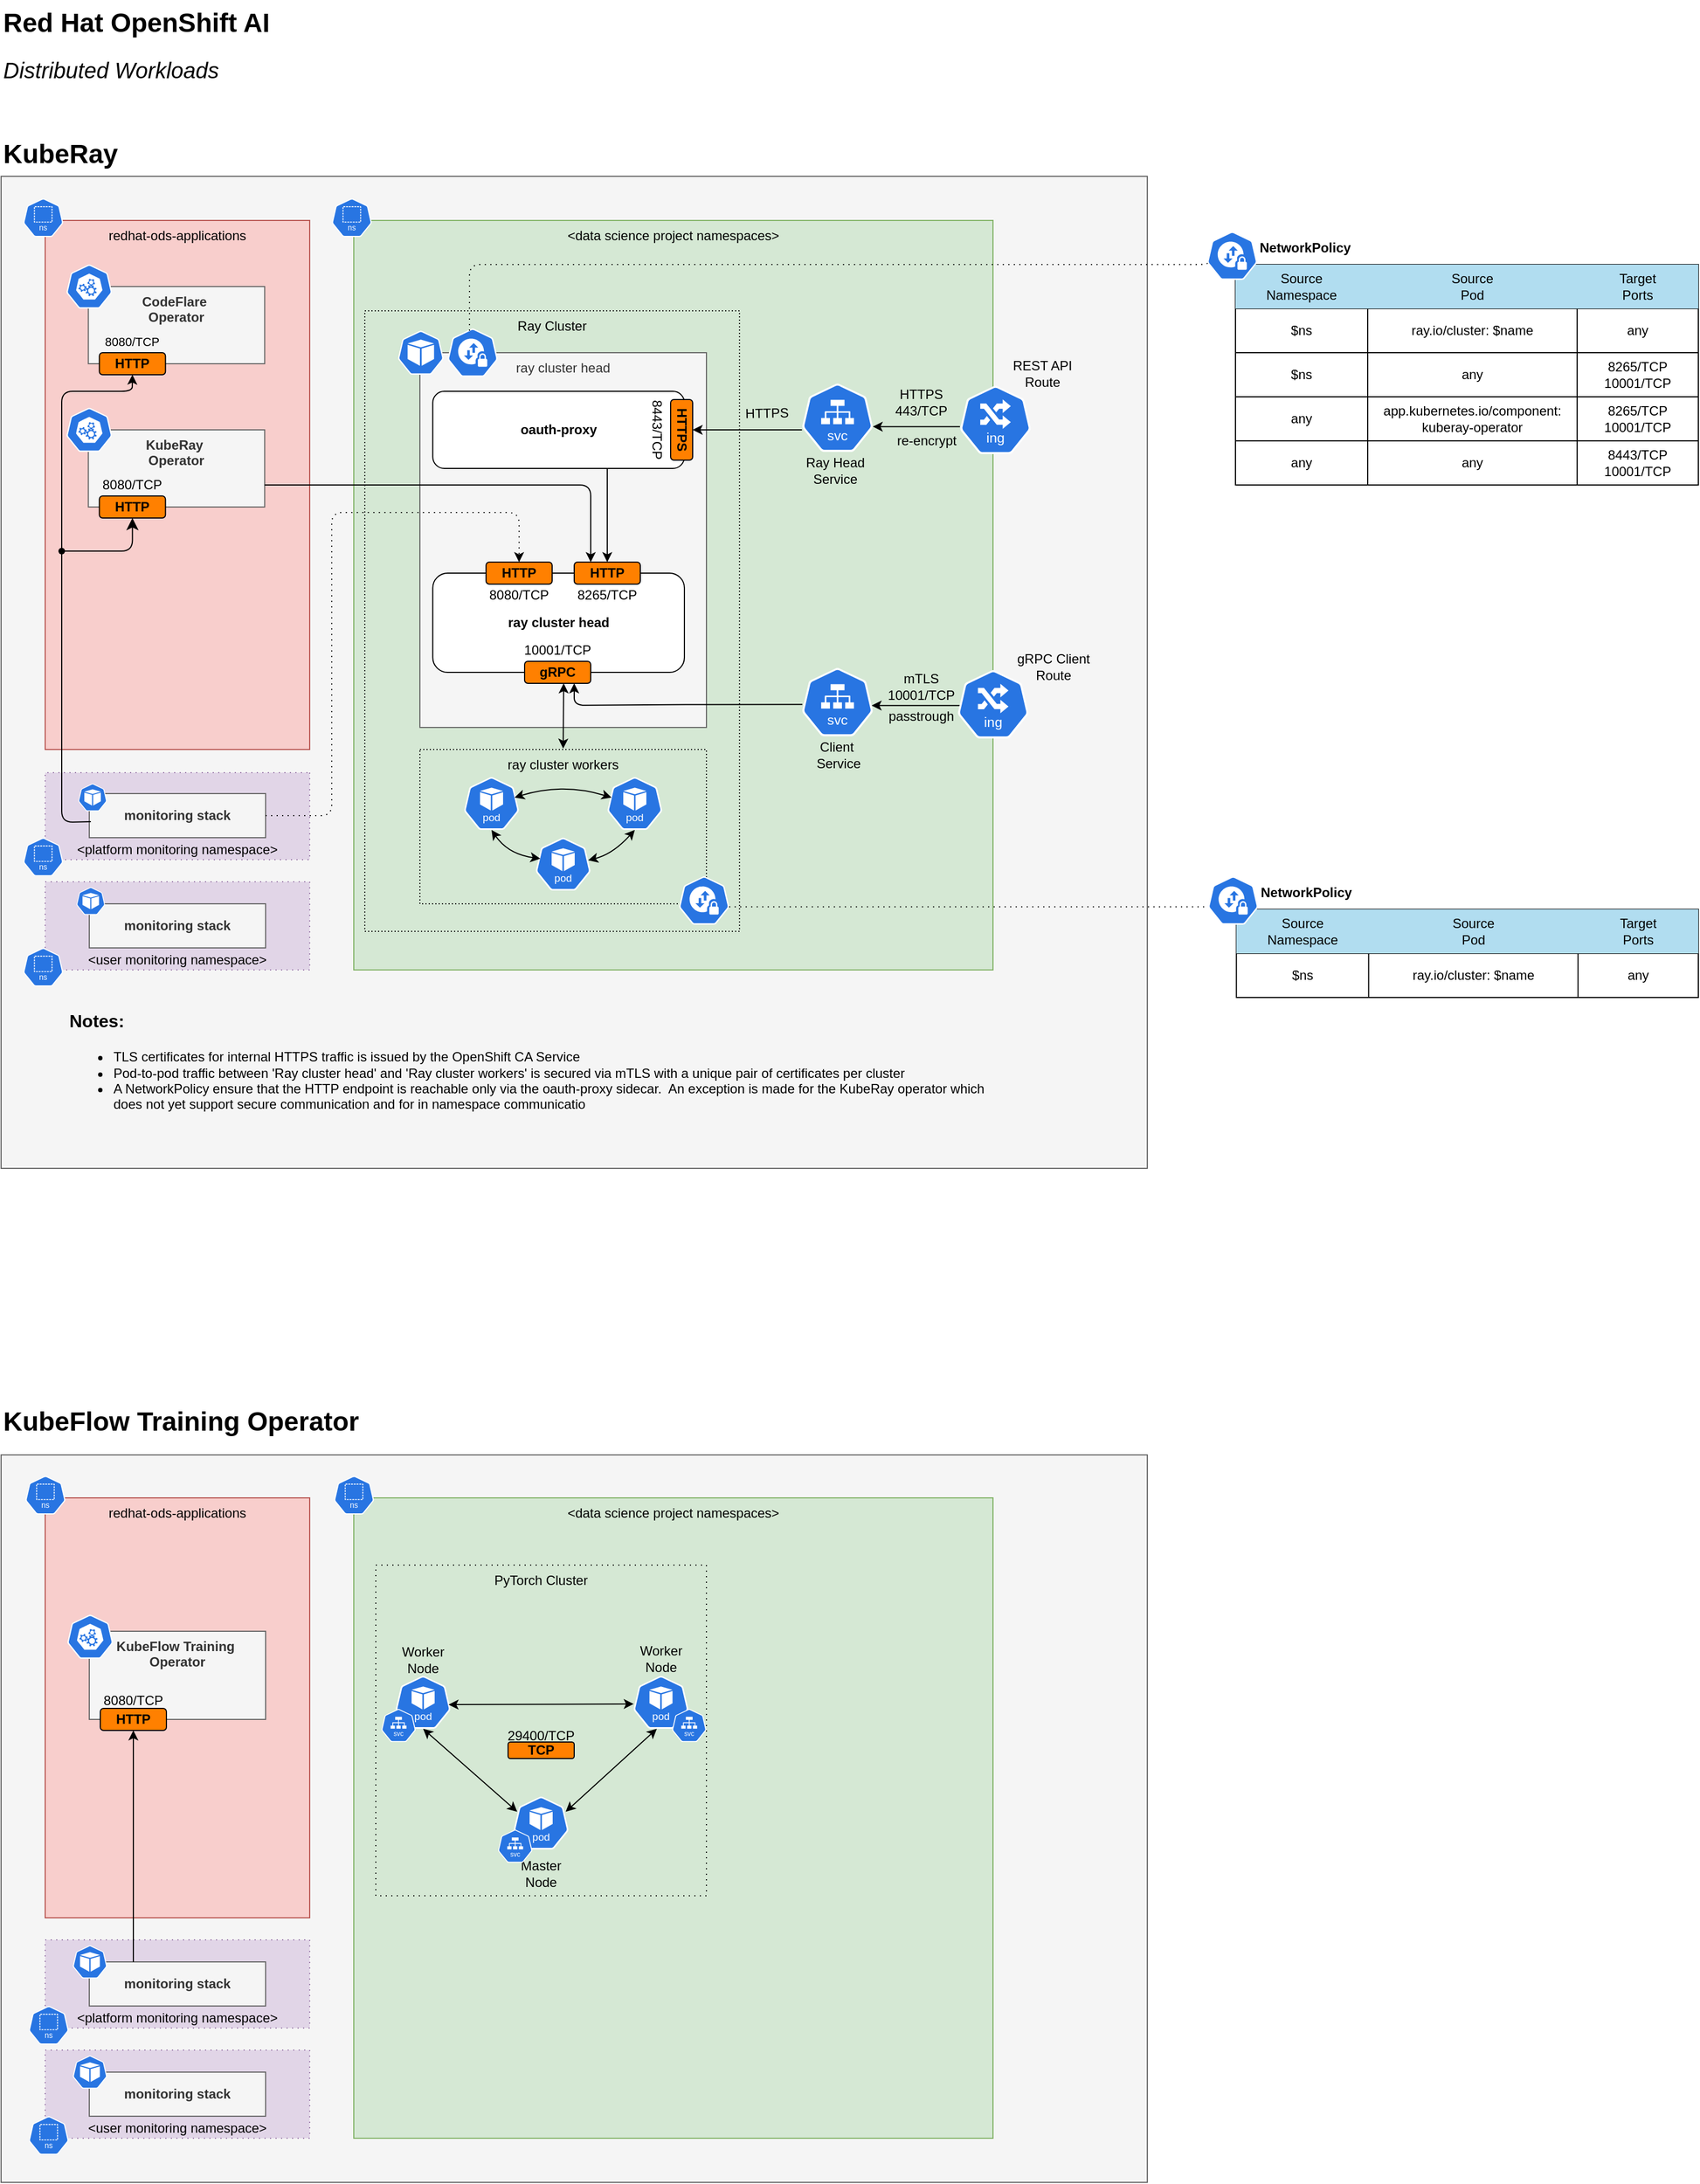 <mxfile version="26.1.1" pages="7">
  <diagram name="Distributed Workloads" id="VgraZoPwVH56O-BBGjWW">
    <mxGraphModel dx="1783" dy="1182" grid="1" gridSize="5" guides="1" tooltips="1" connect="1" arrows="1" fold="1" page="0" pageScale="1" pageWidth="827" pageHeight="1169" math="0" shadow="0">
      <root>
        <mxCell id="0" />
        <mxCell id="1" parent="0" visible="0" />
        <mxCell id="jS_I2wIxu3t7jiE5Ws6p-1" parent="0" />
        <mxCell id="jS_I2wIxu3t7jiE5Ws6p-2" value="" style="rounded=0;whiteSpace=wrap;html=1;fillColor=#f5f5f5;fontColor=#333333;strokeColor=#666666;container=0;" parent="jS_I2wIxu3t7jiE5Ws6p-1" vertex="1">
          <mxGeometry x="40" y="200" width="1040" height="900" as="geometry" />
        </mxCell>
        <mxCell id="jS_I2wIxu3t7jiE5Ws6p-3" value="&lt;h1 style=&quot;margin-top: 0px;&quot;&gt;&lt;span style=&quot;background-color: initial;&quot;&gt;Red Hat OpenShift AI&amp;nbsp;&lt;/span&gt;&lt;/h1&gt;&lt;div&gt;&lt;span style=&quot;background-color: initial;&quot;&gt;&lt;font style=&quot;font-size: 20px;&quot;&gt;&lt;i&gt;Distributed Workloads&lt;/i&gt;&lt;/font&gt;&lt;/span&gt;&lt;/div&gt;" style="text;html=1;whiteSpace=wrap;overflow=hidden;rounded=0;container=0;" parent="jS_I2wIxu3t7jiE5Ws6p-1" vertex="1">
          <mxGeometry x="40" y="40" width="910" height="80" as="geometry" />
        </mxCell>
        <mxCell id="jS_I2wIxu3t7jiE5Ws6p-4" value="&lt;font style=&quot;font-size: 24px;&quot;&gt;&lt;b&gt;KubeRay&lt;/b&gt;&lt;/font&gt;" style="text;html=1;align=left;verticalAlign=middle;whiteSpace=wrap;rounded=0;" parent="jS_I2wIxu3t7jiE5Ws6p-1" vertex="1">
          <mxGeometry x="40" y="160" width="80" height="40" as="geometry" />
        </mxCell>
        <mxCell id="jS_I2wIxu3t7jiE5Ws6p-5" value="" style="rounded=0;whiteSpace=wrap;html=1;fillColor=#f5f5f5;fontColor=#333333;strokeColor=#666666;container=0;" parent="jS_I2wIxu3t7jiE5Ws6p-1" vertex="1">
          <mxGeometry x="40" y="1360" width="1040" height="660" as="geometry" />
        </mxCell>
        <mxCell id="jS_I2wIxu3t7jiE5Ws6p-6" value="&lt;b&gt;HTTP&lt;/b&gt;" style="rounded=1;whiteSpace=wrap;html=1;rotation=0;fillColor=#FF8000;strokeColor=#000000;direction=west;" parent="jS_I2wIxu3t7jiE5Ws6p-1" vertex="1">
          <mxGeometry x="485" y="555" width="60" height="20" as="geometry" />
        </mxCell>
        <mxCell id="jS_I2wIxu3t7jiE5Ws6p-141" value="&lt;font style=&quot;font-size: 24px;&quot;&gt;&lt;b&gt;KubeFlow Training Operator&lt;/b&gt;&lt;/font&gt;" style="text;html=1;align=left;verticalAlign=middle;whiteSpace=wrap;rounded=0;" parent="jS_I2wIxu3t7jiE5Ws6p-1" vertex="1">
          <mxGeometry x="40" y="1310" width="520" height="40" as="geometry" />
        </mxCell>
        <object label="Groups" id="jS_I2wIxu3t7jiE5Ws6p-7">
          <mxCell parent="0" />
        </object>
        <mxCell id="jS_I2wIxu3t7jiE5Ws6p-8" value="redhat-ods-applications" style="rounded=0;whiteSpace=wrap;html=1;fillColor=#f8cecc;strokeColor=#b85450;verticalAlign=top;" parent="jS_I2wIxu3t7jiE5Ws6p-7" vertex="1">
          <mxGeometry x="80" y="240" width="240" height="480" as="geometry" />
        </mxCell>
        <mxCell id="jS_I2wIxu3t7jiE5Ws6p-9" value="" style="aspect=fixed;html=1;dashed=0;whitespace=wrap;verticalLabelPosition=bottom;verticalAlign=top;fillColor=#2875E2;strokeColor=#ffffff;points=[[0.005,0.63,0],[0.1,0.2,0],[0.9,0.2,0],[0.5,0,0],[0.995,0.63,0],[0.72,0.99,0],[0.5,1,0],[0.28,0.99,0]];shape=mxgraph.kubernetes.icon2;kubernetesLabel=1;prIcon=ns;" parent="jS_I2wIxu3t7jiE5Ws6p-7" vertex="1">
          <mxGeometry x="60" y="220" width="36.46" height="35" as="geometry" />
        </mxCell>
        <mxCell id="jS_I2wIxu3t7jiE5Ws6p-10" value="&amp;lt;platform monitoring namespace&amp;gt;" style="rounded=0;whiteSpace=wrap;html=1;fillColor=#e1d5e7;strokeColor=#9673a6;verticalAlign=bottom;direction=south;dashed=1;dashPattern=1 4;" parent="jS_I2wIxu3t7jiE5Ws6p-7" vertex="1">
          <mxGeometry x="80" y="741" width="240" height="79" as="geometry" />
        </mxCell>
        <mxCell id="jS_I2wIxu3t7jiE5Ws6p-11" value="&lt;span style=&quot;text-wrap: nowrap;&quot;&gt;&amp;lt;data science project namespaces&amp;gt;&lt;/span&gt;" style="rounded=0;whiteSpace=wrap;html=1;fillColor=#d5e8d4;strokeColor=#82b366;verticalAlign=top;" parent="jS_I2wIxu3t7jiE5Ws6p-7" vertex="1">
          <mxGeometry x="360" y="240" width="580" height="680" as="geometry" />
        </mxCell>
        <mxCell id="jS_I2wIxu3t7jiE5Ws6p-12" value="" style="aspect=fixed;html=1;dashed=0;whitespace=wrap;verticalLabelPosition=bottom;verticalAlign=top;fillColor=#2875E2;strokeColor=#ffffff;points=[[0.005,0.63,0],[0.1,0.2,0],[0.9,0.2,0],[0.5,0,0],[0.995,0.63,0],[0.72,0.99,0],[0.5,1,0],[0.28,0.99,0]];shape=mxgraph.kubernetes.icon2;kubernetesLabel=1;prIcon=ns;" parent="jS_I2wIxu3t7jiE5Ws6p-7" vertex="1">
          <mxGeometry x="60" y="800" width="36.46" height="35" as="geometry" />
        </mxCell>
        <mxCell id="jS_I2wIxu3t7jiE5Ws6p-13" value="" style="aspect=fixed;html=1;dashed=0;whitespace=wrap;verticalLabelPosition=bottom;verticalAlign=top;fillColor=#2875E2;strokeColor=#ffffff;points=[[0.005,0.63,0],[0.1,0.2,0],[0.9,0.2,0],[0.5,0,0],[0.995,0.63,0],[0.72,0.99,0],[0.5,1,0],[0.28,0.99,0]];shape=mxgraph.kubernetes.icon2;kubernetesLabel=1;prIcon=ns;" parent="jS_I2wIxu3t7jiE5Ws6p-7" vertex="1">
          <mxGeometry x="340" y="220" width="36.46" height="35" as="geometry" />
        </mxCell>
        <mxCell id="jS_I2wIxu3t7jiE5Ws6p-14" value="redhat-ods-applications" style="rounded=0;whiteSpace=wrap;html=1;fillColor=#f8cecc;strokeColor=#b85450;verticalAlign=top;" parent="jS_I2wIxu3t7jiE5Ws6p-7" vertex="1">
          <mxGeometry x="80" y="1399" width="240" height="381" as="geometry" />
        </mxCell>
        <mxCell id="jS_I2wIxu3t7jiE5Ws6p-15" value="" style="aspect=fixed;html=1;dashed=0;whitespace=wrap;verticalLabelPosition=bottom;verticalAlign=top;fillColor=#2875E2;strokeColor=#ffffff;points=[[0.005,0.63,0],[0.1,0.2,0],[0.9,0.2,0],[0.5,0,0],[0.995,0.63,0],[0.72,0.99,0],[0.5,1,0],[0.28,0.99,0]];shape=mxgraph.kubernetes.icon2;kubernetesLabel=1;prIcon=ns;" parent="jS_I2wIxu3t7jiE5Ws6p-7" vertex="1">
          <mxGeometry x="62" y="1379" width="36.46" height="35" as="geometry" />
        </mxCell>
        <mxCell id="jS_I2wIxu3t7jiE5Ws6p-16" value="&lt;span style=&quot;text-wrap: nowrap;&quot;&gt;&amp;lt;data science project namespaces&amp;gt;&lt;/span&gt;" style="rounded=0;whiteSpace=wrap;html=1;fillColor=#d5e8d4;strokeColor=#82b366;verticalAlign=top;" parent="jS_I2wIxu3t7jiE5Ws6p-7" vertex="1">
          <mxGeometry x="360" y="1399" width="580" height="581" as="geometry" />
        </mxCell>
        <mxCell id="jS_I2wIxu3t7jiE5Ws6p-17" value="" style="aspect=fixed;html=1;dashed=0;whitespace=wrap;verticalLabelPosition=bottom;verticalAlign=top;fillColor=#2875E2;strokeColor=#ffffff;points=[[0.005,0.63,0],[0.1,0.2,0],[0.9,0.2,0],[0.5,0,0],[0.995,0.63,0],[0.72,0.99,0],[0.5,1,0],[0.28,0.99,0]];shape=mxgraph.kubernetes.icon2;kubernetesLabel=1;prIcon=ns;" parent="jS_I2wIxu3t7jiE5Ws6p-7" vertex="1">
          <mxGeometry x="342" y="1379" width="36.46" height="35" as="geometry" />
        </mxCell>
        <mxCell id="jS_I2wIxu3t7jiE5Ws6p-18" value="&amp;lt;platform monitoring namespace&amp;gt;" style="rounded=0;whiteSpace=wrap;html=1;fillColor=#e1d5e7;strokeColor=#9673a6;verticalAlign=bottom;direction=south;dashed=1;dashPattern=1 4;" parent="jS_I2wIxu3t7jiE5Ws6p-7" vertex="1">
          <mxGeometry x="80" y="1800" width="240" height="80" as="geometry" />
        </mxCell>
        <mxCell id="jS_I2wIxu3t7jiE5Ws6p-19" value="" style="aspect=fixed;html=1;dashed=0;whitespace=wrap;verticalLabelPosition=bottom;verticalAlign=top;fillColor=#2875E2;strokeColor=#ffffff;points=[[0.005,0.63,0],[0.1,0.2,0],[0.9,0.2,0],[0.5,0,0],[0.995,0.63,0],[0.72,0.99,0],[0.5,1,0],[0.28,0.99,0]];shape=mxgraph.kubernetes.icon2;kubernetesLabel=1;prIcon=ns;" parent="jS_I2wIxu3t7jiE5Ws6p-7" vertex="1">
          <mxGeometry x="65" y="1860" width="36.46" height="35" as="geometry" />
        </mxCell>
        <mxCell id="nUQ8NRPIMO4TA7TGJHU4-1" value="&amp;lt;user monitoring namespace&amp;gt;" style="rounded=0;whiteSpace=wrap;html=1;fillColor=#e1d5e7;strokeColor=#9673a6;verticalAlign=bottom;direction=south;dashed=1;dashPattern=1 4;" parent="jS_I2wIxu3t7jiE5Ws6p-7" vertex="1">
          <mxGeometry x="80" y="840" width="240" height="80" as="geometry" />
        </mxCell>
        <mxCell id="nUQ8NRPIMO4TA7TGJHU4-2" value="" style="aspect=fixed;html=1;dashed=0;whitespace=wrap;verticalLabelPosition=bottom;verticalAlign=top;fillColor=#2875E2;strokeColor=#ffffff;points=[[0.005,0.63,0],[0.1,0.2,0],[0.9,0.2,0],[0.5,0,0],[0.995,0.63,0],[0.72,0.99,0],[0.5,1,0],[0.28,0.99,0]];shape=mxgraph.kubernetes.icon2;kubernetesLabel=1;prIcon=ns;" parent="jS_I2wIxu3t7jiE5Ws6p-7" vertex="1">
          <mxGeometry x="60" y="900" width="36.46" height="35" as="geometry" />
        </mxCell>
        <mxCell id="nUQ8NRPIMO4TA7TGJHU4-18" value="&amp;lt;user monitoring namespace&amp;gt;" style="rounded=0;whiteSpace=wrap;html=1;fillColor=#e1d5e7;strokeColor=#9673a6;verticalAlign=bottom;direction=south;dashed=1;dashPattern=1 4;" parent="jS_I2wIxu3t7jiE5Ws6p-7" vertex="1">
          <mxGeometry x="80" y="1900" width="240" height="80" as="geometry" />
        </mxCell>
        <mxCell id="nUQ8NRPIMO4TA7TGJHU4-19" value="" style="aspect=fixed;html=1;dashed=0;whitespace=wrap;verticalLabelPosition=bottom;verticalAlign=top;fillColor=#2875E2;strokeColor=#ffffff;points=[[0.005,0.63,0],[0.1,0.2,0],[0.9,0.2,0],[0.5,0,0],[0.995,0.63,0],[0.72,0.99,0],[0.5,1,0],[0.28,0.99,0]];shape=mxgraph.kubernetes.icon2;kubernetesLabel=1;prIcon=ns;" parent="jS_I2wIxu3t7jiE5Ws6p-7" vertex="1">
          <mxGeometry x="65" y="1960" width="36.46" height="35" as="geometry" />
        </mxCell>
        <object label="Components" id="jS_I2wIxu3t7jiE5Ws6p-20">
          <mxCell parent="0" />
        </object>
        <mxCell id="jS_I2wIxu3t7jiE5Ws6p-96" value="PyTorch Cluster" style="rounded=0;whiteSpace=wrap;html=1;fillColor=none;dashed=1;dashPattern=1 4;verticalAlign=top;" parent="jS_I2wIxu3t7jiE5Ws6p-20" vertex="1">
          <mxGeometry x="380" y="1460" width="300" height="300" as="geometry" />
        </mxCell>
        <mxCell id="jS_I2wIxu3t7jiE5Ws6p-21" value="Ray Cluster" style="rounded=0;whiteSpace=wrap;html=1;fillColor=none;dashed=1;dashPattern=1 2;verticalAlign=top;glass=0;shadow=0;" parent="jS_I2wIxu3t7jiE5Ws6p-20" vertex="1">
          <mxGeometry x="370" y="322" width="340" height="563" as="geometry" />
        </mxCell>
        <mxCell id="jS_I2wIxu3t7jiE5Ws6p-22" value="ray cluster workers" style="rounded=0;whiteSpace=wrap;html=1;fillColor=none;dashed=1;dashPattern=1 2;verticalAlign=top;" parent="jS_I2wIxu3t7jiE5Ws6p-20" vertex="1">
          <mxGeometry x="420" y="720" width="260" height="140" as="geometry" />
        </mxCell>
        <mxCell id="jS_I2wIxu3t7jiE5Ws6p-23" value="ray cluster head" style="rounded=0;whiteSpace=wrap;html=1;fillColor=#f5f5f5;fontColor=#333333;strokeColor=#666666;verticalAlign=top;" parent="jS_I2wIxu3t7jiE5Ws6p-20" vertex="1">
          <mxGeometry x="420" y="360" width="260" height="340" as="geometry" />
        </mxCell>
        <mxCell id="jS_I2wIxu3t7jiE5Ws6p-24" value="" style="aspect=fixed;html=1;dashed=0;whitespace=wrap;verticalLabelPosition=bottom;verticalAlign=top;fillColor=#2875E2;strokeColor=#ffffff;points=[[0.005,0.63,0],[0.1,0.2,0],[0.9,0.2,0],[0.5,0,0],[0.995,0.63,0],[0.72,0.99,0],[0.5,1,0],[0.28,0.99,0]];shape=mxgraph.kubernetes.icon2;prIcon=pod;" parent="jS_I2wIxu3t7jiE5Ws6p-20" vertex="1">
          <mxGeometry x="400" y="340" width="41.67" height="40" as="geometry" />
        </mxCell>
        <mxCell id="jS_I2wIxu3t7jiE5Ws6p-25" value="" style="group;" parent="jS_I2wIxu3t7jiE5Ws6p-20" connectable="0" vertex="1">
          <mxGeometry x="99.16" y="410" width="180" height="90" as="geometry" />
        </mxCell>
        <mxCell id="jS_I2wIxu3t7jiE5Ws6p-26" value="&lt;b&gt;KubeRay&amp;nbsp;&lt;/b&gt;&lt;div&gt;&lt;b&gt;Operator&lt;/b&gt;&lt;/div&gt;" style="rounded=0;whiteSpace=wrap;html=1;fillColor=#f5f5f5;fontColor=#333333;strokeColor=#666666;verticalAlign=top;" parent="jS_I2wIxu3t7jiE5Ws6p-25" vertex="1">
          <mxGeometry x="20" y="20" width="160" height="70" as="geometry" />
        </mxCell>
        <mxCell id="jS_I2wIxu3t7jiE5Ws6p-27" value="" style="aspect=fixed;html=1;dashed=0;whitespace=wrap;verticalLabelPosition=bottom;verticalAlign=top;fillColor=#2875E2;strokeColor=#ffffff;points=[[0.005,0.63,0],[0.1,0.2,0],[0.9,0.2,0],[0.5,0,0],[0.995,0.63,0],[0.72,0.99,0],[0.5,1,0],[0.28,0.99,0]];shape=mxgraph.kubernetes.icon2;prIcon=control_plane;container=0;" parent="jS_I2wIxu3t7jiE5Ws6p-25" vertex="1">
          <mxGeometry width="41.66" height="40" as="geometry" />
        </mxCell>
        <mxCell id="jS_I2wIxu3t7jiE5Ws6p-28" value="&lt;b&gt;HTTP&lt;/b&gt;" style="rounded=1;whiteSpace=wrap;html=1;rotation=0;fillColor=#FF8000;strokeColor=#000000;direction=west;" parent="jS_I2wIxu3t7jiE5Ws6p-25" vertex="1">
          <mxGeometry x="30" y="80" width="60" height="20" as="geometry" />
        </mxCell>
        <mxCell id="jS_I2wIxu3t7jiE5Ws6p-29" value="8080/TCP" style="text;html=1;align=center;verticalAlign=middle;whiteSpace=wrap;rounded=0;" parent="jS_I2wIxu3t7jiE5Ws6p-25" vertex="1">
          <mxGeometry x="30" y="60" width="60" height="20" as="geometry" />
        </mxCell>
        <mxCell id="jS_I2wIxu3t7jiE5Ws6p-30" value="" style="group;" parent="jS_I2wIxu3t7jiE5Ws6p-20" connectable="0" vertex="1">
          <mxGeometry x="101.67" y="720" width="178.33" height="80" as="geometry" />
        </mxCell>
        <mxCell id="jS_I2wIxu3t7jiE5Ws6p-31" value="&lt;b&gt;monitoring stack&lt;/b&gt;" style="rounded=0;whiteSpace=wrap;html=1;fillColor=#f5f5f5;fontColor=#333333;strokeColor=#666666;" parent="jS_I2wIxu3t7jiE5Ws6p-30" vertex="1">
          <mxGeometry x="18.33" y="40" width="160" height="40" as="geometry" />
        </mxCell>
        <mxCell id="jS_I2wIxu3t7jiE5Ws6p-32" value="" style="aspect=fixed;html=1;dashed=0;whitespace=wrap;verticalLabelPosition=bottom;verticalAlign=top;fillColor=#2875E2;strokeColor=#ffffff;points=[[0.005,0.63,0],[0.1,0.2,0],[0.9,0.2,0],[0.5,0,0],[0.995,0.63,0],[0.72,0.99,0],[0.5,1,0],[0.28,0.99,0]];shape=mxgraph.kubernetes.icon2;prIcon=pod;container=0;" parent="jS_I2wIxu3t7jiE5Ws6p-30" vertex="1">
          <mxGeometry x="8.33" y="31" width="26.04" height="25" as="geometry" />
        </mxCell>
        <mxCell id="jS_I2wIxu3t7jiE5Ws6p-33" value="&lt;b&gt;oauth-proxy&lt;/b&gt;" style="shape=label;whiteSpace=wrap;html=1;backgroundOutline=1;rounded=1;" parent="jS_I2wIxu3t7jiE5Ws6p-20" vertex="1">
          <mxGeometry x="431.67" y="395" width="228.33" height="70" as="geometry" />
        </mxCell>
        <mxCell id="jS_I2wIxu3t7jiE5Ws6p-34" value="&lt;b&gt;ray cluster head&lt;/b&gt;" style="shape=label;whiteSpace=wrap;html=1;backgroundOutline=1;rounded=1;" parent="jS_I2wIxu3t7jiE5Ws6p-20" vertex="1">
          <mxGeometry x="431.67" y="560" width="228.33" height="90" as="geometry" />
        </mxCell>
        <mxCell id="jS_I2wIxu3t7jiE5Ws6p-35" value="&lt;b&gt;HTTP&lt;/b&gt;" style="rounded=1;whiteSpace=wrap;html=1;rotation=0;fillColor=#FF8000;strokeColor=#000000;direction=west;" parent="jS_I2wIxu3t7jiE5Ws6p-20" vertex="1">
          <mxGeometry x="480" y="550" width="60" height="20" as="geometry" />
        </mxCell>
        <mxCell id="jS_I2wIxu3t7jiE5Ws6p-36" value="" style="edgeStyle=orthogonalEdgeStyle;rounded=1;orthogonalLoop=1;jettySize=auto;html=1;entryX=0.5;entryY=1;entryDx=0;entryDy=0;curved=0;exitX=1;exitY=0.5;exitDx=0;exitDy=0;dashed=1;dashPattern=1 4;" parent="jS_I2wIxu3t7jiE5Ws6p-20" source="jS_I2wIxu3t7jiE5Ws6p-31" target="jS_I2wIxu3t7jiE5Ws6p-35" edge="1">
          <mxGeometry relative="1" as="geometry">
            <mxPoint x="480" y="510" as="targetPoint" />
            <Array as="points">
              <mxPoint x="340" y="780" />
              <mxPoint x="340" y="505" />
              <mxPoint x="510" y="505" />
            </Array>
          </mxGeometry>
        </mxCell>
        <mxCell id="jS_I2wIxu3t7jiE5Ws6p-37" value="&lt;b&gt;HTTP&lt;/b&gt;" style="rounded=1;whiteSpace=wrap;html=1;rotation=0;fillColor=#FF8000;strokeColor=#000000;direction=west;" parent="jS_I2wIxu3t7jiE5Ws6p-20" vertex="1">
          <mxGeometry x="560" y="550" width="60" height="20" as="geometry" />
        </mxCell>
        <mxCell id="jS_I2wIxu3t7jiE5Ws6p-38" value="&lt;b&gt;gRPC&lt;/b&gt;" style="rounded=1;whiteSpace=wrap;html=1;rotation=0;fillColor=#FF8000;strokeColor=#000000;direction=west;" parent="jS_I2wIxu3t7jiE5Ws6p-20" vertex="1">
          <mxGeometry x="515" y="640" width="60" height="20" as="geometry" />
        </mxCell>
        <mxCell id="jS_I2wIxu3t7jiE5Ws6p-39" value="&lt;b&gt;HTTPS&lt;/b&gt;" style="rounded=1;whiteSpace=wrap;html=1;rotation=90;fillColor=#FF8000;strokeColor=#000000;direction=west;" parent="jS_I2wIxu3t7jiE5Ws6p-20" vertex="1">
          <mxGeometry x="630" y="420" width="55" height="20" as="geometry" />
        </mxCell>
        <mxCell id="jS_I2wIxu3t7jiE5Ws6p-40" value="" style="edgeStyle=orthogonalEdgeStyle;rounded=1;orthogonalLoop=1;jettySize=auto;html=1;entryX=0.25;entryY=0;entryDx=0;entryDy=0;exitX=0.005;exitY=0.535;exitDx=0;exitDy=0;exitPerimeter=0;curved=0;" parent="jS_I2wIxu3t7jiE5Ws6p-20" source="jS_I2wIxu3t7jiE5Ws6p-45" target="jS_I2wIxu3t7jiE5Ws6p-38" edge="1">
          <mxGeometry relative="1" as="geometry">
            <mxPoint x="770" y="680" as="sourcePoint" />
          </mxGeometry>
        </mxCell>
        <mxCell id="jS_I2wIxu3t7jiE5Ws6p-41" value="" style="edgeStyle=orthogonalEdgeStyle;rounded=0;orthogonalLoop=1;jettySize=auto;html=1;entryX=0.979;entryY=0.55;entryDx=0;entryDy=0;entryPerimeter=0;exitX=0.038;exitY=0.518;exitDx=0;exitDy=0;exitPerimeter=0;" parent="jS_I2wIxu3t7jiE5Ws6p-20" source="jS_I2wIxu3t7jiE5Ws6p-48" target="jS_I2wIxu3t7jiE5Ws6p-45" edge="1">
          <mxGeometry relative="1" as="geometry">
            <mxPoint x="910" y="680" as="sourcePoint" />
            <mxPoint x="832.5" y="680" as="targetPoint" />
          </mxGeometry>
        </mxCell>
        <mxCell id="jS_I2wIxu3t7jiE5Ws6p-42" value="Ray Head&lt;br&gt;Service" style="text;html=1;align=center;verticalAlign=middle;whiteSpace=wrap;rounded=0;" parent="jS_I2wIxu3t7jiE5Ws6p-20" vertex="1">
          <mxGeometry x="766.66" y="452" width="60" height="30" as="geometry" />
        </mxCell>
        <mxCell id="jS_I2wIxu3t7jiE5Ws6p-43" value="" style="edgeStyle=orthogonalEdgeStyle;rounded=0;orthogonalLoop=1;jettySize=auto;html=1;" parent="jS_I2wIxu3t7jiE5Ws6p-20" source="jS_I2wIxu3t7jiE5Ws6p-44" target="jS_I2wIxu3t7jiE5Ws6p-39" edge="1">
          <mxGeometry relative="1" as="geometry">
            <Array as="points">
              <mxPoint x="750" y="430" />
              <mxPoint x="750" y="430" />
            </Array>
          </mxGeometry>
        </mxCell>
        <mxCell id="jS_I2wIxu3t7jiE5Ws6p-44" value="" style="aspect=fixed;html=1;dashed=0;whitespace=wrap;verticalLabelPosition=bottom;verticalAlign=top;fillColor=#2875E2;strokeColor=#ffffff;points=[[0.005,0.63,0],[0.1,0.2,0],[0.9,0.2,0],[0.5,0,0],[0.995,0.63,0],[0.72,0.99,0],[0.5,1,0],[0.28,0.99,0]];shape=mxgraph.kubernetes.icon2;kubernetesLabel=1;prIcon=svc;" parent="jS_I2wIxu3t7jiE5Ws6p-20" vertex="1">
          <mxGeometry x="766.66" y="388" width="64.59" height="62" as="geometry" />
        </mxCell>
        <mxCell id="jS_I2wIxu3t7jiE5Ws6p-45" value="" style="aspect=fixed;html=1;dashed=0;whitespace=wrap;verticalLabelPosition=bottom;verticalAlign=top;fillColor=#2875E2;strokeColor=#ffffff;points=[[0.005,0.63,0],[0.1,0.2,0],[0.9,0.2,0],[0.5,0,0],[0.995,0.63,0],[0.72,0.99,0],[0.5,1,0],[0.28,0.99,0]];shape=mxgraph.kubernetes.icon2;kubernetesLabel=1;prIcon=svc;" parent="jS_I2wIxu3t7jiE5Ws6p-20" vertex="1">
          <mxGeometry x="766.66" y="646" width="64.59" height="62" as="geometry" />
        </mxCell>
        <mxCell id="jS_I2wIxu3t7jiE5Ws6p-46" value="" style="edgeStyle=orthogonalEdgeStyle;rounded=0;orthogonalLoop=1;jettySize=auto;html=1;entryX=0.995;entryY=0.63;entryDx=0;entryDy=0;entryPerimeter=0;" parent="jS_I2wIxu3t7jiE5Ws6p-20" source="jS_I2wIxu3t7jiE5Ws6p-47" target="jS_I2wIxu3t7jiE5Ws6p-44" edge="1">
          <mxGeometry relative="1" as="geometry">
            <Array as="points">
              <mxPoint x="872" y="428" />
            </Array>
          </mxGeometry>
        </mxCell>
        <mxCell id="jS_I2wIxu3t7jiE5Ws6p-47" value="" style="aspect=fixed;html=1;dashed=0;whitespace=wrap;verticalLabelPosition=bottom;verticalAlign=top;fillColor=#2875E2;strokeColor=#ffffff;points=[[0.005,0.63,0],[0.1,0.2,0],[0.9,0.2,0],[0.5,0,0],[0.995,0.63,0],[0.72,0.99,0],[0.5,1,0],[0.28,0.99,0]];shape=mxgraph.kubernetes.icon2;kubernetesLabel=1;prIcon=ing;" parent="jS_I2wIxu3t7jiE5Ws6p-20" vertex="1">
          <mxGeometry x="910" y="390" width="64.59" height="62" as="geometry" />
        </mxCell>
        <mxCell id="jS_I2wIxu3t7jiE5Ws6p-48" value="" style="aspect=fixed;html=1;dashed=0;whitespace=wrap;verticalLabelPosition=bottom;verticalAlign=top;fillColor=#2875E2;strokeColor=#ffffff;points=[[0.005,0.63,0],[0.1,0.2,0],[0.9,0.2,0],[0.5,0,0],[0.995,0.63,0],[0.72,0.99,0],[0.5,1,0],[0.28,0.99,0]];shape=mxgraph.kubernetes.icon2;kubernetesLabel=1;prIcon=ing;" parent="jS_I2wIxu3t7jiE5Ws6p-20" vertex="1">
          <mxGeometry x="907.91" y="648" width="64.59" height="62" as="geometry" />
        </mxCell>
        <mxCell id="jS_I2wIxu3t7jiE5Ws6p-49" value="Client&amp;nbsp;&lt;br&gt;Service" style="text;html=1;align=center;verticalAlign=middle;whiteSpace=wrap;rounded=0;" parent="jS_I2wIxu3t7jiE5Ws6p-20" vertex="1">
          <mxGeometry x="770" y="710" width="60" height="30" as="geometry" />
        </mxCell>
        <mxCell id="jS_I2wIxu3t7jiE5Ws6p-50" value="REST API&lt;div&gt;Route&lt;/div&gt;" style="text;html=1;align=center;verticalAlign=middle;whiteSpace=wrap;rounded=0;" parent="jS_I2wIxu3t7jiE5Ws6p-20" vertex="1">
          <mxGeometry x="950" y="364" width="70" height="30" as="geometry" />
        </mxCell>
        <mxCell id="jS_I2wIxu3t7jiE5Ws6p-51" value="gRPC Client&lt;br&gt;Route" style="text;html=1;align=center;verticalAlign=middle;whiteSpace=wrap;rounded=0;" parent="jS_I2wIxu3t7jiE5Ws6p-20" vertex="1">
          <mxGeometry x="960" y="630" width="70" height="30" as="geometry" />
        </mxCell>
        <mxCell id="jS_I2wIxu3t7jiE5Ws6p-52" value="HTTPS&lt;br&gt;443/TCP" style="text;html=1;align=center;verticalAlign=middle;whiteSpace=wrap;rounded=0;" parent="jS_I2wIxu3t7jiE5Ws6p-20" vertex="1">
          <mxGeometry x="845.41" y="390" width="60" height="30" as="geometry" />
        </mxCell>
        <mxCell id="jS_I2wIxu3t7jiE5Ws6p-53" value="re-encrypt" style="text;html=1;align=center;verticalAlign=middle;whiteSpace=wrap;rounded=0;fontSize=12;" parent="jS_I2wIxu3t7jiE5Ws6p-20" vertex="1">
          <mxGeometry x="850" y="430" width="60" height="20" as="geometry" />
        </mxCell>
        <mxCell id="jS_I2wIxu3t7jiE5Ws6p-54" value="mTLS&lt;br&gt;10001/TCP" style="text;html=1;align=center;verticalAlign=middle;whiteSpace=wrap;rounded=0;" parent="jS_I2wIxu3t7jiE5Ws6p-20" vertex="1">
          <mxGeometry x="845.41" y="648" width="60" height="30" as="geometry" />
        </mxCell>
        <mxCell id="jS_I2wIxu3t7jiE5Ws6p-55" value="passtrough" style="text;html=1;align=center;verticalAlign=middle;whiteSpace=wrap;rounded=0;fontSize=12;" parent="jS_I2wIxu3t7jiE5Ws6p-20" vertex="1">
          <mxGeometry x="845.41" y="680" width="60" height="20" as="geometry" />
        </mxCell>
        <mxCell id="jS_I2wIxu3t7jiE5Ws6p-56" value="10001/TCP" style="text;html=1;align=center;verticalAlign=middle;whiteSpace=wrap;rounded=0;" parent="jS_I2wIxu3t7jiE5Ws6p-20" vertex="1">
          <mxGeometry x="515" y="620" width="60" height="20" as="geometry" />
        </mxCell>
        <mxCell id="jS_I2wIxu3t7jiE5Ws6p-57" style="edgeStyle=orthogonalEdgeStyle;rounded=0;orthogonalLoop=1;jettySize=auto;html=1;exitX=0.5;exitY=1;exitDx=0;exitDy=0;" parent="jS_I2wIxu3t7jiE5Ws6p-20" source="jS_I2wIxu3t7jiE5Ws6p-56" target="jS_I2wIxu3t7jiE5Ws6p-56" edge="1">
          <mxGeometry relative="1" as="geometry" />
        </mxCell>
        <mxCell id="jS_I2wIxu3t7jiE5Ws6p-58" value="8080/TCP" style="text;html=1;align=center;verticalAlign=middle;whiteSpace=wrap;rounded=0;" parent="jS_I2wIxu3t7jiE5Ws6p-20" vertex="1">
          <mxGeometry x="480" y="570" width="60" height="20" as="geometry" />
        </mxCell>
        <mxCell id="jS_I2wIxu3t7jiE5Ws6p-59" value="8265/TCP" style="text;html=1;align=center;verticalAlign=middle;whiteSpace=wrap;rounded=0;" parent="jS_I2wIxu3t7jiE5Ws6p-20" vertex="1">
          <mxGeometry x="560" y="570" width="60" height="20" as="geometry" />
        </mxCell>
        <mxCell id="jS_I2wIxu3t7jiE5Ws6p-60" value="HTTPS" style="text;html=1;align=center;verticalAlign=middle;whiteSpace=wrap;rounded=0;rotation=-1;" parent="jS_I2wIxu3t7jiE5Ws6p-20" vertex="1">
          <mxGeometry x="705" y="405" width="60" height="20" as="geometry" />
        </mxCell>
        <mxCell id="jS_I2wIxu3t7jiE5Ws6p-61" value="" style="aspect=fixed;html=1;dashed=0;whitespace=wrap;verticalLabelPosition=bottom;verticalAlign=top;fillColor=#2875E2;strokeColor=#ffffff;points=[[0.005,0.63,0],[0.1,0.2,0],[0.9,0.2,0],[0.5,0,0],[0.995,0.63,0],[0.72,0.99,0],[0.5,1,0],[0.28,0.99,0]];shape=mxgraph.kubernetes.icon2;prIcon=netpol;" parent="jS_I2wIxu3t7jiE5Ws6p-20" vertex="1">
          <mxGeometry x="445" y="338" width="45.83" height="44" as="geometry" />
        </mxCell>
        <mxCell id="jS_I2wIxu3t7jiE5Ws6p-62" value="" style="edgeStyle=orthogonalEdgeStyle;rounded=1;orthogonalLoop=1;jettySize=auto;html=1;entryX=0.75;entryY=1;entryDx=0;entryDy=0;curved=0;" parent="jS_I2wIxu3t7jiE5Ws6p-20" source="jS_I2wIxu3t7jiE5Ws6p-26" target="jS_I2wIxu3t7jiE5Ws6p-37" edge="1">
          <mxGeometry relative="1" as="geometry">
            <Array as="points">
              <mxPoint x="260" y="480" />
              <mxPoint x="575" y="480" />
            </Array>
          </mxGeometry>
        </mxCell>
        <mxCell id="jS_I2wIxu3t7jiE5Ws6p-68" value="" style="aspect=fixed;html=1;dashed=0;whitespace=wrap;verticalLabelPosition=bottom;verticalAlign=top;fillColor=#2875E2;strokeColor=#ffffff;points=[[0.005,0.63,0],[0.1,0.2,0],[0.9,0.2,0],[0.5,0,0],[0.995,0.63,0],[0.72,0.99,0],[0.5,1,0],[0.28,0.99,0]];shape=mxgraph.kubernetes.icon2;prIcon=netpol;" parent="jS_I2wIxu3t7jiE5Ws6p-20" vertex="1">
          <mxGeometry x="655" y="835" width="45.83" height="44" as="geometry" />
        </mxCell>
        <mxCell id="jS_I2wIxu3t7jiE5Ws6p-69" value="" style="aspect=fixed;html=1;dashed=0;whitespace=wrap;verticalLabelPosition=bottom;verticalAlign=top;fillColor=#2875E2;strokeColor=#ffffff;points=[[0.005,0.63,0],[0.1,0.2,0],[0.9,0.2,0],[0.5,0,0],[0.995,0.63,0],[0.72,0.99,0],[0.5,1,0],[0.28,0.99,0]];shape=mxgraph.kubernetes.icon2;kubernetesLabel=1;prIcon=pod;" parent="jS_I2wIxu3t7jiE5Ws6p-20" vertex="1">
          <mxGeometry x="460" y="745" width="50" height="48" as="geometry" />
        </mxCell>
        <mxCell id="jS_I2wIxu3t7jiE5Ws6p-70" value="" style="aspect=fixed;html=1;dashed=0;whitespace=wrap;verticalLabelPosition=bottom;verticalAlign=top;fillColor=#2875E2;strokeColor=#ffffff;points=[[0.005,0.63,0],[0.1,0.2,0],[0.9,0.2,0],[0.5,0,0],[0.995,0.63,0],[0.72,0.99,0],[0.5,1,0],[0.28,0.99,0]];shape=mxgraph.kubernetes.icon2;kubernetesLabel=1;prIcon=pod;" parent="jS_I2wIxu3t7jiE5Ws6p-20" vertex="1">
          <mxGeometry x="525" y="800" width="50" height="48" as="geometry" />
        </mxCell>
        <mxCell id="jS_I2wIxu3t7jiE5Ws6p-71" value="" style="html=1;dashed=0;whitespace=wrap;verticalLabelPosition=bottom;verticalAlign=top;fillColor=#2875E2;strokeColor=#ffffff;points=[[0.005,0.63,0],[0.1,0.2,0],[0.9,0.2,0],[0.5,0,0],[0.995,0.63,0],[0.72,0.99,0],[0.5,1,0],[0.28,0.99,0]];shape=mxgraph.kubernetes.icon2;kubernetesLabel=1;prIcon=pod;" parent="jS_I2wIxu3t7jiE5Ws6p-20" vertex="1">
          <mxGeometry x="590" y="745" width="50" height="48" as="geometry" />
        </mxCell>
        <mxCell id="jS_I2wIxu3t7jiE5Ws6p-72" value="" style="endArrow=classic;startArrow=classic;html=1;rounded=0;entryX=0.5;entryY=1;entryDx=0;entryDy=0;entryPerimeter=0;exitX=0.085;exitY=0.396;exitDx=0;exitDy=0;exitPerimeter=0;curved=1;" parent="jS_I2wIxu3t7jiE5Ws6p-20" source="jS_I2wIxu3t7jiE5Ws6p-70" target="jS_I2wIxu3t7jiE5Ws6p-69" edge="1">
          <mxGeometry width="50" height="50" relative="1" as="geometry">
            <mxPoint x="220" y="980" as="sourcePoint" />
            <mxPoint x="270" y="930" as="targetPoint" />
            <Array as="points">
              <mxPoint x="500" y="815" />
            </Array>
          </mxGeometry>
        </mxCell>
        <mxCell id="jS_I2wIxu3t7jiE5Ws6p-73" value="" style="endArrow=classic;startArrow=classic;html=1;rounded=0;entryX=0.5;entryY=1;entryDx=0;entryDy=0;entryPerimeter=0;exitX=0.953;exitY=0.427;exitDx=0;exitDy=0;exitPerimeter=0;curved=1;" parent="jS_I2wIxu3t7jiE5Ws6p-20" source="jS_I2wIxu3t7jiE5Ws6p-70" target="jS_I2wIxu3t7jiE5Ws6p-71" edge="1">
          <mxGeometry width="50" height="50" relative="1" as="geometry">
            <mxPoint x="520" y="965" as="sourcePoint" />
            <mxPoint x="570" y="915" as="targetPoint" />
            <Array as="points">
              <mxPoint x="595" y="815" />
            </Array>
          </mxGeometry>
        </mxCell>
        <mxCell id="jS_I2wIxu3t7jiE5Ws6p-74" value="" style="endArrow=classic;startArrow=classic;html=1;rounded=0;entryX=0.078;entryY=0.388;entryDx=0;entryDy=0;entryPerimeter=0;curved=1;exitX=0.918;exitY=0.387;exitDx=0;exitDy=0;exitPerimeter=0;" parent="jS_I2wIxu3t7jiE5Ws6p-20" source="jS_I2wIxu3t7jiE5Ws6p-69" target="jS_I2wIxu3t7jiE5Ws6p-71" edge="1">
          <mxGeometry width="50" height="50" relative="1" as="geometry">
            <mxPoint x="510" y="760" as="sourcePoint" />
            <mxPoint x="550" y="905" as="targetPoint" />
            <Array as="points">
              <mxPoint x="550" y="750" />
            </Array>
          </mxGeometry>
        </mxCell>
        <mxCell id="jS_I2wIxu3t7jiE5Ws6p-75" value="" style="endArrow=classic;startArrow=classic;html=1;rounded=0;entryX=0.5;entryY=0;entryDx=0;entryDy=0;exitX=0.479;exitY=-0.006;exitDx=0;exitDy=0;exitPerimeter=0;" parent="jS_I2wIxu3t7jiE5Ws6p-20" edge="1">
          <mxGeometry width="50" height="50" relative="1" as="geometry">
            <mxPoint x="550" y="719.16" as="sourcePoint" />
            <mxPoint x="550.46" y="660" as="targetPoint" />
          </mxGeometry>
        </mxCell>
        <mxCell id="jS_I2wIxu3t7jiE5Ws6p-76" value="" style="aspect=fixed;html=1;dashed=0;whitespace=wrap;verticalLabelPosition=bottom;verticalAlign=top;fillColor=#2875E2;strokeColor=#ffffff;points=[[0.005,0.63,0],[0.1,0.2,0],[0.9,0.2,0],[0.5,0,0],[0.995,0.63,0],[0.72,0.99,0],[0.5,1,0],[0.28,0.99,0]];shape=mxgraph.kubernetes.icon2;kubernetesLabel=1;prIcon=pod;" parent="jS_I2wIxu3t7jiE5Ws6p-20" vertex="1">
          <mxGeometry x="397.92" y="1560.5" width="50" height="48" as="geometry" />
        </mxCell>
        <mxCell id="jS_I2wIxu3t7jiE5Ws6p-77" value="" style="aspect=fixed;html=1;dashed=0;whitespace=wrap;verticalLabelPosition=bottom;verticalAlign=top;fillColor=#2875E2;strokeColor=#ffffff;points=[[0.005,0.63,0],[0.1,0.2,0],[0.9,0.2,0],[0.5,0,0],[0.995,0.63,0],[0.72,0.99,0],[0.5,1,0],[0.28,0.99,0]];shape=mxgraph.kubernetes.icon2;kubernetesLabel=1;prIcon=pod;" parent="jS_I2wIxu3t7jiE5Ws6p-20" vertex="1">
          <mxGeometry x="505" y="1670" width="50" height="48" as="geometry" />
        </mxCell>
        <mxCell id="jS_I2wIxu3t7jiE5Ws6p-78" value="" style="html=1;dashed=0;whitespace=wrap;verticalLabelPosition=bottom;verticalAlign=top;fillColor=#2875E2;strokeColor=#ffffff;points=[[0.005,0.63,0],[0.1,0.2,0],[0.9,0.2,0],[0.5,0,0],[0.995,0.63,0],[0.72,0.99,0],[0.5,1,0],[0.28,0.99,0]];shape=mxgraph.kubernetes.icon2;kubernetesLabel=1;prIcon=pod;" parent="jS_I2wIxu3t7jiE5Ws6p-20" vertex="1">
          <mxGeometry x="613.75" y="1560.5" width="50" height="48" as="geometry" />
        </mxCell>
        <mxCell id="jS_I2wIxu3t7jiE5Ws6p-82" value="" style="group;" parent="jS_I2wIxu3t7jiE5Ws6p-20" connectable="0" vertex="1">
          <mxGeometry x="100.0" y="1810" width="180" height="80" as="geometry" />
        </mxCell>
        <mxCell id="jS_I2wIxu3t7jiE5Ws6p-83" value="&lt;b&gt;monitoring stack&lt;/b&gt;" style="rounded=0;whiteSpace=wrap;html=1;fillColor=#f5f5f5;fontColor=#333333;strokeColor=#666666;" parent="jS_I2wIxu3t7jiE5Ws6p-82" vertex="1">
          <mxGeometry x="20" y="10" width="160" height="40" as="geometry" />
        </mxCell>
        <mxCell id="jS_I2wIxu3t7jiE5Ws6p-84" value="" style="aspect=fixed;html=1;dashed=0;whitespace=wrap;verticalLabelPosition=bottom;verticalAlign=top;fillColor=#2875E2;strokeColor=#ffffff;points=[[0.005,0.63,0],[0.1,0.2,0],[0.9,0.2,0],[0.5,0,0],[0.995,0.63,0],[0.72,0.99,0],[0.5,1,0],[0.28,0.99,0]];shape=mxgraph.kubernetes.icon2;prIcon=pod;container=0;" parent="jS_I2wIxu3t7jiE5Ws6p-82" vertex="1">
          <mxGeometry x="5" y="-5" width="31.25" height="30" as="geometry" />
        </mxCell>
        <mxCell id="jS_I2wIxu3t7jiE5Ws6p-85" value="" style="group;" parent="jS_I2wIxu3t7jiE5Ws6p-20" connectable="0" vertex="1">
          <mxGeometry x="99.16" y="280" width="180" height="90" as="geometry" />
        </mxCell>
        <mxCell id="jS_I2wIxu3t7jiE5Ws6p-86" value="" style="group;" parent="jS_I2wIxu3t7jiE5Ws6p-85" connectable="0" vertex="1">
          <mxGeometry x="20" y="20" width="160" height="80" as="geometry" />
        </mxCell>
        <mxCell id="jS_I2wIxu3t7jiE5Ws6p-87" value="&lt;b&gt;CodeFlare&amp;nbsp;&lt;/b&gt;&lt;div&gt;&lt;b&gt;Operator&lt;/b&gt;&lt;/div&gt;" style="rounded=0;whiteSpace=wrap;html=1;fillColor=#f5f5f5;fontColor=#333333;strokeColor=#666666;verticalAlign=top;" parent="jS_I2wIxu3t7jiE5Ws6p-86" vertex="1">
          <mxGeometry width="160" height="70" as="geometry" />
        </mxCell>
        <mxCell id="jS_I2wIxu3t7jiE5Ws6p-88" value="&lt;b&gt;HTTP&lt;/b&gt;" style="rounded=1;whiteSpace=wrap;html=1;rotation=0;fillColor=#FF8000;strokeColor=#000000;direction=west;" parent="jS_I2wIxu3t7jiE5Ws6p-86" vertex="1">
          <mxGeometry x="10" y="60" width="60" height="20" as="geometry" />
        </mxCell>
        <mxCell id="jS_I2wIxu3t7jiE5Ws6p-89" value="8080/TCP" style="text;html=1;align=center;verticalAlign=middle;whiteSpace=wrap;rounded=0;fontSize=11;" parent="jS_I2wIxu3t7jiE5Ws6p-86" vertex="1">
          <mxGeometry x="10" y="40" width="60" height="20" as="geometry" />
        </mxCell>
        <mxCell id="jS_I2wIxu3t7jiE5Ws6p-90" value="" style="aspect=fixed;html=1;dashed=0;whitespace=wrap;verticalLabelPosition=bottom;verticalAlign=top;fillColor=#2875E2;strokeColor=#ffffff;points=[[0.005,0.63,0],[0.1,0.2,0],[0.9,0.2,0],[0.5,0,0],[0.995,0.63,0],[0.72,0.99,0],[0.5,1,0],[0.28,0.99,0]];shape=mxgraph.kubernetes.icon2;prIcon=control_plane;container=0;" parent="jS_I2wIxu3t7jiE5Ws6p-85" vertex="1">
          <mxGeometry width="41.66" height="40" as="geometry" />
        </mxCell>
        <mxCell id="jS_I2wIxu3t7jiE5Ws6p-91" value="" style="endArrow=classic;html=1;rounded=1;entryX=0.5;entryY=0;entryDx=0;entryDy=0;exitX=0.009;exitY=0.639;exitDx=0;exitDy=0;exitPerimeter=0;endFill=1;curved=0;" parent="jS_I2wIxu3t7jiE5Ws6p-20" source="jS_I2wIxu3t7jiE5Ws6p-31" target="jS_I2wIxu3t7jiE5Ws6p-88" edge="1">
          <mxGeometry width="50" height="50" relative="1" as="geometry">
            <mxPoint x="-45" y="555" as="sourcePoint" />
            <mxPoint x="5" y="505" as="targetPoint" />
            <Array as="points">
              <mxPoint x="95" y="786" />
              <mxPoint x="95" y="525" />
              <mxPoint x="95" y="395" />
              <mxPoint x="159" y="395" />
            </Array>
          </mxGeometry>
        </mxCell>
        <mxCell id="jS_I2wIxu3t7jiE5Ws6p-92" value="" style="endArrow=classic;html=1;rounded=0;entryX=0.5;entryY=1;entryDx=0;entryDy=0;" parent="jS_I2wIxu3t7jiE5Ws6p-20" target="jS_I2wIxu3t7jiE5Ws6p-37" edge="1">
          <mxGeometry width="50" height="50" relative="1" as="geometry">
            <mxPoint x="590" y="465" as="sourcePoint" />
            <mxPoint x="835" y="530" as="targetPoint" />
          </mxGeometry>
        </mxCell>
        <mxCell id="jS_I2wIxu3t7jiE5Ws6p-93" value="Worker&lt;br&gt;Node" style="text;html=1;align=center;verticalAlign=middle;whiteSpace=wrap;rounded=0;" parent="jS_I2wIxu3t7jiE5Ws6p-20" vertex="1">
          <mxGeometry x="608.75" y="1530" width="60" height="30" as="geometry" />
        </mxCell>
        <mxCell id="jS_I2wIxu3t7jiE5Ws6p-94" value="Master&lt;br&gt;Node" style="text;html=1;align=center;verticalAlign=middle;whiteSpace=wrap;rounded=0;" parent="jS_I2wIxu3t7jiE5Ws6p-20" vertex="1">
          <mxGeometry x="500" y="1725" width="60" height="30" as="geometry" />
        </mxCell>
        <mxCell id="jS_I2wIxu3t7jiE5Ws6p-95" value="Worker&lt;br&gt;Node" style="text;html=1;align=center;verticalAlign=middle;whiteSpace=wrap;rounded=0;" parent="jS_I2wIxu3t7jiE5Ws6p-20" vertex="1">
          <mxGeometry x="392.92" y="1530.5" width="60" height="30" as="geometry" />
        </mxCell>
        <mxCell id="jS_I2wIxu3t7jiE5Ws6p-109" value="" style="edgeStyle=segmentEdgeStyle;endArrow=classic;html=1;curved=0;rounded=1;endSize=8;startSize=8;entryX=0.5;entryY=0;entryDx=0;entryDy=0;" parent="jS_I2wIxu3t7jiE5Ws6p-20" source="jS_I2wIxu3t7jiE5Ws6p-110" target="jS_I2wIxu3t7jiE5Ws6p-28" edge="1">
          <mxGeometry width="50" height="50" relative="1" as="geometry">
            <mxPoint x="-40" y="620" as="sourcePoint" />
            <mxPoint x="10" y="570" as="targetPoint" />
          </mxGeometry>
        </mxCell>
        <mxCell id="jS_I2wIxu3t7jiE5Ws6p-110" value="" style="shape=waypoint;sketch=0;fillStyle=solid;size=6;pointerEvents=1;points=[];fillColor=none;resizable=0;rotatable=0;perimeter=centerPerimeter;snapToPoint=1;" parent="jS_I2wIxu3t7jiE5Ws6p-20" vertex="1">
          <mxGeometry x="85" y="530" width="20" height="20" as="geometry" />
        </mxCell>
        <mxCell id="nUQ8NRPIMO4TA7TGJHU4-5" value="" style="group;" parent="jS_I2wIxu3t7jiE5Ws6p-20" connectable="0" vertex="1">
          <mxGeometry x="100.0" y="840" width="180" height="80" as="geometry" />
        </mxCell>
        <mxCell id="nUQ8NRPIMO4TA7TGJHU4-6" value="&lt;b&gt;monitoring stack&lt;/b&gt;" style="rounded=0;whiteSpace=wrap;html=1;fillColor=#f5f5f5;fontColor=#333333;strokeColor=#666666;" parent="nUQ8NRPIMO4TA7TGJHU4-5" vertex="1">
          <mxGeometry x="20" y="20" width="160" height="40" as="geometry" />
        </mxCell>
        <mxCell id="nUQ8NRPIMO4TA7TGJHU4-7" value="" style="aspect=fixed;html=1;dashed=0;whitespace=wrap;verticalLabelPosition=bottom;verticalAlign=top;fillColor=#2875E2;strokeColor=#ffffff;points=[[0.005,0.63,0],[0.1,0.2,0],[0.9,0.2,0],[0.5,0,0],[0.995,0.63,0],[0.72,0.99,0],[0.5,1,0],[0.28,0.99,0]];shape=mxgraph.kubernetes.icon2;prIcon=pod;container=0;" parent="nUQ8NRPIMO4TA7TGJHU4-5" vertex="1">
          <mxGeometry x="8.33" y="5" width="26.04" height="25" as="geometry" />
        </mxCell>
        <mxCell id="nUQ8NRPIMO4TA7TGJHU4-13" value="" style="group;" parent="jS_I2wIxu3t7jiE5Ws6p-20" connectable="0" vertex="1">
          <mxGeometry x="100" y="1505" width="180" height="95" as="geometry" />
        </mxCell>
        <mxCell id="nUQ8NRPIMO4TA7TGJHU4-14" value="&lt;b&gt;KubeFlow Training&amp;nbsp;&lt;/b&gt;&lt;div&gt;&lt;b&gt;Operator&lt;/b&gt;&lt;/div&gt;" style="rounded=0;whiteSpace=wrap;html=1;fillColor=#f5f5f5;fontColor=#333333;strokeColor=#666666;verticalAlign=top;" parent="nUQ8NRPIMO4TA7TGJHU4-13" vertex="1">
          <mxGeometry x="20" y="15" width="160" height="80" as="geometry" />
        </mxCell>
        <mxCell id="nUQ8NRPIMO4TA7TGJHU4-15" value="" style="aspect=fixed;html=1;dashed=0;whitespace=wrap;verticalLabelPosition=bottom;verticalAlign=top;fillColor=#2875E2;strokeColor=#ffffff;points=[[0.005,0.63,0],[0.1,0.2,0],[0.9,0.2,0],[0.5,0,0],[0.995,0.63,0],[0.72,0.99,0],[0.5,1,0],[0.28,0.99,0]];shape=mxgraph.kubernetes.icon2;prIcon=control_plane;container=0;" parent="nUQ8NRPIMO4TA7TGJHU4-13" vertex="1">
          <mxGeometry width="41.66" height="40" as="geometry" />
        </mxCell>
        <mxCell id="nUQ8NRPIMO4TA7TGJHU4-16" value="&lt;b&gt;HTTP&lt;/b&gt;" style="rounded=1;whiteSpace=wrap;html=1;rotation=0;fillColor=#FF8000;strokeColor=#000000;direction=west;" parent="nUQ8NRPIMO4TA7TGJHU4-13" vertex="1">
          <mxGeometry x="30" y="85" width="60" height="20" as="geometry" />
        </mxCell>
        <mxCell id="nUQ8NRPIMO4TA7TGJHU4-17" value="8080/TCP" style="text;html=1;align=center;verticalAlign=middle;whiteSpace=wrap;rounded=0;" parent="nUQ8NRPIMO4TA7TGJHU4-13" vertex="1">
          <mxGeometry x="30" y="70" width="60" height="15" as="geometry" />
        </mxCell>
        <mxCell id="nUQ8NRPIMO4TA7TGJHU4-20" value="" style="group;" parent="jS_I2wIxu3t7jiE5Ws6p-20" connectable="0" vertex="1">
          <mxGeometry x="100.0" y="1910" width="180" height="80" as="geometry" />
        </mxCell>
        <mxCell id="nUQ8NRPIMO4TA7TGJHU4-21" value="&lt;b&gt;monitoring stack&lt;/b&gt;" style="rounded=0;whiteSpace=wrap;html=1;fillColor=#f5f5f5;fontColor=#333333;strokeColor=#666666;" parent="nUQ8NRPIMO4TA7TGJHU4-20" vertex="1">
          <mxGeometry x="20" y="10" width="160" height="40" as="geometry" />
        </mxCell>
        <mxCell id="nUQ8NRPIMO4TA7TGJHU4-22" value="" style="aspect=fixed;html=1;dashed=0;whitespace=wrap;verticalLabelPosition=bottom;verticalAlign=top;fillColor=#2875E2;strokeColor=#ffffff;points=[[0.005,0.63,0],[0.1,0.2,0],[0.9,0.2,0],[0.5,0,0],[0.995,0.63,0],[0.72,0.99,0],[0.5,1,0],[0.28,0.99,0]];shape=mxgraph.kubernetes.icon2;prIcon=pod;container=0;" parent="nUQ8NRPIMO4TA7TGJHU4-20" vertex="1">
          <mxGeometry x="5" y="-5" width="31.25" height="30" as="geometry" />
        </mxCell>
        <mxCell id="DwhlHr-aLiZ1MgmAQffx-1" value="8443/TCP" style="text;html=1;align=center;verticalAlign=middle;whiteSpace=wrap;rounded=0;rotation=90;" parent="jS_I2wIxu3t7jiE5Ws6p-20" vertex="1">
          <mxGeometry x="605" y="420" width="60" height="20" as="geometry" />
        </mxCell>
        <mxCell id="X_rD2mHLMKO0T-pk9R3N-2" value="" style="aspect=fixed;html=1;dashed=0;whitespace=wrap;verticalLabelPosition=bottom;verticalAlign=top;fillColor=#2875E2;strokeColor=#ffffff;points=[[0.005,0.63,0],[0.1,0.2,0],[0.9,0.2,0],[0.5,0,0],[0.995,0.63,0],[0.72,0.99,0],[0.5,1,0],[0.28,0.99,0]];shape=mxgraph.kubernetes.icon2;kubernetesLabel=1;prIcon=svc;" parent="jS_I2wIxu3t7jiE5Ws6p-20" vertex="1">
          <mxGeometry x="385" y="1590.5" width="31.25" height="30" as="geometry" />
        </mxCell>
        <mxCell id="X_rD2mHLMKO0T-pk9R3N-3" value="" style="aspect=fixed;html=1;dashed=0;whitespace=wrap;verticalLabelPosition=bottom;verticalAlign=top;fillColor=#2875E2;strokeColor=#ffffff;points=[[0.005,0.63,0],[0.1,0.2,0],[0.9,0.2,0],[0.5,0,0],[0.995,0.63,0],[0.72,0.99,0],[0.5,1,0],[0.28,0.99,0]];shape=mxgraph.kubernetes.icon2;kubernetesLabel=1;prIcon=svc;" parent="jS_I2wIxu3t7jiE5Ws6p-20" vertex="1">
          <mxGeometry x="490.83" y="1700" width="31.25" height="30" as="geometry" />
        </mxCell>
        <mxCell id="X_rD2mHLMKO0T-pk9R3N-4" value="" style="aspect=fixed;html=1;dashed=0;whitespace=wrap;verticalLabelPosition=bottom;verticalAlign=top;fillColor=#2875E2;strokeColor=#ffffff;points=[[0.005,0.63,0],[0.1,0.2,0],[0.9,0.2,0],[0.5,0,0],[0.995,0.63,0],[0.72,0.99,0],[0.5,1,0],[0.28,0.99,0]];shape=mxgraph.kubernetes.icon2;kubernetesLabel=1;prIcon=svc;" parent="jS_I2wIxu3t7jiE5Ws6p-20" vertex="1">
          <mxGeometry x="648.75" y="1590.5" width="31.25" height="30" as="geometry" />
        </mxCell>
        <mxCell id="9rSaFVUTSRdDCYw7FtG1-2" value="&lt;b&gt;TCP&lt;/b&gt;" style="rounded=1;whiteSpace=wrap;html=1;rotation=0;fillColor=#FF8000;strokeColor=#000000;direction=west;" parent="jS_I2wIxu3t7jiE5Ws6p-20" vertex="1">
          <mxGeometry x="500" y="1620.5" width="60" height="15" as="geometry" />
        </mxCell>
        <mxCell id="9rSaFVUTSRdDCYw7FtG1-4" value="29400/TCP" style="text;html=1;align=center;verticalAlign=middle;whiteSpace=wrap;rounded=0;" parent="jS_I2wIxu3t7jiE5Ws6p-20" vertex="1">
          <mxGeometry x="500" y="1605" width="60" height="20" as="geometry" />
        </mxCell>
        <mxCell id="9rSaFVUTSRdDCYw7FtG1-5" value="" style="endArrow=classic;startArrow=classic;html=1;rounded=0;entryX=0.5;entryY=1;entryDx=0;entryDy=0;entryPerimeter=0;exitX=0.066;exitY=0.286;exitDx=0;exitDy=0;exitPerimeter=0;" parent="jS_I2wIxu3t7jiE5Ws6p-20" source="jS_I2wIxu3t7jiE5Ws6p-77" target="jS_I2wIxu3t7jiE5Ws6p-76" edge="1">
          <mxGeometry width="50" height="50" relative="1" as="geometry">
            <mxPoint x="255" y="1730" as="sourcePoint" />
            <mxPoint x="305" y="1680" as="targetPoint" />
          </mxGeometry>
        </mxCell>
        <mxCell id="9rSaFVUTSRdDCYw7FtG1-6" value="" style="endArrow=classic;startArrow=classic;html=1;rounded=0;exitX=0.946;exitY=0.286;exitDx=0;exitDy=0;exitPerimeter=0;" parent="jS_I2wIxu3t7jiE5Ws6p-20" source="jS_I2wIxu3t7jiE5Ws6p-77" edge="1">
          <mxGeometry width="50" height="50" relative="1" as="geometry">
            <mxPoint x="585" y="1658.5" as="sourcePoint" />
            <mxPoint x="635" y="1608.5" as="targetPoint" />
          </mxGeometry>
        </mxCell>
        <mxCell id="9rSaFVUTSRdDCYw7FtG1-7" value="" style="endArrow=classic;startArrow=classic;html=1;rounded=0;exitX=0.962;exitY=0.543;exitDx=0;exitDy=0;exitPerimeter=0;entryX=0.005;entryY=0.531;entryDx=0;entryDy=0;entryPerimeter=0;" parent="jS_I2wIxu3t7jiE5Ws6p-20" source="jS_I2wIxu3t7jiE5Ws6p-76" target="jS_I2wIxu3t7jiE5Ws6p-78" edge="1">
          <mxGeometry width="50" height="50" relative="1" as="geometry">
            <mxPoint x="505" y="1845" as="sourcePoint" />
            <mxPoint x="555" y="1795" as="targetPoint" />
          </mxGeometry>
        </mxCell>
        <mxCell id="9rSaFVUTSRdDCYw7FtG1-8" value="" style="endArrow=classic;html=1;rounded=0;entryX=0.5;entryY=0;entryDx=0;entryDy=0;exitX=0.25;exitY=0;exitDx=0;exitDy=0;" parent="jS_I2wIxu3t7jiE5Ws6p-20" source="jS_I2wIxu3t7jiE5Ws6p-83" target="nUQ8NRPIMO4TA7TGJHU4-16" edge="1">
          <mxGeometry width="50" height="50" relative="1" as="geometry">
            <mxPoint y="1720" as="sourcePoint" />
            <mxPoint x="50" y="1670" as="targetPoint" />
          </mxGeometry>
        </mxCell>
        <mxCell id="jS_I2wIxu3t7jiE5Ws6p-111" value="Notes" parent="0" />
        <mxCell id="jS_I2wIxu3t7jiE5Ws6p-112" value="&lt;h1 style=&quot;margin-top: 0px; font-size: 16px;&quot;&gt;&lt;font style=&quot;font-size: 16px;&quot;&gt;Notes:&lt;/font&gt;&lt;/h1&gt;&lt;p style=&quot;font-size: 16px;&quot;&gt;&lt;/p&gt;&lt;ul&gt;&lt;li&gt;TLS certificates for internal HTTPS traffic is issued by the OpenShift CA Service&lt;/li&gt;&lt;li&gt;Pod-to-pod traffic between &#39;Ray cluster head&#39; and &#39;Ray cluster workers&#39; is secured via mTLS with a unique pair of certificates per cluster&lt;/li&gt;&lt;li&gt;A NetworkPolicy ensure that the HTTP endpoint is reachable only via the oauth-proxy sidecar.&amp;nbsp; An exception is made for the KubeRay operator which does not yet support secure communication and for in namespace communicatio&lt;/li&gt;&lt;/ul&gt;&lt;p&gt;&lt;/p&gt;" style="text;html=1;whiteSpace=wrap;overflow=hidden;rounded=0;" parent="jS_I2wIxu3t7jiE5Ws6p-111" vertex="1">
          <mxGeometry x="100" y="950" width="860" height="130" as="geometry" />
        </mxCell>
        <mxCell id="jS_I2wIxu3t7jiE5Ws6p-113" value="" style="shape=table;startSize=0;container=1;collapsible=0;childLayout=tableLayout;swimlaneHead=1;" parent="jS_I2wIxu3t7jiE5Ws6p-111" vertex="1">
          <mxGeometry x="1160" y="280" width="420" height="200" as="geometry" />
        </mxCell>
        <mxCell id="jS_I2wIxu3t7jiE5Ws6p-114" style="shape=tableRow;horizontal=0;startSize=0;swimlaneHead=0;swimlaneBody=0;strokeColor=#000000;top=0;left=0;bottom=0;right=0;collapsible=0;dropTarget=0;fillColor=#b1ddf0;points=[[0,0.5],[1,0.5]];portConstraint=eastwest;align=left;perimeterSpacing=1;" parent="jS_I2wIxu3t7jiE5Ws6p-113" vertex="1">
          <mxGeometry width="420" height="40" as="geometry" />
        </mxCell>
        <mxCell id="jS_I2wIxu3t7jiE5Ws6p-115" value="Source&lt;br&gt;Namespace" style="shape=partialRectangle;html=1;whiteSpace=wrap;connectable=0;strokeColor=inherit;overflow=hidden;fillColor=none;top=0;left=0;bottom=0;right=0;pointerEvents=1;" parent="jS_I2wIxu3t7jiE5Ws6p-114" vertex="1">
          <mxGeometry width="120" height="40" as="geometry">
            <mxRectangle width="120" height="40" as="alternateBounds" />
          </mxGeometry>
        </mxCell>
        <mxCell id="jS_I2wIxu3t7jiE5Ws6p-116" value="Source&lt;br&gt;Pod" style="shape=partialRectangle;html=1;whiteSpace=wrap;connectable=0;strokeColor=inherit;overflow=hidden;fillColor=none;top=0;left=0;bottom=0;right=0;pointerEvents=1;" parent="jS_I2wIxu3t7jiE5Ws6p-114" vertex="1">
          <mxGeometry x="120" width="190" height="40" as="geometry">
            <mxRectangle width="190" height="40" as="alternateBounds" />
          </mxGeometry>
        </mxCell>
        <mxCell id="jS_I2wIxu3t7jiE5Ws6p-117" value="Target&lt;br&gt;Ports" style="shape=partialRectangle;html=1;whiteSpace=wrap;connectable=0;strokeColor=inherit;overflow=hidden;fillColor=none;top=0;left=0;bottom=0;right=0;pointerEvents=1;" parent="jS_I2wIxu3t7jiE5Ws6p-114" vertex="1">
          <mxGeometry x="310" width="110" height="40" as="geometry">
            <mxRectangle width="110" height="40" as="alternateBounds" />
          </mxGeometry>
        </mxCell>
        <mxCell id="jS_I2wIxu3t7jiE5Ws6p-118" value="" style="shape=tableRow;horizontal=0;startSize=0;swimlaneHead=0;swimlaneBody=0;strokeColor=inherit;top=0;left=0;bottom=0;right=0;collapsible=0;dropTarget=0;fillColor=none;points=[[0,0.5],[1,0.5]];portConstraint=eastwest;align=left;" parent="jS_I2wIxu3t7jiE5Ws6p-113" vertex="1">
          <mxGeometry y="40" width="420" height="40" as="geometry" />
        </mxCell>
        <mxCell id="jS_I2wIxu3t7jiE5Ws6p-119" value="$ns" style="shape=partialRectangle;html=1;whiteSpace=wrap;connectable=0;strokeColor=inherit;overflow=hidden;fillColor=none;top=0;left=0;bottom=0;right=0;pointerEvents=1;align=center;" parent="jS_I2wIxu3t7jiE5Ws6p-118" vertex="1">
          <mxGeometry width="120" height="40" as="geometry">
            <mxRectangle width="120" height="40" as="alternateBounds" />
          </mxGeometry>
        </mxCell>
        <mxCell id="jS_I2wIxu3t7jiE5Ws6p-120" value="ray.io/cluster: $name" style="shape=partialRectangle;html=1;whiteSpace=wrap;connectable=0;strokeColor=inherit;overflow=hidden;fillColor=none;top=0;left=0;bottom=0;right=0;pointerEvents=1;" parent="jS_I2wIxu3t7jiE5Ws6p-118" vertex="1">
          <mxGeometry x="120" width="190" height="40" as="geometry">
            <mxRectangle width="190" height="40" as="alternateBounds" />
          </mxGeometry>
        </mxCell>
        <mxCell id="jS_I2wIxu3t7jiE5Ws6p-121" value="any" style="shape=partialRectangle;html=1;whiteSpace=wrap;connectable=0;strokeColor=inherit;overflow=hidden;fillColor=none;top=0;left=0;bottom=0;right=0;pointerEvents=1;" parent="jS_I2wIxu3t7jiE5Ws6p-118" vertex="1">
          <mxGeometry x="310" width="110" height="40" as="geometry">
            <mxRectangle width="110" height="40" as="alternateBounds" />
          </mxGeometry>
        </mxCell>
        <mxCell id="jS_I2wIxu3t7jiE5Ws6p-122" value="" style="shape=tableRow;horizontal=0;startSize=0;swimlaneHead=0;swimlaneBody=0;strokeColor=inherit;top=0;left=0;bottom=0;right=0;collapsible=0;dropTarget=0;fillColor=none;points=[[0,0.5],[1,0.5]];portConstraint=eastwest;" parent="jS_I2wIxu3t7jiE5Ws6p-113" vertex="1">
          <mxGeometry y="80" width="420" height="40" as="geometry" />
        </mxCell>
        <mxCell id="jS_I2wIxu3t7jiE5Ws6p-123" value="$ns" style="shape=partialRectangle;html=1;whiteSpace=wrap;connectable=0;strokeColor=inherit;overflow=hidden;fillColor=none;top=0;left=0;bottom=0;right=0;pointerEvents=1;align=center;" parent="jS_I2wIxu3t7jiE5Ws6p-122" vertex="1">
          <mxGeometry width="120" height="40" as="geometry">
            <mxRectangle width="120" height="40" as="alternateBounds" />
          </mxGeometry>
        </mxCell>
        <mxCell id="jS_I2wIxu3t7jiE5Ws6p-124" value="any" style="shape=partialRectangle;html=1;whiteSpace=wrap;connectable=0;strokeColor=inherit;overflow=hidden;fillColor=none;top=0;left=0;bottom=0;right=0;pointerEvents=1;" parent="jS_I2wIxu3t7jiE5Ws6p-122" vertex="1">
          <mxGeometry x="120" width="190" height="40" as="geometry">
            <mxRectangle width="190" height="40" as="alternateBounds" />
          </mxGeometry>
        </mxCell>
        <mxCell id="jS_I2wIxu3t7jiE5Ws6p-125" value="8265/TCP&lt;br&gt;10001/TCP" style="shape=partialRectangle;html=1;whiteSpace=wrap;connectable=0;strokeColor=inherit;overflow=hidden;fillColor=none;top=0;left=0;bottom=0;right=0;pointerEvents=1;" parent="jS_I2wIxu3t7jiE5Ws6p-122" vertex="1">
          <mxGeometry x="310" width="110" height="40" as="geometry">
            <mxRectangle width="110" height="40" as="alternateBounds" />
          </mxGeometry>
        </mxCell>
        <mxCell id="jS_I2wIxu3t7jiE5Ws6p-126" value="" style="shape=tableRow;horizontal=0;startSize=0;swimlaneHead=0;swimlaneBody=0;strokeColor=inherit;top=0;left=0;bottom=0;right=0;collapsible=0;dropTarget=0;fillColor=none;points=[[0,0.5],[1,0.5]];portConstraint=eastwest;" parent="jS_I2wIxu3t7jiE5Ws6p-113" vertex="1">
          <mxGeometry y="120" width="420" height="40" as="geometry" />
        </mxCell>
        <mxCell id="jS_I2wIxu3t7jiE5Ws6p-127" value="any" style="shape=partialRectangle;html=1;whiteSpace=wrap;connectable=0;strokeColor=inherit;overflow=hidden;fillColor=none;top=0;left=0;bottom=0;right=0;pointerEvents=1;align=center;" parent="jS_I2wIxu3t7jiE5Ws6p-126" vertex="1">
          <mxGeometry width="120" height="40" as="geometry">
            <mxRectangle width="120" height="40" as="alternateBounds" />
          </mxGeometry>
        </mxCell>
        <mxCell id="jS_I2wIxu3t7jiE5Ws6p-128" value="app.kubernetes.io/component: kuberay-operator" style="shape=partialRectangle;html=1;whiteSpace=wrap;connectable=0;strokeColor=inherit;overflow=hidden;fillColor=none;top=0;left=0;bottom=0;right=0;pointerEvents=1;" parent="jS_I2wIxu3t7jiE5Ws6p-126" vertex="1">
          <mxGeometry x="120" width="190" height="40" as="geometry">
            <mxRectangle width="190" height="40" as="alternateBounds" />
          </mxGeometry>
        </mxCell>
        <mxCell id="jS_I2wIxu3t7jiE5Ws6p-129" value="8265/TCP&lt;br&gt;10001/TCP" style="shape=partialRectangle;html=1;whiteSpace=wrap;connectable=0;strokeColor=inherit;overflow=hidden;fillColor=none;top=0;left=0;bottom=0;right=0;pointerEvents=1;" parent="jS_I2wIxu3t7jiE5Ws6p-126" vertex="1">
          <mxGeometry x="310" width="110" height="40" as="geometry">
            <mxRectangle width="110" height="40" as="alternateBounds" />
          </mxGeometry>
        </mxCell>
        <mxCell id="jS_I2wIxu3t7jiE5Ws6p-134" style="shape=tableRow;horizontal=0;startSize=0;swimlaneHead=0;swimlaneBody=0;strokeColor=inherit;top=0;left=0;bottom=0;right=0;collapsible=0;dropTarget=0;fillColor=none;points=[[0,0.5],[1,0.5]];portConstraint=eastwest;" parent="jS_I2wIxu3t7jiE5Ws6p-113" vertex="1">
          <mxGeometry y="160" width="420" height="40" as="geometry" />
        </mxCell>
        <mxCell id="jS_I2wIxu3t7jiE5Ws6p-135" value="any" style="shape=partialRectangle;html=1;whiteSpace=wrap;connectable=0;strokeColor=inherit;overflow=hidden;fillColor=none;top=0;left=0;bottom=0;right=0;pointerEvents=1;align=center;" parent="jS_I2wIxu3t7jiE5Ws6p-134" vertex="1">
          <mxGeometry width="120" height="40" as="geometry">
            <mxRectangle width="120" height="40" as="alternateBounds" />
          </mxGeometry>
        </mxCell>
        <mxCell id="jS_I2wIxu3t7jiE5Ws6p-136" value="any" style="shape=partialRectangle;html=1;whiteSpace=wrap;connectable=0;strokeColor=inherit;overflow=hidden;fillColor=none;top=0;left=0;bottom=0;right=0;pointerEvents=1;" parent="jS_I2wIxu3t7jiE5Ws6p-134" vertex="1">
          <mxGeometry x="120" width="190" height="40" as="geometry">
            <mxRectangle width="190" height="40" as="alternateBounds" />
          </mxGeometry>
        </mxCell>
        <mxCell id="jS_I2wIxu3t7jiE5Ws6p-137" value="8443/TCP&lt;br&gt;10001/TCP" style="shape=partialRectangle;html=1;whiteSpace=wrap;connectable=0;strokeColor=inherit;overflow=hidden;fillColor=none;top=0;left=0;bottom=0;right=0;pointerEvents=1;" parent="jS_I2wIxu3t7jiE5Ws6p-134" vertex="1">
          <mxGeometry x="310" width="110" height="40" as="geometry">
            <mxRectangle width="110" height="40" as="alternateBounds" />
          </mxGeometry>
        </mxCell>
        <mxCell id="jS_I2wIxu3t7jiE5Ws6p-138" value="&lt;b&gt;NetworkPolicy&lt;/b&gt;" style="text;html=1;align=left;verticalAlign=middle;resizable=0;points=[];autosize=1;strokeColor=none;fillColor=none;" parent="jS_I2wIxu3t7jiE5Ws6p-111" vertex="1">
          <mxGeometry x="1180" y="250" width="110" height="30" as="geometry" />
        </mxCell>
        <mxCell id="jS_I2wIxu3t7jiE5Ws6p-139" value="" style="aspect=fixed;html=1;dashed=0;whitespace=wrap;verticalLabelPosition=bottom;verticalAlign=top;fillColor=#2875E2;strokeColor=#ffffff;points=[[0.005,0.63,0],[0.1,0.2,0],[0.9,0.2,0],[0.5,0,0],[0.995,0.63,0],[0.72,0.99,0],[0.5,1,0],[0.28,0.99,0]];shape=mxgraph.kubernetes.icon2;prIcon=netpol;" parent="jS_I2wIxu3t7jiE5Ws6p-111" vertex="1">
          <mxGeometry x="1134.17" y="250" width="45.83" height="44" as="geometry" />
        </mxCell>
        <mxCell id="jS_I2wIxu3t7jiE5Ws6p-140" value="" style="edgeStyle=segmentEdgeStyle;endArrow=none;html=1;curved=0;rounded=1;endSize=8;startSize=8;entryX=0.005;entryY=0.63;entryDx=0;entryDy=0;entryPerimeter=0;endFill=0;dashed=1;dashPattern=1 4;" parent="jS_I2wIxu3t7jiE5Ws6p-111" target="jS_I2wIxu3t7jiE5Ws6p-139" edge="1">
          <mxGeometry width="50" height="50" relative="1" as="geometry">
            <mxPoint x="465" y="340" as="sourcePoint" />
            <mxPoint x="1120" y="280" as="targetPoint" />
            <Array as="points">
              <mxPoint x="465" y="280" />
              <mxPoint x="1134" y="280" />
            </Array>
          </mxGeometry>
        </mxCell>
        <mxCell id="jS_I2wIxu3t7jiE5Ws6p-143" value="" style="shape=table;startSize=0;container=1;collapsible=0;childLayout=tableLayout;swimlaneHead=1;" parent="jS_I2wIxu3t7jiE5Ws6p-111" vertex="1">
          <mxGeometry x="1160.83" y="865" width="419.17" height="80" as="geometry" />
        </mxCell>
        <mxCell id="jS_I2wIxu3t7jiE5Ws6p-144" style="shape=tableRow;horizontal=0;startSize=0;swimlaneHead=0;swimlaneBody=0;strokeColor=#000000;top=0;left=0;bottom=0;right=0;collapsible=0;dropTarget=0;fillColor=#b1ddf0;points=[[0,0.5],[1,0.5]];portConstraint=eastwest;align=left;perimeterSpacing=1;" parent="jS_I2wIxu3t7jiE5Ws6p-143" vertex="1">
          <mxGeometry width="419.17" height="40" as="geometry" />
        </mxCell>
        <mxCell id="jS_I2wIxu3t7jiE5Ws6p-145" value="Source&lt;br&gt;Namespace" style="shape=partialRectangle;html=1;whiteSpace=wrap;connectable=0;strokeColor=inherit;overflow=hidden;fillColor=none;top=0;left=0;bottom=0;right=0;pointerEvents=1;" parent="jS_I2wIxu3t7jiE5Ws6p-144" vertex="1">
          <mxGeometry width="120" height="40" as="geometry">
            <mxRectangle width="120" height="40" as="alternateBounds" />
          </mxGeometry>
        </mxCell>
        <mxCell id="jS_I2wIxu3t7jiE5Ws6p-146" value="Source&lt;br&gt;Pod" style="shape=partialRectangle;html=1;whiteSpace=wrap;connectable=0;strokeColor=inherit;overflow=hidden;fillColor=none;top=0;left=0;bottom=0;right=0;pointerEvents=1;" parent="jS_I2wIxu3t7jiE5Ws6p-144" vertex="1">
          <mxGeometry x="120" width="190" height="40" as="geometry">
            <mxRectangle width="190" height="40" as="alternateBounds" />
          </mxGeometry>
        </mxCell>
        <mxCell id="jS_I2wIxu3t7jiE5Ws6p-147" value="Target&lt;br&gt;Ports" style="shape=partialRectangle;html=1;whiteSpace=wrap;connectable=0;strokeColor=inherit;overflow=hidden;fillColor=none;top=0;left=0;bottom=0;right=0;pointerEvents=1;" parent="jS_I2wIxu3t7jiE5Ws6p-144" vertex="1">
          <mxGeometry x="310" width="109" height="40" as="geometry">
            <mxRectangle width="109" height="40" as="alternateBounds" />
          </mxGeometry>
        </mxCell>
        <mxCell id="jS_I2wIxu3t7jiE5Ws6p-148" value="" style="shape=tableRow;horizontal=0;startSize=0;swimlaneHead=0;swimlaneBody=0;strokeColor=inherit;top=0;left=0;bottom=0;right=0;collapsible=0;dropTarget=0;fillColor=none;points=[[0,0.5],[1,0.5]];portConstraint=eastwest;align=left;" parent="jS_I2wIxu3t7jiE5Ws6p-143" vertex="1">
          <mxGeometry y="40" width="419.17" height="40" as="geometry" />
        </mxCell>
        <mxCell id="jS_I2wIxu3t7jiE5Ws6p-149" value="$ns" style="shape=partialRectangle;html=1;whiteSpace=wrap;connectable=0;strokeColor=inherit;overflow=hidden;fillColor=none;top=0;left=0;bottom=0;right=0;pointerEvents=1;align=center;" parent="jS_I2wIxu3t7jiE5Ws6p-148" vertex="1">
          <mxGeometry width="120" height="40" as="geometry">
            <mxRectangle width="120" height="40" as="alternateBounds" />
          </mxGeometry>
        </mxCell>
        <mxCell id="jS_I2wIxu3t7jiE5Ws6p-150" value="ray.io/cluster: $name" style="shape=partialRectangle;html=1;whiteSpace=wrap;connectable=0;strokeColor=inherit;overflow=hidden;fillColor=none;top=0;left=0;bottom=0;right=0;pointerEvents=1;" parent="jS_I2wIxu3t7jiE5Ws6p-148" vertex="1">
          <mxGeometry x="120" width="190" height="40" as="geometry">
            <mxRectangle width="190" height="40" as="alternateBounds" />
          </mxGeometry>
        </mxCell>
        <mxCell id="jS_I2wIxu3t7jiE5Ws6p-151" value="any" style="shape=partialRectangle;html=1;whiteSpace=wrap;connectable=0;strokeColor=inherit;overflow=hidden;fillColor=none;top=0;left=0;bottom=0;right=0;pointerEvents=1;" parent="jS_I2wIxu3t7jiE5Ws6p-148" vertex="1">
          <mxGeometry x="310" width="109" height="40" as="geometry">
            <mxRectangle width="109" height="40" as="alternateBounds" />
          </mxGeometry>
        </mxCell>
        <mxCell id="jS_I2wIxu3t7jiE5Ws6p-152" value="&lt;b&gt;NetworkPolicy&lt;/b&gt;" style="text;html=1;align=left;verticalAlign=middle;resizable=0;points=[];autosize=1;strokeColor=none;fillColor=none;" parent="jS_I2wIxu3t7jiE5Ws6p-111" vertex="1">
          <mxGeometry x="1180.83" y="835" width="110" height="30" as="geometry" />
        </mxCell>
        <mxCell id="jS_I2wIxu3t7jiE5Ws6p-153" value="" style="aspect=fixed;html=1;dashed=0;whitespace=wrap;verticalLabelPosition=bottom;verticalAlign=top;fillColor=#2875E2;strokeColor=#ffffff;points=[[0.005,0.63,0],[0.1,0.2,0],[0.9,0.2,0],[0.5,0,0],[0.995,0.63,0],[0.72,0.99,0],[0.5,1,0],[0.28,0.99,0]];shape=mxgraph.kubernetes.icon2;prIcon=netpol;" parent="jS_I2wIxu3t7jiE5Ws6p-111" vertex="1">
          <mxGeometry x="1135" y="835" width="45.83" height="44" as="geometry" />
        </mxCell>
        <mxCell id="jS_I2wIxu3t7jiE5Ws6p-154" value="" style="endArrow=none;dashed=1;html=1;dashPattern=1 4;strokeWidth=1;rounded=0;exitX=0.995;exitY=0.63;exitDx=0;exitDy=0;exitPerimeter=0;entryX=0.005;entryY=0.63;entryDx=0;entryDy=0;entryPerimeter=0;" parent="jS_I2wIxu3t7jiE5Ws6p-111" source="jS_I2wIxu3t7jiE5Ws6p-68" target="jS_I2wIxu3t7jiE5Ws6p-153" edge="1">
          <mxGeometry width="50" height="50" relative="1" as="geometry">
            <mxPoint x="1160" y="765" as="sourcePoint" />
            <mxPoint x="1210" y="715" as="targetPoint" />
          </mxGeometry>
        </mxCell>
      </root>
    </mxGraphModel>
  </diagram>
  <diagram id="Viek5wwr4spsELgx27Fy" name="Workbenches">
    <mxGraphModel dx="1783" dy="1182" grid="1" gridSize="5" guides="1" tooltips="1" connect="1" arrows="1" fold="1" page="0" pageScale="1" pageWidth="850" pageHeight="1100" math="0" shadow="0">
      <root>
        <mxCell id="0" />
        <mxCell id="1" parent="0" />
        <mxCell id="KQDaT7pRYR2hgp-G23G4-1" parent="0" />
        <mxCell id="KQDaT7pRYR2hgp-G23G4-2" value="&lt;h1 style=&quot;margin-top: 0px;&quot;&gt;&lt;span style=&quot;background-color: initial;&quot;&gt;Red Hat OpenShift AI&amp;nbsp;&lt;/span&gt;&lt;/h1&gt;&lt;div&gt;&lt;span style=&quot;background-color: initial;&quot;&gt;&lt;font style=&quot;font-size: 20px;&quot;&gt;&lt;i&gt;Workbenches&lt;/i&gt;&lt;/font&gt;&lt;/span&gt;&lt;/div&gt;" style="text;html=1;whiteSpace=wrap;overflow=hidden;rounded=0;container=0;" parent="KQDaT7pRYR2hgp-G23G4-1" vertex="1">
          <mxGeometry x="40" y="40" width="585" height="80" as="geometry" />
        </mxCell>
        <mxCell id="KQDaT7pRYR2hgp-G23G4-3" value="" style="rounded=0;whiteSpace=wrap;html=1;fillColor=#f5f5f5;fontColor=#333333;strokeColor=#666666;container=0;" parent="KQDaT7pRYR2hgp-G23G4-1" vertex="1">
          <mxGeometry x="40" y="200" width="860" height="860" as="geometry" />
        </mxCell>
        <mxCell id="KQDaT7pRYR2hgp-G23G4-4" value="Groups" parent="0" />
        <mxCell id="KQDaT7pRYR2hgp-G23G4-5" value="redhat-ods-applications" style="rounded=0;whiteSpace=wrap;html=1;fillColor=#f8cecc;strokeColor=#b85450;verticalAlign=top;" parent="KQDaT7pRYR2hgp-G23G4-4" vertex="1">
          <mxGeometry x="80" y="240" width="260" height="360" as="geometry" />
        </mxCell>
        <mxCell id="KQDaT7pRYR2hgp-G23G4-6" value="&amp;lt;platform monitoring namespace&amp;gt;" style="rounded=0;whiteSpace=wrap;html=1;fillColor=#e1d5e7;strokeColor=#9673a6;verticalAlign=bottom;direction=south;dashed=1;dashPattern=1 4;" parent="KQDaT7pRYR2hgp-G23G4-4" vertex="1">
          <mxGeometry x="80" y="640" width="260" height="80" as="geometry" />
        </mxCell>
        <mxCell id="KQDaT7pRYR2hgp-G23G4-8" value="" style="aspect=fixed;sketch=0;html=1;dashed=0;whitespace=wrap;verticalLabelPosition=bottom;verticalAlign=top;fillColor=#2875E2;strokeColor=#ffffff;points=[[0.005,0.63,0],[0.1,0.2,0],[0.9,0.2,0],[0.5,0,0],[0.995,0.63,0],[0.72,0.99,0],[0.5,1,0],[0.28,0.99,0]];shape=mxgraph.kubernetes.icon2;kubernetesLabel=1;prIcon=ns" parent="KQDaT7pRYR2hgp-G23G4-4" vertex="1">
          <mxGeometry x="60" y="220" width="36.46" height="35" as="geometry" />
        </mxCell>
        <mxCell id="KQDaT7pRYR2hgp-G23G4-9" value="" style="aspect=fixed;sketch=0;html=1;dashed=0;whitespace=wrap;verticalLabelPosition=bottom;verticalAlign=top;fillColor=#2875E2;strokeColor=#ffffff;points=[[0.005,0.63,0],[0.1,0.2,0],[0.9,0.2,0],[0.5,0,0],[0.995,0.63,0],[0.72,0.99,0],[0.5,1,0],[0.28,0.99,0]];shape=mxgraph.kubernetes.icon2;kubernetesLabel=1;prIcon=ns" parent="KQDaT7pRYR2hgp-G23G4-4" vertex="1">
          <mxGeometry x="60" y="700" width="36.46" height="35" as="geometry" />
        </mxCell>
        <mxCell id="FtJNh4vuFtyyzivNxv5A-6" value="&amp;lt;user monitoring namespace&amp;gt;" style="rounded=0;whiteSpace=wrap;html=1;fillColor=#e1d5e7;strokeColor=#9673a6;verticalAlign=bottom;direction=south;dashed=1;dashPattern=1 4;" parent="KQDaT7pRYR2hgp-G23G4-4" vertex="1">
          <mxGeometry x="80" y="740" width="260" height="80" as="geometry" />
        </mxCell>
        <mxCell id="FtJNh4vuFtyyzivNxv5A-7" value="" style="aspect=fixed;sketch=0;html=1;dashed=0;whitespace=wrap;verticalLabelPosition=bottom;verticalAlign=top;fillColor=#2875E2;strokeColor=#ffffff;points=[[0.005,0.63,0],[0.1,0.2,0],[0.9,0.2,0],[0.5,0,0],[0.995,0.63,0],[0.72,0.99,0],[0.5,1,0],[0.28,0.99,0]];shape=mxgraph.kubernetes.icon2;kubernetesLabel=1;prIcon=ns" parent="KQDaT7pRYR2hgp-G23G4-4" vertex="1">
          <mxGeometry x="60" y="795" width="36.46" height="35" as="geometry" />
        </mxCell>
        <mxCell id="_QmQrI2fva__I1JiAt4r-2" value="&lt;span style=&quot;text-wrap: nowrap;&quot;&gt;&amp;lt;platform notebooks namespaces&amp;gt;&lt;/span&gt;" style="rounded=0;whiteSpace=wrap;html=1;fillColor=#F8CECC;strokeColor=#B85450;verticalAlign=top;" parent="KQDaT7pRYR2hgp-G23G4-4" vertex="1">
          <mxGeometry x="400" y="640" width="440" height="360" as="geometry" />
        </mxCell>
        <mxCell id="_QmQrI2fva__I1JiAt4r-4" value="" style="aspect=fixed;sketch=0;html=1;dashed=0;whitespace=wrap;verticalLabelPosition=bottom;verticalAlign=top;fillColor=#2875E2;strokeColor=#ffffff;points=[[0.005,0.63,0],[0.1,0.2,0],[0.9,0.2,0],[0.5,0,0],[0.995,0.63,0],[0.72,0.99,0],[0.5,1,0],[0.28,0.99,0]];shape=mxgraph.kubernetes.icon2;kubernetesLabel=1;prIcon=ns" parent="KQDaT7pRYR2hgp-G23G4-4" vertex="1">
          <mxGeometry x="380" y="625" width="36.46" height="35" as="geometry" />
        </mxCell>
        <mxCell id="_QmQrI2fva__I1JiAt4r-1" value="&lt;span style=&quot;text-wrap: nowrap;&quot;&gt;&amp;lt;data science project namespaces&amp;gt;&lt;/span&gt;" style="rounded=0;whiteSpace=wrap;html=1;fillColor=#d5e8d4;strokeColor=#82b366;verticalAlign=top;" parent="KQDaT7pRYR2hgp-G23G4-4" vertex="1">
          <mxGeometry x="400" y="240" width="440" height="360" as="geometry" />
        </mxCell>
        <mxCell id="KQDaT7pRYR2hgp-G23G4-10" value="" style="aspect=fixed;sketch=0;html=1;dashed=0;whitespace=wrap;verticalLabelPosition=bottom;verticalAlign=top;fillColor=#2875E2;strokeColor=#ffffff;points=[[0.005,0.63,0],[0.1,0.2,0],[0.9,0.2,0],[0.5,0,0],[0.995,0.63,0],[0.72,0.99,0],[0.5,1,0],[0.28,0.99,0]];shape=mxgraph.kubernetes.icon2;kubernetesLabel=1;prIcon=ns" parent="KQDaT7pRYR2hgp-G23G4-4" vertex="1">
          <mxGeometry x="380" y="225" width="36.46" height="35" as="geometry" />
        </mxCell>
        <mxCell id="KQDaT7pRYR2hgp-G23G4-11" value="Components" parent="0" />
        <mxCell id="KQDaT7pRYR2hgp-G23G4-12" value="" style="group;" parent="KQDaT7pRYR2hgp-G23G4-11" connectable="0" vertex="1">
          <mxGeometry x="116.67" y="650" width="178.33" height="80" as="geometry" />
        </mxCell>
        <mxCell id="KQDaT7pRYR2hgp-G23G4-13" value="&lt;b&gt;monitoring stack&lt;/b&gt;" style="rounded=0;whiteSpace=wrap;html=1;fillColor=#f5f5f5;fontColor=#333333;strokeColor=#666666;" parent="KQDaT7pRYR2hgp-G23G4-12" vertex="1">
          <mxGeometry x="18.33" y="10" width="160" height="40" as="geometry" />
        </mxCell>
        <mxCell id="KQDaT7pRYR2hgp-G23G4-14" value="" style="aspect=fixed;html=1;dashed=0;whitespace=wrap;verticalLabelPosition=bottom;verticalAlign=top;fillColor=#2875E2;strokeColor=#ffffff;points=[[0.005,0.63,0],[0.1,0.2,0],[0.9,0.2,0],[0.5,0,0],[0.995,0.63,0],[0.72,0.99,0],[0.5,1,0],[0.28,0.99,0]];shape=mxgraph.kubernetes.icon2;prIcon=pod;container=0;" parent="KQDaT7pRYR2hgp-G23G4-12" vertex="1">
          <mxGeometry y="-5" width="31.25" height="30" as="geometry" />
        </mxCell>
        <mxCell id="KQDaT7pRYR2hgp-G23G4-15" value="" style="group;" parent="KQDaT7pRYR2hgp-G23G4-11" connectable="0" vertex="1">
          <mxGeometry x="119.16" y="280" width="180" height="111.112" as="geometry" />
        </mxCell>
        <mxCell id="KQDaT7pRYR2hgp-G23G4-16" value="" style="group;" parent="KQDaT7pRYR2hgp-G23G4-15" connectable="0" vertex="1">
          <mxGeometry x="20" y="22.222" width="160" height="88.89" as="geometry" />
        </mxCell>
        <mxCell id="KQDaT7pRYR2hgp-G23G4-17" value="&lt;b&gt;ODH Notebook Controller&lt;/b&gt;" style="rounded=0;whiteSpace=wrap;html=1;fillColor=#f5f5f5;fontColor=#333333;strokeColor=#666666;verticalAlign=middle;" parent="KQDaT7pRYR2hgp-G23G4-16" vertex="1">
          <mxGeometry width="160" height="77.778" as="geometry" />
        </mxCell>
        <mxCell id="KQDaT7pRYR2hgp-G23G4-18" value="&lt;b&gt;HTTP&lt;/b&gt;" style="rounded=1;whiteSpace=wrap;html=1;rotation=0;fillColor=#FF8000;strokeColor=#000000;direction=west;" parent="KQDaT7pRYR2hgp-G23G4-16" vertex="1">
          <mxGeometry x="15.84" y="70" width="50" height="16.11" as="geometry" />
        </mxCell>
        <mxCell id="KQDaT7pRYR2hgp-G23G4-19" value="8080/TCP" style="text;html=1;align=center;verticalAlign=middle;whiteSpace=wrap;rounded=0;" parent="KQDaT7pRYR2hgp-G23G4-16" vertex="1">
          <mxGeometry x="11" y="50.444" width="60" height="22.222" as="geometry" />
        </mxCell>
        <mxCell id="KQDaT7pRYR2hgp-G23G4-20" value="" style="aspect=fixed;html=1;dashed=0;whitespace=wrap;verticalLabelPosition=bottom;verticalAlign=top;fillColor=#2875E2;strokeColor=#ffffff;points=[[0.005,0.63,0],[0.1,0.2,0],[0.9,0.2,0],[0.5,0,0],[0.995,0.63,0],[0.72,0.99,0],[0.5,1,0],[0.28,0.99,0]];shape=mxgraph.kubernetes.icon2;prIcon=control_plane;container=0;" parent="KQDaT7pRYR2hgp-G23G4-15" vertex="1">
          <mxGeometry width="41.66" height="40" as="geometry" />
        </mxCell>
        <mxCell id="KQDaT7pRYR2hgp-G23G4-21" value="" style="group;verticalAlign=middle;" parent="KQDaT7pRYR2hgp-G23G4-11" connectable="0" vertex="1">
          <mxGeometry x="115" y="420" width="180" height="111.112" as="geometry" />
        </mxCell>
        <mxCell id="KQDaT7pRYR2hgp-G23G4-22" value="" style="group;verticalAlign=middle;" parent="KQDaT7pRYR2hgp-G23G4-21" connectable="0" vertex="1">
          <mxGeometry x="20" y="22.222" width="160" height="88.89" as="geometry" />
        </mxCell>
        <mxCell id="KQDaT7pRYR2hgp-G23G4-23" value="&lt;b&gt;Notebook Controller&lt;/b&gt;" style="rounded=0;whiteSpace=wrap;html=1;fillColor=#f5f5f5;fontColor=#333333;strokeColor=#666666;verticalAlign=middle;" parent="KQDaT7pRYR2hgp-G23G4-22" vertex="1">
          <mxGeometry width="160" height="77.778" as="geometry" />
        </mxCell>
        <mxCell id="KQDaT7pRYR2hgp-G23G4-24" value="&lt;b&gt;HTTP&lt;/b&gt;" style="rounded=1;whiteSpace=wrap;html=1;rotation=0;fillColor=#FF8000;strokeColor=#000000;direction=west;" parent="KQDaT7pRYR2hgp-G23G4-22" vertex="1">
          <mxGeometry x="15.84" y="70" width="50" height="16.11" as="geometry" />
        </mxCell>
        <mxCell id="KQDaT7pRYR2hgp-G23G4-25" value="8080/TCP" style="text;html=1;align=center;verticalAlign=middle;whiteSpace=wrap;rounded=0;" parent="KQDaT7pRYR2hgp-G23G4-22" vertex="1">
          <mxGeometry x="11" y="50.444" width="60" height="22.222" as="geometry" />
        </mxCell>
        <mxCell id="KQDaT7pRYR2hgp-G23G4-26" value="" style="aspect=fixed;html=1;dashed=0;whitespace=wrap;verticalLabelPosition=bottom;verticalAlign=top;fillColor=#2875E2;strokeColor=#ffffff;points=[[0.005,0.63,0],[0.1,0.2,0],[0.9,0.2,0],[0.5,0,0],[0.995,0.63,0],[0.72,0.99,0],[0.5,1,0],[0.28,0.99,0]];shape=mxgraph.kubernetes.icon2;prIcon=control_plane;container=0;" parent="KQDaT7pRYR2hgp-G23G4-21" vertex="1">
          <mxGeometry width="41.66" height="40" as="geometry" />
        </mxCell>
        <mxCell id="KQDaT7pRYR2hgp-G23G4-27" value="" style="edgeStyle=orthogonalEdgeStyle;rounded=1;orthogonalLoop=1;jettySize=auto;html=1;curved=0;" parent="KQDaT7pRYR2hgp-G23G4-11" edge="1">
          <mxGeometry relative="1" as="geometry">
            <mxPoint x="100" y="550" as="sourcePoint" />
            <mxPoint x="176" y="530" as="targetPoint" />
          </mxGeometry>
        </mxCell>
        <mxCell id="KQDaT7pRYR2hgp-G23G4-28" value="" style="edgeStyle=orthogonalEdgeStyle;rounded=1;orthogonalLoop=1;jettySize=auto;html=1;entryX=0.5;entryY=0;entryDx=0;entryDy=0;curved=0;" parent="KQDaT7pRYR2hgp-G23G4-11" source="KQDaT7pRYR2hgp-G23G4-29" target="KQDaT7pRYR2hgp-G23G4-18" edge="1">
          <mxGeometry relative="1" as="geometry">
            <Array as="points">
              <mxPoint x="100" y="555" />
              <mxPoint x="100" y="405" />
              <mxPoint x="180" y="405" />
            </Array>
          </mxGeometry>
        </mxCell>
        <mxCell id="KQDaT7pRYR2hgp-G23G4-29" value="" style="shape=waypoint;sketch=0;fillStyle=solid;size=6;pointerEvents=1;points=[];fillColor=none;resizable=0;rotatable=0;perimeter=centerPerimeter;snapToPoint=1;" parent="KQDaT7pRYR2hgp-G23G4-11" vertex="1">
          <mxGeometry x="90" y="540" width="20" height="20" as="geometry" />
        </mxCell>
        <mxCell id="KQDaT7pRYR2hgp-G23G4-30" value="" style="endArrow=none;html=1;rounded=1;exitX=0.001;exitY=0.631;exitDx=0;exitDy=0;exitPerimeter=0;endFill=0;curved=0;entryX=0.475;entryY=0.713;entryDx=0;entryDy=0;entryPerimeter=0;" parent="KQDaT7pRYR2hgp-G23G4-11" source="KQDaT7pRYR2hgp-G23G4-13" target="KQDaT7pRYR2hgp-G23G4-29" edge="1">
          <mxGeometry width="50" height="50" relative="1" as="geometry">
            <mxPoint x="345" y="660" as="sourcePoint" />
            <mxPoint x="395" y="610" as="targetPoint" />
            <Array as="points">
              <mxPoint x="100" y="685" />
            </Array>
          </mxGeometry>
        </mxCell>
        <mxCell id="KQDaT7pRYR2hgp-G23G4-31" value="&lt;b&gt;notebook&lt;/b&gt;" style="rounded=0;whiteSpace=wrap;html=1;fillColor=#f5f5f5;fontColor=#333333;strokeColor=#666666;verticalAlign=top;" parent="KQDaT7pRYR2hgp-G23G4-11" vertex="1">
          <mxGeometry x="435" y="295.5" width="160" height="240" as="geometry" />
        </mxCell>
        <mxCell id="KQDaT7pRYR2hgp-G23G4-32" value="oauth-proxy" style="shape=label;whiteSpace=wrap;html=1;backgroundOutline=1;rounded=1;" parent="KQDaT7pRYR2hgp-G23G4-11" vertex="1">
          <mxGeometry x="450" y="335.5" width="134.16" height="60" as="geometry" />
        </mxCell>
        <mxCell id="KQDaT7pRYR2hgp-G23G4-33" value="notebook&lt;span style=&quot;color: rgba(0, 0, 0, 0); font-family: monospace; font-size: 0px; text-align: start; text-wrap: nowrap;&quot;&gt;%3CmxGraphModel%3E%3Croot%3E%3CmxCell%20id%3D%220%22%2F%3E%3CmxCell%20id%3D%221%22%20parent%3D%220%22%2F%3E%3CmxCell%20id%3D%222%22%20value%3D%22%22%20style%3D%22aspect%3Dfixed%3Bsketch%3D0%3Bhtml%3D1%3Bdashed%3D0%3Bwhitespace%3Dwrap%3BverticalLabelPosition%3Dbottom%3BverticalAlign%3Dtop%3BfillColor%3D%232875E2%3BstrokeColor%3D%23ffffff%3Bpoints%3D%5B%5B0.005%2C0.63%2C0%5D%2C%5B0.1%2C0.2%2C0%5D%2C%5B0.9%2C0.2%2C0%5D%2C%5B0.5%2C0%2C0%5D%2C%5B0.995%2C0.63%2C0%5D%2C%5B0.72%2C0.99%2C0%5D%2C%5B0.5%2C1%2C0%5D%2C%5B0.28%2C0.99%2C0%5D%5D%3Bshape%3Dmxgraph.kubernetes.icon2%3BprIcon%3Dpod%3Bcontainer%3D0%3B%22%20vertex%3D%221%22%20parent%3D%221%22%3E%3CmxGeometry%20x%3D%22406.79%22%20y%3D%22-1736.495%22%20width%3D%2234.378%22%20height%3D%2233%22%20as%3D%22geometry%22%2F%3E%3C%2FmxCell%3E%3C%2Froot%3E%3C%2FmxGraphModel%3E&lt;/span&gt;" style="shape=label;whiteSpace=wrap;html=1;backgroundOutline=1;verticalAlign=middle;rounded=1;" parent="KQDaT7pRYR2hgp-G23G4-11" vertex="1">
          <mxGeometry x="445" y="453" width="140" height="67.5" as="geometry" />
        </mxCell>
        <mxCell id="KQDaT7pRYR2hgp-G23G4-34" value="" style="aspect=fixed;sketch=0;html=1;dashed=0;whitespace=wrap;verticalLabelPosition=bottom;verticalAlign=top;fillColor=#2875E2;strokeColor=#ffffff;points=[[0.005,0.63,0],[0.1,0.2,0],[0.9,0.2,0],[0.5,0,0],[0.995,0.63,0],[0.72,0.99,0],[0.5,1,0],[0.28,0.99,0]];shape=mxgraph.kubernetes.icon2;prIcon=pod;container=0;" parent="KQDaT7pRYR2hgp-G23G4-11" vertex="1">
          <mxGeometry x="415.62" y="280.005" width="34.378" height="33" as="geometry" />
        </mxCell>
        <mxCell id="KQDaT7pRYR2hgp-G23G4-35" value="" style="aspect=fixed;html=1;dashed=0;whitespace=wrap;verticalLabelPosition=bottom;verticalAlign=top;fillColor=#2875E2;strokeColor=#ffffff;points=[[0.005,0.63,0],[0.1,0.2,0],[0.9,0.2,0],[0.5,0,0],[0.995,0.63,0],[0.72,0.99,0],[0.5,1,0],[0.28,0.99,0]];shape=mxgraph.kubernetes.icon2;kubernetesLabel=1;prIcon=svc;" parent="KQDaT7pRYR2hgp-G23G4-11" vertex="1">
          <mxGeometry x="674.87" y="325.5" width="66.67" height="64" as="geometry" />
        </mxCell>
        <mxCell id="KQDaT7pRYR2hgp-G23G4-36" value="" style="edgeStyle=orthogonalEdgeStyle;rounded=0;orthogonalLoop=1;jettySize=auto;html=1;entryX=0.956;entryY=0.639;entryDx=0;entryDy=0;entryPerimeter=0;" parent="KQDaT7pRYR2hgp-G23G4-11" source="KQDaT7pRYR2hgp-G23G4-37" target="KQDaT7pRYR2hgp-G23G4-35" edge="1">
          <mxGeometry relative="1" as="geometry">
            <Array as="points">
              <mxPoint x="760" y="365.5" />
            </Array>
            <mxPoint x="737" y="365.5" as="targetPoint" />
          </mxGeometry>
        </mxCell>
        <mxCell id="KQDaT7pRYR2hgp-G23G4-37" value="" style="aspect=fixed;html=1;dashed=0;whitespace=wrap;verticalLabelPosition=bottom;verticalAlign=top;fillColor=#2875E2;strokeColor=#ffffff;points=[[0.005,0.63,0],[0.1,0.2,0],[0.9,0.2,0],[0.5,0,0],[0.995,0.63,0],[0.72,0.99,0],[0.5,1,0],[0.28,0.99,0]];shape=mxgraph.kubernetes.icon2;kubernetesLabel=1;prIcon=ing;" parent="KQDaT7pRYR2hgp-G23G4-11" vertex="1">
          <mxGeometry x="809.24" y="327.5" width="64.59" height="62" as="geometry" />
        </mxCell>
        <mxCell id="KQDaT7pRYR2hgp-G23G4-38" value="HTTPS&lt;br&gt;443/TCP" style="text;html=1;align=center;verticalAlign=middle;whiteSpace=wrap;rounded=0;" parent="KQDaT7pRYR2hgp-G23G4-11" vertex="1">
          <mxGeometry x="745" y="328.0" width="60" height="30" as="geometry" />
        </mxCell>
        <mxCell id="KQDaT7pRYR2hgp-G23G4-39" value="re-encrypt" style="text;html=1;align=center;verticalAlign=middle;whiteSpace=wrap;rounded=0;fontSize=12;" parent="KQDaT7pRYR2hgp-G23G4-11" vertex="1">
          <mxGeometry x="749.24" y="366.61" width="60" height="20" as="geometry" />
        </mxCell>
        <mxCell id="KQDaT7pRYR2hgp-G23G4-40" value="" style="endArrow=classic;html=1;rounded=0;exitX=0.005;exitY=0.63;exitDx=0;exitDy=0;exitPerimeter=0;entryX=0.5;entryY=1;entryDx=0;entryDy=0;" parent="KQDaT7pRYR2hgp-G23G4-11" source="KQDaT7pRYR2hgp-G23G4-35" target="KQDaT7pRYR2hgp-G23G4-41" edge="1">
          <mxGeometry width="50" height="50" relative="1" as="geometry">
            <mxPoint x="550.49" y="422.39" as="sourcePoint" />
            <mxPoint x="585.0" y="365.4" as="targetPoint" />
          </mxGeometry>
        </mxCell>
        <mxCell id="KQDaT7pRYR2hgp-G23G4-41" value="&lt;b&gt;HTTPS&lt;/b&gt;" style="rounded=1;whiteSpace=wrap;html=1;rotation=90;fillColor=#FF8000;strokeColor=#000000;direction=west;" parent="KQDaT7pRYR2hgp-G23G4-11" vertex="1">
          <mxGeometry x="557.5" y="358" width="45" height="15" as="geometry" />
        </mxCell>
        <mxCell id="KQDaT7pRYR2hgp-G23G4-42" value="8443/TCP" style="text;html=1;align=center;verticalAlign=middle;whiteSpace=wrap;rounded=0;fontSize=11;rotation=90;" parent="KQDaT7pRYR2hgp-G23G4-11" vertex="1">
          <mxGeometry x="535" y="355.5" width="60" height="16" as="geometry" />
        </mxCell>
        <mxCell id="KQDaT7pRYR2hgp-G23G4-43" value="8888/TCP" style="text;html=1;align=center;verticalAlign=middle;whiteSpace=wrap;rounded=0;fontSize=11;" parent="KQDaT7pRYR2hgp-G23G4-11" vertex="1">
          <mxGeometry x="516.17" y="455.5" width="60" height="21.25" as="geometry" />
        </mxCell>
        <mxCell id="KQDaT7pRYR2hgp-G23G4-44" value="&lt;b&gt;HTTP&lt;/b&gt;" style="rounded=1;whiteSpace=wrap;html=1;rotation=0;fillColor=#FF8000;strokeColor=#000000;direction=west;" parent="KQDaT7pRYR2hgp-G23G4-11" vertex="1">
          <mxGeometry x="515" y="445.5" width="60" height="15" as="geometry" />
        </mxCell>
        <mxCell id="KQDaT7pRYR2hgp-G23G4-45" value="" style="endArrow=classic;html=1;rounded=0;entryX=0.5;entryY=1;entryDx=0;entryDy=0;exitX=0.715;exitY=0.983;exitDx=0;exitDy=0;exitPerimeter=0;" parent="KQDaT7pRYR2hgp-G23G4-11" source="KQDaT7pRYR2hgp-G23G4-32" target="KQDaT7pRYR2hgp-G23G4-44" edge="1">
          <mxGeometry width="50" height="50" relative="1" as="geometry">
            <mxPoint x="545" y="395.5" as="sourcePoint" />
            <mxPoint x="825" y="380.5" as="targetPoint" />
          </mxGeometry>
        </mxCell>
        <mxCell id="KQDaT7pRYR2hgp-G23G4-46" value="" style="aspect=fixed;html=1;dashed=0;whitespace=wrap;verticalLabelPosition=bottom;verticalAlign=top;fillColor=#2875E2;strokeColor=#ffffff;points=[[0.005,0.63,0],[0.1,0.2,0],[0.9,0.2,0],[0.5,0,0],[0.995,0.63,0],[0.72,0.99,0],[0.5,1,0],[0.28,0.99,0]];shape=mxgraph.kubernetes.icon2;prIcon=netpol;" parent="KQDaT7pRYR2hgp-G23G4-11" vertex="1">
          <mxGeometry x="450" y="280" width="36.46" height="35" as="geometry" />
        </mxCell>
        <mxCell id="KQDaT7pRYR2hgp-G23G4-47" value="" style="edgeStyle=orthogonalEdgeStyle;rounded=1;orthogonalLoop=1;jettySize=auto;html=1;entryX=0.75;entryY=1;entryDx=0;entryDy=0;curved=0;exitX=1;exitY=0.5;exitDx=0;exitDy=0;" parent="KQDaT7pRYR2hgp-G23G4-11" source="KQDaT7pRYR2hgp-G23G4-23" target="KQDaT7pRYR2hgp-G23G4-44" edge="1">
          <mxGeometry relative="1" as="geometry">
            <Array as="points">
              <mxPoint x="370" y="481" />
              <mxPoint x="370" y="425" />
              <mxPoint x="535" y="425" />
              <mxPoint x="535" y="446" />
            </Array>
          </mxGeometry>
        </mxCell>
        <mxCell id="FtJNh4vuFtyyzivNxv5A-8" value="" style="group;" parent="KQDaT7pRYR2hgp-G23G4-11" connectable="0" vertex="1">
          <mxGeometry x="120.0" y="750" width="178.33" height="80" as="geometry" />
        </mxCell>
        <mxCell id="FtJNh4vuFtyyzivNxv5A-9" value="&lt;b&gt;monitoring stack&lt;/b&gt;" style="rounded=0;whiteSpace=wrap;html=1;fillColor=#f5f5f5;fontColor=#333333;strokeColor=#666666;" parent="FtJNh4vuFtyyzivNxv5A-8" vertex="1">
          <mxGeometry x="18.33" y="10" width="160" height="40" as="geometry" />
        </mxCell>
        <mxCell id="FtJNh4vuFtyyzivNxv5A-10" value="" style="aspect=fixed;html=1;dashed=0;whitespace=wrap;verticalLabelPosition=bottom;verticalAlign=top;fillColor=#2875E2;strokeColor=#ffffff;points=[[0.005,0.63,0],[0.1,0.2,0],[0.9,0.2,0],[0.5,0,0],[0.995,0.63,0],[0.72,0.99,0],[0.5,1,0],[0.28,0.99,0]];shape=mxgraph.kubernetes.icon2;prIcon=pod;container=0;" parent="FtJNh4vuFtyyzivNxv5A-8" vertex="1">
          <mxGeometry y="-5" width="31.25" height="30" as="geometry" />
        </mxCell>
        <mxCell id="_QmQrI2fva__I1JiAt4r-37" value="&lt;b&gt;notebook&lt;/b&gt;" style="rounded=0;whiteSpace=wrap;html=1;fillColor=#f5f5f5;fontColor=#333333;strokeColor=#666666;verticalAlign=top;" parent="KQDaT7pRYR2hgp-G23G4-11" vertex="1">
          <mxGeometry x="439.38" y="680.5" width="160" height="240" as="geometry" />
        </mxCell>
        <mxCell id="_QmQrI2fva__I1JiAt4r-38" value="oauth-proxy" style="shape=label;whiteSpace=wrap;html=1;backgroundOutline=1;rounded=1;" parent="KQDaT7pRYR2hgp-G23G4-11" vertex="1">
          <mxGeometry x="454.38" y="720.5" width="134.16" height="60" as="geometry" />
        </mxCell>
        <mxCell id="_QmQrI2fva__I1JiAt4r-39" value="notebook&lt;span style=&quot;color: rgba(0, 0, 0, 0); font-family: monospace; font-size: 0px; text-align: start; text-wrap: nowrap;&quot;&gt;%3CmxGraphModel%3E%3Croot%3E%3CmxCell%20id%3D%220%22%2F%3E%3CmxCell%20id%3D%221%22%20parent%3D%220%22%2F%3E%3CmxCell%20id%3D%222%22%20value%3D%22%22%20style%3D%22aspect%3Dfixed%3Bsketch%3D0%3Bhtml%3D1%3Bdashed%3D0%3Bwhitespace%3Dwrap%3BverticalLabelPosition%3Dbottom%3BverticalAlign%3Dtop%3BfillColor%3D%232875E2%3BstrokeColor%3D%23ffffff%3Bpoints%3D%5B%5B0.005%2C0.63%2C0%5D%2C%5B0.1%2C0.2%2C0%5D%2C%5B0.9%2C0.2%2C0%5D%2C%5B0.5%2C0%2C0%5D%2C%5B0.995%2C0.63%2C0%5D%2C%5B0.72%2C0.99%2C0%5D%2C%5B0.5%2C1%2C0%5D%2C%5B0.28%2C0.99%2C0%5D%5D%3Bshape%3Dmxgraph.kubernetes.icon2%3BprIcon%3Dpod%3Bcontainer%3D0%3B%22%20vertex%3D%221%22%20parent%3D%221%22%3E%3CmxGeometry%20x%3D%22406.79%22%20y%3D%22-1736.495%22%20width%3D%2234.378%22%20height%3D%2233%22%20as%3D%22geometry%22%2F%3E%3C%2FmxCell%3E%3C%2Froot%3E%3C%2FmxGraphModel%3E&lt;/span&gt;" style="shape=label;whiteSpace=wrap;html=1;backgroundOutline=1;verticalAlign=middle;rounded=1;" parent="KQDaT7pRYR2hgp-G23G4-11" vertex="1">
          <mxGeometry x="449.38" y="838" width="140" height="67.5" as="geometry" />
        </mxCell>
        <mxCell id="_QmQrI2fva__I1JiAt4r-40" value="" style="aspect=fixed;sketch=0;html=1;dashed=0;whitespace=wrap;verticalLabelPosition=bottom;verticalAlign=top;fillColor=#2875E2;strokeColor=#ffffff;points=[[0.005,0.63,0],[0.1,0.2,0],[0.9,0.2,0],[0.5,0,0],[0.995,0.63,0],[0.72,0.99,0],[0.5,1,0],[0.28,0.99,0]];shape=mxgraph.kubernetes.icon2;prIcon=pod;container=0;" parent="KQDaT7pRYR2hgp-G23G4-11" vertex="1">
          <mxGeometry x="420" y="665.005" width="34.378" height="33" as="geometry" />
        </mxCell>
        <mxCell id="_QmQrI2fva__I1JiAt4r-41" value="" style="aspect=fixed;html=1;dashed=0;whitespace=wrap;verticalLabelPosition=bottom;verticalAlign=top;fillColor=#2875E2;strokeColor=#ffffff;points=[[0.005,0.63,0],[0.1,0.2,0],[0.9,0.2,0],[0.5,0,0],[0.995,0.63,0],[0.72,0.99,0],[0.5,1,0],[0.28,0.99,0]];shape=mxgraph.kubernetes.icon2;kubernetesLabel=1;prIcon=svc;" parent="KQDaT7pRYR2hgp-G23G4-11" vertex="1">
          <mxGeometry x="674.87" y="710.5" width="66.67" height="64" as="geometry" />
        </mxCell>
        <mxCell id="_QmQrI2fva__I1JiAt4r-42" value="" style="edgeStyle=orthogonalEdgeStyle;rounded=0;orthogonalLoop=1;jettySize=auto;html=1;entryX=0.956;entryY=0.639;entryDx=0;entryDy=0;entryPerimeter=0;" parent="KQDaT7pRYR2hgp-G23G4-11" source="_QmQrI2fva__I1JiAt4r-43" target="_QmQrI2fva__I1JiAt4r-41" edge="1">
          <mxGeometry relative="1" as="geometry">
            <Array as="points">
              <mxPoint x="764.38" y="750.5" />
            </Array>
            <mxPoint x="741.38" y="750.5" as="targetPoint" />
          </mxGeometry>
        </mxCell>
        <mxCell id="_QmQrI2fva__I1JiAt4r-43" value="" style="aspect=fixed;html=1;dashed=0;whitespace=wrap;verticalLabelPosition=bottom;verticalAlign=top;fillColor=#2875E2;strokeColor=#ffffff;points=[[0.005,0.63,0],[0.1,0.2,0],[0.9,0.2,0],[0.5,0,0],[0.995,0.63,0],[0.72,0.99,0],[0.5,1,0],[0.28,0.99,0]];shape=mxgraph.kubernetes.icon2;kubernetesLabel=1;prIcon=ing;" parent="KQDaT7pRYR2hgp-G23G4-11" vertex="1">
          <mxGeometry x="813.62" y="712.5" width="64.59" height="62" as="geometry" />
        </mxCell>
        <mxCell id="_QmQrI2fva__I1JiAt4r-44" value="HTTPS&lt;br&gt;443/TCP" style="text;html=1;align=center;verticalAlign=middle;whiteSpace=wrap;rounded=0;" parent="KQDaT7pRYR2hgp-G23G4-11" vertex="1">
          <mxGeometry x="749.38" y="713.0" width="60" height="30" as="geometry" />
        </mxCell>
        <mxCell id="_QmQrI2fva__I1JiAt4r-45" value="re-encrypt" style="text;html=1;align=center;verticalAlign=middle;whiteSpace=wrap;rounded=0;fontSize=12;" parent="KQDaT7pRYR2hgp-G23G4-11" vertex="1">
          <mxGeometry x="753.62" y="751.61" width="60" height="20" as="geometry" />
        </mxCell>
        <mxCell id="_QmQrI2fva__I1JiAt4r-46" value="" style="endArrow=classic;html=1;rounded=0;exitX=0.005;exitY=0.63;exitDx=0;exitDy=0;exitPerimeter=0;entryX=0.5;entryY=1;entryDx=0;entryDy=0;" parent="KQDaT7pRYR2hgp-G23G4-11" source="_QmQrI2fva__I1JiAt4r-41" target="_QmQrI2fva__I1JiAt4r-47" edge="1">
          <mxGeometry width="50" height="50" relative="1" as="geometry">
            <mxPoint x="554.87" y="807.39" as="sourcePoint" />
            <mxPoint x="589.38" y="750.4" as="targetPoint" />
          </mxGeometry>
        </mxCell>
        <mxCell id="_QmQrI2fva__I1JiAt4r-47" value="&lt;b&gt;HTTPS&lt;/b&gt;" style="rounded=1;whiteSpace=wrap;html=1;rotation=90;fillColor=#FF8000;strokeColor=#000000;direction=west;" parent="KQDaT7pRYR2hgp-G23G4-11" vertex="1">
          <mxGeometry x="561.88" y="743" width="45" height="15" as="geometry" />
        </mxCell>
        <mxCell id="_QmQrI2fva__I1JiAt4r-48" value="8443/TCP" style="text;html=1;align=center;verticalAlign=middle;whiteSpace=wrap;rounded=0;fontSize=11;rotation=90;" parent="KQDaT7pRYR2hgp-G23G4-11" vertex="1">
          <mxGeometry x="539.38" y="740.5" width="60" height="16" as="geometry" />
        </mxCell>
        <mxCell id="_QmQrI2fva__I1JiAt4r-49" value="8888/TCP" style="text;html=1;align=center;verticalAlign=middle;whiteSpace=wrap;rounded=0;fontSize=11;" parent="KQDaT7pRYR2hgp-G23G4-11" vertex="1">
          <mxGeometry x="520.55" y="840.5" width="60" height="21.25" as="geometry" />
        </mxCell>
        <mxCell id="_QmQrI2fva__I1JiAt4r-50" value="&lt;b&gt;HTTP&lt;/b&gt;" style="rounded=1;whiteSpace=wrap;html=1;rotation=0;fillColor=#FF8000;strokeColor=#000000;direction=west;" parent="KQDaT7pRYR2hgp-G23G4-11" vertex="1">
          <mxGeometry x="519.38" y="830.5" width="60" height="15" as="geometry" />
        </mxCell>
        <mxCell id="_QmQrI2fva__I1JiAt4r-51" value="" style="endArrow=classic;html=1;rounded=0;entryX=0.5;entryY=1;entryDx=0;entryDy=0;exitX=0.715;exitY=0.983;exitDx=0;exitDy=0;exitPerimeter=0;" parent="KQDaT7pRYR2hgp-G23G4-11" source="_QmQrI2fva__I1JiAt4r-38" target="_QmQrI2fva__I1JiAt4r-50" edge="1">
          <mxGeometry width="50" height="50" relative="1" as="geometry">
            <mxPoint x="549.38" y="780.5" as="sourcePoint" />
            <mxPoint x="829.38" y="765.5" as="targetPoint" />
          </mxGeometry>
        </mxCell>
        <mxCell id="_QmQrI2fva__I1JiAt4r-52" value="" style="aspect=fixed;html=1;dashed=0;whitespace=wrap;verticalLabelPosition=bottom;verticalAlign=top;fillColor=#2875E2;strokeColor=#ffffff;points=[[0.005,0.63,0],[0.1,0.2,0],[0.9,0.2,0],[0.5,0,0],[0.995,0.63,0],[0.72,0.99,0],[0.5,1,0],[0.28,0.99,0]];shape=mxgraph.kubernetes.icon2;prIcon=netpol;" parent="KQDaT7pRYR2hgp-G23G4-11" vertex="1">
          <mxGeometry x="454.38" y="665" width="36.46" height="35" as="geometry" />
        </mxCell>
        <mxCell id="_QmQrI2fva__I1JiAt4r-54" value="" style="endArrow=none;html=1;rounded=1;exitX=1;exitY=0.5;exitDx=0;exitDy=0;entryX=0.5;entryY=1;entryDx=0;entryDy=0;entryPerimeter=0;endFill=0;dashed=1;dashPattern=1 4;curved=0;" parent="KQDaT7pRYR2hgp-G23G4-11" source="FtJNh4vuFtyyzivNxv5A-9" target="KQDaT7pRYR2hgp-G23G4-35" edge="1">
          <mxGeometry width="50" height="50" relative="1" as="geometry">
            <mxPoint x="600" y="765" as="sourcePoint" />
            <mxPoint x="708.21" y="620" as="targetPoint" />
            <Array as="points">
              <mxPoint x="355" y="780" />
              <mxPoint x="355" y="695" />
              <mxPoint x="355" y="615" />
              <mxPoint x="710" y="615" />
            </Array>
          </mxGeometry>
        </mxCell>
        <mxCell id="_QmQrI2fva__I1JiAt4r-57" value="" style="endArrow=none;html=1;rounded=1;exitX=0.5;exitY=0;exitDx=0;exitDy=0;exitPerimeter=0;curved=0;dashed=1;dashPattern=1 4;entryX=0.098;entryY=0.396;entryDx=0;entryDy=0;entryPerimeter=0;" parent="KQDaT7pRYR2hgp-G23G4-11" source="_QmQrI2fva__I1JiAt4r-52" target="KQDaT7pRYR2hgp-G23G4-63" edge="1">
          <mxGeometry width="50" height="50" relative="1" as="geometry">
            <mxPoint x="975" y="695" as="sourcePoint" />
            <mxPoint x="930" y="632" as="targetPoint" />
            <Array as="points">
              <mxPoint x="473" y="624" />
              <mxPoint x="700" y="625" />
              <mxPoint x="920" y="625" />
            </Array>
          </mxGeometry>
        </mxCell>
        <mxCell id="_QmQrI2fva__I1JiAt4r-59" value="" style="endArrow=classic;html=1;rounded=1;exitX=1;exitY=0.5;exitDx=0;exitDy=0;entryX=0.671;entryY=1.014;entryDx=0;entryDy=0;entryPerimeter=0;curved=0;" parent="KQDaT7pRYR2hgp-G23G4-11" source="KQDaT7pRYR2hgp-G23G4-23" target="_QmQrI2fva__I1JiAt4r-50" edge="1">
          <mxGeometry width="50" height="50" relative="1" as="geometry">
            <mxPoint x="685" y="710" as="sourcePoint" />
            <mxPoint x="735" y="660" as="targetPoint" />
            <Array as="points">
              <mxPoint x="370" y="481" />
              <mxPoint x="370" y="645" />
              <mxPoint x="370" y="805" />
              <mxPoint x="539" y="805" />
            </Array>
          </mxGeometry>
        </mxCell>
        <mxCell id="KQDaT7pRYR2hgp-G23G4-48" value="Notes" parent="0" />
        <mxCell id="KQDaT7pRYR2hgp-G23G4-49" value="" style="shape=table;startSize=0;container=1;collapsible=0;childLayout=tableLayout;swimlaneHead=1;" parent="KQDaT7pRYR2hgp-G23G4-48" vertex="1">
          <mxGeometry x="960" y="630" width="420" height="120" as="geometry" />
        </mxCell>
        <mxCell id="KQDaT7pRYR2hgp-G23G4-50" style="shape=tableRow;horizontal=0;startSize=0;swimlaneHead=0;swimlaneBody=0;strokeColor=#000000;top=0;left=0;bottom=0;right=0;collapsible=0;dropTarget=0;fillColor=#b1ddf0;points=[[0,0.5],[1,0.5]];portConstraint=eastwest;align=left;perimeterSpacing=1;" parent="KQDaT7pRYR2hgp-G23G4-49" vertex="1">
          <mxGeometry width="420" height="40" as="geometry" />
        </mxCell>
        <mxCell id="KQDaT7pRYR2hgp-G23G4-51" value="Source&lt;br&gt;Namespace" style="shape=partialRectangle;html=1;whiteSpace=wrap;connectable=0;strokeColor=inherit;overflow=hidden;fillColor=none;top=0;left=0;bottom=0;right=0;pointerEvents=1;" parent="KQDaT7pRYR2hgp-G23G4-50" vertex="1">
          <mxGeometry width="150" height="40" as="geometry">
            <mxRectangle width="150" height="40" as="alternateBounds" />
          </mxGeometry>
        </mxCell>
        <mxCell id="KQDaT7pRYR2hgp-G23G4-52" value="Source&lt;br&gt;Pod" style="shape=partialRectangle;html=1;whiteSpace=wrap;connectable=0;strokeColor=inherit;overflow=hidden;fillColor=none;top=0;left=0;bottom=0;right=0;pointerEvents=1;" parent="KQDaT7pRYR2hgp-G23G4-50" vertex="1">
          <mxGeometry x="150" width="125" height="40" as="geometry">
            <mxRectangle width="125" height="40" as="alternateBounds" />
          </mxGeometry>
        </mxCell>
        <mxCell id="KQDaT7pRYR2hgp-G23G4-53" value="Target&lt;br&gt;Ports" style="shape=partialRectangle;html=1;whiteSpace=wrap;connectable=0;strokeColor=inherit;overflow=hidden;fillColor=none;top=0;left=0;bottom=0;right=0;pointerEvents=1;" parent="KQDaT7pRYR2hgp-G23G4-50" vertex="1">
          <mxGeometry x="275" width="145" height="40" as="geometry">
            <mxRectangle width="145" height="40" as="alternateBounds" />
          </mxGeometry>
        </mxCell>
        <mxCell id="KQDaT7pRYR2hgp-G23G4-54" value="" style="shape=tableRow;horizontal=0;startSize=0;swimlaneHead=0;swimlaneBody=0;strokeColor=inherit;top=0;left=0;bottom=0;right=0;collapsible=0;dropTarget=0;fillColor=none;points=[[0,0.5],[1,0.5]];portConstraint=eastwest;align=left;" parent="KQDaT7pRYR2hgp-G23G4-49" vertex="1">
          <mxGeometry y="40" width="420" height="40" as="geometry" />
        </mxCell>
        <mxCell id="KQDaT7pRYR2hgp-G23G4-55" value="any" style="shape=partialRectangle;html=1;whiteSpace=wrap;connectable=0;strokeColor=inherit;overflow=hidden;fillColor=none;top=0;left=0;bottom=0;right=0;pointerEvents=1;align=center;" parent="KQDaT7pRYR2hgp-G23G4-54" vertex="1">
          <mxGeometry width="150" height="40" as="geometry">
            <mxRectangle width="150" height="40" as="alternateBounds" />
          </mxGeometry>
        </mxCell>
        <mxCell id="KQDaT7pRYR2hgp-G23G4-56" value="any" style="shape=partialRectangle;html=1;whiteSpace=wrap;connectable=0;strokeColor=inherit;overflow=hidden;fillColor=none;top=0;left=0;bottom=0;right=0;pointerEvents=1;" parent="KQDaT7pRYR2hgp-G23G4-54" vertex="1">
          <mxGeometry x="150" width="125" height="40" as="geometry">
            <mxRectangle width="125" height="40" as="alternateBounds" />
          </mxGeometry>
        </mxCell>
        <mxCell id="KQDaT7pRYR2hgp-G23G4-57" value="8443" style="shape=partialRectangle;html=1;whiteSpace=wrap;connectable=0;strokeColor=inherit;overflow=hidden;fillColor=none;top=0;left=0;bottom=0;right=0;pointerEvents=1;" parent="KQDaT7pRYR2hgp-G23G4-54" vertex="1">
          <mxGeometry x="275" width="145" height="40" as="geometry">
            <mxRectangle width="145" height="40" as="alternateBounds" />
          </mxGeometry>
        </mxCell>
        <mxCell id="KQDaT7pRYR2hgp-G23G4-58" style="shape=tableRow;horizontal=0;startSize=0;swimlaneHead=0;swimlaneBody=0;strokeColor=inherit;top=0;left=0;bottom=0;right=0;collapsible=0;dropTarget=0;fillColor=none;points=[[0,0.5],[1,0.5]];portConstraint=eastwest;align=left;" parent="KQDaT7pRYR2hgp-G23G4-49" vertex="1">
          <mxGeometry y="80" width="420" height="40" as="geometry" />
        </mxCell>
        <mxCell id="KQDaT7pRYR2hgp-G23G4-59" value="redhat-ods-applications" style="shape=partialRectangle;html=1;whiteSpace=wrap;connectable=0;strokeColor=inherit;overflow=hidden;fillColor=none;top=0;left=0;bottom=0;right=0;pointerEvents=1;align=center;" parent="KQDaT7pRYR2hgp-G23G4-58" vertex="1">
          <mxGeometry width="150" height="40" as="geometry">
            <mxRectangle width="150" height="40" as="alternateBounds" />
          </mxGeometry>
        </mxCell>
        <mxCell id="KQDaT7pRYR2hgp-G23G4-60" value="any" style="shape=partialRectangle;html=1;whiteSpace=wrap;connectable=0;strokeColor=inherit;overflow=hidden;fillColor=none;top=0;left=0;bottom=0;right=0;pointerEvents=1;" parent="KQDaT7pRYR2hgp-G23G4-58" vertex="1">
          <mxGeometry x="150" width="125" height="40" as="geometry">
            <mxRectangle width="125" height="40" as="alternateBounds" />
          </mxGeometry>
        </mxCell>
        <mxCell id="KQDaT7pRYR2hgp-G23G4-61" value="8888" style="shape=partialRectangle;html=1;whiteSpace=wrap;connectable=0;strokeColor=inherit;overflow=hidden;fillColor=none;top=0;left=0;bottom=0;right=0;pointerEvents=1;" parent="KQDaT7pRYR2hgp-G23G4-58" vertex="1">
          <mxGeometry x="275" width="145" height="40" as="geometry">
            <mxRectangle width="145" height="40" as="alternateBounds" />
          </mxGeometry>
        </mxCell>
        <mxCell id="KQDaT7pRYR2hgp-G23G4-62" value="&lt;b&gt;NetworkPolicy&lt;/b&gt;" style="text;html=1;align=left;verticalAlign=middle;resizable=0;points=[];autosize=1;strokeColor=none;fillColor=none;" parent="KQDaT7pRYR2hgp-G23G4-48" vertex="1">
          <mxGeometry x="980" y="600" width="110" height="30" as="geometry" />
        </mxCell>
        <mxCell id="KQDaT7pRYR2hgp-G23G4-63" value="" style="aspect=fixed;html=1;dashed=0;whitespace=wrap;verticalLabelPosition=bottom;verticalAlign=top;fillColor=#2875E2;strokeColor=#ffffff;points=[[0.005,0.63,0],[0.1,0.2,0],[0.9,0.2,0],[0.5,0,0],[0.995,0.63,0],[0.72,0.99,0],[0.5,1,0],[0.28,0.99,0]];shape=mxgraph.kubernetes.icon2;prIcon=netpol;" parent="KQDaT7pRYR2hgp-G23G4-48" vertex="1">
          <mxGeometry x="940" y="610" width="36.46" height="35" as="geometry" />
        </mxCell>
        <mxCell id="KQDaT7pRYR2hgp-G23G4-64" value="" style="endArrow=none;html=1;rounded=1;entryX=0.5;entryY=0;entryDx=0;entryDy=0;entryPerimeter=0;curved=0;dashed=1;dashPattern=1 4;exitX=0.5;exitY=0;exitDx=0;exitDy=0;exitPerimeter=0;" parent="KQDaT7pRYR2hgp-G23G4-48" source="KQDaT7pRYR2hgp-G23G4-46" target="KQDaT7pRYR2hgp-G23G4-63" edge="1">
          <mxGeometry width="50" height="50" relative="1" as="geometry">
            <mxPoint x="470" y="270" as="sourcePoint" />
            <mxPoint x="958.23" y="415" as="targetPoint" />
            <Array as="points">
              <mxPoint x="473" y="270" />
              <mxPoint x="960" y="265" />
              <mxPoint x="958" y="395" />
            </Array>
          </mxGeometry>
        </mxCell>
        <mxCell id="_QmQrI2fva__I1JiAt4r-58" value="" style="endArrow=none;html=1;rounded=1;exitX=1;exitY=0.5;exitDx=0;exitDy=0;entryX=0.5;entryY=1;entryDx=0;entryDy=0;entryPerimeter=0;dashed=1;dashPattern=1 4;curved=0;" parent="KQDaT7pRYR2hgp-G23G4-48" source="FtJNh4vuFtyyzivNxv5A-9" target="_QmQrI2fva__I1JiAt4r-41" edge="1">
          <mxGeometry width="50" height="50" relative="1" as="geometry">
            <mxPoint x="600" y="675" as="sourcePoint" />
            <mxPoint x="650" y="625" as="targetPoint" />
            <Array as="points">
              <mxPoint x="355" y="780" />
              <mxPoint x="355" y="1030" />
              <mxPoint x="708" y="1030" />
            </Array>
          </mxGeometry>
        </mxCell>
      </root>
    </mxGraphModel>
  </diagram>
  <diagram id="RONhlQaqCY0FOpN38NMx" name="Data Sciene Pipelines">
    <mxGraphModel dx="1783" dy="1182" grid="1" gridSize="5" guides="1" tooltips="1" connect="1" arrows="1" fold="1" page="0" pageScale="1" pageWidth="850" pageHeight="1100" math="0" shadow="0">
      <root>
        <mxCell id="0" />
        <mxCell id="GC0tnUSKS0UIvu1OsEdn-1" parent="0" />
        <mxCell id="GC0tnUSKS0UIvu1OsEdn-2" value="" style="rounded=0;whiteSpace=wrap;html=1;fillColor=#f5f5f5;fontColor=#333333;strokeColor=#666666;container=0;" parent="GC0tnUSKS0UIvu1OsEdn-1" vertex="1">
          <mxGeometry x="40" y="200" width="1160" height="740" as="geometry" />
        </mxCell>
        <mxCell id="GC0tnUSKS0UIvu1OsEdn-3" value="&lt;h1 style=&quot;margin-top: 0px;&quot;&gt;&lt;span style=&quot;background-color: initial;&quot;&gt;Red Hat OpenShift AI&amp;nbsp;&lt;/span&gt;&lt;/h1&gt;&lt;div&gt;&lt;span style=&quot;background-color: initial;&quot;&gt;&lt;font style=&quot;font-size: 20px;&quot;&gt;&lt;i&gt;Data Science Pipelines&lt;/i&gt;&lt;/font&gt;&lt;/span&gt;&lt;/div&gt;" style="text;html=1;whiteSpace=wrap;overflow=hidden;rounded=0;container=0;" parent="GC0tnUSKS0UIvu1OsEdn-1" vertex="1">
          <mxGeometry x="40" y="40" width="585" height="80" as="geometry" />
        </mxCell>
        <object label="Groups" id="GC0tnUSKS0UIvu1OsEdn-4">
          <mxCell parent="0" />
        </object>
        <mxCell id="GC0tnUSKS0UIvu1OsEdn-5" value="redhat-ods-applications" style="rounded=0;whiteSpace=wrap;html=1;fillColor=#f8cecc;strokeColor=#b85450;verticalAlign=top;" parent="GC0tnUSKS0UIvu1OsEdn-4" vertex="1">
          <mxGeometry x="80" y="240" width="240" height="320" as="geometry" />
        </mxCell>
        <mxCell id="GC0tnUSKS0UIvu1OsEdn-6" value="" style="aspect=fixed;sketch=0;html=1;dashed=0;whitespace=wrap;verticalLabelPosition=bottom;verticalAlign=top;fillColor=#2875E2;strokeColor=#ffffff;points=[[0.005,0.63,0],[0.1,0.2,0],[0.9,0.2,0],[0.5,0,0],[0.995,0.63,0],[0.72,0.99,0],[0.5,1,0],[0.28,0.99,0]];shape=mxgraph.kubernetes.icon2;kubernetesLabel=1;prIcon=ns" parent="GC0tnUSKS0UIvu1OsEdn-4" vertex="1">
          <mxGeometry x="60" y="220" width="36.46" height="35" as="geometry" />
        </mxCell>
        <mxCell id="GC0tnUSKS0UIvu1OsEdn-7" value="&lt;span style=&quot;text-wrap: nowrap;&quot;&gt;&amp;lt;data science project namespaces&amp;gt;&lt;/span&gt;" style="rounded=0;whiteSpace=wrap;html=1;fillColor=#d5e8d4;strokeColor=#82b366;verticalAlign=top;" parent="GC0tnUSKS0UIvu1OsEdn-4" vertex="1">
          <mxGeometry x="375" y="240" width="765" height="520" as="geometry" />
        </mxCell>
        <mxCell id="GC0tnUSKS0UIvu1OsEdn-8" value="" style="aspect=fixed;sketch=0;html=1;dashed=0;whitespace=wrap;verticalLabelPosition=bottom;verticalAlign=top;fillColor=#2875E2;strokeColor=#ffffff;points=[[0.005,0.63,0],[0.1,0.2,0],[0.9,0.2,0],[0.5,0,0],[0.995,0.63,0],[0.72,0.99,0],[0.5,1,0],[0.28,0.99,0]];shape=mxgraph.kubernetes.icon2;kubernetesLabel=1;prIcon=ns" parent="GC0tnUSKS0UIvu1OsEdn-4" vertex="1">
          <mxGeometry x="355" y="220" width="36.46" height="35" as="geometry" />
        </mxCell>
        <mxCell id="GC0tnUSKS0UIvu1OsEdn-9" value="user provided" style="rounded=0;whiteSpace=wrap;html=1;fillColor=#bac8d3;strokeColor=#23445d;verticalAlign=bottom;" parent="GC0tnUSKS0UIvu1OsEdn-4" vertex="1">
          <mxGeometry x="375" y="780" width="765" height="120" as="geometry" />
        </mxCell>
        <mxCell id="GC0tnUSKS0UIvu1OsEdn-10" value="&amp;lt;platform monitoring namespace&amp;gt;" style="rounded=0;whiteSpace=wrap;html=1;fillColor=#e1d5e7;strokeColor=#9673a6;verticalAlign=bottom;direction=south;dashed=1;dashPattern=1 4;" parent="GC0tnUSKS0UIvu1OsEdn-4" vertex="1">
          <mxGeometry x="80" y="580" width="240" height="80" as="geometry" />
        </mxCell>
        <mxCell id="GC0tnUSKS0UIvu1OsEdn-11" value="" style="aspect=fixed;html=1;dashed=0;whitespace=wrap;verticalLabelPosition=bottom;verticalAlign=top;fillColor=#2875E2;strokeColor=#ffffff;points=[[0.005,0.63,0],[0.1,0.2,0],[0.9,0.2,0],[0.5,0,0],[0.995,0.63,0],[0.72,0.99,0],[0.5,1,0],[0.28,0.99,0]];shape=mxgraph.kubernetes.icon2;kubernetesLabel=1;prIcon=ns;" parent="GC0tnUSKS0UIvu1OsEdn-4" vertex="1">
          <mxGeometry x="60" y="635" width="36.46" height="35" as="geometry" />
        </mxCell>
        <mxCell id="u7nYQs1_diiWjm-GYhFJ-1" value="&amp;lt;user monitoring namespace&amp;gt;" style="rounded=0;whiteSpace=wrap;html=1;fillColor=#e1d5e7;strokeColor=#9673a6;verticalAlign=bottom;direction=south;dashed=1;dashPattern=1 4;" parent="GC0tnUSKS0UIvu1OsEdn-4" vertex="1">
          <mxGeometry x="80" y="680" width="240" height="80" as="geometry" />
        </mxCell>
        <mxCell id="u7nYQs1_diiWjm-GYhFJ-2" value="" style="aspect=fixed;html=1;dashed=0;whitespace=wrap;verticalLabelPosition=bottom;verticalAlign=top;fillColor=#2875E2;strokeColor=#ffffff;points=[[0.005,0.63,0],[0.1,0.2,0],[0.9,0.2,0],[0.5,0,0],[0.995,0.63,0],[0.72,0.99,0],[0.5,1,0],[0.28,0.99,0]];shape=mxgraph.kubernetes.icon2;kubernetesLabel=1;prIcon=ns;" parent="GC0tnUSKS0UIvu1OsEdn-4" vertex="1">
          <mxGeometry x="60" y="740" width="36.46" height="35" as="geometry" />
        </mxCell>
        <mxCell id="GC0tnUSKS0UIvu1OsEdn-12" value="Components" parent="0" />
        <mxCell id="GC0tnUSKS0UIvu1OsEdn-13" value="Pipeline" style="rounded=0;whiteSpace=wrap;html=1;verticalAlign=top;fillColor=none;dashed=1;dashPattern=1 4;" parent="GC0tnUSKS0UIvu1OsEdn-12" vertex="1">
          <mxGeometry x="880" y="541" width="200" height="99" as="geometry" />
        </mxCell>
        <mxCell id="GC0tnUSKS0UIvu1OsEdn-14" value="" style="aspect=fixed;sketch=0;html=1;dashed=0;whitespace=wrap;verticalLabelPosition=bottom;verticalAlign=top;fillColor=#2875E2;strokeColor=#ffffff;points=[[0.005,0.63,0],[0.1,0.2,0],[0.9,0.2,0],[0.5,0,0],[0.995,0.63,0],[0.72,0.99,0],[0.5,1,0],[0.28,0.99,0]];shape=mxgraph.kubernetes.icon2;kubernetesLabel=1;prIcon=svc" parent="GC0tnUSKS0UIvu1OsEdn-12" vertex="1">
          <mxGeometry x="970" y="366.5" width="66.67" height="64" as="geometry" />
        </mxCell>
        <mxCell id="GC0tnUSKS0UIvu1OsEdn-15" value="" style="edgeStyle=orthogonalEdgeStyle;rounded=0;orthogonalLoop=1;jettySize=auto;html=1;exitX=0.027;exitY=0.582;exitDx=0;exitDy=0;exitPerimeter=0;entryX=0.995;entryY=0.63;entryDx=0;entryDy=0;entryPerimeter=0;" parent="GC0tnUSKS0UIvu1OsEdn-12" source="GC0tnUSKS0UIvu1OsEdn-16" target="GC0tnUSKS0UIvu1OsEdn-14" edge="1">
          <mxGeometry relative="1" as="geometry" />
        </mxCell>
        <mxCell id="GC0tnUSKS0UIvu1OsEdn-16" value="" style="aspect=fixed;sketch=0;html=1;dashed=0;whitespace=wrap;verticalLabelPosition=bottom;verticalAlign=top;fillColor=#2875E2;strokeColor=#ffffff;points=[[0.005,0.63,0],[0.1,0.2,0],[0.9,0.2,0],[0.5,0,0],[0.995,0.63,0],[0.72,0.99,0],[0.5,1,0],[0.28,0.99,0]];shape=mxgraph.kubernetes.icon2;kubernetesLabel=1;prIcon=ing" parent="GC0tnUSKS0UIvu1OsEdn-12" vertex="1">
          <mxGeometry x="1110" y="371.5" width="64.59" height="62" as="geometry" />
        </mxCell>
        <mxCell id="GC0tnUSKS0UIvu1OsEdn-17" value="&lt;p style=&quot;line-height: 100%;&quot;&gt;&lt;font style=&quot;font-size: 11px;&quot;&gt;re-encrypt&lt;br&gt;redirect&lt;/font&gt;&lt;/p&gt;" style="text;html=1;align=center;verticalAlign=middle;whiteSpace=wrap;rounded=0;" parent="GC0tnUSKS0UIvu1OsEdn-12" vertex="1">
          <mxGeometry x="1045" y="410.5" width="60" height="25" as="geometry" />
        </mxCell>
        <mxCell id="GC0tnUSKS0UIvu1OsEdn-18" value="S3" style="shape=cylinder3;whiteSpace=wrap;html=1;boundedLbl=1;backgroundOutline=1;size=15;" parent="GC0tnUSKS0UIvu1OsEdn-12" vertex="1">
          <mxGeometry x="820" y="795" width="50" height="70" as="geometry" />
        </mxCell>
        <mxCell id="GC0tnUSKS0UIvu1OsEdn-19" value="DB" style="shape=cylinder3;whiteSpace=wrap;html=1;boundedLbl=1;backgroundOutline=1;size=15;fillStyle=auto;" parent="GC0tnUSKS0UIvu1OsEdn-12" vertex="1">
          <mxGeometry x="595.0" y="795" width="50" height="70" as="geometry" />
        </mxCell>
        <mxCell id="GC0tnUSKS0UIvu1OsEdn-20" value="" style="edgeStyle=orthogonalEdgeStyle;rounded=0;orthogonalLoop=1;jettySize=auto;html=1;entryX=0.5;entryY=1;entryDx=0;entryDy=0;" parent="GC0tnUSKS0UIvu1OsEdn-12" source="GC0tnUSKS0UIvu1OsEdn-21" target="GC0tnUSKS0UIvu1OsEdn-78" edge="1">
          <mxGeometry relative="1" as="geometry" />
        </mxCell>
        <mxCell id="GC0tnUSKS0UIvu1OsEdn-21" value="&lt;b&gt;metadata-envoy&lt;/b&gt;" style="rounded=0;whiteSpace=wrap;html=1;fillColor=#f5f5f5;fontColor=#333333;strokeColor=#666666;verticalAlign=top;" parent="GC0tnUSKS0UIvu1OsEdn-12" vertex="1">
          <mxGeometry x="660" y="340" width="160" height="200" as="geometry" />
        </mxCell>
        <mxCell id="GC0tnUSKS0UIvu1OsEdn-22" value="" style="aspect=fixed;sketch=0;html=1;dashed=0;whitespace=wrap;verticalLabelPosition=bottom;verticalAlign=top;fillColor=#2875E2;strokeColor=#ffffff;points=[[0.005,0.63,0],[0.1,0.2,0],[0.9,0.2,0],[0.5,0,0],[0.995,0.63,0],[0.72,0.99,0],[0.5,1,0],[0.28,0.99,0]];shape=mxgraph.kubernetes.icon2;prIcon=pod;container=0;" parent="GC0tnUSKS0UIvu1OsEdn-12" vertex="1">
          <mxGeometry x="640" y="325" width="36.67" height="35.2" as="geometry" />
        </mxCell>
        <mxCell id="GC0tnUSKS0UIvu1OsEdn-23" value="" style="aspect=fixed;sketch=0;html=1;dashed=0;whitespace=wrap;verticalLabelPosition=bottom;verticalAlign=top;fillColor=#2875E2;strokeColor=#ffffff;points=[[0.005,0.63,0],[0.1,0.2,0],[0.9,0.2,0],[0.5,0,0],[0.995,0.63,0],[0.72,0.99,0],[0.5,1,0],[0.28,0.99,0]];shape=mxgraph.kubernetes.icon2;kubernetesLabel=1;prIcon=svc" parent="GC0tnUSKS0UIvu1OsEdn-12" vertex="1">
          <mxGeometry x="970" y="275" width="66.67" height="64" as="geometry" />
        </mxCell>
        <mxCell id="GC0tnUSKS0UIvu1OsEdn-24" value="" style="edgeStyle=orthogonalEdgeStyle;rounded=0;orthogonalLoop=1;jettySize=auto;html=1;exitX=0.027;exitY=0.582;exitDx=0;exitDy=0;exitPerimeter=0;entryX=0.995;entryY=0.63;entryDx=0;entryDy=0;entryPerimeter=0;" parent="GC0tnUSKS0UIvu1OsEdn-12" source="GC0tnUSKS0UIvu1OsEdn-25" target="GC0tnUSKS0UIvu1OsEdn-23" edge="1">
          <mxGeometry relative="1" as="geometry" />
        </mxCell>
        <mxCell id="GC0tnUSKS0UIvu1OsEdn-25" value="" style="aspect=fixed;sketch=0;html=1;dashed=0;whitespace=wrap;verticalLabelPosition=bottom;verticalAlign=top;fillColor=#2875E2;strokeColor=#ffffff;points=[[0.005,0.63,0],[0.1,0.2,0],[0.9,0.2,0],[0.5,0,0],[0.995,0.63,0],[0.72,0.99,0],[0.5,1,0],[0.28,0.99,0]];shape=mxgraph.kubernetes.icon2;kubernetesLabel=1;prIcon=ing" parent="GC0tnUSKS0UIvu1OsEdn-12" vertex="1">
          <mxGeometry x="1110" y="280" width="64.59" height="62" as="geometry" />
        </mxCell>
        <mxCell id="GC0tnUSKS0UIvu1OsEdn-26" value="&lt;p style=&quot;line-height: 100%;&quot;&gt;&lt;font style=&quot;font-size: 11px;&quot;&gt;re-encrypt&lt;br&gt;redirect&lt;/font&gt;&lt;/p&gt;" style="text;html=1;align=center;verticalAlign=middle;whiteSpace=wrap;rounded=0;" parent="GC0tnUSKS0UIvu1OsEdn-12" vertex="1">
          <mxGeometry x="1045" y="317" width="60" height="25" as="geometry" />
        </mxCell>
        <mxCell id="GC0tnUSKS0UIvu1OsEdn-27" value="" style="edgeStyle=segmentEdgeStyle;endArrow=classic;html=1;curved=0;rounded=1;endSize=8;startSize=8;exitX=0.5;exitY=1;exitDx=0;exitDy=0;entryX=0;entryY=0.5;entryDx=0;entryDy=0;entryPerimeter=0;" parent="GC0tnUSKS0UIvu1OsEdn-12" source="GC0tnUSKS0UIvu1OsEdn-35" target="GC0tnUSKS0UIvu1OsEdn-19" edge="1">
          <mxGeometry width="50" height="50" relative="1" as="geometry">
            <mxPoint x="625" y="515" as="sourcePoint" />
            <mxPoint x="675" y="465" as="targetPoint" />
            <Array as="points">
              <mxPoint x="500" y="830" />
            </Array>
          </mxGeometry>
        </mxCell>
        <mxCell id="GC0tnUSKS0UIvu1OsEdn-28" value="" style="edgeStyle=segmentEdgeStyle;endArrow=classic;html=1;curved=0;rounded=1;endSize=8;startSize=8;entryX=1;entryY=0.5;entryDx=0;entryDy=0;entryPerimeter=0;exitX=0.439;exitY=0.992;exitDx=0;exitDy=0;exitPerimeter=0;" parent="GC0tnUSKS0UIvu1OsEdn-12" source="GC0tnUSKS0UIvu1OsEdn-77" target="GC0tnUSKS0UIvu1OsEdn-19" edge="1">
          <mxGeometry width="50" height="50" relative="1" as="geometry">
            <mxPoint x="730" y="685" as="sourcePoint" />
            <mxPoint x="750" y="695" as="targetPoint" />
            <Array as="points">
              <mxPoint x="730" y="830" />
            </Array>
          </mxGeometry>
        </mxCell>
        <mxCell id="GC0tnUSKS0UIvu1OsEdn-29" value="" style="edgeStyle=segmentEdgeStyle;endArrow=classic;html=1;curved=0;rounded=1;endSize=8;startSize=8;exitX=0.5;exitY=1;exitDx=0;exitDy=0;entryX=1;entryY=0.5;entryDx=0;entryDy=0;entryPerimeter=0;startArrow=oval;startFill=1;" parent="GC0tnUSKS0UIvu1OsEdn-12" source="GC0tnUSKS0UIvu1OsEdn-13" target="GC0tnUSKS0UIvu1OsEdn-18" edge="1">
          <mxGeometry width="50" height="50" relative="1" as="geometry">
            <mxPoint x="981" y="681.25" as="sourcePoint" />
            <mxPoint x="680" y="490" as="targetPoint" />
            <Array as="points">
              <mxPoint x="980" y="830" />
            </Array>
          </mxGeometry>
        </mxCell>
        <mxCell id="GC0tnUSKS0UIvu1OsEdn-30" value="" style="endArrow=classic;html=1;rounded=1;exitX=0.001;exitY=0.194;exitDx=0;exitDy=0;curved=0;exitPerimeter=0;entryX=0.179;entryY=0.981;entryDx=0;entryDy=0;entryPerimeter=0;" parent="GC0tnUSKS0UIvu1OsEdn-12" source="GC0tnUSKS0UIvu1OsEdn-13" target="GC0tnUSKS0UIvu1OsEdn-78" edge="1">
          <mxGeometry width="50" height="50" relative="1" as="geometry">
            <mxPoint x="881" y="561.25" as="sourcePoint" />
            <mxPoint x="760" y="591" as="targetPoint" />
            <Array as="points">
              <mxPoint x="810" y="560" />
              <mxPoint x="760" y="560" />
            </Array>
          </mxGeometry>
        </mxCell>
        <mxCell id="GC0tnUSKS0UIvu1OsEdn-31" value="" style="edgeStyle=segmentEdgeStyle;endArrow=classic;html=1;curved=0;rounded=1;endSize=8;startSize=8;entryX=0;entryY=0.5;entryDx=0;entryDy=0;entryPerimeter=0;jumpStyle=arc;" parent="GC0tnUSKS0UIvu1OsEdn-12" target="GC0tnUSKS0UIvu1OsEdn-18" edge="1">
          <mxGeometry width="50" height="50" relative="1" as="geometry">
            <mxPoint x="539" y="622" as="sourcePoint" />
            <mxPoint x="808.49" y="762.45" as="targetPoint" />
            <Array as="points">
              <mxPoint x="539" y="720" />
              <mxPoint x="769" y="720" />
              <mxPoint x="769" y="830" />
            </Array>
          </mxGeometry>
        </mxCell>
        <mxCell id="GC0tnUSKS0UIvu1OsEdn-32" value="" style="edgeStyle=segmentEdgeStyle;endArrow=classic;html=1;curved=0;rounded=1;endSize=8;startSize=8;exitX=0.051;exitY=0.527;exitDx=0;exitDy=0;exitPerimeter=0;entryX=0.5;entryY=1;entryDx=0;entryDy=0;" parent="GC0tnUSKS0UIvu1OsEdn-12" source="GC0tnUSKS0UIvu1OsEdn-14" target="GC0tnUSKS0UIvu1OsEdn-44" edge="1">
          <mxGeometry width="50" height="50" relative="1" as="geometry">
            <mxPoint x="625" y="455" as="sourcePoint" />
            <mxPoint x="845" y="530" as="targetPoint" />
            <Array as="points">
              <mxPoint x="970" y="400" />
            </Array>
          </mxGeometry>
        </mxCell>
        <mxCell id="GC0tnUSKS0UIvu1OsEdn-33" value="&lt;b&gt;persistent-agent&lt;/b&gt;" style="rounded=0;whiteSpace=wrap;html=1;fillColor=#f5f5f5;fontColor=#333333;strokeColor=#666666;" parent="GC0tnUSKS0UIvu1OsEdn-12" vertex="1">
          <mxGeometry x="420" y="339" width="160" height="45" as="geometry" />
        </mxCell>
        <mxCell id="GC0tnUSKS0UIvu1OsEdn-34" value="" style="aspect=fixed;sketch=0;html=1;dashed=0;whitespace=wrap;verticalLabelPosition=bottom;verticalAlign=top;fillColor=#2875E2;strokeColor=#ffffff;points=[[0.005,0.63,0],[0.1,0.2,0],[0.9,0.2,0],[0.5,0,0],[0.995,0.63,0],[0.72,0.99,0],[0.5,1,0],[0.28,0.99,0]];shape=mxgraph.kubernetes.icon2;prIcon=pod;container=0;" parent="GC0tnUSKS0UIvu1OsEdn-12" vertex="1">
          <mxGeometry x="404.5" y="325" width="36.67" height="35.2" as="geometry" />
        </mxCell>
        <mxCell id="GC0tnUSKS0UIvu1OsEdn-35" value="&lt;b&gt;kfp-apiserver&lt;/b&gt;" style="rounded=0;whiteSpace=wrap;html=1;fillColor=#f5f5f5;fontColor=#333333;strokeColor=#666666;verticalAlign=top;" parent="GC0tnUSKS0UIvu1OsEdn-12" vertex="1">
          <mxGeometry x="420" y="440" width="160" height="240" as="geometry" />
        </mxCell>
        <mxCell id="GC0tnUSKS0UIvu1OsEdn-36" value="" style="aspect=fixed;sketch=0;html=1;dashed=0;whitespace=wrap;verticalLabelPosition=bottom;verticalAlign=top;fillColor=#2875E2;strokeColor=#ffffff;points=[[0.005,0.63,0],[0.1,0.2,0],[0.9,0.2,0],[0.5,0,0],[0.995,0.63,0],[0.72,0.99,0],[0.5,1,0],[0.28,0.99,0]];shape=mxgraph.kubernetes.icon2;prIcon=pod;container=0;" parent="GC0tnUSKS0UIvu1OsEdn-12" vertex="1">
          <mxGeometry x="406.79" y="423.505" width="34.378" height="33" as="geometry" />
        </mxCell>
        <mxCell id="GC0tnUSKS0UIvu1OsEdn-37" value="kfp-apiserver" style="shape=label;whiteSpace=wrap;html=1;backgroundOutline=1;verticalAlign=middle;rounded=1;" parent="GC0tnUSKS0UIvu1OsEdn-12" vertex="1">
          <mxGeometry x="430" y="597.5" width="140" height="67.5" as="geometry" />
        </mxCell>
        <mxCell id="GC0tnUSKS0UIvu1OsEdn-38" value="oauth-proxy" style="shape=label;whiteSpace=wrap;html=1;backgroundOutline=1;rounded=1;" parent="GC0tnUSKS0UIvu1OsEdn-12" vertex="1">
          <mxGeometry x="435" y="480" width="134.16" height="60" as="geometry" />
        </mxCell>
        <mxCell id="GC0tnUSKS0UIvu1OsEdn-39" value="&lt;b&gt;HTTP&lt;/b&gt;" style="rounded=1;whiteSpace=wrap;html=1;rotation=0;fillColor=#FF8000;strokeColor=#000000;direction=west;" parent="GC0tnUSKS0UIvu1OsEdn-12" vertex="1">
          <mxGeometry x="508.67" y="590" width="45" height="15" as="geometry" />
        </mxCell>
        <mxCell id="GC0tnUSKS0UIvu1OsEdn-40" value="&lt;b&gt;HTTPS&lt;/b&gt;" style="rounded=1;whiteSpace=wrap;html=1;rotation=90;fillColor=#FF8000;strokeColor=#000000;direction=west;" parent="GC0tnUSKS0UIvu1OsEdn-12" vertex="1">
          <mxGeometry x="542.5" y="502.5" width="45" height="15" as="geometry" />
        </mxCell>
        <mxCell id="GC0tnUSKS0UIvu1OsEdn-41" value="" style="edgeStyle=segmentEdgeStyle;endArrow=classic;html=1;curved=0;rounded=1;endSize=8;startSize=8;exitX=0.005;exitY=0.63;exitDx=0;exitDy=0;exitPerimeter=0;entryX=0.5;entryY=1;entryDx=0;entryDy=0;" parent="GC0tnUSKS0UIvu1OsEdn-12" source="GC0tnUSKS0UIvu1OsEdn-23" target="GC0tnUSKS0UIvu1OsEdn-40" edge="1">
          <mxGeometry width="50" height="50" relative="1" as="geometry">
            <mxPoint x="1060.753" y="316.02" as="sourcePoint" />
            <mxPoint x="620" y="540" as="targetPoint" />
            <Array as="points">
              <mxPoint x="620" y="315" />
              <mxPoint x="620" y="510" />
            </Array>
          </mxGeometry>
        </mxCell>
        <mxCell id="GC0tnUSKS0UIvu1OsEdn-42" value="" style="endArrow=classic;html=1;rounded=0;entryX=0.5;entryY=1;entryDx=0;entryDy=0;exitX=0.721;exitY=0.999;exitDx=0;exitDy=0;exitPerimeter=0;" parent="GC0tnUSKS0UIvu1OsEdn-12" source="GC0tnUSKS0UIvu1OsEdn-38" target="GC0tnUSKS0UIvu1OsEdn-39" edge="1">
          <mxGeometry width="50" height="50" relative="1" as="geometry">
            <mxPoint x="530" y="540" as="sourcePoint" />
            <mxPoint x="690" y="525" as="targetPoint" />
            <Array as="points" />
          </mxGeometry>
        </mxCell>
        <mxCell id="GC0tnUSKS0UIvu1OsEdn-43" value="oauth-proxy" style="shape=label;whiteSpace=wrap;html=1;backgroundOutline=1;rounded=1;" parent="GC0tnUSKS0UIvu1OsEdn-12" vertex="1">
          <mxGeometry x="670" y="370" width="140.84" height="60" as="geometry" />
        </mxCell>
        <mxCell id="GC0tnUSKS0UIvu1OsEdn-44" value="&lt;b&gt;gRPC&lt;/b&gt;" style="rounded=1;whiteSpace=wrap;html=1;rotation=90;fillColor=#FF8000;strokeColor=#000000;direction=west;" parent="GC0tnUSKS0UIvu1OsEdn-12" vertex="1">
          <mxGeometry x="787.5" y="392.5" width="45" height="15" as="geometry" />
        </mxCell>
        <mxCell id="GC0tnUSKS0UIvu1OsEdn-45" value="" style="edgeStyle=orthogonalEdgeStyle;rounded=1;orthogonalLoop=1;jettySize=auto;html=1;entryX=0.862;entryY=1.008;entryDx=0;entryDy=0;curved=0;entryPerimeter=0;" parent="GC0tnUSKS0UIvu1OsEdn-12" target="GC0tnUSKS0UIvu1OsEdn-78" edge="1">
          <mxGeometry relative="1" as="geometry">
            <mxPoint x="718.75" y="593.75" as="targetPoint" />
            <Array as="points">
              <mxPoint x="560" y="560" />
              <mxPoint x="718" y="560" />
            </Array>
            <mxPoint x="560" y="597" as="sourcePoint" />
          </mxGeometry>
        </mxCell>
        <mxCell id="GC0tnUSKS0UIvu1OsEdn-46" value="" style="endArrow=classic;html=1;rounded=0;entryX=0.5;entryY=1;entryDx=0;entryDy=0;" parent="GC0tnUSKS0UIvu1OsEdn-12" target="GC0tnUSKS0UIvu1OsEdn-75" edge="1">
          <mxGeometry width="50" height="50" relative="1" as="geometry">
            <mxPoint x="730" y="430" as="sourcePoint" />
            <mxPoint x="690" y="525" as="targetPoint" />
          </mxGeometry>
        </mxCell>
        <mxCell id="GC0tnUSKS0UIvu1OsEdn-47" value="" style="group;" parent="GC0tnUSKS0UIvu1OsEdn-12" connectable="0" vertex="1">
          <mxGeometry x="106.67" y="585" width="178.33" height="80" as="geometry" />
        </mxCell>
        <mxCell id="GC0tnUSKS0UIvu1OsEdn-48" value="&lt;b&gt;monitoring stack&lt;/b&gt;" style="rounded=0;whiteSpace=wrap;html=1;fillColor=#f5f5f5;fontColor=#333333;strokeColor=#666666;" parent="GC0tnUSKS0UIvu1OsEdn-47" vertex="1">
          <mxGeometry x="18.33" y="10" width="160" height="45" as="geometry" />
        </mxCell>
        <mxCell id="GC0tnUSKS0UIvu1OsEdn-49" value="" style="aspect=fixed;html=1;dashed=0;whitespace=wrap;verticalLabelPosition=bottom;verticalAlign=top;fillColor=#2875E2;strokeColor=#ffffff;points=[[0.005,0.63,0],[0.1,0.2,0],[0.9,0.2,0],[0.5,0,0],[0.995,0.63,0],[0.72,0.99,0],[0.5,1,0],[0.28,0.99,0]];shape=mxgraph.kubernetes.icon2;prIcon=pod;container=0;" parent="GC0tnUSKS0UIvu1OsEdn-47" vertex="1">
          <mxGeometry y="-5" width="41.67" height="40" as="geometry" />
        </mxCell>
        <mxCell id="GC0tnUSKS0UIvu1OsEdn-50" value="" style="group;" parent="GC0tnUSKS0UIvu1OsEdn-12" connectable="0" vertex="1">
          <mxGeometry x="99.16" y="280" width="180" height="111.112" as="geometry" />
        </mxCell>
        <mxCell id="GC0tnUSKS0UIvu1OsEdn-51" value="" style="group;" parent="GC0tnUSKS0UIvu1OsEdn-50" connectable="0" vertex="1">
          <mxGeometry x="20" y="22.222" width="160" height="88.89" as="geometry" />
        </mxCell>
        <mxCell id="GC0tnUSKS0UIvu1OsEdn-52" value="&lt;b&gt;Data Science Pipelines&amp;nbsp;&lt;/b&gt;&lt;div&gt;&lt;b&gt;Operator&lt;/b&gt;&lt;/div&gt;" style="rounded=0;whiteSpace=wrap;html=1;fillColor=#f5f5f5;fontColor=#333333;strokeColor=#666666;verticalAlign=top;" parent="GC0tnUSKS0UIvu1OsEdn-51" vertex="1">
          <mxGeometry width="160" height="77.778" as="geometry" />
        </mxCell>
        <mxCell id="GC0tnUSKS0UIvu1OsEdn-53" value="&lt;b&gt;HTTP&lt;/b&gt;" style="rounded=1;whiteSpace=wrap;html=1;rotation=0;fillColor=#FF8000;strokeColor=#000000;direction=west;" parent="GC0tnUSKS0UIvu1OsEdn-51" vertex="1">
          <mxGeometry x="15.84" y="70" width="50" height="16.11" as="geometry" />
        </mxCell>
        <mxCell id="GC0tnUSKS0UIvu1OsEdn-54" value="8080/TCP" style="text;html=1;align=center;verticalAlign=middle;whiteSpace=wrap;rounded=0;fontSize=10;" parent="GC0tnUSKS0UIvu1OsEdn-51" vertex="1">
          <mxGeometry x="10.84" y="47.774" width="60" height="22.222" as="geometry" />
        </mxCell>
        <mxCell id="GC0tnUSKS0UIvu1OsEdn-55" value="" style="aspect=fixed;html=1;dashed=0;whitespace=wrap;verticalLabelPosition=bottom;verticalAlign=top;fillColor=#2875E2;strokeColor=#ffffff;points=[[0.005,0.63,0],[0.1,0.2,0],[0.9,0.2,0],[0.5,0,0],[0.995,0.63,0],[0.72,0.99,0],[0.5,1,0],[0.28,0.99,0]];shape=mxgraph.kubernetes.icon2;prIcon=control_plane;container=0;" parent="GC0tnUSKS0UIvu1OsEdn-50" vertex="1">
          <mxGeometry width="41.66" height="40" as="geometry" />
        </mxCell>
        <mxCell id="GC0tnUSKS0UIvu1OsEdn-56" value="" style="endArrow=classic;html=1;rounded=0;exitX=0.25;exitY=0;exitDx=0;exitDy=0;entryX=0.378;entryY=0.061;entryDx=0;entryDy=0;entryPerimeter=0;" parent="GC0tnUSKS0UIvu1OsEdn-12" source="GC0tnUSKS0UIvu1OsEdn-48" target="GC0tnUSKS0UIvu1OsEdn-53" edge="1">
          <mxGeometry width="50" height="50" relative="1" as="geometry">
            <mxPoint x="585" y="680" as="sourcePoint" />
            <mxPoint x="635" y="630" as="targetPoint" />
          </mxGeometry>
        </mxCell>
        <mxCell id="GC0tnUSKS0UIvu1OsEdn-59" value="TLS" style="text;html=1;align=center;verticalAlign=middle;whiteSpace=wrap;rounded=0;fontSize=10;" parent="GC0tnUSKS0UIvu1OsEdn-12" vertex="1">
          <mxGeometry x="430" y="570" width="40" height="15" as="geometry" />
        </mxCell>
        <mxCell id="GC0tnUSKS0UIvu1OsEdn-61" value="HTTPS" style="text;html=1;align=center;verticalAlign=middle;whiteSpace=wrap;rounded=0;" parent="GC0tnUSKS0UIvu1OsEdn-12" vertex="1">
          <mxGeometry x="1045" y="294" width="60" height="22" as="geometry" />
        </mxCell>
        <mxCell id="GC0tnUSKS0UIvu1OsEdn-62" value="HTTPS" style="text;html=1;align=center;verticalAlign=middle;whiteSpace=wrap;rounded=0;" parent="GC0tnUSKS0UIvu1OsEdn-12" vertex="1">
          <mxGeometry x="1045" y="386" width="60" height="21.5" as="geometry" />
        </mxCell>
        <mxCell id="GC0tnUSKS0UIvu1OsEdn-63" value="" style="sketch=0;html=1;dashed=0;whitespace=wrap;verticalLabelPosition=bottom;verticalAlign=top;fillColor=#2875E2;strokeColor=#ffffff;points=[[0.005,0.63,0],[0.1,0.2,0],[0.9,0.2,0],[0.5,0,0],[0.995,0.63,0],[0.72,0.99,0],[0.5,1,0],[0.28,0.99,0]];shape=mxgraph.kubernetes.icon2;kubernetesLabel=1;prIcon=pod" parent="GC0tnUSKS0UIvu1OsEdn-12" vertex="1">
          <mxGeometry x="900" y="580" width="40" height="40" as="geometry" />
        </mxCell>
        <mxCell id="GC0tnUSKS0UIvu1OsEdn-64" value="" style="sketch=0;html=1;dashed=0;whitespace=wrap;verticalLabelPosition=bottom;verticalAlign=top;fillColor=#2875E2;strokeColor=#ffffff;points=[[0.005,0.63,0],[0.1,0.2,0],[0.9,0.2,0],[0.5,0,0],[0.995,0.63,0],[0.72,0.99,0],[0.5,1,0],[0.28,0.99,0]];shape=mxgraph.kubernetes.icon2;kubernetesLabel=1;prIcon=pod" parent="GC0tnUSKS0UIvu1OsEdn-12" vertex="1">
          <mxGeometry x="960" y="580" width="40" height="40" as="geometry" />
        </mxCell>
        <mxCell id="GC0tnUSKS0UIvu1OsEdn-65" value="" style="sketch=0;html=1;dashed=0;whitespace=wrap;verticalLabelPosition=bottom;verticalAlign=top;fillColor=#2875E2;strokeColor=#ffffff;points=[[0.005,0.63,0],[0.1,0.2,0],[0.9,0.2,0],[0.5,0,0],[0.995,0.63,0],[0.72,0.99,0],[0.5,1,0],[0.28,0.99,0]];shape=mxgraph.kubernetes.icon2;kubernetesLabel=1;prIcon=pod" parent="GC0tnUSKS0UIvu1OsEdn-12" vertex="1">
          <mxGeometry x="1020" y="580" width="40" height="40" as="geometry" />
        </mxCell>
        <mxCell id="GC0tnUSKS0UIvu1OsEdn-66" value="" style="endArrow=classic;html=1;rounded=0;exitX=0.929;exitY=0.517;exitDx=0;exitDy=0;exitPerimeter=0;entryX=0.075;entryY=0.522;entryDx=0;entryDy=0;entryPerimeter=0;dashed=1;dashPattern=1 4;" parent="GC0tnUSKS0UIvu1OsEdn-12" source="GC0tnUSKS0UIvu1OsEdn-63" target="GC0tnUSKS0UIvu1OsEdn-64" edge="1">
          <mxGeometry width="50" height="50" relative="1" as="geometry">
            <mxPoint x="920" y="660" as="sourcePoint" />
            <mxPoint x="960" y="600" as="targetPoint" />
          </mxGeometry>
        </mxCell>
        <mxCell id="GC0tnUSKS0UIvu1OsEdn-67" value="" style="endArrow=classic;html=1;rounded=0;entryX=0.067;entryY=0.506;entryDx=0;entryDy=0;entryPerimeter=0;exitX=0.942;exitY=0.499;exitDx=0;exitDy=0;exitPerimeter=0;dashed=1;dashPattern=1 4;" parent="GC0tnUSKS0UIvu1OsEdn-12" source="GC0tnUSKS0UIvu1OsEdn-64" target="GC0tnUSKS0UIvu1OsEdn-65" edge="1">
          <mxGeometry width="50" height="50" relative="1" as="geometry">
            <mxPoint x="920" y="635" as="sourcePoint" />
            <mxPoint x="970" y="585" as="targetPoint" />
            <Array as="points">
              <mxPoint x="1010" y="600" />
            </Array>
          </mxGeometry>
        </mxCell>
        <mxCell id="GC0tnUSKS0UIvu1OsEdn-68" value="&lt;b&gt;gRPC&lt;/b&gt;" style="rounded=1;whiteSpace=wrap;html=1;rotation=0;fillColor=#FF8000;strokeColor=#000000;direction=west;" parent="GC0tnUSKS0UIvu1OsEdn-12" vertex="1">
          <mxGeometry x="446.88" y="590" width="45" height="15" as="geometry" />
        </mxCell>
        <mxCell id="GC0tnUSKS0UIvu1OsEdn-69" value="8888/TCP" style="text;html=1;align=center;verticalAlign=middle;whiteSpace=wrap;rounded=0;fontSize=10;" parent="GC0tnUSKS0UIvu1OsEdn-12" vertex="1">
          <mxGeometry x="501.17" y="600" width="60" height="21.25" as="geometry" />
        </mxCell>
        <mxCell id="GC0tnUSKS0UIvu1OsEdn-70" value="8887/TCP" style="text;html=1;align=center;verticalAlign=middle;whiteSpace=wrap;rounded=0;fontSize=10;" parent="GC0tnUSKS0UIvu1OsEdn-12" vertex="1">
          <mxGeometry x="441.17" y="601.25" width="60" height="20" as="geometry" />
        </mxCell>
        <mxCell id="GC0tnUSKS0UIvu1OsEdn-71" value="8443/TCP" style="text;html=1;align=center;verticalAlign=middle;whiteSpace=wrap;rounded=0;fontSize=10;rotation=90;" parent="GC0tnUSKS0UIvu1OsEdn-12" vertex="1">
          <mxGeometry x="520" y="505" width="60" height="16" as="geometry" />
        </mxCell>
        <mxCell id="GC0tnUSKS0UIvu1OsEdn-72" value="HTTPS" style="text;html=1;align=center;verticalAlign=middle;whiteSpace=wrap;rounded=0;" parent="GC0tnUSKS0UIvu1OsEdn-12" vertex="1">
          <mxGeometry x="895" y="300" width="60" height="16" as="geometry" />
        </mxCell>
        <mxCell id="GC0tnUSKS0UIvu1OsEdn-73" value="HTTPS" style="text;html=1;align=center;verticalAlign=middle;whiteSpace=wrap;rounded=0;" parent="GC0tnUSKS0UIvu1OsEdn-12" vertex="1">
          <mxGeometry x="895" y="386" width="60" height="10" as="geometry" />
        </mxCell>
        <mxCell id="GC0tnUSKS0UIvu1OsEdn-74" value="envoy" style="shape=label;whiteSpace=wrap;html=1;backgroundOutline=1;verticalAlign=bottom;rounded=1;" parent="GC0tnUSKS0UIvu1OsEdn-12" vertex="1">
          <mxGeometry x="670.84" y="475" width="140" height="52.5" as="geometry" />
        </mxCell>
        <mxCell id="GC0tnUSKS0UIvu1OsEdn-75" value="&lt;b&gt;HTTP&lt;/b&gt;" style="rounded=1;whiteSpace=wrap;html=1;rotation=0;fillColor=#FF8000;strokeColor=#000000;direction=west;" parent="GC0tnUSKS0UIvu1OsEdn-12" vertex="1">
          <mxGeometry x="707.5" y="465" width="45" height="15" as="geometry" />
        </mxCell>
        <mxCell id="GC0tnUSKS0UIvu1OsEdn-76" value="" style="group;verticalAlign=middle;fontSize=10;" parent="GC0tnUSKS0UIvu1OsEdn-12" connectable="0" vertex="1">
          <mxGeometry x="640" y="584" width="180" height="96" as="geometry" />
        </mxCell>
        <mxCell id="GC0tnUSKS0UIvu1OsEdn-77" value="&lt;b&gt;metadata-grpc&lt;/b&gt;" style="rounded=0;whiteSpace=wrap;html=1;fillColor=#f5f5f5;fontColor=#333333;strokeColor=#666666;verticalAlign=bottom;" parent="GC0tnUSKS0UIvu1OsEdn-76" vertex="1">
          <mxGeometry x="20" y="21.333" width="160" height="74.667" as="geometry" />
        </mxCell>
        <mxCell id="GC0tnUSKS0UIvu1OsEdn-78" value="&lt;b&gt;gRPC&lt;/b&gt;" style="rounded=1;whiteSpace=wrap;html=1;rotation=0;fillColor=#FF8000;strokeColor=#000000;direction=west;" parent="GC0tnUSKS0UIvu1OsEdn-76" vertex="1">
          <mxGeometry x="70" y="16" width="60" height="15.4" as="geometry" />
        </mxCell>
        <mxCell id="GC0tnUSKS0UIvu1OsEdn-79" value="8080/TCP" style="text;html=1;align=center;verticalAlign=middle;whiteSpace=wrap;rounded=0;fontSize=10;" parent="GC0tnUSKS0UIvu1OsEdn-76" vertex="1">
          <mxGeometry x="70" y="31.398" width="60" height="21.333" as="geometry" />
        </mxCell>
        <mxCell id="GC0tnUSKS0UIvu1OsEdn-80" value="" style="aspect=fixed;sketch=0;html=1;dashed=0;whitespace=wrap;verticalLabelPosition=bottom;verticalAlign=top;fillColor=#2875E2;strokeColor=#ffffff;points=[[0.005,0.63,0],[0.1,0.2,0],[0.9,0.2,0],[0.5,0,0],[0.995,0.63,0],[0.72,0.99,0],[0.5,1,0],[0.28,0.99,0]];shape=mxgraph.kubernetes.icon2;prIcon=pod;container=0;" parent="GC0tnUSKS0UIvu1OsEdn-76" vertex="1">
          <mxGeometry y="4.8" width="35.203" height="33.792" as="geometry" />
        </mxCell>
        <mxCell id="GC0tnUSKS0UIvu1OsEdn-81" value="9090/TCP" style="text;html=1;align=center;verticalAlign=middle;whiteSpace=wrap;rounded=0;fontSize=10;" parent="GC0tnUSKS0UIvu1OsEdn-12" vertex="1">
          <mxGeometry x="700" y="478.668" width="60" height="21.333" as="geometry" />
        </mxCell>
        <mxCell id="GC0tnUSKS0UIvu1OsEdn-82" value="8443/TCP" style="text;html=1;align=center;verticalAlign=middle;whiteSpace=wrap;rounded=0;fontSize=10;rotation=90;" parent="GC0tnUSKS0UIvu1OsEdn-12" vertex="1">
          <mxGeometry x="765" y="394.5" width="60" height="16" as="geometry" />
        </mxCell>
        <mxCell id="GC0tnUSKS0UIvu1OsEdn-83" value="TLS" style="text;html=1;align=center;verticalAlign=middle;whiteSpace=wrap;rounded=0;" parent="GC0tnUSKS0UIvu1OsEdn-12" vertex="1">
          <mxGeometry x="515" y="790" width="60" height="30" as="geometry" />
        </mxCell>
        <mxCell id="GC0tnUSKS0UIvu1OsEdn-84" value="TLS" style="text;html=1;align=center;verticalAlign=middle;whiteSpace=wrap;rounded=0;" parent="GC0tnUSKS0UIvu1OsEdn-12" vertex="1">
          <mxGeometry x="655" y="790" width="60" height="30" as="geometry" />
        </mxCell>
        <mxCell id="GC0tnUSKS0UIvu1OsEdn-85" value="TLS" style="text;html=1;align=center;verticalAlign=middle;whiteSpace=wrap;rounded=0;" parent="GC0tnUSKS0UIvu1OsEdn-12" vertex="1">
          <mxGeometry x="765" y="790" width="60" height="30" as="geometry" />
        </mxCell>
        <mxCell id="GC0tnUSKS0UIvu1OsEdn-86" value="TLS" style="text;html=1;align=center;verticalAlign=middle;whiteSpace=wrap;rounded=0;" parent="GC0tnUSKS0UIvu1OsEdn-12" vertex="1">
          <mxGeometry x="895" y="790" width="60" height="30" as="geometry" />
        </mxCell>
        <mxCell id="GC0tnUSKS0UIvu1OsEdn-132" value="" style="aspect=fixed;html=1;dashed=0;whitespace=wrap;verticalLabelPosition=bottom;verticalAlign=top;fillColor=#2875E2;strokeColor=#ffffff;points=[[0.005,0.63,0],[0.1,0.2,0],[0.9,0.2,0],[0.5,0,0],[0.995,0.63,0],[0.72,0.99,0],[0.5,1,0],[0.28,0.99,0]];shape=mxgraph.kubernetes.icon2;prIcon=netpol;" parent="GC0tnUSKS0UIvu1OsEdn-12" vertex="1">
          <mxGeometry x="560" y="655" width="37.92" height="36.41" as="geometry" />
        </mxCell>
        <mxCell id="GC0tnUSKS0UIvu1OsEdn-120" value="" style="aspect=fixed;html=1;dashed=0;whitespace=wrap;verticalLabelPosition=bottom;verticalAlign=top;fillColor=#2875E2;strokeColor=#ffffff;points=[[0.005,0.63,0],[0.1,0.2,0],[0.9,0.2,0],[0.5,0,0],[0.995,0.63,0],[0.72,0.99,0],[0.5,1,0],[0.28,0.99,0]];shape=mxgraph.kubernetes.icon2;prIcon=netpol;" parent="GC0tnUSKS0UIvu1OsEdn-12" vertex="1">
          <mxGeometry x="800" y="435" width="37.92" height="36.41" as="geometry" />
        </mxCell>
        <mxCell id="u7nYQs1_diiWjm-GYhFJ-6" value="" style="group;" parent="GC0tnUSKS0UIvu1OsEdn-12" connectable="0" vertex="1">
          <mxGeometry x="105" y="690" width="178.33" height="50" as="geometry" />
        </mxCell>
        <mxCell id="u7nYQs1_diiWjm-GYhFJ-7" value="&lt;b&gt;monitoring stack&lt;/b&gt;" style="rounded=0;whiteSpace=wrap;html=1;fillColor=#f5f5f5;fontColor=#333333;strokeColor=#666666;" parent="u7nYQs1_diiWjm-GYhFJ-6" vertex="1">
          <mxGeometry x="18.33" y="6.25" width="160.0" height="43.75" as="geometry" />
        </mxCell>
        <mxCell id="u7nYQs1_diiWjm-GYhFJ-8" value="" style="aspect=fixed;html=1;dashed=0;whitespace=wrap;verticalLabelPosition=bottom;verticalAlign=top;fillColor=#2875E2;strokeColor=#ffffff;points=[[0.005,0.63,0],[0.1,0.2,0],[0.9,0.2,0],[0.5,0,0],[0.995,0.63,0],[0.72,0.99,0],[0.5,1,0],[0.28,0.99,0]];shape=mxgraph.kubernetes.icon2;prIcon=pod;container=0;" parent="u7nYQs1_diiWjm-GYhFJ-6" vertex="1">
          <mxGeometry y="-3.125" width="26.044" height="25" as="geometry" />
        </mxCell>
        <mxCell id="-34wtjkWvjmv_yJWERgK-1" value="" style="endArrow=classic;html=1;rounded=1;entryX=0.75;entryY=1;entryDx=0;entryDy=0;dashed=1;dashPattern=1 4;curved=0;endFill=1;startArrow=none;startFill=0;jumpStyle=none;" parent="GC0tnUSKS0UIvu1OsEdn-12" target="GC0tnUSKS0UIvu1OsEdn-39" edge="1">
          <mxGeometry width="50" height="50" relative="1" as="geometry">
            <mxPoint x="285" y="720" as="sourcePoint" />
            <mxPoint x="920" y="660" as="targetPoint" />
            <Array as="points">
              <mxPoint x="340" y="720" />
              <mxPoint x="340" y="555" />
              <mxPoint x="430" y="555" />
              <mxPoint x="520" y="555" />
            </Array>
          </mxGeometry>
        </mxCell>
        <mxCell id="GC0tnUSKS0UIvu1OsEdn-60" value="" style="endArrow=classic;html=1;rounded=1;exitX=0.001;exitY=0.651;exitDx=0;exitDy=0;exitPerimeter=0;entryX=0.5;entryY=1;entryDx=0;entryDy=0;curved=0;jumpStyle=arc;" parent="GC0tnUSKS0UIvu1OsEdn-12" source="GC0tnUSKS0UIvu1OsEdn-33" target="GC0tnUSKS0UIvu1OsEdn-68" edge="1">
          <mxGeometry width="50" height="50" relative="1" as="geometry">
            <mxPoint x="611" y="545" as="sourcePoint" />
            <mxPoint x="661" y="495" as="targetPoint" />
            <Array as="points">
              <mxPoint x="400" y="368" />
              <mxPoint x="400" y="570" />
              <mxPoint x="470" y="570" />
            </Array>
          </mxGeometry>
        </mxCell>
        <mxCell id="rf3ma8xQ96x8LvQ4ML_s-0" value="" style="edgeStyle=orthogonalEdgeStyle;rounded=1;orthogonalLoop=1;jettySize=auto;html=1;entryX=0;entryY=1;entryDx=0;entryDy=-15;entryPerimeter=0;curved=0;jumpStyle=arc;" parent="GC0tnUSKS0UIvu1OsEdn-12" source="GC0tnUSKS0UIvu1OsEdn-52" target="GC0tnUSKS0UIvu1OsEdn-19" edge="1">
          <mxGeometry relative="1" as="geometry">
            <Array as="points">
              <mxPoint x="355" y="341" />
              <mxPoint x="355" y="850" />
            </Array>
          </mxGeometry>
        </mxCell>
        <mxCell id="GC0tnUSKS0UIvu1OsEdn-90" value="Notes" parent="0" />
        <mxCell id="GC0tnUSKS0UIvu1OsEdn-91" value="" style="shape=table;startSize=0;container=1;collapsible=0;childLayout=tableLayout;swimlaneHead=1;" parent="GC0tnUSKS0UIvu1OsEdn-90" vertex="1">
          <mxGeometry x="1277.92" y="720" width="419.17" height="250" as="geometry" />
        </mxCell>
        <mxCell id="GC0tnUSKS0UIvu1OsEdn-92" style="shape=tableRow;horizontal=0;startSize=0;swimlaneHead=0;swimlaneBody=0;strokeColor=#000000;top=0;left=0;bottom=0;right=0;collapsible=0;dropTarget=0;fillColor=#b1ddf0;points=[[0,0.5],[1,0.5]];portConstraint=eastwest;align=left;perimeterSpacing=1;" parent="GC0tnUSKS0UIvu1OsEdn-91" vertex="1">
          <mxGeometry width="419.17" height="50" as="geometry" />
        </mxCell>
        <mxCell id="GC0tnUSKS0UIvu1OsEdn-93" value="Source&lt;br&gt;Namespace" style="shape=partialRectangle;html=1;whiteSpace=wrap;connectable=0;strokeColor=inherit;overflow=hidden;fillColor=none;top=0;left=0;bottom=0;right=0;pointerEvents=1;" parent="GC0tnUSKS0UIvu1OsEdn-92" vertex="1">
          <mxGeometry width="120" height="50" as="geometry">
            <mxRectangle width="120" height="50" as="alternateBounds" />
          </mxGeometry>
        </mxCell>
        <mxCell id="GC0tnUSKS0UIvu1OsEdn-94" value="Source&lt;div&gt;Pod&lt;/div&gt;" style="shape=partialRectangle;html=1;whiteSpace=wrap;connectable=0;strokeColor=inherit;overflow=hidden;fillColor=none;top=0;left=0;bottom=0;right=0;pointerEvents=1;" parent="GC0tnUSKS0UIvu1OsEdn-92" vertex="1">
          <mxGeometry x="120" width="212" height="50" as="geometry">
            <mxRectangle width="212" height="50" as="alternateBounds" />
          </mxGeometry>
        </mxCell>
        <mxCell id="GC0tnUSKS0UIvu1OsEdn-95" value="Target&lt;br&gt;Ports" style="shape=partialRectangle;html=1;whiteSpace=wrap;connectable=0;strokeColor=inherit;overflow=hidden;fillColor=none;top=0;left=0;bottom=0;right=0;pointerEvents=1;" parent="GC0tnUSKS0UIvu1OsEdn-92" vertex="1">
          <mxGeometry x="332" width="87" height="50" as="geometry">
            <mxRectangle width="87" height="50" as="alternateBounds" />
          </mxGeometry>
        </mxCell>
        <mxCell id="GC0tnUSKS0UIvu1OsEdn-100" style="shape=tableRow;horizontal=0;startSize=0;swimlaneHead=0;swimlaneBody=0;strokeColor=inherit;top=0;left=0;bottom=0;right=0;collapsible=0;dropTarget=0;fillColor=none;points=[[0,0.5],[1,0.5]];portConstraint=eastwest;align=left;" parent="GC0tnUSKS0UIvu1OsEdn-91" vertex="1">
          <mxGeometry y="50" width="419.17" height="50" as="geometry" />
        </mxCell>
        <mxCell id="GC0tnUSKS0UIvu1OsEdn-101" value="$ns" style="shape=partialRectangle;html=1;whiteSpace=wrap;connectable=0;strokeColor=inherit;overflow=hidden;fillColor=none;top=0;left=0;bottom=0;right=0;pointerEvents=1;align=center;" parent="GC0tnUSKS0UIvu1OsEdn-100" vertex="1">
          <mxGeometry width="120" height="50" as="geometry">
            <mxRectangle width="120" height="50" as="alternateBounds" />
          </mxGeometry>
        </mxCell>
        <mxCell id="GC0tnUSKS0UIvu1OsEdn-102" value="app: ds-pipeline-persistenceagent-$name&lt;br&gt;component: data-science-pipelines" style="shape=partialRectangle;html=1;whiteSpace=wrap;connectable=0;strokeColor=inherit;overflow=hidden;fillColor=none;top=0;left=0;bottom=0;right=0;pointerEvents=1;" parent="GC0tnUSKS0UIvu1OsEdn-100" vertex="1">
          <mxGeometry x="120" width="212" height="50" as="geometry">
            <mxRectangle width="212" height="50" as="alternateBounds" />
          </mxGeometry>
        </mxCell>
        <mxCell id="GC0tnUSKS0UIvu1OsEdn-103" value="8443/TCP&lt;br&gt;8888/TCP&lt;br&gt;8887/TCP&lt;div&gt;&lt;br&gt;&lt;/div&gt;" style="shape=partialRectangle;html=1;whiteSpace=wrap;connectable=0;strokeColor=inherit;overflow=hidden;fillColor=none;top=0;left=0;bottom=0;right=0;pointerEvents=1;" parent="GC0tnUSKS0UIvu1OsEdn-100" vertex="1">
          <mxGeometry x="332" width="87" height="50" as="geometry">
            <mxRectangle width="87" height="50" as="alternateBounds" />
          </mxGeometry>
        </mxCell>
        <mxCell id="GC0tnUSKS0UIvu1OsEdn-104" style="shape=tableRow;horizontal=0;startSize=0;swimlaneHead=0;swimlaneBody=0;strokeColor=inherit;top=0;left=0;bottom=0;right=0;collapsible=0;dropTarget=0;fillColor=none;points=[[0,0.5],[1,0.5]];portConstraint=eastwest;align=left;" parent="GC0tnUSKS0UIvu1OsEdn-91" vertex="1">
          <mxGeometry y="100" width="419.17" height="50" as="geometry" />
        </mxCell>
        <mxCell id="GC0tnUSKS0UIvu1OsEdn-105" value="$ns" style="shape=partialRectangle;html=1;whiteSpace=wrap;connectable=0;strokeColor=inherit;overflow=hidden;fillColor=none;top=0;left=0;bottom=0;right=0;pointerEvents=1;align=center;" parent="GC0tnUSKS0UIvu1OsEdn-104" vertex="1">
          <mxGeometry width="120" height="50" as="geometry">
            <mxRectangle width="120" height="50" as="alternateBounds" />
          </mxGeometry>
        </mxCell>
        <mxCell id="GC0tnUSKS0UIvu1OsEdn-106" value="app: ds-pipeline-metadata-envoy-$name&lt;br&gt;component: data-science-pipelines" style="shape=partialRectangle;html=1;whiteSpace=wrap;connectable=0;strokeColor=inherit;overflow=hidden;fillColor=none;top=0;left=0;bottom=0;right=0;pointerEvents=1;" parent="GC0tnUSKS0UIvu1OsEdn-104" vertex="1">
          <mxGeometry x="120" width="212" height="50" as="geometry">
            <mxRectangle width="212" height="50" as="alternateBounds" />
          </mxGeometry>
        </mxCell>
        <mxCell id="GC0tnUSKS0UIvu1OsEdn-107" value="8443/TCP&lt;br&gt;8888/TCP&lt;br&gt;8887/TCP&lt;div&gt;&lt;br&gt;&lt;/div&gt;" style="shape=partialRectangle;html=1;whiteSpace=wrap;connectable=0;strokeColor=inherit;overflow=hidden;fillColor=none;top=0;left=0;bottom=0;right=0;pointerEvents=1;" parent="GC0tnUSKS0UIvu1OsEdn-104" vertex="1">
          <mxGeometry x="332" width="87" height="50" as="geometry">
            <mxRectangle width="87" height="50" as="alternateBounds" />
          </mxGeometry>
        </mxCell>
        <mxCell id="GC0tnUSKS0UIvu1OsEdn-108" style="shape=tableRow;horizontal=0;startSize=0;swimlaneHead=0;swimlaneBody=0;strokeColor=inherit;top=0;left=0;bottom=0;right=0;collapsible=0;dropTarget=0;fillColor=none;points=[[0,0.5],[1,0.5]];portConstraint=eastwest;align=left;" parent="GC0tnUSKS0UIvu1OsEdn-91" vertex="1">
          <mxGeometry y="150" width="419.17" height="50" as="geometry" />
        </mxCell>
        <mxCell id="GC0tnUSKS0UIvu1OsEdn-109" value="$ns" style="shape=partialRectangle;html=1;whiteSpace=wrap;connectable=0;strokeColor=inherit;overflow=hidden;fillColor=none;top=0;left=0;bottom=0;right=0;pointerEvents=1;align=center;" parent="GC0tnUSKS0UIvu1OsEdn-108" vertex="1">
          <mxGeometry width="120" height="50" as="geometry">
            <mxRectangle width="120" height="50" as="alternateBounds" />
          </mxGeometry>
        </mxCell>
        <mxCell id="GC0tnUSKS0UIvu1OsEdn-110" value="app: ds-pipeline-metadata-grpc-$name&lt;br&gt;component: data-science-pipelines" style="shape=partialRectangle;html=1;whiteSpace=wrap;connectable=0;strokeColor=inherit;overflow=hidden;fillColor=none;top=0;left=0;bottom=0;right=0;pointerEvents=1;" parent="GC0tnUSKS0UIvu1OsEdn-108" vertex="1">
          <mxGeometry x="120" width="212" height="50" as="geometry">
            <mxRectangle width="212" height="50" as="alternateBounds" />
          </mxGeometry>
        </mxCell>
        <mxCell id="GC0tnUSKS0UIvu1OsEdn-111" value="8443/TCP&lt;br&gt;8888/TCP&lt;br&gt;8887/TCP&lt;div&gt;&lt;br&gt;&lt;/div&gt;" style="shape=partialRectangle;html=1;whiteSpace=wrap;connectable=0;strokeColor=inherit;overflow=hidden;fillColor=none;top=0;left=0;bottom=0;right=0;pointerEvents=1;" parent="GC0tnUSKS0UIvu1OsEdn-108" vertex="1">
          <mxGeometry x="332" width="87" height="50" as="geometry">
            <mxRectangle width="87" height="50" as="alternateBounds" />
          </mxGeometry>
        </mxCell>
        <mxCell id="GC0tnUSKS0UIvu1OsEdn-112" style="shape=tableRow;horizontal=0;startSize=0;swimlaneHead=0;swimlaneBody=0;strokeColor=inherit;top=0;left=0;bottom=0;right=0;collapsible=0;dropTarget=0;fillColor=none;points=[[0,0.5],[1,0.5]];portConstraint=eastwest;align=left;" parent="GC0tnUSKS0UIvu1OsEdn-91" vertex="1">
          <mxGeometry y="200" width="419.17" height="50" as="geometry" />
        </mxCell>
        <mxCell id="GC0tnUSKS0UIvu1OsEdn-113" value="$ns" style="shape=partialRectangle;html=1;whiteSpace=wrap;connectable=0;strokeColor=inherit;overflow=hidden;fillColor=none;top=0;left=0;bottom=0;right=0;pointerEvents=1;align=center;" parent="GC0tnUSKS0UIvu1OsEdn-112" vertex="1">
          <mxGeometry width="120" height="50" as="geometry">
            <mxRectangle width="120" height="50" as="alternateBounds" />
          </mxGeometry>
        </mxCell>
        <mxCell id="GC0tnUSKS0UIvu1OsEdn-114" value="pipelines.kubeflow.org/v2_component: &#39;true&#39;" style="shape=partialRectangle;html=1;whiteSpace=wrap;connectable=0;strokeColor=inherit;overflow=hidden;fillColor=none;top=0;left=0;bottom=0;right=0;pointerEvents=1;" parent="GC0tnUSKS0UIvu1OsEdn-112" vertex="1">
          <mxGeometry x="120" width="212" height="50" as="geometry">
            <mxRectangle width="212" height="50" as="alternateBounds" />
          </mxGeometry>
        </mxCell>
        <mxCell id="GC0tnUSKS0UIvu1OsEdn-115" value="8443/TCP&lt;br&gt;8888/TCP&lt;br&gt;8887/TCP&lt;div&gt;&lt;br&gt;&lt;/div&gt;" style="shape=partialRectangle;html=1;whiteSpace=wrap;connectable=0;strokeColor=inherit;overflow=hidden;fillColor=none;top=0;left=0;bottom=0;right=0;pointerEvents=1;" parent="GC0tnUSKS0UIvu1OsEdn-112" vertex="1">
          <mxGeometry x="332" width="87" height="50" as="geometry">
            <mxRectangle width="87" height="50" as="alternateBounds" />
          </mxGeometry>
        </mxCell>
        <mxCell id="GC0tnUSKS0UIvu1OsEdn-116" value="&lt;b&gt;NetworkPolicy&lt;/b&gt;" style="text;html=1;align=left;verticalAlign=middle;resizable=0;points=[];autosize=1;strokeColor=none;fillColor=none;" parent="GC0tnUSKS0UIvu1OsEdn-90" vertex="1">
          <mxGeometry x="1297.92" y="690" width="110" height="30" as="geometry" />
        </mxCell>
        <mxCell id="GC0tnUSKS0UIvu1OsEdn-117" value="" style="aspect=fixed;html=1;dashed=0;whitespace=wrap;verticalLabelPosition=bottom;verticalAlign=top;fillColor=#2875E2;strokeColor=#ffffff;points=[[0.005,0.63,0],[0.1,0.2,0],[0.9,0.2,0],[0.5,0,0],[0.995,0.63,0],[0.72,0.99,0],[0.5,1,0],[0.28,0.99,0]];shape=mxgraph.kubernetes.icon2;prIcon=netpol;" parent="GC0tnUSKS0UIvu1OsEdn-90" vertex="1">
          <mxGeometry x="1260" y="700" width="37.92" height="36.41" as="geometry" />
        </mxCell>
        <mxCell id="GC0tnUSKS0UIvu1OsEdn-118" value="" style="endArrow=none;html=1;rounded=1;exitX=0.5;exitY=1;exitDx=0;exitDy=0;exitPerimeter=0;entryX=0.028;entryY=0.536;entryDx=0;entryDy=0;entryPerimeter=0;curved=0;dashed=1;dashPattern=1 4;" parent="GC0tnUSKS0UIvu1OsEdn-90" source="GC0tnUSKS0UIvu1OsEdn-132" target="GC0tnUSKS0UIvu1OsEdn-117" edge="1">
          <mxGeometry width="50" height="50" relative="1" as="geometry">
            <mxPoint x="1370" y="440" as="sourcePoint" />
            <mxPoint x="1420" y="390" as="targetPoint" />
            <Array as="points">
              <mxPoint x="580" y="700" />
              <mxPoint x="819" y="700" />
              <mxPoint x="915" y="700" />
              <mxPoint x="1180" y="700" />
              <mxPoint x="1240" y="700" />
              <mxPoint x="1240" y="718" />
            </Array>
          </mxGeometry>
        </mxCell>
        <mxCell id="GC0tnUSKS0UIvu1OsEdn-121" value="" style="shape=table;startSize=0;container=1;collapsible=0;childLayout=tableLayout;swimlaneHead=1;" parent="GC0tnUSKS0UIvu1OsEdn-90" vertex="1">
          <mxGeometry x="1280.0" y="480" width="419.17" height="100" as="geometry" />
        </mxCell>
        <mxCell id="GC0tnUSKS0UIvu1OsEdn-122" style="shape=tableRow;horizontal=0;startSize=0;swimlaneHead=0;swimlaneBody=0;strokeColor=#000000;top=0;left=0;bottom=0;right=0;collapsible=0;dropTarget=0;fillColor=#b1ddf0;points=[[0,0.5],[1,0.5]];portConstraint=eastwest;align=left;perimeterSpacing=1;" parent="GC0tnUSKS0UIvu1OsEdn-121" vertex="1">
          <mxGeometry width="419.17" height="50" as="geometry" />
        </mxCell>
        <mxCell id="GC0tnUSKS0UIvu1OsEdn-123" value="Source&lt;br&gt;Namespace" style="shape=partialRectangle;html=1;whiteSpace=wrap;connectable=0;strokeColor=inherit;overflow=hidden;fillColor=none;top=0;left=0;bottom=0;right=0;pointerEvents=1;" parent="GC0tnUSKS0UIvu1OsEdn-122" vertex="1">
          <mxGeometry width="120" height="50" as="geometry">
            <mxRectangle width="120" height="50" as="alternateBounds" />
          </mxGeometry>
        </mxCell>
        <mxCell id="GC0tnUSKS0UIvu1OsEdn-124" value="Source&lt;br&gt;Pod" style="shape=partialRectangle;html=1;whiteSpace=wrap;connectable=0;strokeColor=inherit;overflow=hidden;fillColor=none;top=0;left=0;bottom=0;right=0;pointerEvents=1;" parent="GC0tnUSKS0UIvu1OsEdn-122" vertex="1">
          <mxGeometry x="120" width="212" height="50" as="geometry">
            <mxRectangle width="212" height="50" as="alternateBounds" />
          </mxGeometry>
        </mxCell>
        <mxCell id="GC0tnUSKS0UIvu1OsEdn-125" value="Target&lt;br&gt;Ports" style="shape=partialRectangle;html=1;whiteSpace=wrap;connectable=0;strokeColor=inherit;overflow=hidden;fillColor=none;top=0;left=0;bottom=0;right=0;pointerEvents=1;" parent="GC0tnUSKS0UIvu1OsEdn-122" vertex="1">
          <mxGeometry x="332" width="87" height="50" as="geometry">
            <mxRectangle width="87" height="50" as="alternateBounds" />
          </mxGeometry>
        </mxCell>
        <mxCell id="GC0tnUSKS0UIvu1OsEdn-126" value="" style="shape=tableRow;horizontal=0;startSize=0;swimlaneHead=0;swimlaneBody=0;strokeColor=inherit;top=0;left=0;bottom=0;right=0;collapsible=0;dropTarget=0;fillColor=none;points=[[0,0.5],[1,0.5]];portConstraint=eastwest;align=left;" parent="GC0tnUSKS0UIvu1OsEdn-121" vertex="1">
          <mxGeometry y="50" width="419.17" height="50" as="geometry" />
        </mxCell>
        <mxCell id="GC0tnUSKS0UIvu1OsEdn-127" value="$ns" style="shape=partialRectangle;html=1;whiteSpace=wrap;connectable=0;strokeColor=inherit;overflow=hidden;fillColor=none;top=0;left=0;bottom=0;right=0;pointerEvents=1;align=center;" parent="GC0tnUSKS0UIvu1OsEdn-126" vertex="1">
          <mxGeometry width="120" height="50" as="geometry">
            <mxRectangle width="120" height="50" as="alternateBounds" />
          </mxGeometry>
        </mxCell>
        <mxCell id="GC0tnUSKS0UIvu1OsEdn-128" value="component: data-science-pipelines" style="shape=partialRectangle;html=1;whiteSpace=wrap;connectable=0;strokeColor=inherit;overflow=hidden;fillColor=none;top=0;left=0;bottom=0;right=0;pointerEvents=1;" parent="GC0tnUSKS0UIvu1OsEdn-126" vertex="1">
          <mxGeometry x="120" width="212" height="50" as="geometry">
            <mxRectangle width="212" height="50" as="alternateBounds" />
          </mxGeometry>
        </mxCell>
        <mxCell id="GC0tnUSKS0UIvu1OsEdn-129" value="8443/TCP&lt;br&gt;&lt;div&gt;&lt;br&gt;&lt;/div&gt;" style="shape=partialRectangle;html=1;whiteSpace=wrap;connectable=0;strokeColor=inherit;overflow=hidden;fillColor=none;top=0;left=0;bottom=0;right=0;pointerEvents=1;" parent="GC0tnUSKS0UIvu1OsEdn-126" vertex="1">
          <mxGeometry x="332" width="87" height="50" as="geometry">
            <mxRectangle width="87" height="50" as="alternateBounds" />
          </mxGeometry>
        </mxCell>
        <mxCell id="GC0tnUSKS0UIvu1OsEdn-130" value="&lt;b&gt;NetworkPolicy&lt;/b&gt;" style="text;html=1;align=left;verticalAlign=middle;resizable=0;points=[];autosize=1;strokeColor=none;fillColor=none;" parent="GC0tnUSKS0UIvu1OsEdn-90" vertex="1">
          <mxGeometry x="1300.0" y="450" width="110" height="30" as="geometry" />
        </mxCell>
        <mxCell id="GC0tnUSKS0UIvu1OsEdn-131" value="" style="aspect=fixed;html=1;dashed=0;whitespace=wrap;verticalLabelPosition=bottom;verticalAlign=top;fillColor=#2875E2;strokeColor=#ffffff;points=[[0.005,0.63,0],[0.1,0.2,0],[0.9,0.2,0],[0.5,0,0],[0.995,0.63,0],[0.72,0.99,0],[0.5,1,0],[0.28,0.99,0]];shape=mxgraph.kubernetes.icon2;prIcon=netpol;" parent="GC0tnUSKS0UIvu1OsEdn-90" vertex="1">
          <mxGeometry x="1260" y="460" width="37.92" height="36.41" as="geometry" />
        </mxCell>
        <mxCell id="GC0tnUSKS0UIvu1OsEdn-133" style="edgeStyle=orthogonalEdgeStyle;rounded=1;orthogonalLoop=1;jettySize=auto;html=1;curved=0;endArrow=none;endFill=0;dashed=1;dashPattern=1 4;entryX=0.079;entryY=0.526;entryDx=0;entryDy=0;entryPerimeter=0;" parent="GC0tnUSKS0UIvu1OsEdn-90" source="GC0tnUSKS0UIvu1OsEdn-120" target="GC0tnUSKS0UIvu1OsEdn-131" edge="1">
          <mxGeometry relative="1" as="geometry">
            <mxPoint x="1323" y="453" as="targetPoint" />
            <Array as="points">
              <mxPoint x="1240" y="453" />
              <mxPoint x="1240" y="479" />
            </Array>
          </mxGeometry>
        </mxCell>
      </root>
    </mxGraphModel>
  </diagram>
  <diagram id="O4XS6VRwufj_8gzq1Lst" name="Dashboard">
    <mxGraphModel dx="1783" dy="1182" grid="1" gridSize="10" guides="1" tooltips="1" connect="1" arrows="1" fold="1" page="0" pageScale="1" pageWidth="850" pageHeight="1100" math="0" shadow="0">
      <root>
        <mxCell id="0" />
        <mxCell id="1" parent="0" />
        <mxCell id="-M3YvcPk7mn5vTyVyjf--1" parent="0" />
        <mxCell id="-M3YvcPk7mn5vTyVyjf--2" value="" style="rounded=0;whiteSpace=wrap;html=1;fillColor=#f5f5f5;fontColor=#333333;strokeColor=#666666;container=0;" parent="-M3YvcPk7mn5vTyVyjf--1" vertex="1">
          <mxGeometry x="40" y="200" width="860" height="580" as="geometry" />
        </mxCell>
        <mxCell id="-M3YvcPk7mn5vTyVyjf--3" value="&lt;h1 style=&quot;margin-top: 0px;&quot;&gt;&lt;span style=&quot;background-color: initial;&quot;&gt;Red Hat OpenShift AI&amp;nbsp;&lt;/span&gt;&lt;/h1&gt;&lt;div&gt;&lt;span style=&quot;background-color: initial;&quot;&gt;&lt;font style=&quot;font-size: 20px;&quot;&gt;&lt;i&gt;Dashboard&lt;/i&gt;&lt;/font&gt;&lt;/span&gt;&lt;/div&gt;" style="text;html=1;whiteSpace=wrap;overflow=hidden;rounded=0;container=0;" parent="-M3YvcPk7mn5vTyVyjf--1" vertex="1">
          <mxGeometry x="40" y="40" width="910" height="80" as="geometry" />
        </mxCell>
        <mxCell id="-M3YvcPk7mn5vTyVyjf--4" value="Groups" parent="0" />
        <mxCell id="-M3YvcPk7mn5vTyVyjf--5" value="redhat-ods-applications" style="rounded=0;whiteSpace=wrap;html=1;fillColor=#f8cecc;strokeColor=#b85450;verticalAlign=top;" parent="-M3YvcPk7mn5vTyVyjf--4" vertex="1">
          <mxGeometry x="80" y="240" width="735" height="500" as="geometry" />
        </mxCell>
        <mxCell id="-M3YvcPk7mn5vTyVyjf--7" value="" style="aspect=fixed;html=1;dashed=0;whitespace=wrap;verticalLabelPosition=bottom;verticalAlign=top;fillColor=#2875E2;strokeColor=#ffffff;points=[[0.005,0.63,0],[0.1,0.2,0],[0.9,0.2,0],[0.5,0,0],[0.995,0.63,0],[0.72,0.99,0],[0.5,1,0],[0.28,0.99,0]];shape=mxgraph.kubernetes.icon2;kubernetesLabel=1;prIcon=ns;" parent="-M3YvcPk7mn5vTyVyjf--4" vertex="1">
          <mxGeometry x="60" y="220" width="36.46" height="35" as="geometry" />
        </mxCell>
        <mxCell id="-M3YvcPk7mn5vTyVyjf--9" value="Components" parent="0" />
        <mxCell id="-M3YvcPk7mn5vTyVyjf--13" value="Dashboard&lt;br&gt;Service" style="text;html=1;align=center;verticalAlign=middle;whiteSpace=wrap;rounded=0;" parent="-M3YvcPk7mn5vTyVyjf--9" vertex="1">
          <mxGeometry x="643.34" y="412" width="60" height="30" as="geometry" />
        </mxCell>
        <mxCell id="-M3YvcPk7mn5vTyVyjf--14" value="" style="aspect=fixed;html=1;dashed=0;whitespace=wrap;verticalLabelPosition=bottom;verticalAlign=top;fillColor=#2875E2;strokeColor=#ffffff;points=[[0.005,0.63,0],[0.1,0.2,0],[0.9,0.2,0],[0.5,0,0],[0.995,0.63,0],[0.72,0.99,0],[0.5,1,0],[0.28,0.99,0]];shape=mxgraph.kubernetes.icon2;kubernetesLabel=1;prIcon=svc;" parent="-M3YvcPk7mn5vTyVyjf--9" vertex="1">
          <mxGeometry x="640" y="344" width="66.67" height="64" as="geometry" />
        </mxCell>
        <mxCell id="-M3YvcPk7mn5vTyVyjf--15" value="" style="edgeStyle=orthogonalEdgeStyle;rounded=0;orthogonalLoop=1;jettySize=auto;html=1;entryX=0.995;entryY=0.63;entryDx=0;entryDy=0;entryPerimeter=0;" parent="-M3YvcPk7mn5vTyVyjf--9" source="-M3YvcPk7mn5vTyVyjf--16" target="-M3YvcPk7mn5vTyVyjf--14" edge="1">
          <mxGeometry relative="1" as="geometry">
            <Array as="points">
              <mxPoint x="745.34" y="384" />
            </Array>
          </mxGeometry>
        </mxCell>
        <mxCell id="-M3YvcPk7mn5vTyVyjf--16" value="" style="aspect=fixed;html=1;dashed=0;whitespace=wrap;verticalLabelPosition=bottom;verticalAlign=top;fillColor=#2875E2;strokeColor=#ffffff;points=[[0.005,0.63,0],[0.1,0.2,0],[0.9,0.2,0],[0.5,0,0],[0.995,0.63,0],[0.72,0.99,0],[0.5,1,0],[0.28,0.99,0]];shape=mxgraph.kubernetes.icon2;kubernetesLabel=1;prIcon=ing;" parent="-M3YvcPk7mn5vTyVyjf--9" vertex="1">
          <mxGeometry x="783.34" y="346" width="64.59" height="62" as="geometry" />
        </mxCell>
        <mxCell id="-M3YvcPk7mn5vTyVyjf--17" value="Dashboard&lt;br&gt;Route" style="text;html=1;align=center;verticalAlign=middle;whiteSpace=wrap;rounded=0;" parent="-M3YvcPk7mn5vTyVyjf--9" vertex="1">
          <mxGeometry x="823.34" y="320" width="70" height="30" as="geometry" />
        </mxCell>
        <mxCell id="-M3YvcPk7mn5vTyVyjf--18" value="HTTPS&lt;br&gt;443/TCP" style="text;html=1;align=center;verticalAlign=middle;whiteSpace=wrap;rounded=0;" parent="-M3YvcPk7mn5vTyVyjf--9" vertex="1">
          <mxGeometry x="718.75" y="350" width="60" height="30" as="geometry" />
        </mxCell>
        <mxCell id="-M3YvcPk7mn5vTyVyjf--19" value="re-encrypt&lt;br&gt;redirect" style="text;html=1;align=center;verticalAlign=middle;whiteSpace=wrap;rounded=0;fontSize=12;" parent="-M3YvcPk7mn5vTyVyjf--9" vertex="1">
          <mxGeometry x="723.34" y="389" width="60" height="20" as="geometry" />
        </mxCell>
        <mxCell id="-M3YvcPk7mn5vTyVyjf--20" value="dashboard" style="rounded=0;whiteSpace=wrap;html=1;fillColor=#f5f5f5;fontColor=#333333;strokeColor=#666666;verticalAlign=top;" parent="-M3YvcPk7mn5vTyVyjf--9" vertex="1">
          <mxGeometry x="165" y="312" width="260" height="340" as="geometry" />
        </mxCell>
        <mxCell id="-M3YvcPk7mn5vTyVyjf--21" value="" style="aspect=fixed;html=1;dashed=0;whitespace=wrap;verticalLabelPosition=bottom;verticalAlign=top;fillColor=#2875E2;strokeColor=#ffffff;points=[[0.005,0.63,0],[0.1,0.2,0],[0.9,0.2,0],[0.5,0,0],[0.995,0.63,0],[0.72,0.99,0],[0.5,1,0],[0.28,0.99,0]];shape=mxgraph.kubernetes.icon2;prIcon=pod;" parent="-M3YvcPk7mn5vTyVyjf--9" vertex="1">
          <mxGeometry x="145" y="292" width="41.67" height="40" as="geometry" />
        </mxCell>
        <mxCell id="-M3YvcPk7mn5vTyVyjf--22" value="&lt;b&gt;oauth-proxy&lt;/b&gt;" style="shape=label;whiteSpace=wrap;html=1;backgroundOutline=1;rounded=1;" parent="-M3YvcPk7mn5vTyVyjf--9" vertex="1">
          <mxGeometry x="176.67" y="352" width="228.33" height="60" as="geometry" />
        </mxCell>
        <mxCell id="-M3YvcPk7mn5vTyVyjf--23" value="&lt;b&gt;dashboard&lt;/b&gt;" style="shape=label;whiteSpace=wrap;html=1;backgroundOutline=1;rounded=1;" parent="-M3YvcPk7mn5vTyVyjf--9" vertex="1">
          <mxGeometry x="176.67" y="512" width="228.33" height="90" as="geometry" />
        </mxCell>
        <mxCell id="-M3YvcPk7mn5vTyVyjf--24" value="&lt;b&gt;HTTP&lt;/b&gt;" style="rounded=1;whiteSpace=wrap;html=1;rotation=0;fillColor=#FF8000;strokeColor=#000000;direction=west;" parent="-M3YvcPk7mn5vTyVyjf--9" vertex="1">
          <mxGeometry x="265" y="502" width="60" height="20" as="geometry" />
        </mxCell>
        <mxCell id="-M3YvcPk7mn5vTyVyjf--25" value="&lt;b&gt;HTTPS&lt;/b&gt;" style="rounded=1;whiteSpace=wrap;html=1;rotation=90;fillColor=#FF8000;strokeColor=#000000;direction=west;" parent="-M3YvcPk7mn5vTyVyjf--9" vertex="1">
          <mxGeometry x="375" y="372" width="50" height="20" as="geometry" />
        </mxCell>
        <mxCell id="-M3YvcPk7mn5vTyVyjf--26" style="edgeStyle=orthogonalEdgeStyle;rounded=0;orthogonalLoop=1;jettySize=auto;html=1;exitX=0.5;exitY=1;exitDx=0;exitDy=0;" parent="-M3YvcPk7mn5vTyVyjf--9" edge="1">
          <mxGeometry relative="1" as="geometry">
            <mxPoint x="290" y="592" as="sourcePoint" />
            <mxPoint x="290" y="592" as="targetPoint" />
          </mxGeometry>
        </mxCell>
        <mxCell id="-M3YvcPk7mn5vTyVyjf--27" value="8080/TCP" style="text;html=1;align=center;verticalAlign=middle;whiteSpace=wrap;rounded=0;" parent="-M3YvcPk7mn5vTyVyjf--9" vertex="1">
          <mxGeometry x="265" y="522" width="60" height="20" as="geometry" />
        </mxCell>
        <mxCell id="-M3YvcPk7mn5vTyVyjf--29" value="" style="endArrow=classic;html=1;rounded=0;exitX=0.522;exitY=1.004;exitDx=0;exitDy=0;exitPerimeter=0;entryX=0.5;entryY=1;entryDx=0;entryDy=0;" parent="-M3YvcPk7mn5vTyVyjf--9" source="-M3YvcPk7mn5vTyVyjf--22" target="-M3YvcPk7mn5vTyVyjf--24" edge="1">
          <mxGeometry width="50" height="50" relative="1" as="geometry">
            <mxPoint x="530" y="532" as="sourcePoint" />
            <mxPoint x="580" y="482" as="targetPoint" />
          </mxGeometry>
        </mxCell>
        <mxCell id="-M3YvcPk7mn5vTyVyjf--30" value="" style="endArrow=classic;html=1;rounded=0;entryX=0.5;entryY=1;entryDx=0;entryDy=0;exitX=0.026;exitY=0.596;exitDx=0;exitDy=0;exitPerimeter=0;" parent="-M3YvcPk7mn5vTyVyjf--9" source="-M3YvcPk7mn5vTyVyjf--14" target="-M3YvcPk7mn5vTyVyjf--25" edge="1">
          <mxGeometry width="50" height="50" relative="1" as="geometry">
            <mxPoint x="400" y="425" as="sourcePoint" />
            <mxPoint x="450" y="375" as="targetPoint" />
          </mxGeometry>
        </mxCell>
        <mxCell id="-M3YvcPk7mn5vTyVyjf--32" value="8443/TCP" style="text;html=1;align=center;verticalAlign=middle;whiteSpace=wrap;rounded=0;fontSize=11;rotation=90;" parent="-M3YvcPk7mn5vTyVyjf--9" vertex="1">
          <mxGeometry x="350" y="374" width="60" height="16" as="geometry" />
        </mxCell>
        <mxCell id="-M3YvcPk7mn5vTyVyjf--33" value="HTTPS&lt;br&gt;8443/TCP" style="text;html=1;align=center;verticalAlign=middle;whiteSpace=wrap;rounded=0;rotation=0;" parent="-M3YvcPk7mn5vTyVyjf--9" vertex="1">
          <mxGeometry x="560" y="355" width="60" height="20" as="geometry" />
        </mxCell>
        <mxCell id="-M3YvcPk7mn5vTyVyjf--34" value="Notes" parent="0" />
      </root>
    </mxGraphModel>
  </diagram>
  <diagram id="XC84SMulAWQShwEop17X" name="Model Serving">
    <mxGraphModel dx="5894" dy="3377" grid="1" gridSize="5" guides="1" tooltips="1" connect="1" arrows="1" fold="1" page="0" pageScale="1" pageWidth="850" pageHeight="1100" math="0" shadow="0">
      <root>
        <mxCell id="0" />
        <mxCell id="1" parent="0" />
        <mxCell id="JWkd77EnNAkeZd-5xF8F-1" value="" style="rounded=0;whiteSpace=wrap;html=1;fillColor=#f5f5f5;fontColor=#333333;strokeColor=#666666;container=0;" parent="1" vertex="1">
          <mxGeometry x="-40" y="200" width="920" height="860" as="geometry" />
        </mxCell>
        <mxCell id="XwXrvhYuC-ZgdOLgorat-1" value="&lt;h1 style=&quot;margin-top: 0px;&quot;&gt;&lt;span style=&quot;background-color: initial;&quot;&gt;Red Hat OpenShift AI&amp;nbsp;&lt;/span&gt;&lt;/h1&gt;&lt;div&gt;&lt;span style=&quot;background-color: initial;&quot;&gt;&lt;font style=&quot;font-size: 20px;&quot;&gt;&lt;i&gt;Model Serving&lt;/i&gt;&lt;/font&gt;&lt;/span&gt;&lt;/div&gt;" style="text;html=1;whiteSpace=wrap;overflow=hidden;rounded=0;container=0;" parent="1" vertex="1">
          <mxGeometry x="-40" y="40" width="585" height="80" as="geometry" />
        </mxCell>
        <mxCell id="0d-KHoyneYD_ur_PoulR-1" value="&lt;font style=&quot;font-size: 24px;&quot;&gt;&lt;b&gt;Serverless Deployment&lt;/b&gt;&lt;/font&gt;" style="text;html=1;align=left;verticalAlign=middle;whiteSpace=wrap;rounded=0;" parent="1" vertex="1">
          <mxGeometry x="-40" y="160" width="270" height="40" as="geometry" />
        </mxCell>
        <mxCell id="kHcTy8UVdWh0cx52mwBk-1" value="" style="rounded=0;whiteSpace=wrap;html=1;fillColor=#f5f5f5;fontColor=#333333;strokeColor=#666666;container=0;" parent="1" vertex="1">
          <mxGeometry x="-40" y="1220" width="920" height="780" as="geometry" />
        </mxCell>
        <mxCell id="kHcTy8UVdWh0cx52mwBk-2" value="&lt;font style=&quot;font-size: 24px;&quot;&gt;&lt;b&gt;Model Mesh Deployment - Multi Model&amp;nbsp;&lt;/b&gt;&lt;/font&gt;" style="text;html=1;align=left;verticalAlign=middle;whiteSpace=wrap;rounded=0;" parent="1" vertex="1">
          <mxGeometry x="-40" y="1180" width="580" height="40" as="geometry" />
        </mxCell>
        <mxCell id="LBzLNOepD9qPKnUL3zDd-1" value="" style="rounded=0;whiteSpace=wrap;html=1;fillColor=#f5f5f5;fontColor=#333333;strokeColor=#666666;container=0;" parent="1" vertex="1">
          <mxGeometry x="-40" y="2240" width="920" height="760" as="geometry" />
        </mxCell>
        <mxCell id="LBzLNOepD9qPKnUL3zDd-2" value="&lt;font style=&quot;font-size: 24px;&quot;&gt;&lt;b&gt;Raw Deployment - Single Model (in progress)&amp;nbsp;&lt;/b&gt;&lt;/font&gt;" style="text;html=1;align=left;verticalAlign=middle;whiteSpace=wrap;rounded=0;" parent="1" vertex="1">
          <mxGeometry x="-40" y="2195" width="580" height="40" as="geometry" />
        </mxCell>
        <mxCell id="NoGPbzrTE1OsEsNui_3V-1" value="Groups" parent="0" />
        <mxCell id="GaVMCjpCK0T84eHToDq_-10" value="" style="group;" parent="NoGPbzrTE1OsEsNui_3V-1" connectable="0" vertex="1">
          <mxGeometry x="301.67" y="822.75" width="178.33" height="80" as="geometry" />
        </mxCell>
        <mxCell id="GaVMCjpCK0T84eHToDq_-12" value="" style="aspect=fixed;html=1;dashed=0;whitespace=wrap;verticalLabelPosition=bottom;verticalAlign=top;fillColor=#2875E2;strokeColor=#ffffff;points=[[0.005,0.63,0],[0.1,0.2,0],[0.9,0.2,0],[0.5,0,0],[0.995,0.63,0],[0.72,0.99,0],[0.5,1,0],[0.28,0.99,0]];shape=mxgraph.kubernetes.icon2;prIcon=pod;container=0;" parent="GaVMCjpCK0T84eHToDq_-10" vertex="1">
          <mxGeometry y="-5" width="41.67" height="40" as="geometry" />
        </mxCell>
        <mxCell id="GaVMCjpCK0T84eHToDq_-13" value="istio-system" style="rounded=0;whiteSpace=wrap;html=1;fillColor=#f8cecc;strokeColor=#b85450;verticalAlign=bottom;direction=south;" parent="NoGPbzrTE1OsEsNui_3V-1" vertex="1">
          <mxGeometry x="280" y="800" width="320" height="140" as="geometry" />
        </mxCell>
        <mxCell id="GaVMCjpCK0T84eHToDq_-14" value="" style="aspect=fixed;html=1;dashed=0;whitespace=wrap;verticalLabelPosition=bottom;verticalAlign=top;fillColor=#2875E2;strokeColor=#ffffff;points=[[0.005,0.63,0],[0.1,0.2,0],[0.9,0.2,0],[0.5,0,0],[0.995,0.63,0],[0.72,0.99,0],[0.5,1,0],[0.28,0.99,0]];shape=mxgraph.kubernetes.icon2;kubernetesLabel=1;prIcon=ns;" parent="NoGPbzrTE1OsEsNui_3V-1" vertex="1">
          <mxGeometry x="260" y="918.75" width="36.46" height="35" as="geometry" />
        </mxCell>
        <mxCell id="GaVMCjpCK0T84eHToDq_-15" value="" style="group;" parent="NoGPbzrTE1OsEsNui_3V-1" connectable="0" vertex="1">
          <mxGeometry x="26.67" y="822.75" width="178.33" height="80" as="geometry" />
        </mxCell>
        <mxCell id="GaVMCjpCK0T84eHToDq_-16" value="&lt;b&gt;monitoring stack&lt;/b&gt;" style="rounded=0;whiteSpace=wrap;html=1;fillColor=#f5f5f5;fontColor=#333333;strokeColor=#666666;" parent="GaVMCjpCK0T84eHToDq_-15" vertex="1">
          <mxGeometry x="18.33" y="10" width="160" height="70" as="geometry" />
        </mxCell>
        <mxCell id="GaVMCjpCK0T84eHToDq_-17" value="" style="aspect=fixed;html=1;dashed=0;whitespace=wrap;verticalLabelPosition=bottom;verticalAlign=top;fillColor=#2875E2;strokeColor=#ffffff;points=[[0.005,0.63,0],[0.1,0.2,0],[0.9,0.2,0],[0.5,0,0],[0.995,0.63,0],[0.72,0.99,0],[0.5,1,0],[0.28,0.99,0]];shape=mxgraph.kubernetes.icon2;prIcon=pod;container=0;" parent="GaVMCjpCK0T84eHToDq_-15" vertex="1">
          <mxGeometry y="-5" width="41.67" height="40" as="geometry" />
        </mxCell>
        <mxCell id="GaVMCjpCK0T84eHToDq_-18" value="redhat-ods-applications-auth-provider" style="rounded=0;whiteSpace=wrap;html=1;fillColor=#f8cecc;strokeColor=#b85450;verticalAlign=bottom;direction=south;" parent="NoGPbzrTE1OsEsNui_3V-1" vertex="1">
          <mxGeometry y="800" width="240" height="140" as="geometry" />
        </mxCell>
        <mxCell id="GaVMCjpCK0T84eHToDq_-19" value="" style="aspect=fixed;html=1;dashed=0;whitespace=wrap;verticalLabelPosition=bottom;verticalAlign=top;fillColor=#2875E2;strokeColor=#ffffff;points=[[0.005,0.63,0],[0.1,0.2,0],[0.9,0.2,0],[0.5,0,0],[0.995,0.63,0],[0.72,0.99,0],[0.5,1,0],[0.28,0.99,0]];shape=mxgraph.kubernetes.icon2;kubernetesLabel=1;prIcon=ns;" parent="NoGPbzrTE1OsEsNui_3V-1" vertex="1">
          <mxGeometry x="-15" y="918.75" width="36.46" height="35" as="geometry" />
        </mxCell>
        <mxCell id="RACWnbR19FPEgt3WLkGB-1" value="redhat-ods-applications" style="rounded=0;whiteSpace=wrap;html=1;fillColor=#f8cecc;strokeColor=#b85450;verticalAlign=top;" parent="NoGPbzrTE1OsEsNui_3V-1" vertex="1">
          <mxGeometry y="1260" width="240" height="500" as="geometry" />
        </mxCell>
        <mxCell id="RACWnbR19FPEgt3WLkGB-2" value="" style="aspect=fixed;sketch=0;html=1;dashed=0;whitespace=wrap;verticalLabelPosition=bottom;verticalAlign=top;fillColor=#2875E2;strokeColor=#ffffff;points=[[0.005,0.63,0],[0.1,0.2,0],[0.9,0.2,0],[0.5,0,0],[0.995,0.63,0],[0.72,0.99,0],[0.5,1,0],[0.28,0.99,0]];shape=mxgraph.kubernetes.icon2;kubernetesLabel=1;prIcon=ns" parent="NoGPbzrTE1OsEsNui_3V-1" vertex="1">
          <mxGeometry x="-25" y="1240" width="36.46" height="35" as="geometry" />
        </mxCell>
        <mxCell id="RACWnbR19FPEgt3WLkGB-3" value="&amp;lt;platform monitoring namespace&amp;gt;" style="rounded=0;whiteSpace=wrap;html=1;fillColor=#e1d5e7;strokeColor=#9673a6;verticalAlign=bottom;direction=south;dashed=1;dashPattern=1 4;" parent="NoGPbzrTE1OsEsNui_3V-1" vertex="1">
          <mxGeometry y="1780" width="240" height="80" as="geometry" />
        </mxCell>
        <mxCell id="RACWnbR19FPEgt3WLkGB-4" value="" style="aspect=fixed;html=1;dashed=0;whitespace=wrap;verticalLabelPosition=bottom;verticalAlign=top;fillColor=#2875E2;strokeColor=#ffffff;points=[[0.005,0.63,0],[0.1,0.2,0],[0.9,0.2,0],[0.5,0,0],[0.995,0.63,0],[0.72,0.99,0],[0.5,1,0],[0.28,0.99,0]];shape=mxgraph.kubernetes.icon2;kubernetesLabel=1;prIcon=ns;" parent="NoGPbzrTE1OsEsNui_3V-1" vertex="1">
          <mxGeometry x="-20" y="1835" width="36.46" height="35" as="geometry" />
        </mxCell>
        <mxCell id="KA9_nBNiGouQRd_ePfVw-1" value="&lt;span style=&quot;text-wrap: nowrap;&quot;&gt;&amp;lt;data science project namespaces&amp;gt;&lt;/span&gt;" style="rounded=0;whiteSpace=wrap;html=1;fillColor=#d5e8d4;strokeColor=#82b366;verticalAlign=top;" parent="NoGPbzrTE1OsEsNui_3V-1" vertex="1">
          <mxGeometry x="280" y="1260" width="520" height="500" as="geometry" />
        </mxCell>
        <mxCell id="MAMtfumSgvRiLXNUO-Zd-1" value="" style="aspect=fixed;sketch=0;html=1;dashed=0;whitespace=wrap;verticalLabelPosition=bottom;verticalAlign=top;fillColor=#2875E2;strokeColor=#ffffff;points=[[0.005,0.63,0],[0.1,0.2,0],[0.9,0.2,0],[0.5,0,0],[0.995,0.63,0],[0.72,0.99,0],[0.5,1,0],[0.28,0.99,0]];shape=mxgraph.kubernetes.icon2;kubernetesLabel=1;prIcon=ns" parent="NoGPbzrTE1OsEsNui_3V-1" vertex="1">
          <mxGeometry x="265" y="1240" width="36.46" height="35" as="geometry" />
        </mxCell>
        <mxCell id="kHcTy8UVdWh0cx52mwBk-30" value="redhat-ods-applications" style="rounded=0;whiteSpace=wrap;html=1;fillColor=#f8cecc;strokeColor=#b85450;verticalAlign=top;" parent="NoGPbzrTE1OsEsNui_3V-1" vertex="1">
          <mxGeometry y="240" width="240" height="320" as="geometry" />
        </mxCell>
        <mxCell id="kHcTy8UVdWh0cx52mwBk-31" value="" style="aspect=fixed;sketch=0;html=1;dashed=0;whitespace=wrap;verticalLabelPosition=bottom;verticalAlign=top;fillColor=#2875E2;strokeColor=#ffffff;points=[[0.005,0.63,0],[0.1,0.2,0],[0.9,0.2,0],[0.5,0,0],[0.995,0.63,0],[0.72,0.99,0],[0.5,1,0],[0.28,0.99,0]];shape=mxgraph.kubernetes.icon2;kubernetesLabel=1;prIcon=ns" parent="NoGPbzrTE1OsEsNui_3V-1" vertex="1">
          <mxGeometry x="-20" y="220" width="36.46" height="35" as="geometry" />
        </mxCell>
        <mxCell id="kHcTy8UVdWh0cx52mwBk-34" value="&amp;lt;platform monitoring namespace&amp;gt;" style="rounded=0;whiteSpace=wrap;html=1;fillColor=#e1d5e7;strokeColor=#9673a6;verticalAlign=bottom;direction=south;dashed=1;dashPattern=1 4;" parent="NoGPbzrTE1OsEsNui_3V-1" vertex="1">
          <mxGeometry y="580" width="240" height="80" as="geometry" />
        </mxCell>
        <mxCell id="kHcTy8UVdWh0cx52mwBk-32" value="&lt;span style=&quot;text-wrap: nowrap;&quot;&gt;&amp;lt;data science project namespaces&amp;gt;&lt;/span&gt;" style="rounded=0;whiteSpace=wrap;html=1;fillColor=#d5e8d4;strokeColor=#82b366;verticalAlign=top;" parent="NoGPbzrTE1OsEsNui_3V-1" vertex="1">
          <mxGeometry x="280" y="240" width="520" height="520" as="geometry" />
        </mxCell>
        <mxCell id="kHcTy8UVdWh0cx52mwBk-33" value="" style="aspect=fixed;sketch=0;html=1;dashed=0;whitespace=wrap;verticalLabelPosition=bottom;verticalAlign=top;fillColor=#2875E2;strokeColor=#ffffff;points=[[0.005,0.63,0],[0.1,0.2,0],[0.9,0.2,0],[0.5,0,0],[0.995,0.63,0],[0.72,0.99,0],[0.5,1,0],[0.28,0.99,0]];shape=mxgraph.kubernetes.icon2;kubernetesLabel=1;prIcon=ns" parent="NoGPbzrTE1OsEsNui_3V-1" vertex="1">
          <mxGeometry x="260" y="220" width="36.46" height="35" as="geometry" />
        </mxCell>
        <mxCell id="LBzLNOepD9qPKnUL3zDd-3" value="&lt;span style=&quot;text-wrap: nowrap;&quot;&gt;&amp;lt;data science project namespaces&amp;gt;&lt;/span&gt;" style="rounded=0;whiteSpace=wrap;html=1;fillColor=#d5e8d4;strokeColor=#82b366;verticalAlign=top;" parent="NoGPbzrTE1OsEsNui_3V-1" vertex="1">
          <mxGeometry x="280" y="2280" width="520" height="680" as="geometry" />
        </mxCell>
        <mxCell id="LBzLNOepD9qPKnUL3zDd-4" value="redhat-ods-applications" style="rounded=0;whiteSpace=wrap;html=1;fillColor=#f8cecc;strokeColor=#b85450;verticalAlign=top;" parent="NoGPbzrTE1OsEsNui_3V-1" vertex="1">
          <mxGeometry y="2280" width="240" height="475" as="geometry" />
        </mxCell>
        <mxCell id="LBzLNOepD9qPKnUL3zDd-7" value="" style="aspect=fixed;html=1;dashed=0;whitespace=wrap;verticalLabelPosition=bottom;verticalAlign=top;fillColor=#2875E2;strokeColor=#ffffff;points=[[0.005,0.63,0],[0.1,0.2,0],[0.9,0.2,0],[0.5,0,0],[0.995,0.63,0],[0.72,0.99,0],[0.5,1,0],[0.28,0.99,0]];shape=mxgraph.kubernetes.icon2;kubernetesLabel=1;prIcon=ns;" parent="NoGPbzrTE1OsEsNui_3V-1" vertex="1">
          <mxGeometry x="-20" y="2260" width="36.46" height="35" as="geometry" />
        </mxCell>
        <mxCell id="LBzLNOepD9qPKnUL3zDd-8" value="" style="aspect=fixed;html=1;dashed=0;whitespace=wrap;verticalLabelPosition=bottom;verticalAlign=top;fillColor=#2875E2;strokeColor=#ffffff;points=[[0.005,0.63,0],[0.1,0.2,0],[0.9,0.2,0],[0.5,0,0],[0.995,0.63,0],[0.72,0.99,0],[0.5,1,0],[0.28,0.99,0]];shape=mxgraph.kubernetes.icon2;kubernetesLabel=1;prIcon=ns;" parent="NoGPbzrTE1OsEsNui_3V-1" vertex="1">
          <mxGeometry x="260" y="2260" width="36.46" height="35" as="geometry" />
        </mxCell>
        <mxCell id="MXtNA5aFIX2Vd70OPm7b-1" value="user provided" style="rounded=0;whiteSpace=wrap;html=1;fillColor=#bac8d3;strokeColor=#23445d;verticalAlign=bottom;" parent="NoGPbzrTE1OsEsNui_3V-1" vertex="1">
          <mxGeometry x="280" y="1780" width="520" height="180" as="geometry" />
        </mxCell>
        <mxCell id="MXtNA5aFIX2Vd70OPm7b-2" value="PVC/S3" style="shape=cylinder3;whiteSpace=wrap;html=1;boundedLbl=1;backgroundOutline=1;size=15;fillStyle=auto;" parent="NoGPbzrTE1OsEsNui_3V-1" vertex="1">
          <mxGeometry x="380.0" y="1825" width="50" height="70" as="geometry" />
        </mxCell>
        <mxCell id="MXtNA5aFIX2Vd70OPm7b-7" value="user provided" style="rounded=0;whiteSpace=wrap;html=1;fillColor=#bac8d3;strokeColor=#23445d;verticalAlign=bottom;" parent="NoGPbzrTE1OsEsNui_3V-1" vertex="1">
          <mxGeometry x="635" y="800" width="165" height="140" as="geometry" />
        </mxCell>
        <mxCell id="MXtNA5aFIX2Vd70OPm7b-11" value="TLS" style="text;html=1;align=center;verticalAlign=middle;whiteSpace=wrap;rounded=0;" parent="NoGPbzrTE1OsEsNui_3V-1" vertex="1">
          <mxGeometry x="390" y="1785" width="60" height="20" as="geometry" />
        </mxCell>
        <mxCell id="xcfBVlwSMwsdUHHNKkMn-1" value="&amp;lt;user monitoring namespace&amp;gt;" style="rounded=0;whiteSpace=wrap;html=1;fillColor=#e1d5e7;strokeColor=#9673a6;verticalAlign=bottom;direction=south;dashed=1;dashPattern=1 4;" parent="NoGPbzrTE1OsEsNui_3V-1" vertex="1">
          <mxGeometry y="680" width="240" height="80" as="geometry" />
        </mxCell>
        <mxCell id="j8RhqNj-5F2kClMi4WcS-2" value="&amp;lt;user monitoring namespace&amp;gt;" style="rounded=0;whiteSpace=wrap;html=1;fillColor=#e1d5e7;strokeColor=#9673a6;verticalAlign=bottom;direction=south;dashed=1;dashPattern=1 4;" parent="NoGPbzrTE1OsEsNui_3V-1" vertex="1">
          <mxGeometry y="1880" width="240" height="80" as="geometry" />
        </mxCell>
        <mxCell id="ejZABqLKdDIvpXmjvmjf-1" value="" style="aspect=fixed;html=1;dashed=0;whitespace=wrap;verticalLabelPosition=bottom;verticalAlign=top;fillColor=#2875E2;strokeColor=#ffffff;points=[[0.005,0.63,0],[0.1,0.2,0],[0.9,0.2,0],[0.5,0,0],[0.995,0.63,0],[0.72,0.99,0],[0.5,1,0],[0.28,0.99,0]];shape=mxgraph.kubernetes.icon2;kubernetesLabel=1;prIcon=ns;" parent="NoGPbzrTE1OsEsNui_3V-1" vertex="1">
          <mxGeometry x="-17.4" y="1940" width="36.46" height="35" as="geometry" />
        </mxCell>
        <mxCell id="ejZABqLKdDIvpXmjvmjf-4" value="&amp;lt;platform monitoring namespace&amp;gt;" style="rounded=0;whiteSpace=wrap;html=1;fillColor=#e1d5e7;strokeColor=#9673a6;verticalAlign=bottom;direction=south;dashed=1;dashPattern=1 4;" parent="NoGPbzrTE1OsEsNui_3V-1" vertex="1">
          <mxGeometry y="2780" width="240" height="80" as="geometry" />
        </mxCell>
        <mxCell id="ejZABqLKdDIvpXmjvmjf-5" value="" style="aspect=fixed;html=1;dashed=0;whitespace=wrap;verticalLabelPosition=bottom;verticalAlign=top;fillColor=#2875E2;strokeColor=#ffffff;points=[[0.005,0.63,0],[0.1,0.2,0],[0.9,0.2,0],[0.5,0,0],[0.995,0.63,0],[0.72,0.99,0],[0.5,1,0],[0.28,0.99,0]];shape=mxgraph.kubernetes.icon2;kubernetesLabel=1;prIcon=ns;" parent="NoGPbzrTE1OsEsNui_3V-1" vertex="1">
          <mxGeometry x="-20" y="2835" width="36.46" height="35" as="geometry" />
        </mxCell>
        <mxCell id="ejZABqLKdDIvpXmjvmjf-6" value="&amp;lt;user monitoring namespace&amp;gt;" style="rounded=0;whiteSpace=wrap;html=1;fillColor=#e1d5e7;strokeColor=#9673a6;verticalAlign=bottom;direction=south;dashed=1;dashPattern=1 4;" parent="NoGPbzrTE1OsEsNui_3V-1" vertex="1">
          <mxGeometry y="2880" width="240" height="80" as="geometry" />
        </mxCell>
        <mxCell id="ejZABqLKdDIvpXmjvmjf-7" value="" style="aspect=fixed;html=1;dashed=0;whitespace=wrap;verticalLabelPosition=bottom;verticalAlign=top;fillColor=#2875E2;strokeColor=#ffffff;points=[[0.005,0.63,0],[0.1,0.2,0],[0.9,0.2,0],[0.5,0,0],[0.995,0.63,0],[0.72,0.99,0],[0.5,1,0],[0.28,0.99,0]];shape=mxgraph.kubernetes.icon2;kubernetesLabel=1;prIcon=ns;" parent="NoGPbzrTE1OsEsNui_3V-1" vertex="1">
          <mxGeometry x="-17.4" y="2940" width="36.46" height="35" as="geometry" />
        </mxCell>
        <mxCell id="ejZABqLKdDIvpXmjvmjf-8" value="" style="group;" parent="NoGPbzrTE1OsEsNui_3V-1" connectable="0" vertex="1">
          <mxGeometry x="40" y="2885" width="178.33" height="55" as="geometry" />
        </mxCell>
        <mxCell id="ejZABqLKdDIvpXmjvmjf-9" value="&lt;b&gt;monitoring stack&lt;/b&gt;" style="rounded=0;whiteSpace=wrap;html=1;fillColor=#f5f5f5;fontColor=#333333;strokeColor=#666666;" parent="ejZABqLKdDIvpXmjvmjf-8" vertex="1">
          <mxGeometry x="18.33" y="15" width="160" height="40" as="geometry" />
        </mxCell>
        <mxCell id="ejZABqLKdDIvpXmjvmjf-10" value="" style="aspect=fixed;html=1;dashed=0;whitespace=wrap;verticalLabelPosition=bottom;verticalAlign=top;fillColor=#2875E2;strokeColor=#ffffff;points=[[0.005,0.63,0],[0.1,0.2,0],[0.9,0.2,0],[0.5,0,0],[0.995,0.63,0],[0.72,0.99,0],[0.5,1,0],[0.28,0.99,0]];shape=mxgraph.kubernetes.icon2;prIcon=pod;container=0;" parent="ejZABqLKdDIvpXmjvmjf-8" vertex="1">
          <mxGeometry x="5" y="1.36" width="23.65" height="22.7" as="geometry" />
        </mxCell>
        <mxCell id="LXlQdzRdITc4BYjrt-2k-1" value="" style="aspect=fixed;html=1;dashed=0;whitespace=wrap;verticalLabelPosition=bottom;verticalAlign=top;fillColor=#2875E2;strokeColor=#ffffff;points=[[0.005,0.63,0],[0.1,0.2,0],[0.9,0.2,0],[0.5,0,0],[0.995,0.63,0],[0.72,0.99,0],[0.5,1,0],[0.28,0.99,0]];shape=mxgraph.kubernetes.icon2;kubernetesLabel=1;prIcon=ns;" parent="NoGPbzrTE1OsEsNui_3V-1" vertex="1">
          <mxGeometry x="-15" y="740" width="36.46" height="35" as="geometry" />
        </mxCell>
        <mxCell id="LXlQdzRdITc4BYjrt-2k-2" value="" style="aspect=fixed;html=1;dashed=0;whitespace=wrap;verticalLabelPosition=bottom;verticalAlign=top;fillColor=#2875E2;strokeColor=#ffffff;points=[[0.005,0.63,0],[0.1,0.2,0],[0.9,0.2,0],[0.5,0,0],[0.995,0.63,0],[0.72,0.99,0],[0.5,1,0],[0.28,0.99,0]];shape=mxgraph.kubernetes.icon2;kubernetesLabel=1;prIcon=ns;" parent="NoGPbzrTE1OsEsNui_3V-1" vertex="1">
          <mxGeometry x="-17.4" y="640" width="36.46" height="35" as="geometry" />
        </mxCell>
        <mxCell id="NoGPbzrTE1OsEsNui_3V-2" value="Components" parent="0" />
        <mxCell id="3LAARvLZUXnZc8NXVQyV-1" value="" style="group;" parent="NoGPbzrTE1OsEsNui_3V-2" connectable="0" vertex="1">
          <mxGeometry x="27.0" y="585" width="178.33" height="80" as="geometry" />
        </mxCell>
        <mxCell id="3LAARvLZUXnZc8NXVQyV-2" value="&lt;b&gt;monitoring stack&lt;/b&gt;" style="rounded=0;whiteSpace=wrap;html=1;fillColor=#f5f5f5;fontColor=#333333;strokeColor=#666666;" parent="3LAARvLZUXnZc8NXVQyV-1" vertex="1">
          <mxGeometry x="18.33" y="15" width="160" height="40" as="geometry" />
        </mxCell>
        <mxCell id="g72zxF7Teeb9jAktVo9e-1" value="" style="group;verticalAlign=middle;" parent="NoGPbzrTE1OsEsNui_3V-2" connectable="0" vertex="1">
          <mxGeometry x="293.34" y="800" width="216.66" height="111.112" as="geometry" />
        </mxCell>
        <mxCell id="g72zxF7Teeb9jAktVo9e-2" value="" style="group;" parent="g72zxF7Teeb9jAktVo9e-1" connectable="0" vertex="1">
          <mxGeometry x="20" y="22.22" width="196.66" height="88.89" as="geometry" />
        </mxCell>
        <mxCell id="g72zxF7Teeb9jAktVo9e-3" value="&lt;b&gt;Istio Gateway&lt;/b&gt;" style="rounded=0;whiteSpace=wrap;html=1;fillColor=#f5f5f5;fontColor=#333333;strokeColor=#666666;verticalAlign=middle;" parent="g72zxF7Teeb9jAktVo9e-2" vertex="1">
          <mxGeometry width="175" height="77.778" as="geometry" />
        </mxCell>
        <mxCell id="MXtNA5aFIX2Vd70OPm7b-15" value="HTTPS" style="rounded=1;whiteSpace=wrap;html=1;rotation=-90;fillColor=#FF8000;strokeColor=#000000;direction=west;" parent="g72zxF7Teeb9jAktVo9e-2" vertex="1">
          <mxGeometry x="151.66" y="32.78" width="45" height="15" as="geometry" />
        </mxCell>
        <mxCell id="MXtNA5aFIX2Vd70OPm7b-16" value="443/TCP" style="text;html=1;align=center;verticalAlign=middle;whiteSpace=wrap;rounded=0;rotation=-90;fontSize=10;" parent="g72zxF7Teeb9jAktVo9e-2" vertex="1">
          <mxGeometry x="126.66" y="32.78" width="60" height="15" as="geometry" />
        </mxCell>
        <mxCell id="g72zxF7Teeb9jAktVo9e-6" value="" style="aspect=fixed;html=1;dashed=0;whitespace=wrap;verticalLabelPosition=bottom;verticalAlign=top;fillColor=#2875E2;strokeColor=#ffffff;points=[[0.005,0.63,0],[0.1,0.2,0],[0.9,0.2,0],[0.5,0,0],[0.995,0.63,0],[0.72,0.99,0],[0.5,1,0],[0.28,0.99,0]];shape=mxgraph.kubernetes.icon2;prIcon=control_plane;container=0;" parent="g72zxF7Teeb9jAktVo9e-1" vertex="1">
          <mxGeometry width="41.66" height="40" as="geometry" />
        </mxCell>
        <mxCell id="lUdWR85AGtph8dCKRjhd-1" value="&lt;b style=&quot;font-size: 12px;&quot;&gt;Serving Runtime&lt;/b&gt;" style="rounded=0;whiteSpace=wrap;html=1;fillColor=#f5f5f5;fontColor=#333333;strokeColor=#666666;verticalAlign=top;fontSize=12;" parent="NoGPbzrTE1OsEsNui_3V-2" vertex="1">
          <mxGeometry x="355" y="300" width="210" height="360" as="geometry" />
        </mxCell>
        <mxCell id="lUdWR85AGtph8dCKRjhd-2" value="serving-runtime" style="shape=label;whiteSpace=wrap;html=1;backgroundOutline=1;rounded=1;verticalAlign=top;fontSize=10;" parent="NoGPbzrTE1OsEsNui_3V-2" vertex="1">
          <mxGeometry x="390" y="330.5" width="140" height="52.5" as="geometry" />
        </mxCell>
        <mxCell id="QwZ4leBTRuTU-OUFLf7u-18" value="" style="edgeStyle=orthogonalEdgeStyle;rounded=0;orthogonalLoop=1;jettySize=auto;html=1;exitX=0.5;exitY=0;exitDx=0;exitDy=0;fontSize=10;" parent="NoGPbzrTE1OsEsNui_3V-2" source="lUdWR85AGtph8dCKRjhd-3" target="QwZ4leBTRuTU-OUFLf7u-16" edge="1">
          <mxGeometry relative="1" as="geometry" />
        </mxCell>
        <mxCell id="lUdWR85AGtph8dCKRjhd-3" value="istio-proxy" style="shape=label;whiteSpace=wrap;html=1;backgroundOutline=1;verticalAlign=top;rounded=1;fontSize=10;" parent="NoGPbzrTE1OsEsNui_3V-2" vertex="1">
          <mxGeometry x="390.76" y="580" width="140" height="52.5" as="geometry" />
        </mxCell>
        <mxCell id="lUdWR85AGtph8dCKRjhd-4" value="" style="aspect=fixed;sketch=0;html=1;dashed=0;whitespace=wrap;verticalLabelPosition=bottom;verticalAlign=top;fillColor=#2875E2;strokeColor=#ffffff;points=[[0.005,0.63,0],[0.1,0.2,0],[0.9,0.2,0],[0.5,0,0],[0.995,0.63,0],[0.72,0.99,0],[0.5,1,0],[0.28,0.99,0]];shape=mxgraph.kubernetes.icon2;prIcon=pod;container=0;" parent="NoGPbzrTE1OsEsNui_3V-2" vertex="1">
          <mxGeometry x="335" y="285.005" width="34.378" height="33" as="geometry" />
        </mxCell>
        <mxCell id="GaVMCjpCK0T84eHToDq_-20" value="" style="sketch=0;html=1;dashed=0;whitespace=wrap;verticalLabelPosition=bottom;verticalAlign=top;fillColor=#2875E2;strokeColor=#ffffff;points=[[0.005,0.63,0],[0.1,0.2,0],[0.9,0.2,0],[0.5,0,0],[0.995,0.63,0],[0.72,0.99,0],[0.5,1,0],[0.28,0.99,0]];shape=mxgraph.kubernetes.icon2;kubernetesLabel=1;prIcon=ing" parent="NoGPbzrTE1OsEsNui_3V-2" vertex="1">
          <mxGeometry x="520" y="910" width="45" height="55" as="geometry" />
        </mxCell>
        <mxCell id="GaVMCjpCK0T84eHToDq_-21" value="" style="sketch=0;html=1;dashed=0;whitespace=wrap;verticalLabelPosition=bottom;verticalAlign=top;fillColor=#2875E2;strokeColor=#ffffff;points=[[0.005,0.63,0],[0.1,0.2,0],[0.9,0.2,0],[0.5,0,0],[0.995,0.63,0],[0.72,0.99,0],[0.5,1,0],[0.28,0.99,0]];shape=mxgraph.kubernetes.icon2;kubernetesLabel=1;prIcon=svc" parent="NoGPbzrTE1OsEsNui_3V-2" vertex="1">
          <mxGeometry x="80" y="837.5" width="50" height="50" as="geometry" />
        </mxCell>
        <mxCell id="GaVMCjpCK0T84eHToDq_-33" value="" style="endArrow=classic;html=1;rounded=1;exitX=0.502;exitY=0.115;exitDx=0;exitDy=0;exitPerimeter=0;curved=0;entryX=0.45;entryY=0;entryDx=0;entryDy=0;entryPerimeter=0;" parent="NoGPbzrTE1OsEsNui_3V-2" source="GaVMCjpCK0T84eHToDq_-20" target="MXtNA5aFIX2Vd70OPm7b-15" edge="1">
          <mxGeometry width="50" height="50" relative="1" as="geometry">
            <mxPoint x="500" y="795" as="sourcePoint" />
            <mxPoint x="495" y="861" as="targetPoint" />
            <Array as="points">
              <mxPoint x="543" y="860" />
            </Array>
          </mxGeometry>
        </mxCell>
        <mxCell id="GaVMCjpCK0T84eHToDq_-22" value="" style="group;" parent="NoGPbzrTE1OsEsNui_3V-2" connectable="0" vertex="1">
          <mxGeometry x="50" y="425.002" width="160" height="88.89" as="geometry" />
        </mxCell>
        <mxCell id="GaVMCjpCK0T84eHToDq_-23" value="&lt;b&gt;KServe Controller&lt;/b&gt;" style="rounded=0;whiteSpace=wrap;html=1;fillColor=#f5f5f5;fontColor=#333333;strokeColor=#666666;verticalAlign=top;" parent="GaVMCjpCK0T84eHToDq_-22" vertex="1">
          <mxGeometry width="160" height="77.778" as="geometry" />
        </mxCell>
        <mxCell id="GaVMCjpCK0T84eHToDq_-24" value="&lt;b&gt;HTTP&lt;/b&gt;" style="rounded=1;whiteSpace=wrap;html=1;rotation=0;fillColor=#FF8000;strokeColor=#000000;direction=west;" parent="GaVMCjpCK0T84eHToDq_-22" vertex="1">
          <mxGeometry x="30" y="70" width="50" height="16.11" as="geometry" />
        </mxCell>
        <mxCell id="GaVMCjpCK0T84eHToDq_-25" value="8080/TCP" style="text;html=1;align=center;verticalAlign=middle;whiteSpace=wrap;rounded=0;" parent="GaVMCjpCK0T84eHToDq_-22" vertex="1">
          <mxGeometry x="25" y="49.994" width="60" height="22.222" as="geometry" />
        </mxCell>
        <mxCell id="tB0T_Nfg4jfG7Uot8P-6-64" value="" style="aspect=fixed;html=1;dashed=0;whitespace=wrap;verticalLabelPosition=bottom;verticalAlign=top;fillColor=#2875E2;strokeColor=#ffffff;points=[[0.005,0.63,0],[0.1,0.2,0],[0.9,0.2,0],[0.5,0,0],[0.995,0.63,0],[0.72,0.99,0],[0.5,1,0],[0.28,0.99,0]];shape=mxgraph.kubernetes.icon2;prIcon=control_plane;container=0;" parent="GaVMCjpCK0T84eHToDq_-22" vertex="1">
          <mxGeometry x="-20" y="-15.002" width="41.66" height="40" as="geometry" />
        </mxCell>
        <mxCell id="GaVMCjpCK0T84eHToDq_-27" value="" style="group;" parent="NoGPbzrTE1OsEsNui_3V-2" connectable="0" vertex="1">
          <mxGeometry x="30" y="280" width="180" height="111.112" as="geometry" />
        </mxCell>
        <mxCell id="GaVMCjpCK0T84eHToDq_-28" value="" style="group;" parent="GaVMCjpCK0T84eHToDq_-27" connectable="0" vertex="1">
          <mxGeometry x="20" y="22.222" width="160" height="88.89" as="geometry" />
        </mxCell>
        <mxCell id="GaVMCjpCK0T84eHToDq_-29" value="&lt;b&gt;ODH Model Controller&lt;/b&gt;" style="rounded=0;whiteSpace=wrap;html=1;fillColor=#f5f5f5;fontColor=#333333;strokeColor=#666666;verticalAlign=top;" parent="GaVMCjpCK0T84eHToDq_-28" vertex="1">
          <mxGeometry width="160" height="77.778" as="geometry" />
        </mxCell>
        <mxCell id="GaVMCjpCK0T84eHToDq_-30" value="&lt;b&gt;HTTP&lt;/b&gt;" style="rounded=1;whiteSpace=wrap;html=1;rotation=0;fillColor=#FF8000;strokeColor=#000000;direction=west;" parent="GaVMCjpCK0T84eHToDq_-28" vertex="1">
          <mxGeometry x="25" y="70" width="50" height="16.11" as="geometry" />
        </mxCell>
        <mxCell id="GaVMCjpCK0T84eHToDq_-31" value="8080/TCP" style="text;html=1;align=center;verticalAlign=middle;whiteSpace=wrap;rounded=0;" parent="GaVMCjpCK0T84eHToDq_-28" vertex="1">
          <mxGeometry x="20" y="47.774" width="60" height="22.222" as="geometry" />
        </mxCell>
        <mxCell id="GaVMCjpCK0T84eHToDq_-32" value="" style="aspect=fixed;html=1;dashed=0;whitespace=wrap;verticalLabelPosition=bottom;verticalAlign=top;fillColor=#2875E2;strokeColor=#ffffff;points=[[0.005,0.63,0],[0.1,0.2,0],[0.9,0.2,0],[0.5,0,0],[0.995,0.63,0],[0.72,0.99,0],[0.5,1,0],[0.28,0.99,0]];shape=mxgraph.kubernetes.icon2;prIcon=control_plane;container=0;" parent="GaVMCjpCK0T84eHToDq_-27" vertex="1">
          <mxGeometry width="41.66" height="40" as="geometry" />
        </mxCell>
        <mxCell id="GaVMCjpCK0T84eHToDq_-34" value="Authorino Auth Service" style="text;html=1;align=center;verticalAlign=middle;whiteSpace=wrap;rounded=0;" parent="NoGPbzrTE1OsEsNui_3V-2" vertex="1">
          <mxGeometry x="62.5" y="805" width="85" height="30" as="geometry" />
        </mxCell>
        <mxCell id="GaVMCjpCK0T84eHToDq_-37" value="" style="edgeStyle=orthogonalEdgeStyle;rounded=0;orthogonalLoop=1;jettySize=auto;html=1;entryX=0.5;entryY=0;entryDx=0;entryDy=0;" parent="NoGPbzrTE1OsEsNui_3V-2" source="GaVMCjpCK0T84eHToDq_-36" target="GaVMCjpCK0T84eHToDq_-39" edge="1">
          <mxGeometry relative="1" as="geometry">
            <mxPoint x="459" y="550" as="targetPoint" />
          </mxGeometry>
        </mxCell>
        <mxCell id="GaVMCjpCK0T84eHToDq_-36" value="" style="sketch=0;html=1;dashed=0;whitespace=wrap;verticalLabelPosition=bottom;verticalAlign=top;fillColor=#2875E2;strokeColor=#ffffff;points=[[0.005,0.63,0],[0.1,0.2,0],[0.9,0.2,0],[0.5,0,0],[0.995,0.63,0],[0.72,0.99,0],[0.5,1,0],[0.28,0.99,0]];shape=mxgraph.kubernetes.icon2;kubernetesLabel=1;prIcon=svc" parent="NoGPbzrTE1OsEsNui_3V-2" vertex="1">
          <mxGeometry x="435.14" y="690" width="50.62" height="40" as="geometry" />
        </mxCell>
        <mxCell id="GaVMCjpCK0T84eHToDq_-38" value="" style="edgeStyle=orthogonalEdgeStyle;rounded=0;orthogonalLoop=1;jettySize=auto;html=1;" parent="NoGPbzrTE1OsEsNui_3V-2" source="g72zxF7Teeb9jAktVo9e-3" target="GaVMCjpCK0T84eHToDq_-36" edge="1">
          <mxGeometry relative="1" as="geometry">
            <Array as="points">
              <mxPoint x="460" y="770" />
              <mxPoint x="460" y="770" />
            </Array>
          </mxGeometry>
        </mxCell>
        <mxCell id="GaVMCjpCK0T84eHToDq_-39" value="HTTP" style="rounded=1;whiteSpace=wrap;html=1;rotation=0;fillColor=#FF8000;strokeColor=#000000;direction=west;fontSize=10;" parent="NoGPbzrTE1OsEsNui_3V-2" vertex="1">
          <mxGeometry x="430.76" y="623.11" width="60" height="15" as="geometry" />
        </mxCell>
        <mxCell id="GaVMCjpCK0T84eHToDq_-40" value="" style="aspect=fixed;sketch=0;html=1;dashed=0;whitespace=wrap;verticalLabelPosition=bottom;verticalAlign=top;fillColor=#2875E2;strokeColor=#ffffff;points=[[0.005,0.63,0],[0.1,0.2,0],[0.9,0.2,0],[0.5,0,0],[0.995,0.63,0],[0.72,0.99,0],[0.5,1,0],[0.28,0.99,0]];shape=mxgraph.kubernetes.icon2;kubernetesLabel=1;prIcon=svc" parent="NoGPbzrTE1OsEsNui_3V-2" vertex="1">
          <mxGeometry x="335.34" y="800.5" width="40.63" height="39" as="geometry" />
        </mxCell>
        <mxCell id="GaVMCjpCK0T84eHToDq_-43" value="" style="shape=waypoint;sketch=0;fillStyle=solid;size=6;pointerEvents=1;points=[];fillColor=none;resizable=0;rotatable=0;perimeter=centerPerimeter;snapToPoint=1;" parent="NoGPbzrTE1OsEsNui_3V-2" vertex="1">
          <mxGeometry x="7" y="525" width="20" height="20" as="geometry" />
        </mxCell>
        <mxCell id="GaVMCjpCK0T84eHToDq_-44" value="" style="edgeStyle=segmentEdgeStyle;endArrow=none;html=1;curved=0;rounded=1;endSize=8;startSize=8;entryX=0.534;entryY=0.775;entryDx=0;entryDy=0;entryPerimeter=0;endFill=0;" parent="NoGPbzrTE1OsEsNui_3V-2" source="3LAARvLZUXnZc8NXVQyV-2" target="GaVMCjpCK0T84eHToDq_-43" edge="1">
          <mxGeometry width="50" height="50" relative="1" as="geometry">
            <mxPoint x="510" y="650" as="sourcePoint" />
            <mxPoint x="560" y="600" as="targetPoint" />
          </mxGeometry>
        </mxCell>
        <mxCell id="GaVMCjpCK0T84eHToDq_-45" value="" style="edgeStyle=segmentEdgeStyle;endArrow=classic;html=1;curved=0;rounded=1;endSize=8;startSize=8;entryX=0.5;entryY=0;entryDx=0;entryDy=0;" parent="NoGPbzrTE1OsEsNui_3V-2" source="GaVMCjpCK0T84eHToDq_-43" target="GaVMCjpCK0T84eHToDq_-24" edge="1">
          <mxGeometry width="50" height="50" relative="1" as="geometry">
            <mxPoint x="510" y="650" as="sourcePoint" />
            <mxPoint x="560" y="600" as="targetPoint" />
          </mxGeometry>
        </mxCell>
        <mxCell id="GaVMCjpCK0T84eHToDq_-46" value="" style="edgeStyle=elbowEdgeStyle;elbow=vertical;endArrow=classic;html=1;curved=0;rounded=1;endSize=8;startSize=8;" parent="NoGPbzrTE1OsEsNui_3V-2" source="GaVMCjpCK0T84eHToDq_-43" edge="1">
          <mxGeometry width="50" height="50" relative="1" as="geometry">
            <mxPoint x="35" y="440.5" as="sourcePoint" />
            <mxPoint x="100" y="391" as="targetPoint" />
            <Array as="points">
              <mxPoint x="50" y="410" />
            </Array>
          </mxGeometry>
        </mxCell>
        <mxCell id="okCESZC7cVhFSYdnE4dW-1" value="" style="aspect=fixed;html=1;dashed=0;whitespace=wrap;verticalLabelPosition=bottom;verticalAlign=top;fillColor=#2875E2;strokeColor=#ffffff;points=[[0.005,0.63,0],[0.1,0.2,0],[0.9,0.2,0],[0.5,0,0],[0.995,0.63,0],[0.72,0.99,0],[0.5,1,0],[0.28,0.99,0]];shape=mxgraph.kubernetes.icon2;prIcon=netpol;" parent="NoGPbzrTE1OsEsNui_3V-2" vertex="1">
          <mxGeometry x="745" y="285" width="37.92" height="36.41" as="geometry" />
        </mxCell>
        <mxCell id="okCESZC7cVhFSYdnE4dW-2" value="" style="aspect=fixed;html=1;dashed=0;whitespace=wrap;verticalLabelPosition=bottom;verticalAlign=top;fillColor=#2875E2;strokeColor=#ffffff;points=[[0.005,0.63,0],[0.1,0.2,0],[0.9,0.2,0],[0.5,0,0],[0.995,0.63,0],[0.72,0.99,0],[0.5,1,0],[0.28,0.99,0]];shape=mxgraph.kubernetes.icon2;prIcon=netpol;" parent="NoGPbzrTE1OsEsNui_3V-2" vertex="1">
          <mxGeometry x="745" y="325" width="37.92" height="36.41" as="geometry" />
        </mxCell>
        <mxCell id="okCESZC7cVhFSYdnE4dW-3" value="" style="aspect=fixed;html=1;dashed=0;whitespace=wrap;verticalLabelPosition=bottom;verticalAlign=top;fillColor=#2875E2;strokeColor=#ffffff;points=[[0.005,0.63,0],[0.1,0.2,0],[0.9,0.2,0],[0.5,0,0],[0.995,0.63,0],[0.72,0.99,0],[0.5,1,0],[0.28,0.99,0]];shape=mxgraph.kubernetes.icon2;prIcon=netpol;" parent="NoGPbzrTE1OsEsNui_3V-2" vertex="1">
          <mxGeometry x="745" y="365" width="37.92" height="36.41" as="geometry" />
        </mxCell>
        <mxCell id="QwZ4leBTRuTU-OUFLf7u-8" value="queue-proxy" style="shape=label;whiteSpace=wrap;html=1;backgroundOutline=1;verticalAlign=top;rounded=1;fontSize=10;" parent="NoGPbzrTE1OsEsNui_3V-2" vertex="1">
          <mxGeometry x="391.83" y="495" width="140" height="52.5" as="geometry" />
        </mxCell>
        <mxCell id="QwZ4leBTRuTU-OUFLf7u-16" value="HTTP" style="rounded=1;whiteSpace=wrap;html=1;rotation=0;fillColor=#FF8000;strokeColor=#000000;direction=west;fontSize=10;" parent="NoGPbzrTE1OsEsNui_3V-2" vertex="1">
          <mxGeometry x="430.76" y="537.5" width="60" height="15" as="geometry" />
        </mxCell>
        <mxCell id="QwZ4leBTRuTU-OUFLf7u-19" value="" style="aspect=fixed;html=1;dashed=0;whitespace=wrap;verticalLabelPosition=bottom;verticalAlign=top;fillColor=#2875E2;strokeColor=#ffffff;points=[[0.005,0.63,0],[0.1,0.2,0],[0.9,0.2,0],[0.5,0,0],[0.995,0.63,0],[0.72,0.99,0],[0.5,1,0],[0.28,0.99,0]];shape=mxgraph.kubernetes.icon2;prIcon=netpol;" parent="NoGPbzrTE1OsEsNui_3V-2" vertex="1">
          <mxGeometry x="745" y="405.0" width="37.92" height="36.41" as="geometry" />
        </mxCell>
        <mxCell id="QwZ4leBTRuTU-OUFLf7u-46" value="" style="aspect=fixed;html=1;dashed=0;whitespace=wrap;verticalLabelPosition=bottom;verticalAlign=top;fillColor=#2875E2;strokeColor=#ffffff;points=[[0.005,0.63,0],[0.1,0.2,0],[0.9,0.2,0],[0.5,0,0],[0.995,0.63,0],[0.72,0.99,0],[0.5,1,0],[0.28,0.99,0]];shape=mxgraph.kubernetes.icon2;prIcon=netpol;" parent="NoGPbzrTE1OsEsNui_3V-2" vertex="1">
          <mxGeometry x="745" y="445" width="37.92" height="36.41" as="geometry" />
        </mxCell>
        <mxCell id="0d-KHoyneYD_ur_PoulR-3" value="mTLS" style="text;html=1;align=center;verticalAlign=middle;whiteSpace=wrap;rounded=0;fontSize=10;" parent="NoGPbzrTE1OsEsNui_3V-2" vertex="1">
          <mxGeometry x="446.52" y="760" width="60" height="30" as="geometry" />
        </mxCell>
        <mxCell id="0d-KHoyneYD_ur_PoulR-2" value="mTLS" style="text;html=1;align=center;verticalAlign=middle;whiteSpace=wrap;rounded=0;fontSize=10;" parent="NoGPbzrTE1OsEsNui_3V-2" vertex="1">
          <mxGeometry x="450" y="665" width="60" height="30" as="geometry" />
        </mxCell>
        <mxCell id="0d-KHoyneYD_ur_PoulR-4" value="mTLS" style="text;html=1;align=center;verticalAlign=middle;whiteSpace=wrap;rounded=0;fontSize=10;" parent="NoGPbzrTE1OsEsNui_3V-2" vertex="1">
          <mxGeometry x="296.38" y="585" width="60" height="30" as="geometry" />
        </mxCell>
        <mxCell id="0d-KHoyneYD_ur_PoulR-8" value="3000/TCP" style="text;html=1;align=center;verticalAlign=middle;whiteSpace=wrap;rounded=0;fontSize=10;" parent="NoGPbzrTE1OsEsNui_3V-2" vertex="1">
          <mxGeometry x="397.5" y="360" width="60" height="21.25" as="geometry" />
        </mxCell>
        <mxCell id="0d-KHoyneYD_ur_PoulR-7" value="HTTP" style="rounded=1;whiteSpace=wrap;html=1;rotation=0;fillColor=#FF8000;strokeColor=#000000;direction=west;fontSize=10;" parent="NoGPbzrTE1OsEsNui_3V-2" vertex="1">
          <mxGeometry x="400" y="376.11" width="55" height="15" as="geometry" />
        </mxCell>
        <mxCell id="ospk2ohGIWgW1fUQJoB6-1" value="50051/TCP" style="text;html=1;align=center;verticalAlign=middle;whiteSpace=wrap;rounded=0;" parent="NoGPbzrTE1OsEsNui_3V-2" vertex="1">
          <mxGeometry x="147.5" y="835" width="60" height="30" as="geometry" />
        </mxCell>
        <mxCell id="ospk2ohGIWgW1fUQJoB6-2" value="8112/TCP" style="text;html=1;align=center;verticalAlign=middle;whiteSpace=wrap;rounded=0;fontSize=10;" parent="NoGPbzrTE1OsEsNui_3V-2" vertex="1">
          <mxGeometry x="432.14" y="521.25" width="60" height="16.25" as="geometry" />
        </mxCell>
        <mxCell id="hPP5hQ_oUqWTUmumeE90-1" value="passthrough&lt;br&gt;redirect" style="text;html=1;align=center;verticalAlign=middle;whiteSpace=wrap;rounded=0;fontSize=12;" parent="NoGPbzrTE1OsEsNui_3V-2" vertex="1">
          <mxGeometry x="535" y="845" width="60" height="20" as="geometry" />
        </mxCell>
        <mxCell id="hPP5hQ_oUqWTUmumeE90-2" value="IKSV&lt;br&gt;Route" style="text;html=1;align=center;verticalAlign=middle;whiteSpace=wrap;rounded=0;" parent="NoGPbzrTE1OsEsNui_3V-2" vertex="1">
          <mxGeometry x="545" y="945" width="60" height="30" as="geometry" />
        </mxCell>
        <mxCell id="kHcTy8UVdWh0cx52mwBk-40" value="" style="group;" parent="NoGPbzrTE1OsEsNui_3V-2" connectable="0" vertex="1">
          <mxGeometry x="60" y="1630" width="160" height="88.89" as="geometry" />
        </mxCell>
        <mxCell id="kHcTy8UVdWh0cx52mwBk-41" value="&lt;b&gt;ModelMesh&amp;nbsp;&lt;/b&gt;&lt;div&gt;&lt;b&gt;Controller&lt;/b&gt;&lt;/div&gt;" style="rounded=0;whiteSpace=wrap;html=1;fillColor=#f5f5f5;fontColor=#333333;strokeColor=#666666;verticalAlign=top;" parent="kHcTy8UVdWh0cx52mwBk-40" vertex="1">
          <mxGeometry width="160" height="77.78" as="geometry" />
        </mxCell>
        <mxCell id="kHcTy8UVdWh0cx52mwBk-42" value="&lt;b&gt;HTTP&lt;/b&gt;" style="rounded=1;whiteSpace=wrap;html=1;rotation=0;fillColor=#FF8000;strokeColor=#000000;direction=west;" parent="kHcTy8UVdWh0cx52mwBk-40" vertex="1">
          <mxGeometry x="25" y="70" width="50" height="16.11" as="geometry" />
        </mxCell>
        <mxCell id="kHcTy8UVdWh0cx52mwBk-43" value="8080/TCP" style="text;html=1;align=center;verticalAlign=middle;whiteSpace=wrap;rounded=0;fontSize=10;" parent="kHcTy8UVdWh0cx52mwBk-40" vertex="1">
          <mxGeometry x="20" y="50.004" width="60" height="22.222" as="geometry" />
        </mxCell>
        <mxCell id="tB0T_Nfg4jfG7Uot8P-6-48" value="" style="aspect=fixed;html=1;dashed=0;whitespace=wrap;verticalLabelPosition=bottom;verticalAlign=top;fillColor=#2875E2;strokeColor=#ffffff;points=[[0.005,0.63,0],[0.1,0.2,0],[0.9,0.2,0],[0.5,0,0],[0.995,0.63,0],[0.72,0.99,0],[0.5,1,0],[0.28,0.99,0]];shape=mxgraph.kubernetes.icon2;prIcon=netpol;" parent="kHcTy8UVdWh0cx52mwBk-40" vertex="1">
          <mxGeometry x="-20" y="35" width="37.92" height="36.41" as="geometry" />
        </mxCell>
        <mxCell id="kHcTy8UVdWh0cx52mwBk-44" value="" style="group;" parent="NoGPbzrTE1OsEsNui_3V-2" connectable="0" vertex="1">
          <mxGeometry x="40" y="1485" width="180" height="111.112" as="geometry" />
        </mxCell>
        <mxCell id="kHcTy8UVdWh0cx52mwBk-45" value="" style="group;" parent="kHcTy8UVdWh0cx52mwBk-44" connectable="0" vertex="1">
          <mxGeometry x="20" y="22.22" width="160" height="88.89" as="geometry" />
        </mxCell>
        <mxCell id="kHcTy8UVdWh0cx52mwBk-46" value="&lt;b&gt;ODH Model&amp;nbsp;&lt;/b&gt;&lt;div&gt;&lt;b&gt;Controller&lt;/b&gt;&lt;/div&gt;" style="rounded=0;whiteSpace=wrap;html=1;fillColor=#f5f5f5;fontColor=#333333;strokeColor=#666666;verticalAlign=top;" parent="kHcTy8UVdWh0cx52mwBk-45" vertex="1">
          <mxGeometry x="-3" width="163" height="77.78" as="geometry" />
        </mxCell>
        <mxCell id="kHcTy8UVdWh0cx52mwBk-47" value="&lt;b&gt;HTTP&lt;/b&gt;" style="rounded=1;whiteSpace=wrap;html=1;rotation=0;fillColor=#FF8000;strokeColor=#000000;direction=west;" parent="kHcTy8UVdWh0cx52mwBk-45" vertex="1">
          <mxGeometry x="22" y="70" width="50" height="16.11" as="geometry" />
        </mxCell>
        <mxCell id="kHcTy8UVdWh0cx52mwBk-48" value="8080/TCP" style="text;html=1;align=center;verticalAlign=middle;whiteSpace=wrap;rounded=0;fontSize=10;" parent="kHcTy8UVdWh0cx52mwBk-45" vertex="1">
          <mxGeometry x="17" y="52.784" width="60" height="22.222" as="geometry" />
        </mxCell>
        <mxCell id="kHcTy8UVdWh0cx52mwBk-49" value="" style="aspect=fixed;html=1;dashed=0;whitespace=wrap;verticalLabelPosition=bottom;verticalAlign=top;fillColor=#2875E2;strokeColor=#ffffff;points=[[0.005,0.63,0],[0.1,0.2,0],[0.9,0.2,0],[0.5,0,0],[0.995,0.63,0],[0.72,0.99,0],[0.5,1,0],[0.28,0.99,0]];shape=mxgraph.kubernetes.icon2;prIcon=control_plane;container=0;" parent="kHcTy8UVdWh0cx52mwBk-44" vertex="1">
          <mxGeometry x="-3" width="41.66" height="40" as="geometry" />
        </mxCell>
        <mxCell id="kHcTy8UVdWh0cx52mwBk-50" value="" style="shape=waypoint;sketch=0;fillStyle=solid;size=6;pointerEvents=1;points=[];fillColor=none;resizable=0;rotatable=0;perimeter=centerPerimeter;snapToPoint=1;" parent="NoGPbzrTE1OsEsNui_3V-2" vertex="1">
          <mxGeometry x="20" y="1730" width="20" height="20" as="geometry" />
        </mxCell>
        <mxCell id="kHcTy8UVdWh0cx52mwBk-51" value="" style="edgeStyle=segmentEdgeStyle;endArrow=none;html=1;curved=0;rounded=1;endSize=8;startSize=8;entryX=0.534;entryY=0.775;entryDx=0;entryDy=0;entryPerimeter=0;endFill=0;exitX=0;exitY=0.5;exitDx=0;exitDy=0;" parent="NoGPbzrTE1OsEsNui_3V-2" source="kHcTy8UVdWh0cx52mwBk-55" target="kHcTy8UVdWh0cx52mwBk-50" edge="1">
          <mxGeometry width="50" height="50" relative="1" as="geometry">
            <mxPoint x="58" y="1865.286" as="sourcePoint" />
            <mxPoint x="573" y="1620" as="targetPoint" />
          </mxGeometry>
        </mxCell>
        <mxCell id="kHcTy8UVdWh0cx52mwBk-52" value="" style="edgeStyle=segmentEdgeStyle;endArrow=classic;html=1;curved=0;rounded=1;endSize=8;startSize=8;entryX=0.5;entryY=0;entryDx=0;entryDy=0;" parent="NoGPbzrTE1OsEsNui_3V-2" source="kHcTy8UVdWh0cx52mwBk-50" target="kHcTy8UVdWh0cx52mwBk-42" edge="1">
          <mxGeometry width="50" height="50" relative="1" as="geometry">
            <mxPoint x="523" y="1855" as="sourcePoint" />
            <mxPoint x="573" y="1805" as="targetPoint" />
          </mxGeometry>
        </mxCell>
        <mxCell id="kHcTy8UVdWh0cx52mwBk-53" value="" style="edgeStyle=elbowEdgeStyle;elbow=vertical;endArrow=classic;html=1;curved=0;rounded=1;endSize=8;startSize=8;entryX=0.5;entryY=0;entryDx=0;entryDy=0;" parent="NoGPbzrTE1OsEsNui_3V-2" source="kHcTy8UVdWh0cx52mwBk-50" target="kHcTy8UVdWh0cx52mwBk-47" edge="1">
          <mxGeometry width="50" height="50" relative="1" as="geometry">
            <mxPoint x="48" y="1645.5" as="sourcePoint" />
            <mxPoint x="98" y="1595.5" as="targetPoint" />
            <Array as="points">
              <mxPoint x="63" y="1615" />
            </Array>
          </mxGeometry>
        </mxCell>
        <mxCell id="kHcTy8UVdWh0cx52mwBk-54" value="" style="group;" parent="NoGPbzrTE1OsEsNui_3V-2" connectable="0" vertex="1">
          <mxGeometry x="39.67" y="1790" width="180.33" height="50" as="geometry" />
        </mxCell>
        <mxCell id="kHcTy8UVdWh0cx52mwBk-55" value="&lt;b&gt;monitoring stack&lt;/b&gt;" style="rounded=0;whiteSpace=wrap;html=1;fillColor=#f5f5f5;fontColor=#333333;strokeColor=#666666;" parent="kHcTy8UVdWh0cx52mwBk-54" vertex="1">
          <mxGeometry x="18.536" y="6.25" width="161.794" height="43.75" as="geometry" />
        </mxCell>
        <mxCell id="kHcTy8UVdWh0cx52mwBk-56" value="" style="aspect=fixed;html=1;dashed=0;whitespace=wrap;verticalLabelPosition=bottom;verticalAlign=top;fillColor=#2875E2;strokeColor=#ffffff;points=[[0.005,0.63,0],[0.1,0.2,0],[0.9,0.2,0],[0.5,0,0],[0.995,0.63,0],[0.72,0.99,0],[0.5,1,0],[0.28,0.99,0]];shape=mxgraph.kubernetes.icon2;prIcon=pod;container=0;" parent="kHcTy8UVdWh0cx52mwBk-54" vertex="1">
          <mxGeometry y="-3.125" width="26.044" height="25" as="geometry" />
        </mxCell>
        <mxCell id="kHcTy8UVdWh0cx52mwBk-57" value="" style="aspect=fixed;html=1;dashed=0;whitespace=wrap;verticalLabelPosition=bottom;verticalAlign=top;fillColor=#2875E2;strokeColor=#ffffff;points=[[0.005,0.63,0],[0.1,0.2,0],[0.9,0.2,0],[0.5,0,0],[0.995,0.63,0],[0.72,0.99,0],[0.5,1,0],[0.28,0.99,0]];shape=mxgraph.kubernetes.icon2;prIcon=control_plane;container=0;" parent="NoGPbzrTE1OsEsNui_3V-2" vertex="1">
          <mxGeometry x="38.34" y="1620.0" width="41.66" height="40" as="geometry" />
        </mxCell>
        <mxCell id="kHcTy8UVdWh0cx52mwBk-58" value="" style="group;" parent="NoGPbzrTE1OsEsNui_3V-2" connectable="0" vertex="1">
          <mxGeometry x="35" y="1310" width="180" height="80" as="geometry" />
        </mxCell>
        <mxCell id="kHcTy8UVdWh0cx52mwBk-59" value="&lt;b&gt;etcd&lt;/b&gt;" style="rounded=0;whiteSpace=wrap;html=1;fillColor=#f5f5f5;fontColor=#333333;strokeColor=#666666;verticalAlign=top;" parent="kHcTy8UVdWh0cx52mwBk-58" vertex="1">
          <mxGeometry x="20" width="160" height="70" as="geometry" />
        </mxCell>
        <mxCell id="kHcTy8UVdWh0cx52mwBk-60" value="" style="aspect=fixed;html=1;dashed=0;whitespace=wrap;verticalLabelPosition=bottom;verticalAlign=top;fillColor=#2875E2;strokeColor=#ffffff;points=[[0.005,0.63,0],[0.1,0.2,0],[0.9,0.2,0],[0.5,0,0],[0.995,0.63,0],[0.72,0.99,0],[0.5,1,0],[0.28,0.99,0]];shape=mxgraph.kubernetes.icon2;prIcon=pod;container=0;" parent="kHcTy8UVdWh0cx52mwBk-58" vertex="1">
          <mxGeometry y="-15" width="36.46" height="35" as="geometry" />
        </mxCell>
        <mxCell id="T7xf34VmOhMbF4tleR8G-14" value="gRPC" style="rounded=1;whiteSpace=wrap;html=1;rotation=0;fillColor=#FF8000;strokeColor=#000000;direction=west;" parent="kHcTy8UVdWh0cx52mwBk-58" vertex="1">
          <mxGeometry x="70.0" y="60" width="60" height="15" as="geometry" />
        </mxCell>
        <mxCell id="T7xf34VmOhMbF4tleR8G-16" value="2379/TCP" style="text;html=1;align=center;verticalAlign=middle;whiteSpace=wrap;rounded=0;fontSize=10;" parent="kHcTy8UVdWh0cx52mwBk-58" vertex="1">
          <mxGeometry x="70.0" y="43.2" width="60" height="15" as="geometry" />
        </mxCell>
        <mxCell id="tB0T_Nfg4jfG7Uot8P-6-15" value="" style="aspect=fixed;html=1;dashed=0;whitespace=wrap;verticalLabelPosition=bottom;verticalAlign=top;fillColor=#2875E2;strokeColor=#ffffff;points=[[0.005,0.63,0],[0.1,0.2,0],[0.9,0.2,0],[0.5,0,0],[0.995,0.63,0],[0.72,0.99,0],[0.5,1,0],[0.28,0.99,0]];shape=mxgraph.kubernetes.icon2;prIcon=netpol;" parent="kHcTy8UVdWh0cx52mwBk-58" vertex="1">
          <mxGeometry x="-1.421e-14" y="21.79" width="37.92" height="36.41" as="geometry" />
        </mxCell>
        <mxCell id="kHcTy8UVdWh0cx52mwBk-63" value="" style="edgeStyle=orthogonalEdgeStyle;rounded=0;orthogonalLoop=1;jettySize=auto;html=1;" parent="NoGPbzrTE1OsEsNui_3V-2" source="kHcTy8UVdWh0cx52mwBk-61" edge="1">
          <mxGeometry relative="1" as="geometry">
            <mxPoint x="135" y="1385" as="targetPoint" />
          </mxGeometry>
        </mxCell>
        <mxCell id="kHcTy8UVdWh0cx52mwBk-61" value="" style="aspect=fixed;sketch=0;html=1;dashed=0;whitespace=wrap;verticalLabelPosition=bottom;verticalAlign=top;fillColor=#2875E2;strokeColor=#ffffff;points=[[0.005,0.63,0],[0.1,0.2,0],[0.9,0.2,0],[0.5,0,0],[0.995,0.63,0],[0.72,0.99,0],[0.5,1,0],[0.28,0.99,0]];shape=mxgraph.kubernetes.icon2;kubernetesLabel=1;prIcon=svc" parent="NoGPbzrTE1OsEsNui_3V-2" vertex="1">
          <mxGeometry x="110" y="1415" width="50" height="48" as="geometry" />
        </mxCell>
        <mxCell id="kHcTy8UVdWh0cx52mwBk-64" value="&lt;b&gt;Serving Runtime&lt;/b&gt;" style="rounded=0;whiteSpace=wrap;html=1;fillColor=#f5f5f5;fontColor=#333333;strokeColor=#666666;verticalAlign=top;" parent="NoGPbzrTE1OsEsNui_3V-2" vertex="1">
          <mxGeometry x="320.76" y="1310" width="339.24" height="400" as="geometry" />
        </mxCell>
        <mxCell id="kHcTy8UVdWh0cx52mwBk-65" value="" style="aspect=fixed;sketch=0;html=1;dashed=0;whitespace=wrap;verticalLabelPosition=bottom;verticalAlign=top;fillColor=#2875E2;strokeColor=#ffffff;points=[[0.005,0.63,0],[0.1,0.2,0],[0.9,0.2,0],[0.5,0,0],[0.995,0.63,0],[0.72,0.99,0],[0.5,1,0],[0.28,0.99,0]];shape=mxgraph.kubernetes.icon2;prIcon=pod;container=0;" parent="NoGPbzrTE1OsEsNui_3V-2" vertex="1">
          <mxGeometry x="301.38" y="1300.005" width="34.378" height="33" as="geometry" />
        </mxCell>
        <mxCell id="kHcTy8UVdWh0cx52mwBk-75" value="" style="edgeStyle=orthogonalEdgeStyle;rounded=0;orthogonalLoop=1;jettySize=auto;html=1;" parent="NoGPbzrTE1OsEsNui_3V-2" source="kHcTy8UVdWh0cx52mwBk-66" target="kHcTy8UVdWh0cx52mwBk-71" edge="1">
          <mxGeometry relative="1" as="geometry" />
        </mxCell>
        <mxCell id="kHcTy8UVdWh0cx52mwBk-66" value="oauth-proxy" style="shape=label;whiteSpace=wrap;html=1;backgroundOutline=1;verticalAlign=top;rounded=1;" parent="NoGPbzrTE1OsEsNui_3V-2" vertex="1">
          <mxGeometry x="335.76" y="1366.09" width="140" height="55" as="geometry" />
        </mxCell>
        <mxCell id="kHcTy8UVdWh0cx52mwBk-67" value="HTTPS" style="rounded=1;whiteSpace=wrap;html=1;rotation=-90;fillColor=#FF8000;strokeColor=#000000;direction=west;" parent="NoGPbzrTE1OsEsNui_3V-2" vertex="1">
          <mxGeometry x="451.52" y="1386.09" width="45" height="15" as="geometry" />
        </mxCell>
        <mxCell id="kHcTy8UVdWh0cx52mwBk-76" value="" style="edgeStyle=orthogonalEdgeStyle;rounded=0;orthogonalLoop=1;jettySize=auto;html=1;" parent="NoGPbzrTE1OsEsNui_3V-2" source="kHcTy8UVdWh0cx52mwBk-68" target="kHcTy8UVdWh0cx52mwBk-72" edge="1">
          <mxGeometry relative="1" as="geometry" />
        </mxCell>
        <mxCell id="kHcTy8UVdWh0cx52mwBk-68" value="rest-proxy" style="shape=label;whiteSpace=wrap;html=1;backgroundOutline=1;verticalAlign=bottom;rounded=1;" parent="NoGPbzrTE1OsEsNui_3V-2" vertex="1">
          <mxGeometry x="335.76" y="1454.99" width="140" height="55" as="geometry" />
        </mxCell>
        <mxCell id="tB0T_Nfg4jfG7Uot8P-6-7" value="" style="edgeStyle=orthogonalEdgeStyle;rounded=0;orthogonalLoop=1;jettySize=auto;html=1;entryX=0.5;entryY=1;entryDx=0;entryDy=0;" parent="NoGPbzrTE1OsEsNui_3V-2" source="kHcTy8UVdWh0cx52mwBk-69" target="tB0T_Nfg4jfG7Uot8P-6-3" edge="1">
          <mxGeometry relative="1" as="geometry" />
        </mxCell>
        <mxCell id="kHcTy8UVdWh0cx52mwBk-69" value="model mesh" style="shape=label;whiteSpace=wrap;html=1;backgroundOutline=1;verticalAlign=bottom;rounded=1;" parent="NoGPbzrTE1OsEsNui_3V-2" vertex="1">
          <mxGeometry x="335.76" y="1544.99" width="140" height="55" as="geometry" />
        </mxCell>
        <mxCell id="kHcTy8UVdWh0cx52mwBk-71" value="HTTP" style="rounded=1;whiteSpace=wrap;html=1;rotation=0;fillColor=#FF8000;strokeColor=#000000;direction=west;" parent="NoGPbzrTE1OsEsNui_3V-2" vertex="1">
          <mxGeometry x="375.76" y="1449.99" width="60" height="15" as="geometry" />
        </mxCell>
        <mxCell id="kHcTy8UVdWh0cx52mwBk-72" value="gRPC" style="rounded=1;whiteSpace=wrap;html=1;rotation=0;fillColor=#FF8000;strokeColor=#000000;direction=west;" parent="NoGPbzrTE1OsEsNui_3V-2" vertex="1">
          <mxGeometry x="375.76" y="1539.99" width="60" height="15" as="geometry" />
        </mxCell>
        <mxCell id="kHcTy8UVdWh0cx52mwBk-77" value="8008/TCP" style="text;html=1;align=center;verticalAlign=middle;whiteSpace=wrap;rounded=0;fontSize=10;" parent="NoGPbzrTE1OsEsNui_3V-2" vertex="1">
          <mxGeometry x="375.76" y="1463.81" width="60" height="21.25" as="geometry" />
        </mxCell>
        <mxCell id="T7xf34VmOhMbF4tleR8G-2" value="" style="aspect=fixed;html=1;dashed=0;whitespace=wrap;verticalLabelPosition=bottom;verticalAlign=top;fillColor=#2875E2;strokeColor=#ffffff;points=[[0.005,0.63,0],[0.1,0.2,0],[0.9,0.2,0],[0.5,0,0],[0.995,0.63,0],[0.72,0.99,0],[0.5,1,0],[0.28,0.99,0]];shape=mxgraph.kubernetes.icon2;kubernetesLabel=1;prIcon=svc;" parent="NoGPbzrTE1OsEsNui_3V-2" vertex="1">
          <mxGeometry x="670" y="1370.89" width="45" height="43.2" as="geometry" />
        </mxCell>
        <mxCell id="T7xf34VmOhMbF4tleR8G-11" value="" style="edgeStyle=orthogonalEdgeStyle;rounded=0;orthogonalLoop=1;jettySize=auto;html=1;" parent="NoGPbzrTE1OsEsNui_3V-2" source="T7xf34VmOhMbF4tleR8G-4" target="T7xf34VmOhMbF4tleR8G-2" edge="1">
          <mxGeometry relative="1" as="geometry" />
        </mxCell>
        <mxCell id="T7xf34VmOhMbF4tleR8G-4" value="" style="aspect=fixed;html=1;dashed=0;whitespace=wrap;verticalLabelPosition=bottom;verticalAlign=top;fillColor=#2875E2;strokeColor=#ffffff;points=[[0.005,0.63,0],[0.1,0.2,0],[0.9,0.2,0],[0.5,0,0],[0.995,0.63,0],[0.72,0.99,0],[0.5,1,0],[0.28,0.99,0]];shape=mxgraph.kubernetes.icon2;kubernetesLabel=1;prIcon=ing;" parent="NoGPbzrTE1OsEsNui_3V-2" vertex="1">
          <mxGeometry x="780" y="1370.89" width="45" height="43.2" as="geometry" />
        </mxCell>
        <mxCell id="T7xf34VmOhMbF4tleR8G-7" value="re-encrypt&lt;br&gt;redirect" style="text;html=1;align=center;verticalAlign=middle;whiteSpace=wrap;rounded=0;fontSize=12;" parent="NoGPbzrTE1OsEsNui_3V-2" vertex="1">
          <mxGeometry x="720" y="1399.99" width="60" height="20" as="geometry" />
        </mxCell>
        <mxCell id="T7xf34VmOhMbF4tleR8G-10" value="" style="edgeStyle=orthogonalEdgeStyle;rounded=0;orthogonalLoop=1;jettySize=auto;html=1;" parent="NoGPbzrTE1OsEsNui_3V-2" source="T7xf34VmOhMbF4tleR8G-2" target="kHcTy8UVdWh0cx52mwBk-67" edge="1">
          <mxGeometry relative="1" as="geometry">
            <Array as="points">
              <mxPoint x="610" y="1392.99" />
              <mxPoint x="610" y="1392.99" />
            </Array>
          </mxGeometry>
        </mxCell>
        <mxCell id="kHcTy8UVdWh0cx52mwBk-84" value="8443/TCP" style="text;html=1;align=center;verticalAlign=middle;whiteSpace=wrap;rounded=0;rotation=-90;fontSize=10;" parent="NoGPbzrTE1OsEsNui_3V-2" vertex="1">
          <mxGeometry x="430.76" y="1386.09" width="60" height="15" as="geometry" />
        </mxCell>
        <mxCell id="kHcTy8UVdWh0cx52mwBk-83" value="" style="endArrow=classic;html=1;rounded=1;exitX=0;exitY=0.5;exitDx=0;exitDy=0;entryX=0.995;entryY=0.63;entryDx=0;entryDy=0;entryPerimeter=0;curved=0;" parent="NoGPbzrTE1OsEsNui_3V-2" source="kHcTy8UVdWh0cx52mwBk-69" target="kHcTy8UVdWh0cx52mwBk-61" edge="1">
          <mxGeometry width="50" height="50" relative="1" as="geometry">
            <mxPoint x="300" y="1630" as="sourcePoint" />
            <mxPoint x="350" y="1580" as="targetPoint" />
            <Array as="points">
              <mxPoint x="300" y="1572" />
              <mxPoint x="300" y="1445" />
            </Array>
          </mxGeometry>
        </mxCell>
        <mxCell id="kHcTy8UVdWh0cx52mwBk-82" value="8033/TCP" style="text;html=1;align=center;verticalAlign=middle;whiteSpace=wrap;rounded=0;fontSize=10;" parent="NoGPbzrTE1OsEsNui_3V-2" vertex="1">
          <mxGeometry x="375.76" y="1549.99" width="60" height="30" as="geometry" />
        </mxCell>
        <mxCell id="tB0T_Nfg4jfG7Uot8P-6-11" value="" style="edgeStyle=orthogonalEdgeStyle;rounded=0;orthogonalLoop=1;jettySize=auto;html=1;entryX=0.5;entryY=1;entryDx=0;entryDy=0;exitX=0.266;exitY=0.988;exitDx=0;exitDy=0;exitPerimeter=0;" parent="NoGPbzrTE1OsEsNui_3V-2" source="tB0T_Nfg4jfG7Uot8P-6-2" target="tB0T_Nfg4jfG7Uot8P-6-9" edge="1">
          <mxGeometry relative="1" as="geometry" />
        </mxCell>
        <mxCell id="tB0T_Nfg4jfG7Uot8P-6-14" value="" style="edgeStyle=orthogonalEdgeStyle;rounded=0;orthogonalLoop=1;jettySize=auto;html=1;entryX=0.5;entryY=1;entryDx=0;entryDy=0;exitX=0.722;exitY=0.988;exitDx=0;exitDy=0;exitPerimeter=0;" parent="NoGPbzrTE1OsEsNui_3V-2" source="tB0T_Nfg4jfG7Uot8P-6-2" target="tB0T_Nfg4jfG7Uot8P-6-12" edge="1">
          <mxGeometry relative="1" as="geometry" />
        </mxCell>
        <mxCell id="tB0T_Nfg4jfG7Uot8P-6-2" value="runtime adapter" style="shape=label;whiteSpace=wrap;html=1;backgroundOutline=1;verticalAlign=middle;rounded=1;" parent="NoGPbzrTE1OsEsNui_3V-2" vertex="1">
          <mxGeometry x="505" y="1544.99" width="140" height="55" as="geometry" />
        </mxCell>
        <mxCell id="tB0T_Nfg4jfG7Uot8P-6-3" value="gRPC" style="rounded=1;whiteSpace=wrap;html=1;rotation=-90;fillColor=#FF8000;strokeColor=#000000;direction=west;" parent="NoGPbzrTE1OsEsNui_3V-2" vertex="1">
          <mxGeometry x="483.12" y="1564.99" width="45.76" height="15" as="geometry" />
        </mxCell>
        <mxCell id="tB0T_Nfg4jfG7Uot8P-6-4" value="8085/TCP" style="text;html=1;align=center;verticalAlign=middle;whiteSpace=wrap;rounded=0;fontSize=10;rotation=-90;" parent="NoGPbzrTE1OsEsNui_3V-2" vertex="1">
          <mxGeometry x="490.76" y="1564.99" width="60" height="13.9" as="geometry" />
        </mxCell>
        <mxCell id="tB0T_Nfg4jfG7Uot8P-6-8" value="serving runtime" style="shape=label;whiteSpace=wrap;html=1;backgroundOutline=1;verticalAlign=bottom;rounded=1;" parent="NoGPbzrTE1OsEsNui_3V-2" vertex="1">
          <mxGeometry x="505" y="1635" width="140" height="55" as="geometry" />
        </mxCell>
        <mxCell id="tB0T_Nfg4jfG7Uot8P-6-9" value="HTTP" style="rounded=1;whiteSpace=wrap;html=1;rotation=0;fillColor=#FF8000;strokeColor=#000000;direction=west;" parent="NoGPbzrTE1OsEsNui_3V-2" vertex="1">
          <mxGeometry x="516.74" y="1630" width="45" height="15" as="geometry" />
        </mxCell>
        <mxCell id="tB0T_Nfg4jfG7Uot8P-6-10" value="8888/TCP" style="text;html=1;align=center;verticalAlign=middle;whiteSpace=wrap;rounded=0;rotation=0;fontSize=10;" parent="NoGPbzrTE1OsEsNui_3V-2" vertex="1">
          <mxGeometry x="506.74" y="1645" width="60" height="18.9" as="geometry" />
        </mxCell>
        <mxCell id="tB0T_Nfg4jfG7Uot8P-6-12" value="gRPC" style="rounded=1;whiteSpace=wrap;html=1;rotation=0;fillColor=#FF8000;strokeColor=#000000;direction=west;" parent="NoGPbzrTE1OsEsNui_3V-2" vertex="1">
          <mxGeometry x="581.24" y="1630" width="45" height="15" as="geometry" />
        </mxCell>
        <mxCell id="tB0T_Nfg4jfG7Uot8P-6-13" value="8001/TCP" style="text;html=1;align=center;verticalAlign=middle;whiteSpace=wrap;rounded=0;rotation=0;fontSize=10;" parent="NoGPbzrTE1OsEsNui_3V-2" vertex="1">
          <mxGeometry x="573.74" y="1645" width="60" height="18.9" as="geometry" />
        </mxCell>
        <mxCell id="LBzLNOepD9qPKnUL3zDd-9" value="" style="group;" parent="NoGPbzrTE1OsEsNui_3V-2" connectable="0" vertex="1">
          <mxGeometry x="40" y="2785" width="178.33" height="55" as="geometry" />
        </mxCell>
        <mxCell id="LBzLNOepD9qPKnUL3zDd-10" value="&lt;b&gt;monitoring stack&lt;/b&gt;" style="rounded=0;whiteSpace=wrap;html=1;fillColor=#f5f5f5;fontColor=#333333;strokeColor=#666666;" parent="LBzLNOepD9qPKnUL3zDd-9" vertex="1">
          <mxGeometry x="18.33" y="15" width="160" height="40" as="geometry" />
        </mxCell>
        <mxCell id="LBzLNOepD9qPKnUL3zDd-11" value="" style="aspect=fixed;html=1;dashed=0;whitespace=wrap;verticalLabelPosition=bottom;verticalAlign=top;fillColor=#2875E2;strokeColor=#ffffff;points=[[0.005,0.63,0],[0.1,0.2,0],[0.9,0.2,0],[0.5,0,0],[0.995,0.63,0],[0.72,0.99,0],[0.5,1,0],[0.28,0.99,0]];shape=mxgraph.kubernetes.icon2;prIcon=pod;container=0;" parent="LBzLNOepD9qPKnUL3zDd-9" vertex="1">
          <mxGeometry x="5" y="5" width="24.42" height="23.44" as="geometry" />
        </mxCell>
        <mxCell id="LBzLNOepD9qPKnUL3zDd-12" value="" style="group;" parent="NoGPbzrTE1OsEsNui_3V-2" connectable="0" vertex="1">
          <mxGeometry x="58" y="2475.002" width="160" height="88.89" as="geometry" />
        </mxCell>
        <mxCell id="LBzLNOepD9qPKnUL3zDd-13" value="&lt;b&gt;KServe Controller&lt;/b&gt;" style="rounded=0;whiteSpace=wrap;html=1;fillColor=#f5f5f5;fontColor=#333333;strokeColor=#666666;verticalAlign=top;" parent="LBzLNOepD9qPKnUL3zDd-12" vertex="1">
          <mxGeometry width="160" height="77.778" as="geometry" />
        </mxCell>
        <mxCell id="LBzLNOepD9qPKnUL3zDd-14" value="&lt;b&gt;HTTP&lt;/b&gt;" style="rounded=1;whiteSpace=wrap;html=1;rotation=0;fillColor=#FF8000;strokeColor=#000000;direction=west;" parent="LBzLNOepD9qPKnUL3zDd-12" vertex="1">
          <mxGeometry x="30" y="70" width="50" height="16.11" as="geometry" />
        </mxCell>
        <mxCell id="LBzLNOepD9qPKnUL3zDd-15" value="8080/TCP" style="text;html=1;align=center;verticalAlign=middle;whiteSpace=wrap;rounded=0;" parent="LBzLNOepD9qPKnUL3zDd-12" vertex="1">
          <mxGeometry x="25" y="49.994" width="60" height="22.222" as="geometry" />
        </mxCell>
        <mxCell id="LBzLNOepD9qPKnUL3zDd-16" value="" style="aspect=fixed;html=1;dashed=0;whitespace=wrap;verticalLabelPosition=bottom;verticalAlign=top;fillColor=#2875E2;strokeColor=#ffffff;points=[[0.005,0.63,0],[0.1,0.2,0],[0.9,0.2,0],[0.5,0,0],[0.995,0.63,0],[0.72,0.99,0],[0.5,1,0],[0.28,0.99,0]];shape=mxgraph.kubernetes.icon2;prIcon=netpol;" parent="LBzLNOepD9qPKnUL3zDd-12" vertex="1">
          <mxGeometry x="-20" y="29.998" width="37.92" height="36.41" as="geometry" />
        </mxCell>
        <mxCell id="LBzLNOepD9qPKnUL3zDd-17" value="" style="aspect=fixed;html=1;dashed=0;whitespace=wrap;verticalLabelPosition=bottom;verticalAlign=top;fillColor=#2875E2;strokeColor=#ffffff;points=[[0.005,0.63,0],[0.1,0.2,0],[0.9,0.2,0],[0.5,0,0],[0.995,0.63,0],[0.72,0.99,0],[0.5,1,0],[0.28,0.99,0]];shape=mxgraph.kubernetes.icon2;prIcon=control_plane;container=0;" parent="LBzLNOepD9qPKnUL3zDd-12" vertex="1">
          <mxGeometry x="-20" y="-15.002" width="41.66" height="40" as="geometry" />
        </mxCell>
        <mxCell id="LBzLNOepD9qPKnUL3zDd-18" value="" style="group;" parent="NoGPbzrTE1OsEsNui_3V-2" connectable="0" vertex="1">
          <mxGeometry x="38" y="2330" width="180" height="111.112" as="geometry" />
        </mxCell>
        <mxCell id="LBzLNOepD9qPKnUL3zDd-19" value="" style="group;" parent="LBzLNOepD9qPKnUL3zDd-18" connectable="0" vertex="1">
          <mxGeometry x="20" y="22.222" width="160" height="88.89" as="geometry" />
        </mxCell>
        <mxCell id="LBzLNOepD9qPKnUL3zDd-20" value="&lt;b&gt;ODH Model Controller&lt;/b&gt;" style="rounded=0;whiteSpace=wrap;html=1;fillColor=#f5f5f5;fontColor=#333333;strokeColor=#666666;verticalAlign=top;" parent="LBzLNOepD9qPKnUL3zDd-19" vertex="1">
          <mxGeometry width="160" height="77.778" as="geometry" />
        </mxCell>
        <mxCell id="LBzLNOepD9qPKnUL3zDd-21" value="&lt;b&gt;HTTP&lt;/b&gt;" style="rounded=1;whiteSpace=wrap;html=1;rotation=0;fillColor=#FF8000;strokeColor=#000000;direction=west;" parent="LBzLNOepD9qPKnUL3zDd-19" vertex="1">
          <mxGeometry x="25" y="70" width="50" height="16.11" as="geometry" />
        </mxCell>
        <mxCell id="LBzLNOepD9qPKnUL3zDd-22" value="8080/TCP" style="text;html=1;align=center;verticalAlign=middle;whiteSpace=wrap;rounded=0;" parent="LBzLNOepD9qPKnUL3zDd-19" vertex="1">
          <mxGeometry x="20" y="47.774" width="60" height="22.222" as="geometry" />
        </mxCell>
        <mxCell id="LBzLNOepD9qPKnUL3zDd-23" value="" style="aspect=fixed;html=1;dashed=0;whitespace=wrap;verticalLabelPosition=bottom;verticalAlign=top;fillColor=#2875E2;strokeColor=#ffffff;points=[[0.005,0.63,0],[0.1,0.2,0],[0.9,0.2,0],[0.5,0,0],[0.995,0.63,0],[0.72,0.99,0],[0.5,1,0],[0.28,0.99,0]];shape=mxgraph.kubernetes.icon2;prIcon=control_plane;container=0;" parent="LBzLNOepD9qPKnUL3zDd-18" vertex="1">
          <mxGeometry width="41.66" height="40" as="geometry" />
        </mxCell>
        <mxCell id="LBzLNOepD9qPKnUL3zDd-25" value="" style="edgeStyle=segmentEdgeStyle;endArrow=none;html=1;curved=0;rounded=1;endSize=8;startSize=8;entryX=0.534;entryY=0.775;entryDx=0;entryDy=0;entryPerimeter=0;endFill=0;" parent="NoGPbzrTE1OsEsNui_3V-2" source="LBzLNOepD9qPKnUL3zDd-10" target="LBzLNOepD9qPKnUL3zDd-24" edge="1">
          <mxGeometry width="50" height="50" relative="1" as="geometry">
            <mxPoint x="518" y="2870" as="sourcePoint" />
            <mxPoint x="568" y="2820" as="targetPoint" />
          </mxGeometry>
        </mxCell>
        <mxCell id="LBzLNOepD9qPKnUL3zDd-26" value="" style="edgeStyle=segmentEdgeStyle;endArrow=classic;html=1;curved=0;rounded=1;endSize=8;startSize=8;entryX=0.5;entryY=0;entryDx=0;entryDy=0;" parent="NoGPbzrTE1OsEsNui_3V-2" source="LBzLNOepD9qPKnUL3zDd-24" target="LBzLNOepD9qPKnUL3zDd-14" edge="1">
          <mxGeometry width="50" height="50" relative="1" as="geometry">
            <mxPoint x="25" y="2585" as="sourcePoint" />
            <mxPoint x="568" y="2650" as="targetPoint" />
          </mxGeometry>
        </mxCell>
        <mxCell id="LBzLNOepD9qPKnUL3zDd-27" value="" style="edgeStyle=elbowEdgeStyle;elbow=vertical;endArrow=classic;html=1;curved=0;rounded=1;endSize=8;startSize=8;" parent="NoGPbzrTE1OsEsNui_3V-2" edge="1">
          <mxGeometry width="50" height="50" relative="1" as="geometry">
            <mxPoint x="25" y="2585" as="sourcePoint" />
            <mxPoint x="108" y="2441" as="targetPoint" />
            <Array as="points">
              <mxPoint x="58" y="2460" />
            </Array>
          </mxGeometry>
        </mxCell>
        <mxCell id="LBzLNOepD9qPKnUL3zDd-39" value="" style="edgeStyle=segmentEdgeStyle;endArrow=classic;html=1;curved=0;rounded=1;endSize=8;startSize=8;entryDx=0;entryDy=0;" parent="NoGPbzrTE1OsEsNui_3V-2" target="LBzLNOepD9qPKnUL3zDd-24" edge="1">
          <mxGeometry width="50" height="50" relative="1" as="geometry">
            <mxPoint x="25" y="2585" as="sourcePoint" />
            <mxPoint x="113" y="2561" as="targetPoint" />
          </mxGeometry>
        </mxCell>
        <mxCell id="LBzLNOepD9qPKnUL3zDd-24" value="" style="shape=waypoint;sketch=0;fillStyle=solid;size=6;pointerEvents=1;points=[];fillColor=none;resizable=0;rotatable=0;perimeter=centerPerimeter;snapToPoint=1;" parent="NoGPbzrTE1OsEsNui_3V-2" vertex="1">
          <mxGeometry x="15" y="2575" width="20" height="20" as="geometry" />
        </mxCell>
        <mxCell id="LBzLNOepD9qPKnUL3zDd-57" value="&lt;b&gt;Serving Runtime&lt;/b&gt;" style="rounded=0;whiteSpace=wrap;html=1;fillColor=#f5f5f5;fontColor=#333333;strokeColor=#666666;verticalAlign=top;" parent="NoGPbzrTE1OsEsNui_3V-2" vertex="1">
          <mxGeometry x="320.76" y="2372.19" width="339.24" height="417.81" as="geometry" />
        </mxCell>
        <mxCell id="LBzLNOepD9qPKnUL3zDd-58" value="" style="aspect=fixed;sketch=0;html=1;dashed=0;whitespace=wrap;verticalLabelPosition=bottom;verticalAlign=top;fillColor=#2875E2;strokeColor=#ffffff;points=[[0.005,0.63,0],[0.1,0.2,0],[0.9,0.2,0],[0.5,0,0],[0.995,0.63,0],[0.72,0.99,0],[0.5,1,0],[0.28,0.99,0]];shape=mxgraph.kubernetes.icon2;prIcon=pod;container=0;" parent="NoGPbzrTE1OsEsNui_3V-2" vertex="1">
          <mxGeometry x="301.38" y="2354.995" width="34.378" height="33" as="geometry" />
        </mxCell>
        <mxCell id="LBzLNOepD9qPKnUL3zDd-60" value="oauth-proxy" style="shape=label;whiteSpace=wrap;html=1;backgroundOutline=1;verticalAlign=top;rounded=1;" parent="NoGPbzrTE1OsEsNui_3V-2" vertex="1">
          <mxGeometry x="335.76" y="2416.09" width="140" height="55" as="geometry" />
        </mxCell>
        <mxCell id="LBzLNOepD9qPKnUL3zDd-61" value="HTTPS" style="rounded=1;whiteSpace=wrap;html=1;rotation=-90;fillColor=#FF8000;strokeColor=#000000;direction=west;" parent="NoGPbzrTE1OsEsNui_3V-2" vertex="1">
          <mxGeometry x="451.52" y="2436.09" width="45" height="15" as="geometry" />
        </mxCell>
        <mxCell id="LBzLNOepD9qPKnUL3zDd-65" value="model mesh" style="shape=label;whiteSpace=wrap;html=1;backgroundOutline=1;verticalAlign=bottom;rounded=1;" parent="NoGPbzrTE1OsEsNui_3V-2" vertex="1">
          <mxGeometry x="335.76" y="2594.99" width="140" height="55" as="geometry" />
        </mxCell>
        <mxCell id="LBzLNOepD9qPKnUL3zDd-67" value="gRPC" style="rounded=1;whiteSpace=wrap;html=1;rotation=0;fillColor=#FF8000;strokeColor=#000000;direction=west;" parent="NoGPbzrTE1OsEsNui_3V-2" vertex="1">
          <mxGeometry x="375.76" y="2589.99" width="60" height="15" as="geometry" />
        </mxCell>
        <mxCell id="LBzLNOepD9qPKnUL3zDd-69" value="" style="aspect=fixed;html=1;dashed=0;whitespace=wrap;verticalLabelPosition=bottom;verticalAlign=top;fillColor=#2875E2;strokeColor=#ffffff;points=[[0.005,0.63,0],[0.1,0.2,0],[0.9,0.2,0],[0.5,0,0],[0.995,0.63,0],[0.72,0.99,0],[0.5,1,0],[0.28,0.99,0]];shape=mxgraph.kubernetes.icon2;kubernetesLabel=1;prIcon=svc;" parent="NoGPbzrTE1OsEsNui_3V-2" vertex="1">
          <mxGeometry x="670" y="2420.89" width="45" height="43.2" as="geometry" />
        </mxCell>
        <mxCell id="LBzLNOepD9qPKnUL3zDd-70" value="" style="edgeStyle=orthogonalEdgeStyle;rounded=0;orthogonalLoop=1;jettySize=auto;html=1;" parent="NoGPbzrTE1OsEsNui_3V-2" source="LBzLNOepD9qPKnUL3zDd-71" target="LBzLNOepD9qPKnUL3zDd-69" edge="1">
          <mxGeometry relative="1" as="geometry" />
        </mxCell>
        <mxCell id="LBzLNOepD9qPKnUL3zDd-71" value="" style="aspect=fixed;html=1;dashed=0;whitespace=wrap;verticalLabelPosition=bottom;verticalAlign=top;fillColor=#2875E2;strokeColor=#ffffff;points=[[0.005,0.63,0],[0.1,0.2,0],[0.9,0.2,0],[0.5,0,0],[0.995,0.63,0],[0.72,0.99,0],[0.5,1,0],[0.28,0.99,0]];shape=mxgraph.kubernetes.icon2;kubernetesLabel=1;prIcon=ing;" parent="NoGPbzrTE1OsEsNui_3V-2" vertex="1">
          <mxGeometry x="780" y="2420.89" width="45" height="43.2" as="geometry" />
        </mxCell>
        <mxCell id="LBzLNOepD9qPKnUL3zDd-72" value="re-encrypt&lt;br&gt;redirect" style="text;html=1;align=center;verticalAlign=middle;whiteSpace=wrap;rounded=0;fontSize=12;" parent="NoGPbzrTE1OsEsNui_3V-2" vertex="1">
          <mxGeometry x="720" y="2449.99" width="60" height="20" as="geometry" />
        </mxCell>
        <mxCell id="LBzLNOepD9qPKnUL3zDd-73" value="" style="edgeStyle=orthogonalEdgeStyle;rounded=0;orthogonalLoop=1;jettySize=auto;html=1;" parent="NoGPbzrTE1OsEsNui_3V-2" source="LBzLNOepD9qPKnUL3zDd-69" target="LBzLNOepD9qPKnUL3zDd-61" edge="1">
          <mxGeometry relative="1" as="geometry">
            <Array as="points">
              <mxPoint x="610" y="2442.99" />
              <mxPoint x="610" y="2442.99" />
            </Array>
          </mxGeometry>
        </mxCell>
        <mxCell id="LBzLNOepD9qPKnUL3zDd-74" value="8443/TCP" style="text;html=1;align=center;verticalAlign=middle;whiteSpace=wrap;rounded=0;rotation=-90;fontSize=10;" parent="NoGPbzrTE1OsEsNui_3V-2" vertex="1">
          <mxGeometry x="430.76" y="2436.09" width="60" height="15" as="geometry" />
        </mxCell>
        <mxCell id="LBzLNOepD9qPKnUL3zDd-75" value="8033/TCP" style="text;html=1;align=center;verticalAlign=middle;whiteSpace=wrap;rounded=0;fontSize=10;" parent="NoGPbzrTE1OsEsNui_3V-2" vertex="1">
          <mxGeometry x="375.76" y="2599.99" width="60" height="30" as="geometry" />
        </mxCell>
        <mxCell id="tB0T_Nfg4jfG7Uot8P-6-63" value="" style="aspect=fixed;html=1;dashed=0;whitespace=wrap;verticalLabelPosition=bottom;verticalAlign=top;fillColor=#2875E2;strokeColor=#ffffff;points=[[0.005,0.63,0],[0.1,0.2,0],[0.9,0.2,0],[0.5,0,0],[0.995,0.63,0],[0.72,0.99,0],[0.5,1,0],[0.28,0.99,0]];shape=mxgraph.kubernetes.icon2;prIcon=netpol;" parent="NoGPbzrTE1OsEsNui_3V-2" vertex="1">
          <mxGeometry x="30" y="458.59" width="37.92" height="36.41" as="geometry" />
        </mxCell>
        <mxCell id="LBzLNOepD9qPKnUL3zDd-86" value="15090/TCP" style="text;html=1;align=center;verticalAlign=middle;whiteSpace=wrap;rounded=0;fontSize=10;" parent="NoGPbzrTE1OsEsNui_3V-2" vertex="1">
          <mxGeometry x="430.76" y="606.86" width="60" height="16.25" as="geometry" />
        </mxCell>
        <mxCell id="LBzLNOepD9qPKnUL3zDd-95" value="" style="edgeStyle=orthogonalEdgeStyle;rounded=0;orthogonalLoop=1;jettySize=auto;html=1;entryX=0.5;entryY=0;entryDx=0;entryDy=0;exitX=0.25;exitY=0;exitDx=0;exitDy=0;" parent="NoGPbzrTE1OsEsNui_3V-2" source="LBzLNOepD9qPKnUL3zDd-87" target="0d-KHoyneYD_ur_PoulR-7" edge="1">
          <mxGeometry relative="1" as="geometry" />
        </mxCell>
        <mxCell id="LBzLNOepD9qPKnUL3zDd-96" value="" style="edgeStyle=orthogonalEdgeStyle;rounded=0;orthogonalLoop=1;jettySize=auto;html=1;entryX=0.5;entryY=0;entryDx=0;entryDy=0;exitX=0.707;exitY=0.006;exitDx=0;exitDy=0;exitPerimeter=0;" parent="NoGPbzrTE1OsEsNui_3V-2" source="LBzLNOepD9qPKnUL3zDd-87" target="LBzLNOepD9qPKnUL3zDd-93" edge="1">
          <mxGeometry relative="1" as="geometry" />
        </mxCell>
        <mxCell id="LBzLNOepD9qPKnUL3zDd-87" value="transformer container" style="shape=label;whiteSpace=wrap;html=1;backgroundOutline=1;verticalAlign=top;rounded=1;fontSize=10;dashed=1;" parent="NoGPbzrTE1OsEsNui_3V-2" vertex="1">
          <mxGeometry x="392.14" y="415" width="140" height="52.5" as="geometry" />
        </mxCell>
        <mxCell id="LBzLNOepD9qPKnUL3zDd-88" value="HTTP" style="rounded=1;whiteSpace=wrap;html=1;rotation=0;fillColor=#FF8000;strokeColor=#000000;direction=west;fontSize=10;dashed=1;" parent="NoGPbzrTE1OsEsNui_3V-2" vertex="1">
          <mxGeometry x="431.07" y="457.5" width="60" height="15" as="geometry" />
        </mxCell>
        <mxCell id="LBzLNOepD9qPKnUL3zDd-89" value="8080/TCP" style="text;html=1;align=center;verticalAlign=middle;whiteSpace=wrap;rounded=0;fontSize=10;" parent="NoGPbzrTE1OsEsNui_3V-2" vertex="1">
          <mxGeometry x="432.45" y="441.25" width="60" height="16.25" as="geometry" />
        </mxCell>
        <mxCell id="LBzLNOepD9qPKnUL3zDd-92" value="" style="endArrow=classic;html=1;rounded=0;exitX=0.5;exitY=0;exitDx=0;exitDy=0;entryX=0.5;entryY=0;entryDx=0;entryDy=0;" parent="NoGPbzrTE1OsEsNui_3V-2" source="QwZ4leBTRuTU-OUFLf7u-8" target="LBzLNOepD9qPKnUL3zDd-88" edge="1">
          <mxGeometry width="50" height="50" relative="1" as="geometry">
            <mxPoint x="535" y="540" as="sourcePoint" />
            <mxPoint x="585" y="490" as="targetPoint" />
          </mxGeometry>
        </mxCell>
        <mxCell id="LBzLNOepD9qPKnUL3zDd-93" value="gRPC" style="rounded=1;whiteSpace=wrap;html=1;rotation=0;fillColor=#FF8000;strokeColor=#000000;direction=west;fontSize=10;" parent="NoGPbzrTE1OsEsNui_3V-2" vertex="1">
          <mxGeometry x="463.88" y="375.7" width="60" height="15" as="geometry" />
        </mxCell>
        <mxCell id="LBzLNOepD9qPKnUL3zDd-94" value="8033/TCP" style="text;html=1;align=center;verticalAlign=middle;whiteSpace=wrap;rounded=0;fontSize=10;" parent="NoGPbzrTE1OsEsNui_3V-2" vertex="1">
          <mxGeometry x="465" y="360" width="60" height="21.25" as="geometry" />
        </mxCell>
        <mxCell id="MXtNA5aFIX2Vd70OPm7b-3" value="" style="endArrow=classic;html=1;rounded=0;exitX=0.5;exitY=1;exitDx=0;exitDy=0;entryX=0.5;entryY=0;entryDx=0;entryDy=0;entryPerimeter=0;" parent="NoGPbzrTE1OsEsNui_3V-2" source="kHcTy8UVdWh0cx52mwBk-69" target="MXtNA5aFIX2Vd70OPm7b-2" edge="1">
          <mxGeometry width="50" height="50" relative="1" as="geometry">
            <mxPoint x="950" y="1630" as="sourcePoint" />
            <mxPoint x="1000" y="1580" as="targetPoint" />
          </mxGeometry>
        </mxCell>
        <mxCell id="MXtNA5aFIX2Vd70OPm7b-5" value="TLS" style="text;html=1;align=center;verticalAlign=middle;whiteSpace=wrap;rounded=0;" parent="NoGPbzrTE1OsEsNui_3V-2" vertex="1">
          <mxGeometry x="700" y="760" width="60" height="20" as="geometry" />
        </mxCell>
        <mxCell id="MXtNA5aFIX2Vd70OPm7b-8" value="PVC/S3/&lt;br&gt;OCI" style="shape=cylinder3;whiteSpace=wrap;html=1;boundedLbl=1;backgroundOutline=1;size=15;fillStyle=auto;" parent="NoGPbzrTE1OsEsNui_3V-2" vertex="1">
          <mxGeometry x="690.0" y="822.75" width="50" height="70" as="geometry" />
        </mxCell>
        <mxCell id="MXtNA5aFIX2Vd70OPm7b-10" value="" style="endArrow=classic;html=1;rounded=1;entryX=0.5;entryY=0;entryDx=0;entryDy=0;entryPerimeter=0;curved=0;" parent="NoGPbzrTE1OsEsNui_3V-2" target="MXtNA5aFIX2Vd70OPm7b-8" edge="1">
          <mxGeometry width="50" height="50" relative="1" as="geometry">
            <mxPoint x="530" y="360" as="sourcePoint" />
            <mxPoint x="885" y="560" as="targetPoint" />
            <Array as="points">
              <mxPoint x="595" y="360" />
              <mxPoint x="595" y="720" />
              <mxPoint x="715" y="720" />
            </Array>
          </mxGeometry>
        </mxCell>
        <mxCell id="3LAARvLZUXnZc8NXVQyV-3" value="" style="aspect=fixed;html=1;dashed=0;whitespace=wrap;verticalLabelPosition=bottom;verticalAlign=top;fillColor=#2875E2;strokeColor=#ffffff;points=[[0.005,0.63,0],[0.1,0.2,0],[0.9,0.2,0],[0.5,0,0],[0.995,0.63,0],[0.72,0.99,0],[0.5,1,0],[0.28,0.99,0]];shape=mxgraph.kubernetes.icon2;prIcon=pod;container=0;" parent="NoGPbzrTE1OsEsNui_3V-2" vertex="1">
          <mxGeometry x="190.0" y="585" width="31.25" height="30" as="geometry" />
        </mxCell>
        <mxCell id="xcfBVlwSMwsdUHHNKkMn-3" value="&lt;b&gt;monitoring stack&lt;/b&gt;" style="rounded=0;whiteSpace=wrap;html=1;fillColor=#f5f5f5;fontColor=#333333;strokeColor=#666666;" parent="NoGPbzrTE1OsEsNui_3V-2" vertex="1">
          <mxGeometry x="41.17" y="700" width="160" height="40" as="geometry" />
        </mxCell>
        <mxCell id="xcfBVlwSMwsdUHHNKkMn-4" value="" style="aspect=fixed;html=1;dashed=0;whitespace=wrap;verticalLabelPosition=bottom;verticalAlign=top;fillColor=#2875E2;strokeColor=#ffffff;points=[[0.005,0.63,0],[0.1,0.2,0],[0.9,0.2,0],[0.5,0,0],[0.995,0.63,0],[0.72,0.99,0],[0.5,1,0],[0.28,0.99,0]];shape=mxgraph.kubernetes.icon2;prIcon=pod;container=0;" parent="NoGPbzrTE1OsEsNui_3V-2" vertex="1">
          <mxGeometry x="190.0" y="685" width="31.25" height="30" as="geometry" />
        </mxCell>
        <mxCell id="xcfBVlwSMwsdUHHNKkMn-5" value="" style="endArrow=classic;html=1;rounded=0;exitX=0.5;exitY=0;exitDx=0;exitDy=0;entryX=0.003;entryY=0.924;entryDx=0;entryDy=0;entryPerimeter=0;dashed=1;dashPattern=1 4;endFill=1;jumpStyle=none;" parent="NoGPbzrTE1OsEsNui_3V-2" source="xcfBVlwSMwsdUHHNKkMn-1" target="kHcTy8UVdWh0cx52mwBk-32" edge="1">
          <mxGeometry width="50" height="50" relative="1" as="geometry">
            <mxPoint x="240" y="720" as="sourcePoint" />
            <mxPoint x="290" y="670" as="targetPoint" />
          </mxGeometry>
        </mxCell>
        <mxCell id="ejZABqLKdDIvpXmjvmjf-2" value="&lt;b&gt;monitoring stack&lt;/b&gt;" style="rounded=0;whiteSpace=wrap;html=1;fillColor=#f5f5f5;fontColor=#333333;strokeColor=#666666;" parent="NoGPbzrTE1OsEsNui_3V-2" vertex="1">
          <mxGeometry x="58" y="1895" width="162" height="43.75" as="geometry" />
        </mxCell>
        <mxCell id="ejZABqLKdDIvpXmjvmjf-3" value="" style="aspect=fixed;html=1;dashed=0;whitespace=wrap;verticalLabelPosition=bottom;verticalAlign=top;fillColor=#2875E2;strokeColor=#ffffff;points=[[0.005,0.63,0],[0.1,0.2,0],[0.9,0.2,0],[0.5,0,0],[0.995,0.63,0],[0.72,0.99,0],[0.5,1,0],[0.28,0.99,0]];shape=mxgraph.kubernetes.icon2;prIcon=pod;container=0;" parent="NoGPbzrTE1OsEsNui_3V-2" vertex="1">
          <mxGeometry x="41.88" y="1884.995" width="26.044" height="25" as="geometry" />
        </mxCell>
        <mxCell id="GaVMCjpCK0T84eHToDq_-35" value="" style="endArrow=classic;html=1;rounded=1;entryX=0.965;entryY=0.543;entryDx=0;entryDy=0;entryPerimeter=0;curved=0;exitX=0;exitY=0.5;exitDx=0;exitDy=0;jumpStyle=arc;" parent="NoGPbzrTE1OsEsNui_3V-2" source="lUdWR85AGtph8dCKRjhd-3" target="GaVMCjpCK0T84eHToDq_-21" edge="1">
          <mxGeometry width="50" height="50" relative="1" as="geometry">
            <mxPoint x="414" y="618" as="sourcePoint" />
            <mxPoint x="560" y="580" as="targetPoint" />
            <Array as="points">
              <mxPoint x="260" y="606" />
              <mxPoint x="260" y="865" />
            </Array>
          </mxGeometry>
        </mxCell>
        <mxCell id="NoGPbzrTE1OsEsNui_3V-3" value="Notes" parent="0" />
        <mxCell id="HINt9sKdG8c_Ga1N5SuL-1" value="" style="shape=table;startSize=0;container=1;collapsible=0;childLayout=tableLayout;swimlaneHead=1;" parent="NoGPbzrTE1OsEsNui_3V-3" vertex="1">
          <mxGeometry x="1060" y="300" width="540" height="100" as="geometry" />
        </mxCell>
        <mxCell id="HINt9sKdG8c_Ga1N5SuL-2" style="shape=tableRow;horizontal=0;startSize=0;swimlaneHead=0;swimlaneBody=0;strokeColor=#000000;top=0;left=0;bottom=0;right=0;collapsible=0;dropTarget=0;fillColor=#b1ddf0;points=[[0,0.5],[1,0.5]];portConstraint=eastwest;align=left;perimeterSpacing=1;" parent="HINt9sKdG8c_Ga1N5SuL-1" vertex="1">
          <mxGeometry width="540" height="50" as="geometry" />
        </mxCell>
        <mxCell id="HINt9sKdG8c_Ga1N5SuL-12" value="Pod" style="shape=partialRectangle;html=1;whiteSpace=wrap;connectable=0;strokeColor=inherit;overflow=hidden;fillColor=none;top=0;left=0;bottom=0;right=0;pointerEvents=1;" parent="HINt9sKdG8c_Ga1N5SuL-2" vertex="1">
          <mxGeometry width="160" height="50" as="geometry">
            <mxRectangle width="160" height="50" as="alternateBounds" />
          </mxGeometry>
        </mxCell>
        <mxCell id="HINt9sKdG8c_Ga1N5SuL-3" value="Source&lt;br&gt;Namespace" style="shape=partialRectangle;html=1;whiteSpace=wrap;connectable=0;strokeColor=inherit;overflow=hidden;fillColor=none;top=0;left=0;bottom=0;right=0;pointerEvents=1;" parent="HINt9sKdG8c_Ga1N5SuL-2" vertex="1">
          <mxGeometry x="160" width="220" height="50" as="geometry">
            <mxRectangle width="220" height="50" as="alternateBounds" />
          </mxGeometry>
        </mxCell>
        <mxCell id="HINt9sKdG8c_Ga1N5SuL-4" value="Source&lt;br&gt;Pod" style="shape=partialRectangle;html=1;whiteSpace=wrap;connectable=0;strokeColor=inherit;overflow=hidden;fillColor=none;top=0;left=0;bottom=0;right=0;pointerEvents=1;" parent="HINt9sKdG8c_Ga1N5SuL-2" vertex="1">
          <mxGeometry x="380" width="73" height="50" as="geometry">
            <mxRectangle width="73" height="50" as="alternateBounds" />
          </mxGeometry>
        </mxCell>
        <mxCell id="HINt9sKdG8c_Ga1N5SuL-5" value="Target&lt;br&gt;Ports" style="shape=partialRectangle;html=1;whiteSpace=wrap;connectable=0;strokeColor=inherit;overflow=hidden;fillColor=none;top=0;left=0;bottom=0;right=0;pointerEvents=1;" parent="HINt9sKdG8c_Ga1N5SuL-2" vertex="1">
          <mxGeometry x="453" width="87" height="50" as="geometry">
            <mxRectangle width="87" height="50" as="alternateBounds" />
          </mxGeometry>
        </mxCell>
        <mxCell id="HINt9sKdG8c_Ga1N5SuL-6" value="" style="shape=tableRow;horizontal=0;startSize=0;swimlaneHead=0;swimlaneBody=0;strokeColor=inherit;top=0;left=0;bottom=0;right=0;collapsible=0;dropTarget=0;fillColor=none;points=[[0,0.5],[1,0.5]];portConstraint=eastwest;align=left;" parent="HINt9sKdG8c_Ga1N5SuL-1" vertex="1">
          <mxGeometry y="50" width="540" height="50" as="geometry" />
        </mxCell>
        <mxCell id="HINt9sKdG8c_Ga1N5SuL-13" value="any" style="shape=partialRectangle;html=1;whiteSpace=wrap;connectable=0;strokeColor=inherit;overflow=hidden;fillColor=none;top=0;left=0;bottom=0;right=0;pointerEvents=1;align=center;" parent="HINt9sKdG8c_Ga1N5SuL-6" vertex="1">
          <mxGeometry width="160" height="50" as="geometry">
            <mxRectangle width="160" height="50" as="alternateBounds" />
          </mxGeometry>
        </mxCell>
        <mxCell id="HINt9sKdG8c_Ga1N5SuL-7" value="openshift-user-workload-monitoring" style="shape=partialRectangle;html=1;whiteSpace=wrap;connectable=0;strokeColor=inherit;overflow=hidden;fillColor=none;top=0;left=0;bottom=0;right=0;pointerEvents=1;align=center;" parent="HINt9sKdG8c_Ga1N5SuL-6" vertex="1">
          <mxGeometry x="160" width="220" height="50" as="geometry">
            <mxRectangle width="220" height="50" as="alternateBounds" />
          </mxGeometry>
        </mxCell>
        <mxCell id="HINt9sKdG8c_Ga1N5SuL-8" value="any" style="shape=partialRectangle;html=1;whiteSpace=wrap;connectable=0;strokeColor=inherit;overflow=hidden;fillColor=none;top=0;left=0;bottom=0;right=0;pointerEvents=1;" parent="HINt9sKdG8c_Ga1N5SuL-6" vertex="1">
          <mxGeometry x="380" width="73" height="50" as="geometry">
            <mxRectangle width="73" height="50" as="alternateBounds" />
          </mxGeometry>
        </mxCell>
        <mxCell id="HINt9sKdG8c_Ga1N5SuL-9" value="&lt;div&gt;any&lt;/div&gt;" style="shape=partialRectangle;html=1;whiteSpace=wrap;connectable=0;strokeColor=inherit;overflow=hidden;fillColor=none;top=0;left=0;bottom=0;right=0;pointerEvents=1;" parent="HINt9sKdG8c_Ga1N5SuL-6" vertex="1">
          <mxGeometry x="453" width="87" height="50" as="geometry">
            <mxRectangle width="87" height="50" as="alternateBounds" />
          </mxGeometry>
        </mxCell>
        <mxCell id="HINt9sKdG8c_Ga1N5SuL-10" value="&lt;b&gt;NetworkPolicy&lt;/b&gt;" style="text;html=1;align=left;verticalAlign=middle;resizable=0;points=[];autosize=1;strokeColor=none;fillColor=none;" parent="NoGPbzrTE1OsEsNui_3V-3" vertex="1">
          <mxGeometry x="1082.92" y="270" width="110" height="30" as="geometry" />
        </mxCell>
        <mxCell id="HINt9sKdG8c_Ga1N5SuL-11" value="" style="aspect=fixed;html=1;dashed=0;whitespace=wrap;verticalLabelPosition=bottom;verticalAlign=top;fillColor=#2875E2;strokeColor=#ffffff;points=[[0.005,0.63,0],[0.1,0.2,0],[0.9,0.2,0],[0.5,0,0],[0.995,0.63,0],[0.72,0.99,0],[0.5,1,0],[0.28,0.99,0]];shape=mxgraph.kubernetes.icon2;prIcon=netpol;" parent="NoGPbzrTE1OsEsNui_3V-3" vertex="1">
          <mxGeometry x="1045" y="280" width="37.92" height="36.41" as="geometry" />
        </mxCell>
        <mxCell id="HINt9sKdG8c_Ga1N5SuL-14" value="" style="shape=table;startSize=0;container=1;collapsible=0;childLayout=tableLayout;swimlaneHead=1;" parent="NoGPbzrTE1OsEsNui_3V-3" vertex="1">
          <mxGeometry x="1060" y="440" width="540.17" height="100" as="geometry" />
        </mxCell>
        <mxCell id="HINt9sKdG8c_Ga1N5SuL-15" style="shape=tableRow;horizontal=0;startSize=0;swimlaneHead=0;swimlaneBody=0;strokeColor=#000000;top=0;left=0;bottom=0;right=0;collapsible=0;dropTarget=0;fillColor=#b1ddf0;points=[[0,0.5],[1,0.5]];portConstraint=eastwest;align=left;perimeterSpacing=1;" parent="HINt9sKdG8c_Ga1N5SuL-14" vertex="1">
          <mxGeometry width="540.17" height="50" as="geometry" />
        </mxCell>
        <mxCell id="HINt9sKdG8c_Ga1N5SuL-16" value="Pod" style="shape=partialRectangle;html=1;whiteSpace=wrap;connectable=0;strokeColor=#B09500;overflow=hidden;fillColor=#e3c800;top=0;left=0;bottom=0;right=0;pointerEvents=1;fontColor=#000000;" parent="HINt9sKdG8c_Ga1N5SuL-15" vertex="1">
          <mxGeometry width="160" height="50" as="geometry">
            <mxRectangle width="160" height="50" as="alternateBounds" />
          </mxGeometry>
        </mxCell>
        <mxCell id="HINt9sKdG8c_Ga1N5SuL-17" value="Source&lt;br&gt;Namespace" style="shape=partialRectangle;html=1;whiteSpace=wrap;connectable=0;strokeColor=#B09500;overflow=hidden;fillColor=#e3c800;top=0;left=0;bottom=0;right=0;pointerEvents=1;fontColor=#000000;" parent="HINt9sKdG8c_Ga1N5SuL-15" vertex="1">
          <mxGeometry x="160" width="220" height="50" as="geometry">
            <mxRectangle width="220" height="50" as="alternateBounds" />
          </mxGeometry>
        </mxCell>
        <mxCell id="HINt9sKdG8c_Ga1N5SuL-18" value="Source&lt;br&gt;Pod" style="shape=partialRectangle;html=1;whiteSpace=wrap;connectable=0;strokeColor=#B09500;overflow=hidden;fillColor=#e3c800;top=0;left=0;bottom=0;right=0;pointerEvents=1;fontColor=#000000;" parent="HINt9sKdG8c_Ga1N5SuL-15" vertex="1">
          <mxGeometry x="380" width="75" height="50" as="geometry">
            <mxRectangle width="75" height="50" as="alternateBounds" />
          </mxGeometry>
        </mxCell>
        <mxCell id="HINt9sKdG8c_Ga1N5SuL-19" value="Target&lt;br&gt;Ports" style="shape=partialRectangle;html=1;whiteSpace=wrap;connectable=0;strokeColor=#B09500;overflow=hidden;fillColor=#e3c800;top=0;left=0;bottom=0;right=0;pointerEvents=1;fontColor=#000000;" parent="HINt9sKdG8c_Ga1N5SuL-15" vertex="1">
          <mxGeometry x="455" width="85" height="50" as="geometry">
            <mxRectangle width="85" height="50" as="alternateBounds" />
          </mxGeometry>
        </mxCell>
        <mxCell id="HINt9sKdG8c_Ga1N5SuL-20" value="" style="shape=tableRow;horizontal=0;startSize=0;swimlaneHead=0;swimlaneBody=0;strokeColor=inherit;top=0;left=0;bottom=0;right=0;collapsible=0;dropTarget=0;fillColor=none;points=[[0,0.5],[1,0.5]];portConstraint=eastwest;align=left;" parent="HINt9sKdG8c_Ga1N5SuL-14" vertex="1">
          <mxGeometry y="50" width="540.17" height="50" as="geometry" />
        </mxCell>
        <mxCell id="HINt9sKdG8c_Ga1N5SuL-21" value="any" style="shape=partialRectangle;html=1;whiteSpace=wrap;connectable=0;strokeColor=inherit;overflow=hidden;fillColor=none;top=0;left=0;bottom=0;right=0;pointerEvents=1;align=center;" parent="HINt9sKdG8c_Ga1N5SuL-20" vertex="1">
          <mxGeometry width="160" height="50" as="geometry">
            <mxRectangle width="160" height="50" as="alternateBounds" />
          </mxGeometry>
        </mxCell>
        <mxCell id="HINt9sKdG8c_Ga1N5SuL-22" value="network.openshift.io/policy-group: ingress" style="shape=partialRectangle;html=1;whiteSpace=wrap;connectable=0;strokeColor=inherit;overflow=hidden;fillColor=none;top=0;left=0;bottom=0;right=0;pointerEvents=1;align=center;" parent="HINt9sKdG8c_Ga1N5SuL-20" vertex="1">
          <mxGeometry x="160" width="220" height="50" as="geometry">
            <mxRectangle width="220" height="50" as="alternateBounds" />
          </mxGeometry>
        </mxCell>
        <mxCell id="HINt9sKdG8c_Ga1N5SuL-23" value="any" style="shape=partialRectangle;html=1;whiteSpace=wrap;connectable=0;strokeColor=inherit;overflow=hidden;fillColor=none;top=0;left=0;bottom=0;right=0;pointerEvents=1;" parent="HINt9sKdG8c_Ga1N5SuL-20" vertex="1">
          <mxGeometry x="380" width="75" height="50" as="geometry">
            <mxRectangle width="75" height="50" as="alternateBounds" />
          </mxGeometry>
        </mxCell>
        <mxCell id="HINt9sKdG8c_Ga1N5SuL-24" value="&lt;div&gt;any&lt;/div&gt;" style="shape=partialRectangle;html=1;whiteSpace=wrap;connectable=0;strokeColor=inherit;overflow=hidden;fillColor=none;top=0;left=0;bottom=0;right=0;pointerEvents=1;" parent="HINt9sKdG8c_Ga1N5SuL-20" vertex="1">
          <mxGeometry x="455" width="85" height="50" as="geometry">
            <mxRectangle width="85" height="50" as="alternateBounds" />
          </mxGeometry>
        </mxCell>
        <mxCell id="HINt9sKdG8c_Ga1N5SuL-25" value="&lt;b&gt;NetworkPolicy&lt;/b&gt;" style="text;html=1;align=left;verticalAlign=middle;resizable=0;points=[];autosize=1;strokeColor=none;fillColor=none;" parent="NoGPbzrTE1OsEsNui_3V-3" vertex="1">
          <mxGeometry x="1082.92" y="410" width="110" height="30" as="geometry" />
        </mxCell>
        <mxCell id="HINt9sKdG8c_Ga1N5SuL-26" value="" style="aspect=fixed;html=1;dashed=0;whitespace=wrap;verticalLabelPosition=bottom;verticalAlign=top;fillColor=#2875E2;strokeColor=#ffffff;points=[[0.005,0.63,0],[0.1,0.2,0],[0.9,0.2,0],[0.5,0,0],[0.995,0.63,0],[0.72,0.99,0],[0.5,1,0],[0.28,0.99,0]];shape=mxgraph.kubernetes.icon2;prIcon=netpol;" parent="NoGPbzrTE1OsEsNui_3V-3" vertex="1">
          <mxGeometry x="1045" y="420" width="37.92" height="36.41" as="geometry" />
        </mxCell>
        <mxCell id="HINt9sKdG8c_Ga1N5SuL-27" value="" style="shape=table;startSize=0;container=1;collapsible=0;childLayout=tableLayout;swimlaneHead=1;" parent="NoGPbzrTE1OsEsNui_3V-3" vertex="1">
          <mxGeometry x="1060" y="580" width="540.17" height="200" as="geometry" />
        </mxCell>
        <mxCell id="HINt9sKdG8c_Ga1N5SuL-28" style="shape=tableRow;horizontal=0;startSize=0;swimlaneHead=0;swimlaneBody=0;strokeColor=#000000;top=0;left=0;bottom=0;right=0;collapsible=0;dropTarget=0;fillColor=#b1ddf0;points=[[0,0.5],[1,0.5]];portConstraint=eastwest;align=left;perimeterSpacing=1;" parent="HINt9sKdG8c_Ga1N5SuL-27" vertex="1">
          <mxGeometry width="540.17" height="50" as="geometry" />
        </mxCell>
        <mxCell id="HINt9sKdG8c_Ga1N5SuL-29" value="Pod" style="shape=partialRectangle;html=1;whiteSpace=wrap;connectable=0;strokeColor=#B09500;overflow=hidden;fillColor=#e3c800;top=0;left=0;bottom=0;right=0;pointerEvents=1;fontColor=#000000;" parent="HINt9sKdG8c_Ga1N5SuL-28" vertex="1">
          <mxGeometry width="160" height="50" as="geometry">
            <mxRectangle width="160" height="50" as="alternateBounds" />
          </mxGeometry>
        </mxCell>
        <mxCell id="HINt9sKdG8c_Ga1N5SuL-30" value="Source&lt;br&gt;Namespace" style="shape=partialRectangle;html=1;whiteSpace=wrap;connectable=0;strokeColor=#B09500;overflow=hidden;fillColor=#e3c800;top=0;left=0;bottom=0;right=0;pointerEvents=1;fontColor=#000000;" parent="HINt9sKdG8c_Ga1N5SuL-28" vertex="1">
          <mxGeometry x="160" width="220" height="50" as="geometry">
            <mxRectangle width="220" height="50" as="alternateBounds" />
          </mxGeometry>
        </mxCell>
        <mxCell id="HINt9sKdG8c_Ga1N5SuL-31" value="Source&lt;br&gt;Pod" style="shape=partialRectangle;html=1;whiteSpace=wrap;connectable=0;strokeColor=#B09500;overflow=hidden;fillColor=#e3c800;top=0;left=0;bottom=0;right=0;pointerEvents=1;fontColor=#000000;" parent="HINt9sKdG8c_Ga1N5SuL-28" vertex="1">
          <mxGeometry x="380" width="75" height="50" as="geometry">
            <mxRectangle width="75" height="50" as="alternateBounds" />
          </mxGeometry>
        </mxCell>
        <mxCell id="HINt9sKdG8c_Ga1N5SuL-32" value="Target&lt;br&gt;Ports" style="shape=partialRectangle;html=1;whiteSpace=wrap;connectable=0;strokeColor=#B09500;overflow=hidden;fillColor=#e3c800;top=0;left=0;bottom=0;right=0;pointerEvents=1;fontColor=#000000;" parent="HINt9sKdG8c_Ga1N5SuL-28" vertex="1">
          <mxGeometry x="455" width="85" height="50" as="geometry">
            <mxRectangle width="85" height="50" as="alternateBounds" />
          </mxGeometry>
        </mxCell>
        <mxCell id="HINt9sKdG8c_Ga1N5SuL-33" value="" style="shape=tableRow;horizontal=0;startSize=0;swimlaneHead=0;swimlaneBody=0;strokeColor=inherit;top=0;left=0;bottom=0;right=0;collapsible=0;dropTarget=0;fillColor=none;points=[[0,0.5],[1,0.5]];portConstraint=eastwest;align=left;" parent="HINt9sKdG8c_Ga1N5SuL-27" vertex="1">
          <mxGeometry y="50" width="540.17" height="50" as="geometry" />
        </mxCell>
        <mxCell id="HINt9sKdG8c_Ga1N5SuL-34" value="any" style="shape=partialRectangle;html=1;whiteSpace=wrap;connectable=0;strokeColor=inherit;overflow=hidden;fillColor=none;top=0;left=0;bottom=0;right=0;pointerEvents=1;align=center;" parent="HINt9sKdG8c_Ga1N5SuL-33" vertex="1">
          <mxGeometry width="160" height="50" as="geometry">
            <mxRectangle width="160" height="50" as="alternateBounds" />
          </mxGeometry>
        </mxCell>
        <mxCell id="HINt9sKdG8c_Ga1N5SuL-35" value="opendatahub.io/dashboard: true" style="shape=partialRectangle;html=1;whiteSpace=wrap;connectable=0;strokeColor=inherit;overflow=hidden;fillColor=none;top=0;left=0;bottom=0;right=0;pointerEvents=1;align=center;" parent="HINt9sKdG8c_Ga1N5SuL-33" vertex="1">
          <mxGeometry x="160" width="220" height="50" as="geometry">
            <mxRectangle width="220" height="50" as="alternateBounds" />
          </mxGeometry>
        </mxCell>
        <mxCell id="HINt9sKdG8c_Ga1N5SuL-36" value="any" style="shape=partialRectangle;html=1;whiteSpace=wrap;connectable=0;strokeColor=inherit;overflow=hidden;fillColor=none;top=0;left=0;bottom=0;right=0;pointerEvents=1;" parent="HINt9sKdG8c_Ga1N5SuL-33" vertex="1">
          <mxGeometry x="380" width="75" height="50" as="geometry">
            <mxRectangle width="75" height="50" as="alternateBounds" />
          </mxGeometry>
        </mxCell>
        <mxCell id="HINt9sKdG8c_Ga1N5SuL-37" value="&lt;div&gt;any&lt;/div&gt;" style="shape=partialRectangle;html=1;whiteSpace=wrap;connectable=0;strokeColor=inherit;overflow=hidden;fillColor=none;top=0;left=0;bottom=0;right=0;pointerEvents=1;" parent="HINt9sKdG8c_Ga1N5SuL-33" vertex="1">
          <mxGeometry x="455" width="85" height="50" as="geometry">
            <mxRectangle width="85" height="50" as="alternateBounds" />
          </mxGeometry>
        </mxCell>
        <mxCell id="HINt9sKdG8c_Ga1N5SuL-44" style="shape=tableRow;horizontal=0;startSize=0;swimlaneHead=0;swimlaneBody=0;strokeColor=inherit;top=0;left=0;bottom=0;right=0;collapsible=0;dropTarget=0;fillColor=none;points=[[0,0.5],[1,0.5]];portConstraint=eastwest;align=left;" parent="HINt9sKdG8c_Ga1N5SuL-27" vertex="1">
          <mxGeometry y="100" width="540.17" height="50" as="geometry" />
        </mxCell>
        <mxCell id="HINt9sKdG8c_Ga1N5SuL-45" value="any" style="shape=partialRectangle;html=1;whiteSpace=wrap;connectable=0;strokeColor=inherit;overflow=hidden;fillColor=none;top=0;left=0;bottom=0;right=0;pointerEvents=1;align=center;" parent="HINt9sKdG8c_Ga1N5SuL-44" vertex="1">
          <mxGeometry width="160" height="50" as="geometry">
            <mxRectangle width="160" height="50" as="alternateBounds" />
          </mxGeometry>
        </mxCell>
        <mxCell id="HINt9sKdG8c_Ga1N5SuL-46" value="redhat-ods-applications" style="shape=partialRectangle;html=1;whiteSpace=wrap;connectable=0;strokeColor=inherit;overflow=hidden;fillColor=none;top=0;left=0;bottom=0;right=0;pointerEvents=1;align=center;" parent="HINt9sKdG8c_Ga1N5SuL-44" vertex="1">
          <mxGeometry x="160" width="220" height="50" as="geometry">
            <mxRectangle width="220" height="50" as="alternateBounds" />
          </mxGeometry>
        </mxCell>
        <mxCell id="HINt9sKdG8c_Ga1N5SuL-47" value="any" style="shape=partialRectangle;html=1;whiteSpace=wrap;connectable=0;strokeColor=inherit;overflow=hidden;fillColor=none;top=0;left=0;bottom=0;right=0;pointerEvents=1;" parent="HINt9sKdG8c_Ga1N5SuL-44" vertex="1">
          <mxGeometry x="380" width="75" height="50" as="geometry">
            <mxRectangle width="75" height="50" as="alternateBounds" />
          </mxGeometry>
        </mxCell>
        <mxCell id="HINt9sKdG8c_Ga1N5SuL-48" value="any" style="shape=partialRectangle;html=1;whiteSpace=wrap;connectable=0;strokeColor=inherit;overflow=hidden;fillColor=none;top=0;left=0;bottom=0;right=0;pointerEvents=1;" parent="HINt9sKdG8c_Ga1N5SuL-44" vertex="1">
          <mxGeometry x="455" width="85" height="50" as="geometry">
            <mxRectangle width="85" height="50" as="alternateBounds" />
          </mxGeometry>
        </mxCell>
        <mxCell id="HINt9sKdG8c_Ga1N5SuL-39" style="shape=tableRow;horizontal=0;startSize=0;swimlaneHead=0;swimlaneBody=0;strokeColor=inherit;top=0;left=0;bottom=0;right=0;collapsible=0;dropTarget=0;fillColor=none;points=[[0,0.5],[1,0.5]];portConstraint=eastwest;align=left;" parent="HINt9sKdG8c_Ga1N5SuL-27" vertex="1">
          <mxGeometry y="150" width="540.17" height="50" as="geometry" />
        </mxCell>
        <mxCell id="HINt9sKdG8c_Ga1N5SuL-40" value="any" style="shape=partialRectangle;html=1;whiteSpace=wrap;connectable=0;strokeColor=inherit;overflow=hidden;fillColor=none;top=0;left=0;bottom=0;right=0;pointerEvents=1;align=center;" parent="HINt9sKdG8c_Ga1N5SuL-39" vertex="1">
          <mxGeometry width="160" height="50" as="geometry">
            <mxRectangle width="160" height="50" as="alternateBounds" />
          </mxGeometry>
        </mxCell>
        <mxCell id="HINt9sKdG8c_Ga1N5SuL-41" value="opendatahub.io/generated-namespace: true" style="shape=partialRectangle;html=1;whiteSpace=wrap;connectable=0;strokeColor=inherit;overflow=hidden;fillColor=none;top=0;left=0;bottom=0;right=0;pointerEvents=1;align=center;" parent="HINt9sKdG8c_Ga1N5SuL-39" vertex="1">
          <mxGeometry x="160" width="220" height="50" as="geometry">
            <mxRectangle width="220" height="50" as="alternateBounds" />
          </mxGeometry>
        </mxCell>
        <mxCell id="HINt9sKdG8c_Ga1N5SuL-42" value="any" style="shape=partialRectangle;html=1;whiteSpace=wrap;connectable=0;strokeColor=inherit;overflow=hidden;fillColor=none;top=0;left=0;bottom=0;right=0;pointerEvents=1;" parent="HINt9sKdG8c_Ga1N5SuL-39" vertex="1">
          <mxGeometry x="380" width="75" height="50" as="geometry">
            <mxRectangle width="75" height="50" as="alternateBounds" />
          </mxGeometry>
        </mxCell>
        <mxCell id="HINt9sKdG8c_Ga1N5SuL-43" value="any" style="shape=partialRectangle;html=1;whiteSpace=wrap;connectable=0;strokeColor=inherit;overflow=hidden;fillColor=none;top=0;left=0;bottom=0;right=0;pointerEvents=1;" parent="HINt9sKdG8c_Ga1N5SuL-39" vertex="1">
          <mxGeometry x="455" width="85" height="50" as="geometry">
            <mxRectangle width="85" height="50" as="alternateBounds" />
          </mxGeometry>
        </mxCell>
        <mxCell id="HINt9sKdG8c_Ga1N5SuL-38" value="" style="aspect=fixed;html=1;dashed=0;whitespace=wrap;verticalLabelPosition=bottom;verticalAlign=top;fillColor=#2875E2;strokeColor=#ffffff;points=[[0.005,0.63,0],[0.1,0.2,0],[0.9,0.2,0],[0.5,0,0],[0.995,0.63,0],[0.72,0.99,0],[0.5,1,0],[0.28,0.99,0]];shape=mxgraph.kubernetes.icon2;prIcon=netpol;" parent="NoGPbzrTE1OsEsNui_3V-3" vertex="1">
          <mxGeometry x="1045" y="560" width="37.92" height="36.41" as="geometry" />
        </mxCell>
        <mxCell id="HINt9sKdG8c_Ga1N5SuL-49" value="&lt;b&gt;NetworkPolicy&lt;/b&gt;" style="text;html=1;align=left;verticalAlign=middle;resizable=0;points=[];autosize=1;strokeColor=none;fillColor=none;" parent="NoGPbzrTE1OsEsNui_3V-3" vertex="1">
          <mxGeometry x="1082.92" y="555" width="110" height="30" as="geometry" />
        </mxCell>
        <mxCell id="HINt9sKdG8c_Ga1N5SuL-50" value="" style="endArrow=none;html=1;rounded=0;entryX=0.005;entryY=0.63;entryDx=0;entryDy=0;entryPerimeter=0;exitX=0.992;exitY=0.505;exitDx=0;exitDy=0;exitPerimeter=0;dashed=1;dashPattern=1 4;" parent="NoGPbzrTE1OsEsNui_3V-3" source="okCESZC7cVhFSYdnE4dW-1" target="HINt9sKdG8c_Ga1N5SuL-11" edge="1">
          <mxGeometry width="50" height="50" relative="1" as="geometry">
            <mxPoint x="875" y="680" as="sourcePoint" />
            <mxPoint x="925" y="630" as="targetPoint" />
          </mxGeometry>
        </mxCell>
        <mxCell id="HINt9sKdG8c_Ga1N5SuL-52" value="" style="endArrow=none;html=1;rounded=1;exitX=0.936;exitY=0.451;exitDx=0;exitDy=0;exitPerimeter=0;curved=0;dashed=1;dashPattern=1 4;" parent="NoGPbzrTE1OsEsNui_3V-3" source="okCESZC7cVhFSYdnE4dW-2" edge="1">
          <mxGeometry width="50" height="50" relative="1" as="geometry">
            <mxPoint x="930" y="385" as="sourcePoint" />
            <mxPoint x="1045" y="439" as="targetPoint" />
            <Array as="points">
              <mxPoint x="1020" y="340" />
              <mxPoint x="1020" y="439" />
            </Array>
          </mxGeometry>
        </mxCell>
        <mxCell id="HINt9sKdG8c_Ga1N5SuL-53" value="" style="endArrow=none;html=1;rounded=1;exitX=0.958;exitY=0.417;exitDx=0;exitDy=0;exitPerimeter=0;entryX=0.069;entryY=0.539;entryDx=0;entryDy=0;entryPerimeter=0;curved=0;dashed=1;dashPattern=1 4;" parent="NoGPbzrTE1OsEsNui_3V-3" source="okCESZC7cVhFSYdnE4dW-3" target="HINt9sKdG8c_Ga1N5SuL-38" edge="1">
          <mxGeometry width="50" height="50" relative="1" as="geometry">
            <mxPoint x="880" y="535" as="sourcePoint" />
            <mxPoint x="930" y="485" as="targetPoint" />
            <Array as="points">
              <mxPoint x="1000" y="380" />
              <mxPoint x="1000" y="580" />
            </Array>
          </mxGeometry>
        </mxCell>
        <mxCell id="QwZ4leBTRuTU-OUFLf7u-20" value="" style="shape=table;startSize=0;container=1;collapsible=0;childLayout=tableLayout;swimlaneHead=1;" parent="NoGPbzrTE1OsEsNui_3V-3" vertex="1">
          <mxGeometry x="1060" y="820" width="540" height="100" as="geometry" />
        </mxCell>
        <mxCell id="QwZ4leBTRuTU-OUFLf7u-21" style="shape=tableRow;horizontal=0;startSize=0;swimlaneHead=0;swimlaneBody=0;strokeColor=#000000;top=0;left=0;bottom=0;right=0;collapsible=0;dropTarget=0;fillColor=#b1ddf0;points=[[0,0.5],[1,0.5]];portConstraint=eastwest;align=left;perimeterSpacing=1;" parent="QwZ4leBTRuTU-OUFLf7u-20" vertex="1">
          <mxGeometry width="540" height="50" as="geometry" />
        </mxCell>
        <mxCell id="QwZ4leBTRuTU-OUFLf7u-22" value="Pod" style="shape=partialRectangle;html=1;whiteSpace=wrap;connectable=0;strokeColor=inherit;overflow=hidden;fillColor=none;top=0;left=0;bottom=0;right=0;pointerEvents=1;" parent="QwZ4leBTRuTU-OUFLf7u-21" vertex="1">
          <mxGeometry width="160" height="50" as="geometry">
            <mxRectangle width="160" height="50" as="alternateBounds" />
          </mxGeometry>
        </mxCell>
        <mxCell id="QwZ4leBTRuTU-OUFLf7u-23" value="Source&lt;br&gt;Namespace" style="shape=partialRectangle;html=1;whiteSpace=wrap;connectable=0;strokeColor=inherit;overflow=hidden;fillColor=none;top=0;left=0;bottom=0;right=0;pointerEvents=1;" parent="QwZ4leBTRuTU-OUFLf7u-21" vertex="1">
          <mxGeometry x="160" width="220" height="50" as="geometry">
            <mxRectangle width="220" height="50" as="alternateBounds" />
          </mxGeometry>
        </mxCell>
        <mxCell id="QwZ4leBTRuTU-OUFLf7u-24" value="Source&lt;br&gt;Pod" style="shape=partialRectangle;html=1;whiteSpace=wrap;connectable=0;strokeColor=inherit;overflow=hidden;fillColor=none;top=0;left=0;bottom=0;right=0;pointerEvents=1;" parent="QwZ4leBTRuTU-OUFLf7u-21" vertex="1">
          <mxGeometry x="380" width="73" height="50" as="geometry">
            <mxRectangle width="73" height="50" as="alternateBounds" />
          </mxGeometry>
        </mxCell>
        <mxCell id="QwZ4leBTRuTU-OUFLf7u-25" value="Target&lt;br&gt;Ports" style="shape=partialRectangle;html=1;whiteSpace=wrap;connectable=0;strokeColor=inherit;overflow=hidden;fillColor=none;top=0;left=0;bottom=0;right=0;pointerEvents=1;" parent="QwZ4leBTRuTU-OUFLf7u-21" vertex="1">
          <mxGeometry x="453" width="87" height="50" as="geometry">
            <mxRectangle width="87" height="50" as="alternateBounds" />
          </mxGeometry>
        </mxCell>
        <mxCell id="QwZ4leBTRuTU-OUFLf7u-26" value="" style="shape=tableRow;horizontal=0;startSize=0;swimlaneHead=0;swimlaneBody=0;strokeColor=inherit;top=0;left=0;bottom=0;right=0;collapsible=0;dropTarget=0;fillColor=none;points=[[0,0.5],[1,0.5]];portConstraint=eastwest;align=left;" parent="QwZ4leBTRuTU-OUFLf7u-20" vertex="1">
          <mxGeometry y="50" width="540" height="50" as="geometry" />
        </mxCell>
        <mxCell id="QwZ4leBTRuTU-OUFLf7u-27" value="any" style="shape=partialRectangle;html=1;whiteSpace=wrap;connectable=0;strokeColor=inherit;overflow=hidden;fillColor=none;top=0;left=0;bottom=0;right=0;pointerEvents=1;align=center;" parent="QwZ4leBTRuTU-OUFLf7u-26" vertex="1">
          <mxGeometry width="160" height="50" as="geometry">
            <mxRectangle width="160" height="50" as="alternateBounds" />
          </mxGeometry>
        </mxCell>
        <mxCell id="QwZ4leBTRuTU-OUFLf7u-28" value="maistra.io/member-of: istio-system" style="shape=partialRectangle;html=1;whiteSpace=wrap;connectable=0;strokeColor=inherit;overflow=hidden;fillColor=none;top=0;left=0;bottom=0;right=0;pointerEvents=1;align=center;" parent="QwZ4leBTRuTU-OUFLf7u-26" vertex="1">
          <mxGeometry x="160" width="220" height="50" as="geometry">
            <mxRectangle width="220" height="50" as="alternateBounds" />
          </mxGeometry>
        </mxCell>
        <mxCell id="QwZ4leBTRuTU-OUFLf7u-29" value="any" style="shape=partialRectangle;html=1;whiteSpace=wrap;connectable=0;strokeColor=inherit;overflow=hidden;fillColor=none;top=0;left=0;bottom=0;right=0;pointerEvents=1;" parent="QwZ4leBTRuTU-OUFLf7u-26" vertex="1">
          <mxGeometry x="380" width="73" height="50" as="geometry">
            <mxRectangle width="73" height="50" as="alternateBounds" />
          </mxGeometry>
        </mxCell>
        <mxCell id="QwZ4leBTRuTU-OUFLf7u-30" value="&lt;div&gt;any&lt;/div&gt;" style="shape=partialRectangle;html=1;whiteSpace=wrap;connectable=0;strokeColor=inherit;overflow=hidden;fillColor=none;top=0;left=0;bottom=0;right=0;pointerEvents=1;" parent="QwZ4leBTRuTU-OUFLf7u-26" vertex="1">
          <mxGeometry x="453" width="87" height="50" as="geometry">
            <mxRectangle width="87" height="50" as="alternateBounds" />
          </mxGeometry>
        </mxCell>
        <mxCell id="QwZ4leBTRuTU-OUFLf7u-31" value="&lt;b&gt;NetworkPolicy&lt;/b&gt;" style="text;html=1;align=left;verticalAlign=middle;resizable=0;points=[];autosize=1;strokeColor=none;fillColor=none;" parent="NoGPbzrTE1OsEsNui_3V-3" vertex="1">
          <mxGeometry x="1082.92" y="790" width="110" height="30" as="geometry" />
        </mxCell>
        <mxCell id="QwZ4leBTRuTU-OUFLf7u-32" value="" style="aspect=fixed;html=1;dashed=0;whitespace=wrap;verticalLabelPosition=bottom;verticalAlign=top;fillColor=#2875E2;strokeColor=#ffffff;points=[[0.005,0.63,0],[0.1,0.2,0],[0.9,0.2,0],[0.5,0,0],[0.995,0.63,0],[0.72,0.99,0],[0.5,1,0],[0.28,0.99,0]];shape=mxgraph.kubernetes.icon2;prIcon=netpol;" parent="NoGPbzrTE1OsEsNui_3V-3" vertex="1">
          <mxGeometry x="1045" y="800" width="37.92" height="36.41" as="geometry" />
        </mxCell>
        <mxCell id="QwZ4leBTRuTU-OUFLf7u-33" value="" style="shape=table;startSize=0;container=1;collapsible=0;childLayout=tableLayout;swimlaneHead=1;" parent="NoGPbzrTE1OsEsNui_3V-3" vertex="1">
          <mxGeometry x="1060" y="960" width="540" height="100" as="geometry" />
        </mxCell>
        <mxCell id="QwZ4leBTRuTU-OUFLf7u-34" style="shape=tableRow;horizontal=0;startSize=0;swimlaneHead=0;swimlaneBody=0;strokeColor=#000000;top=0;left=0;bottom=0;right=0;collapsible=0;dropTarget=0;fillColor=#b1ddf0;points=[[0,0.5],[1,0.5]];portConstraint=eastwest;align=left;perimeterSpacing=1;" parent="QwZ4leBTRuTU-OUFLf7u-33" vertex="1">
          <mxGeometry width="540" height="50" as="geometry" />
        </mxCell>
        <mxCell id="QwZ4leBTRuTU-OUFLf7u-35" value="Pod" style="shape=partialRectangle;html=1;whiteSpace=wrap;connectable=0;strokeColor=inherit;overflow=hidden;fillColor=none;top=0;left=0;bottom=0;right=0;pointerEvents=1;" parent="QwZ4leBTRuTU-OUFLf7u-34" vertex="1">
          <mxGeometry width="160" height="50" as="geometry">
            <mxRectangle width="160" height="50" as="alternateBounds" />
          </mxGeometry>
        </mxCell>
        <mxCell id="QwZ4leBTRuTU-OUFLf7u-36" value="Source&lt;br&gt;Namespace" style="shape=partialRectangle;html=1;whiteSpace=wrap;connectable=0;strokeColor=inherit;overflow=hidden;fillColor=none;top=0;left=0;bottom=0;right=0;pointerEvents=1;" parent="QwZ4leBTRuTU-OUFLf7u-34" vertex="1">
          <mxGeometry x="160" width="220" height="50" as="geometry">
            <mxRectangle width="220" height="50" as="alternateBounds" />
          </mxGeometry>
        </mxCell>
        <mxCell id="QwZ4leBTRuTU-OUFLf7u-37" value="Source&lt;br&gt;Pod" style="shape=partialRectangle;html=1;whiteSpace=wrap;connectable=0;strokeColor=inherit;overflow=hidden;fillColor=none;top=0;left=0;bottom=0;right=0;pointerEvents=1;" parent="QwZ4leBTRuTU-OUFLf7u-34" vertex="1">
          <mxGeometry x="380" width="73" height="50" as="geometry">
            <mxRectangle width="73" height="50" as="alternateBounds" />
          </mxGeometry>
        </mxCell>
        <mxCell id="QwZ4leBTRuTU-OUFLf7u-38" value="Target&lt;br&gt;Ports" style="shape=partialRectangle;html=1;whiteSpace=wrap;connectable=0;strokeColor=inherit;overflow=hidden;fillColor=none;top=0;left=0;bottom=0;right=0;pointerEvents=1;" parent="QwZ4leBTRuTU-OUFLf7u-34" vertex="1">
          <mxGeometry x="453" width="87" height="50" as="geometry">
            <mxRectangle width="87" height="50" as="alternateBounds" />
          </mxGeometry>
        </mxCell>
        <mxCell id="QwZ4leBTRuTU-OUFLf7u-39" value="" style="shape=tableRow;horizontal=0;startSize=0;swimlaneHead=0;swimlaneBody=0;strokeColor=inherit;top=0;left=0;bottom=0;right=0;collapsible=0;dropTarget=0;fillColor=none;points=[[0,0.5],[1,0.5]];portConstraint=eastwest;align=left;" parent="QwZ4leBTRuTU-OUFLf7u-33" vertex="1">
          <mxGeometry y="50" width="540" height="50" as="geometry" />
        </mxCell>
        <mxCell id="QwZ4leBTRuTU-OUFLf7u-40" value="maistra.io/expose-route: &quot;true&quot;" style="shape=partialRectangle;html=1;whiteSpace=wrap;connectable=0;strokeColor=inherit;overflow=hidden;fillColor=none;top=0;left=0;bottom=0;right=0;pointerEvents=1;align=center;" parent="QwZ4leBTRuTU-OUFLf7u-39" vertex="1">
          <mxGeometry width="160" height="50" as="geometry">
            <mxRectangle width="160" height="50" as="alternateBounds" />
          </mxGeometry>
        </mxCell>
        <mxCell id="QwZ4leBTRuTU-OUFLf7u-41" value="maistra.io/member-of: istio-system" style="shape=partialRectangle;html=1;whiteSpace=wrap;connectable=0;strokeColor=inherit;overflow=hidden;fillColor=none;top=0;left=0;bottom=0;right=0;pointerEvents=1;align=center;" parent="QwZ4leBTRuTU-OUFLf7u-39" vertex="1">
          <mxGeometry x="160" width="220" height="50" as="geometry">
            <mxRectangle width="220" height="50" as="alternateBounds" />
          </mxGeometry>
        </mxCell>
        <mxCell id="QwZ4leBTRuTU-OUFLf7u-42" value="any" style="shape=partialRectangle;html=1;whiteSpace=wrap;connectable=0;strokeColor=inherit;overflow=hidden;fillColor=none;top=0;left=0;bottom=0;right=0;pointerEvents=1;" parent="QwZ4leBTRuTU-OUFLf7u-39" vertex="1">
          <mxGeometry x="380" width="73" height="50" as="geometry">
            <mxRectangle width="73" height="50" as="alternateBounds" />
          </mxGeometry>
        </mxCell>
        <mxCell id="QwZ4leBTRuTU-OUFLf7u-43" value="&lt;div&gt;any&lt;/div&gt;" style="shape=partialRectangle;html=1;whiteSpace=wrap;connectable=0;strokeColor=inherit;overflow=hidden;fillColor=none;top=0;left=0;bottom=0;right=0;pointerEvents=1;" parent="QwZ4leBTRuTU-OUFLf7u-39" vertex="1">
          <mxGeometry x="453" width="87" height="50" as="geometry">
            <mxRectangle width="87" height="50" as="alternateBounds" />
          </mxGeometry>
        </mxCell>
        <mxCell id="QwZ4leBTRuTU-OUFLf7u-44" value="&lt;b&gt;NetworkPolicy&lt;/b&gt;" style="text;html=1;align=left;verticalAlign=middle;resizable=0;points=[];autosize=1;strokeColor=none;fillColor=none;" parent="NoGPbzrTE1OsEsNui_3V-3" vertex="1">
          <mxGeometry x="1082.92" y="930" width="110" height="30" as="geometry" />
        </mxCell>
        <mxCell id="QwZ4leBTRuTU-OUFLf7u-45" value="" style="aspect=fixed;html=1;dashed=0;whitespace=wrap;verticalLabelPosition=bottom;verticalAlign=top;fillColor=#2875E2;strokeColor=#ffffff;points=[[0.005,0.63,0],[0.1,0.2,0],[0.9,0.2,0],[0.5,0,0],[0.995,0.63,0],[0.72,0.99,0],[0.5,1,0],[0.28,0.99,0]];shape=mxgraph.kubernetes.icon2;prIcon=netpol;" parent="NoGPbzrTE1OsEsNui_3V-3" vertex="1">
          <mxGeometry x="1045" y="940" width="37.92" height="36.41" as="geometry" />
        </mxCell>
        <mxCell id="QwZ4leBTRuTU-OUFLf7u-47" value="" style="endArrow=none;html=1;rounded=1;exitX=0.969;exitY=0.428;exitDx=0;exitDy=0;exitPerimeter=0;entryX=0.02;entryY=0.539;entryDx=0;entryDy=0;entryPerimeter=0;curved=0;dashed=1;dashPattern=1 4;" parent="NoGPbzrTE1OsEsNui_3V-3" source="QwZ4leBTRuTU-OUFLf7u-19" target="QwZ4leBTRuTU-OUFLf7u-32" edge="1">
          <mxGeometry width="50" height="50" relative="1" as="geometry">
            <mxPoint x="900" y="475" as="sourcePoint" />
            <mxPoint x="950" y="425" as="targetPoint" />
            <Array as="points">
              <mxPoint x="980" y="420" />
              <mxPoint x="980" y="820" />
            </Array>
          </mxGeometry>
        </mxCell>
        <mxCell id="QwZ4leBTRuTU-OUFLf7u-48" value="" style="endArrow=none;html=1;rounded=1;entryX=-0.03;entryY=0.505;entryDx=0;entryDy=0;entryPerimeter=0;curved=0;dashed=1;dashPattern=1 4;exitX=0.947;exitY=0.394;exitDx=0;exitDy=0;exitPerimeter=0;" parent="NoGPbzrTE1OsEsNui_3V-3" source="QwZ4leBTRuTU-OUFLf7u-46" target="QwZ4leBTRuTU-OUFLf7u-45" edge="1">
          <mxGeometry width="50" height="50" relative="1" as="geometry">
            <mxPoint x="905" y="530" as="sourcePoint" />
            <mxPoint x="955" y="480" as="targetPoint" />
            <Array as="points">
              <mxPoint x="960" y="460" />
              <mxPoint x="960" y="960" />
            </Array>
          </mxGeometry>
        </mxCell>
        <mxCell id="tB0T_Nfg4jfG7Uot8P-6-16" value="" style="shape=table;startSize=0;container=1;collapsible=0;childLayout=tableLayout;swimlaneHead=1;" parent="NoGPbzrTE1OsEsNui_3V-3" vertex="1">
          <mxGeometry x="-440" y="1400" width="380" height="150" as="geometry" />
        </mxCell>
        <mxCell id="tB0T_Nfg4jfG7Uot8P-6-17" style="shape=tableRow;horizontal=0;startSize=0;swimlaneHead=0;swimlaneBody=0;strokeColor=#000000;top=0;left=0;bottom=0;right=0;collapsible=0;dropTarget=0;fillColor=#b1ddf0;points=[[0,0.5],[1,0.5]];portConstraint=eastwest;align=left;perimeterSpacing=1;" parent="tB0T_Nfg4jfG7Uot8P-6-16" vertex="1">
          <mxGeometry width="380" height="50" as="geometry" />
        </mxCell>
        <mxCell id="tB0T_Nfg4jfG7Uot8P-6-19" value="Source&lt;br&gt;Namespace" style="shape=partialRectangle;html=1;whiteSpace=wrap;connectable=0;strokeColor=inherit;overflow=hidden;fillColor=none;top=0;left=0;bottom=0;right=0;pointerEvents=1;" parent="tB0T_Nfg4jfG7Uot8P-6-17" vertex="1">
          <mxGeometry width="220" height="50" as="geometry">
            <mxRectangle width="220" height="50" as="alternateBounds" />
          </mxGeometry>
        </mxCell>
        <mxCell id="tB0T_Nfg4jfG7Uot8P-6-20" value="Source&lt;br&gt;Pod" style="shape=partialRectangle;html=1;whiteSpace=wrap;connectable=0;strokeColor=inherit;overflow=hidden;fillColor=none;top=0;left=0;bottom=0;right=0;pointerEvents=1;" parent="tB0T_Nfg4jfG7Uot8P-6-17" vertex="1">
          <mxGeometry x="220" width="73" height="50" as="geometry">
            <mxRectangle width="73" height="50" as="alternateBounds" />
          </mxGeometry>
        </mxCell>
        <mxCell id="tB0T_Nfg4jfG7Uot8P-6-21" value="Target&lt;br&gt;Ports" style="shape=partialRectangle;html=1;whiteSpace=wrap;connectable=0;strokeColor=inherit;overflow=hidden;fillColor=none;top=0;left=0;bottom=0;right=0;pointerEvents=1;" parent="tB0T_Nfg4jfG7Uot8P-6-17" vertex="1">
          <mxGeometry x="293" width="87" height="50" as="geometry">
            <mxRectangle width="87" height="50" as="alternateBounds" />
          </mxGeometry>
        </mxCell>
        <mxCell id="tB0T_Nfg4jfG7Uot8P-6-22" value="" style="shape=tableRow;horizontal=0;startSize=0;swimlaneHead=0;swimlaneBody=0;strokeColor=inherit;top=0;left=0;bottom=0;right=0;collapsible=0;dropTarget=0;fillColor=none;points=[[0,0.5],[1,0.5]];portConstraint=eastwest;align=left;" parent="tB0T_Nfg4jfG7Uot8P-6-16" vertex="1">
          <mxGeometry y="50" width="380" height="50" as="geometry" />
        </mxCell>
        <mxCell id="tB0T_Nfg4jfG7Uot8P-6-24" value="modelmesh-enabled: &quot;true&quot;" style="shape=partialRectangle;html=1;whiteSpace=wrap;connectable=0;strokeColor=inherit;overflow=hidden;fillColor=none;top=0;left=0;bottom=0;right=0;pointerEvents=1;align=center;" parent="tB0T_Nfg4jfG7Uot8P-6-22" vertex="1">
          <mxGeometry width="220" height="50" as="geometry">
            <mxRectangle width="220" height="50" as="alternateBounds" />
          </mxGeometry>
        </mxCell>
        <mxCell id="tB0T_Nfg4jfG7Uot8P-6-25" value="any" style="shape=partialRectangle;html=1;whiteSpace=wrap;connectable=0;strokeColor=inherit;overflow=hidden;fillColor=none;top=0;left=0;bottom=0;right=0;pointerEvents=1;" parent="tB0T_Nfg4jfG7Uot8P-6-22" vertex="1">
          <mxGeometry x="220" width="73" height="50" as="geometry">
            <mxRectangle width="73" height="50" as="alternateBounds" />
          </mxGeometry>
        </mxCell>
        <mxCell id="tB0T_Nfg4jfG7Uot8P-6-26" value="&lt;div&gt;2379&lt;/div&gt;" style="shape=partialRectangle;html=1;whiteSpace=wrap;connectable=0;strokeColor=inherit;overflow=hidden;fillColor=none;top=0;left=0;bottom=0;right=0;pointerEvents=1;" parent="tB0T_Nfg4jfG7Uot8P-6-22" vertex="1">
          <mxGeometry x="293" width="87" height="50" as="geometry">
            <mxRectangle width="87" height="50" as="alternateBounds" />
          </mxGeometry>
        </mxCell>
        <mxCell id="tB0T_Nfg4jfG7Uot8P-6-29" style="shape=tableRow;horizontal=0;startSize=0;swimlaneHead=0;swimlaneBody=0;strokeColor=inherit;top=0;left=0;bottom=0;right=0;collapsible=0;dropTarget=0;fillColor=none;points=[[0,0.5],[1,0.5]];portConstraint=eastwest;align=left;" parent="tB0T_Nfg4jfG7Uot8P-6-16" vertex="1">
          <mxGeometry y="100" width="380" height="50" as="geometry" />
        </mxCell>
        <mxCell id="tB0T_Nfg4jfG7Uot8P-6-30" value="$ns" style="shape=partialRectangle;html=1;whiteSpace=wrap;connectable=0;strokeColor=inherit;overflow=hidden;fillColor=none;top=0;left=0;bottom=0;right=0;pointerEvents=1;align=center;" parent="tB0T_Nfg4jfG7Uot8P-6-29" vertex="1">
          <mxGeometry width="220" height="50" as="geometry">
            <mxRectangle width="220" height="50" as="alternateBounds" />
          </mxGeometry>
        </mxCell>
        <mxCell id="tB0T_Nfg4jfG7Uot8P-6-31" value="any" style="shape=partialRectangle;html=1;whiteSpace=wrap;connectable=0;strokeColor=inherit;overflow=hidden;fillColor=none;top=0;left=0;bottom=0;right=0;pointerEvents=1;" parent="tB0T_Nfg4jfG7Uot8P-6-29" vertex="1">
          <mxGeometry x="220" width="73" height="50" as="geometry">
            <mxRectangle width="73" height="50" as="alternateBounds" />
          </mxGeometry>
        </mxCell>
        <mxCell id="tB0T_Nfg4jfG7Uot8P-6-32" value="2379" style="shape=partialRectangle;html=1;whiteSpace=wrap;connectable=0;strokeColor=inherit;overflow=hidden;fillColor=none;top=0;left=0;bottom=0;right=0;pointerEvents=1;" parent="tB0T_Nfg4jfG7Uot8P-6-29" vertex="1">
          <mxGeometry x="293" width="87" height="50" as="geometry">
            <mxRectangle width="87" height="50" as="alternateBounds" />
          </mxGeometry>
        </mxCell>
        <mxCell id="tB0T_Nfg4jfG7Uot8P-6-27" value="&lt;b&gt;NetworkPolicy&lt;/b&gt;" style="text;html=1;align=left;verticalAlign=middle;resizable=0;points=[];autosize=1;strokeColor=none;fillColor=none;" parent="NoGPbzrTE1OsEsNui_3V-3" vertex="1">
          <mxGeometry x="-415.0" y="1370" width="110" height="30" as="geometry" />
        </mxCell>
        <mxCell id="tB0T_Nfg4jfG7Uot8P-6-28" value="" style="aspect=fixed;html=1;dashed=0;whitespace=wrap;verticalLabelPosition=bottom;verticalAlign=top;fillColor=#2875E2;strokeColor=#ffffff;points=[[0.005,0.63,0],[0.1,0.2,0],[0.9,0.2,0],[0.5,0,0],[0.995,0.63,0],[0.72,0.99,0],[0.5,1,0],[0.28,0.99,0]];shape=mxgraph.kubernetes.icon2;prIcon=netpol;" parent="NoGPbzrTE1OsEsNui_3V-3" vertex="1">
          <mxGeometry x="-455" y="1380" width="37.92" height="36.41" as="geometry" />
        </mxCell>
        <mxCell id="tB0T_Nfg4jfG7Uot8P-6-33" value="" style="shape=table;startSize=0;container=1;collapsible=0;childLayout=tableLayout;swimlaneHead=1;" parent="NoGPbzrTE1OsEsNui_3V-3" vertex="1">
          <mxGeometry x="-440" y="1740" width="380" height="100" as="geometry" />
        </mxCell>
        <mxCell id="tB0T_Nfg4jfG7Uot8P-6-34" style="shape=tableRow;horizontal=0;startSize=0;swimlaneHead=0;swimlaneBody=0;strokeColor=#000000;top=0;left=0;bottom=0;right=0;collapsible=0;dropTarget=0;fillColor=#b1ddf0;points=[[0,0.5],[1,0.5]];portConstraint=eastwest;align=left;perimeterSpacing=1;" parent="tB0T_Nfg4jfG7Uot8P-6-33" vertex="1">
          <mxGeometry width="380" height="50" as="geometry" />
        </mxCell>
        <mxCell id="tB0T_Nfg4jfG7Uot8P-6-35" value="Source&lt;br&gt;Namespace" style="shape=partialRectangle;html=1;whiteSpace=wrap;connectable=0;strokeColor=inherit;overflow=hidden;fillColor=none;top=0;left=0;bottom=0;right=0;pointerEvents=1;" parent="tB0T_Nfg4jfG7Uot8P-6-34" vertex="1">
          <mxGeometry width="220" height="50" as="geometry">
            <mxRectangle width="220" height="50" as="alternateBounds" />
          </mxGeometry>
        </mxCell>
        <mxCell id="tB0T_Nfg4jfG7Uot8P-6-36" value="Source&lt;br&gt;Pod" style="shape=partialRectangle;html=1;whiteSpace=wrap;connectable=0;strokeColor=inherit;overflow=hidden;fillColor=none;top=0;left=0;bottom=0;right=0;pointerEvents=1;" parent="tB0T_Nfg4jfG7Uot8P-6-34" vertex="1">
          <mxGeometry x="220" width="73" height="50" as="geometry">
            <mxRectangle width="73" height="50" as="alternateBounds" />
          </mxGeometry>
        </mxCell>
        <mxCell id="tB0T_Nfg4jfG7Uot8P-6-37" value="Target&lt;br&gt;Ports" style="shape=partialRectangle;html=1;whiteSpace=wrap;connectable=0;strokeColor=inherit;overflow=hidden;fillColor=none;top=0;left=0;bottom=0;right=0;pointerEvents=1;" parent="tB0T_Nfg4jfG7Uot8P-6-34" vertex="1">
          <mxGeometry x="293" width="87" height="50" as="geometry">
            <mxRectangle width="87" height="50" as="alternateBounds" />
          </mxGeometry>
        </mxCell>
        <mxCell id="tB0T_Nfg4jfG7Uot8P-6-38" value="" style="shape=tableRow;horizontal=0;startSize=0;swimlaneHead=0;swimlaneBody=0;strokeColor=inherit;top=0;left=0;bottom=0;right=0;collapsible=0;dropTarget=0;fillColor=none;points=[[0,0.5],[1,0.5]];portConstraint=eastwest;align=left;" parent="tB0T_Nfg4jfG7Uot8P-6-33" vertex="1">
          <mxGeometry y="50" width="380" height="50" as="geometry" />
        </mxCell>
        <mxCell id="tB0T_Nfg4jfG7Uot8P-6-39" value="any" style="shape=partialRectangle;html=1;whiteSpace=wrap;connectable=0;strokeColor=inherit;overflow=hidden;fillColor=none;top=0;left=0;bottom=0;right=0;pointerEvents=1;align=center;" parent="tB0T_Nfg4jfG7Uot8P-6-38" vertex="1">
          <mxGeometry width="220" height="50" as="geometry">
            <mxRectangle width="220" height="50" as="alternateBounds" />
          </mxGeometry>
        </mxCell>
        <mxCell id="tB0T_Nfg4jfG7Uot8P-6-40" value="any" style="shape=partialRectangle;html=1;whiteSpace=wrap;connectable=0;strokeColor=inherit;overflow=hidden;fillColor=none;top=0;left=0;bottom=0;right=0;pointerEvents=1;" parent="tB0T_Nfg4jfG7Uot8P-6-38" vertex="1">
          <mxGeometry x="220" width="73" height="50" as="geometry">
            <mxRectangle width="73" height="50" as="alternateBounds" />
          </mxGeometry>
        </mxCell>
        <mxCell id="tB0T_Nfg4jfG7Uot8P-6-41" value="&lt;div&gt;8443&lt;/div&gt;" style="shape=partialRectangle;html=1;whiteSpace=wrap;connectable=0;strokeColor=inherit;overflow=hidden;fillColor=none;top=0;left=0;bottom=0;right=0;pointerEvents=1;" parent="tB0T_Nfg4jfG7Uot8P-6-38" vertex="1">
          <mxGeometry x="293" width="87" height="50" as="geometry">
            <mxRectangle width="87" height="50" as="alternateBounds" />
          </mxGeometry>
        </mxCell>
        <mxCell id="tB0T_Nfg4jfG7Uot8P-6-46" value="&lt;b&gt;NetworkPolicy&lt;/b&gt;" style="text;html=1;align=left;verticalAlign=middle;resizable=0;points=[];autosize=1;strokeColor=none;fillColor=none;" parent="NoGPbzrTE1OsEsNui_3V-3" vertex="1">
          <mxGeometry x="-415.0" y="1710" width="110" height="30" as="geometry" />
        </mxCell>
        <mxCell id="tB0T_Nfg4jfG7Uot8P-6-47" value="" style="aspect=fixed;html=1;dashed=0;whitespace=wrap;verticalLabelPosition=bottom;verticalAlign=top;fillColor=#2875E2;strokeColor=#ffffff;points=[[0.005,0.63,0],[0.1,0.2,0],[0.9,0.2,0],[0.5,0,0],[0.995,0.63,0],[0.72,0.99,0],[0.5,1,0],[0.28,0.99,0]];shape=mxgraph.kubernetes.icon2;prIcon=netpol;" parent="NoGPbzrTE1OsEsNui_3V-3" vertex="1">
          <mxGeometry x="-455" y="1720" width="37.92" height="36.41" as="geometry" />
        </mxCell>
        <mxCell id="tB0T_Nfg4jfG7Uot8P-6-49" value="" style="endArrow=none;html=1;rounded=1;exitX=0.5;exitY=0;exitDx=0;exitDy=0;exitPerimeter=0;entryX=0.005;entryY=0.63;entryDx=0;entryDy=0;entryPerimeter=0;curved=0;dashed=1;dashPattern=1 4;" parent="NoGPbzrTE1OsEsNui_3V-3" source="tB0T_Nfg4jfG7Uot8P-6-47" target="tB0T_Nfg4jfG7Uot8P-6-48" edge="1">
          <mxGeometry width="50" height="50" relative="1" as="geometry">
            <mxPoint x="-495" y="1470" as="sourcePoint" />
            <mxPoint x="-445" y="1420" as="targetPoint" />
            <Array as="points">
              <mxPoint x="-435" y="1710" />
              <mxPoint x="-436" y="1685" />
              <mxPoint x="-20" y="1688" />
            </Array>
          </mxGeometry>
        </mxCell>
        <mxCell id="tB0T_Nfg4jfG7Uot8P-6-50" value="" style="endArrow=none;html=1;rounded=1;entryX=0.132;entryY=0.5;entryDx=0;entryDy=0;entryPerimeter=0;exitX=0.5;exitY=0;exitDx=0;exitDy=0;exitPerimeter=0;curved=0;dashed=1;dashPattern=1 4;" parent="NoGPbzrTE1OsEsNui_3V-3" source="tB0T_Nfg4jfG7Uot8P-6-28" target="tB0T_Nfg4jfG7Uot8P-6-15" edge="1">
          <mxGeometry width="50" height="50" relative="1" as="geometry">
            <mxPoint x="145" y="1605" as="sourcePoint" />
            <mxPoint x="195" y="1555" as="targetPoint" />
            <Array as="points">
              <mxPoint x="-436" y="1380" />
              <mxPoint x="-436" y="1350" />
              <mxPoint x="-225" y="1350" />
              <mxPoint x="-20" y="1350" />
            </Array>
          </mxGeometry>
        </mxCell>
        <mxCell id="tB0T_Nfg4jfG7Uot8P-6-52" value="" style="shape=table;startSize=0;container=1;collapsible=0;childLayout=tableLayout;swimlaneHead=1;" parent="NoGPbzrTE1OsEsNui_3V-3" vertex="1">
          <mxGeometry x="-440" y="540" width="380" height="100" as="geometry" />
        </mxCell>
        <mxCell id="tB0T_Nfg4jfG7Uot8P-6-53" style="shape=tableRow;horizontal=0;startSize=0;swimlaneHead=0;swimlaneBody=0;strokeColor=#000000;top=0;left=0;bottom=0;right=0;collapsible=0;dropTarget=0;fillColor=#b1ddf0;points=[[0,0.5],[1,0.5]];portConstraint=eastwest;align=left;perimeterSpacing=1;" parent="tB0T_Nfg4jfG7Uot8P-6-52" vertex="1">
          <mxGeometry width="380" height="50" as="geometry" />
        </mxCell>
        <mxCell id="tB0T_Nfg4jfG7Uot8P-6-54" value="Source&lt;br&gt;Namespace" style="shape=partialRectangle;html=1;whiteSpace=wrap;connectable=0;strokeColor=inherit;overflow=hidden;fillColor=none;top=0;left=0;bottom=0;right=0;pointerEvents=1;" parent="tB0T_Nfg4jfG7Uot8P-6-53" vertex="1">
          <mxGeometry width="220" height="50" as="geometry">
            <mxRectangle width="220" height="50" as="alternateBounds" />
          </mxGeometry>
        </mxCell>
        <mxCell id="tB0T_Nfg4jfG7Uot8P-6-55" value="Source&lt;br&gt;Pod" style="shape=partialRectangle;html=1;whiteSpace=wrap;connectable=0;strokeColor=inherit;overflow=hidden;fillColor=none;top=0;left=0;bottom=0;right=0;pointerEvents=1;" parent="tB0T_Nfg4jfG7Uot8P-6-53" vertex="1">
          <mxGeometry x="220" width="73" height="50" as="geometry">
            <mxRectangle width="73" height="50" as="alternateBounds" />
          </mxGeometry>
        </mxCell>
        <mxCell id="tB0T_Nfg4jfG7Uot8P-6-56" value="Target&lt;br&gt;Ports" style="shape=partialRectangle;html=1;whiteSpace=wrap;connectable=0;strokeColor=inherit;overflow=hidden;fillColor=none;top=0;left=0;bottom=0;right=0;pointerEvents=1;" parent="tB0T_Nfg4jfG7Uot8P-6-53" vertex="1">
          <mxGeometry x="293" width="87" height="50" as="geometry">
            <mxRectangle width="87" height="50" as="alternateBounds" />
          </mxGeometry>
        </mxCell>
        <mxCell id="tB0T_Nfg4jfG7Uot8P-6-57" value="" style="shape=tableRow;horizontal=0;startSize=0;swimlaneHead=0;swimlaneBody=0;strokeColor=inherit;top=0;left=0;bottom=0;right=0;collapsible=0;dropTarget=0;fillColor=none;points=[[0,0.5],[1,0.5]];portConstraint=eastwest;align=left;" parent="tB0T_Nfg4jfG7Uot8P-6-52" vertex="1">
          <mxGeometry y="50" width="380" height="50" as="geometry" />
        </mxCell>
        <mxCell id="tB0T_Nfg4jfG7Uot8P-6-58" value="any" style="shape=partialRectangle;html=1;whiteSpace=wrap;connectable=0;strokeColor=inherit;overflow=hidden;fillColor=none;top=0;left=0;bottom=0;right=0;pointerEvents=1;align=center;" parent="tB0T_Nfg4jfG7Uot8P-6-57" vertex="1">
          <mxGeometry width="220" height="50" as="geometry">
            <mxRectangle width="220" height="50" as="alternateBounds" />
          </mxGeometry>
        </mxCell>
        <mxCell id="tB0T_Nfg4jfG7Uot8P-6-59" value="any" style="shape=partialRectangle;html=1;whiteSpace=wrap;connectable=0;strokeColor=inherit;overflow=hidden;fillColor=none;top=0;left=0;bottom=0;right=0;pointerEvents=1;" parent="tB0T_Nfg4jfG7Uot8P-6-57" vertex="1">
          <mxGeometry x="220" width="73" height="50" as="geometry">
            <mxRectangle width="73" height="50" as="alternateBounds" />
          </mxGeometry>
        </mxCell>
        <mxCell id="tB0T_Nfg4jfG7Uot8P-6-60" value="&lt;div&gt;any&lt;/div&gt;" style="shape=partialRectangle;html=1;whiteSpace=wrap;connectable=0;strokeColor=inherit;overflow=hidden;fillColor=none;top=0;left=0;bottom=0;right=0;pointerEvents=1;" parent="tB0T_Nfg4jfG7Uot8P-6-57" vertex="1">
          <mxGeometry x="293" width="87" height="50" as="geometry">
            <mxRectangle width="87" height="50" as="alternateBounds" />
          </mxGeometry>
        </mxCell>
        <mxCell id="tB0T_Nfg4jfG7Uot8P-6-61" value="&lt;b&gt;NetworkPolicy&lt;/b&gt;" style="text;html=1;align=left;verticalAlign=middle;resizable=0;points=[];autosize=1;strokeColor=none;fillColor=none;" parent="NoGPbzrTE1OsEsNui_3V-3" vertex="1">
          <mxGeometry x="-415.0" y="510" width="110" height="30" as="geometry" />
        </mxCell>
        <mxCell id="tB0T_Nfg4jfG7Uot8P-6-62" value="" style="aspect=fixed;html=1;dashed=0;whitespace=wrap;verticalLabelPosition=bottom;verticalAlign=top;fillColor=#2875E2;strokeColor=#ffffff;points=[[0.005,0.63,0],[0.1,0.2,0],[0.9,0.2,0],[0.5,0,0],[0.995,0.63,0],[0.72,0.99,0],[0.5,1,0],[0.28,0.99,0]];shape=mxgraph.kubernetes.icon2;prIcon=netpol;" parent="NoGPbzrTE1OsEsNui_3V-3" vertex="1">
          <mxGeometry x="-455" y="520" width="37.92" height="36.41" as="geometry" />
        </mxCell>
        <mxCell id="tB0T_Nfg4jfG7Uot8P-6-65" value="" style="endArrow=none;html=1;rounded=1;entryX=0.065;entryY=0.542;entryDx=0;entryDy=0;entryPerimeter=0;curved=0;dashed=1;dashPattern=1 4;exitX=0.5;exitY=0;exitDx=0;exitDy=0;exitPerimeter=0;" parent="NoGPbzrTE1OsEsNui_3V-3" source="tB0T_Nfg4jfG7Uot8P-6-62" target="tB0T_Nfg4jfG7Uot8P-6-63" edge="1">
          <mxGeometry width="50" height="50" relative="1" as="geometry">
            <mxPoint x="-495" y="520" as="sourcePoint" />
            <mxPoint x="-445" y="470" as="targetPoint" />
            <Array as="points">
              <mxPoint x="-436" y="480" />
              <mxPoint x="-245" y="480" />
              <mxPoint x="-60" y="480" />
            </Array>
          </mxGeometry>
        </mxCell>
        <mxCell id="LBzLNOepD9qPKnUL3zDd-28" value="" style="shape=table;startSize=0;container=1;collapsible=0;childLayout=tableLayout;swimlaneHead=1;" parent="NoGPbzrTE1OsEsNui_3V-3" vertex="1">
          <mxGeometry x="-440" y="2580" width="380" height="100" as="geometry" />
        </mxCell>
        <mxCell id="LBzLNOepD9qPKnUL3zDd-29" style="shape=tableRow;horizontal=0;startSize=0;swimlaneHead=0;swimlaneBody=0;strokeColor=#000000;top=0;left=0;bottom=0;right=0;collapsible=0;dropTarget=0;fillColor=#b1ddf0;points=[[0,0.5],[1,0.5]];portConstraint=eastwest;align=left;perimeterSpacing=1;" parent="LBzLNOepD9qPKnUL3zDd-28" vertex="1">
          <mxGeometry width="380" height="50" as="geometry" />
        </mxCell>
        <mxCell id="LBzLNOepD9qPKnUL3zDd-30" value="Source&lt;br&gt;Namespace" style="shape=partialRectangle;html=1;whiteSpace=wrap;connectable=0;strokeColor=inherit;overflow=hidden;fillColor=none;top=0;left=0;bottom=0;right=0;pointerEvents=1;" parent="LBzLNOepD9qPKnUL3zDd-29" vertex="1">
          <mxGeometry width="220" height="50" as="geometry">
            <mxRectangle width="220" height="50" as="alternateBounds" />
          </mxGeometry>
        </mxCell>
        <mxCell id="LBzLNOepD9qPKnUL3zDd-31" value="Source&lt;br&gt;Pod" style="shape=partialRectangle;html=1;whiteSpace=wrap;connectable=0;strokeColor=inherit;overflow=hidden;fillColor=none;top=0;left=0;bottom=0;right=0;pointerEvents=1;" parent="LBzLNOepD9qPKnUL3zDd-29" vertex="1">
          <mxGeometry x="220" width="73" height="50" as="geometry">
            <mxRectangle width="73" height="50" as="alternateBounds" />
          </mxGeometry>
        </mxCell>
        <mxCell id="LBzLNOepD9qPKnUL3zDd-32" value="Target&lt;br&gt;Ports" style="shape=partialRectangle;html=1;whiteSpace=wrap;connectable=0;strokeColor=inherit;overflow=hidden;fillColor=none;top=0;left=0;bottom=0;right=0;pointerEvents=1;" parent="LBzLNOepD9qPKnUL3zDd-29" vertex="1">
          <mxGeometry x="293" width="87" height="50" as="geometry">
            <mxRectangle width="87" height="50" as="alternateBounds" />
          </mxGeometry>
        </mxCell>
        <mxCell id="LBzLNOepD9qPKnUL3zDd-33" value="" style="shape=tableRow;horizontal=0;startSize=0;swimlaneHead=0;swimlaneBody=0;strokeColor=inherit;top=0;left=0;bottom=0;right=0;collapsible=0;dropTarget=0;fillColor=none;points=[[0,0.5],[1,0.5]];portConstraint=eastwest;align=left;" parent="LBzLNOepD9qPKnUL3zDd-28" vertex="1">
          <mxGeometry y="50" width="380" height="50" as="geometry" />
        </mxCell>
        <mxCell id="LBzLNOepD9qPKnUL3zDd-34" value="any" style="shape=partialRectangle;html=1;whiteSpace=wrap;connectable=0;strokeColor=inherit;overflow=hidden;fillColor=none;top=0;left=0;bottom=0;right=0;pointerEvents=1;align=center;" parent="LBzLNOepD9qPKnUL3zDd-33" vertex="1">
          <mxGeometry width="220" height="50" as="geometry">
            <mxRectangle width="220" height="50" as="alternateBounds" />
          </mxGeometry>
        </mxCell>
        <mxCell id="LBzLNOepD9qPKnUL3zDd-35" value="any" style="shape=partialRectangle;html=1;whiteSpace=wrap;connectable=0;strokeColor=inherit;overflow=hidden;fillColor=none;top=0;left=0;bottom=0;right=0;pointerEvents=1;" parent="LBzLNOepD9qPKnUL3zDd-33" vertex="1">
          <mxGeometry x="220" width="73" height="50" as="geometry">
            <mxRectangle width="73" height="50" as="alternateBounds" />
          </mxGeometry>
        </mxCell>
        <mxCell id="LBzLNOepD9qPKnUL3zDd-36" value="&lt;div&gt;any&lt;/div&gt;" style="shape=partialRectangle;html=1;whiteSpace=wrap;connectable=0;strokeColor=inherit;overflow=hidden;fillColor=none;top=0;left=0;bottom=0;right=0;pointerEvents=1;" parent="LBzLNOepD9qPKnUL3zDd-33" vertex="1">
          <mxGeometry x="293" width="87" height="50" as="geometry">
            <mxRectangle width="87" height="50" as="alternateBounds" />
          </mxGeometry>
        </mxCell>
        <mxCell id="LBzLNOepD9qPKnUL3zDd-37" value="&lt;b&gt;NetworkPolicy&lt;/b&gt;" style="text;html=1;align=left;verticalAlign=middle;resizable=0;points=[];autosize=1;strokeColor=none;fillColor=none;" parent="NoGPbzrTE1OsEsNui_3V-3" vertex="1">
          <mxGeometry x="-415.0" y="2550" width="110" height="30" as="geometry" />
        </mxCell>
        <mxCell id="LBzLNOepD9qPKnUL3zDd-38" value="" style="aspect=fixed;html=1;dashed=0;whitespace=wrap;verticalLabelPosition=bottom;verticalAlign=top;fillColor=#2875E2;strokeColor=#ffffff;points=[[0.005,0.63,0],[0.1,0.2,0],[0.9,0.2,0],[0.5,0,0],[0.995,0.63,0],[0.72,0.99,0],[0.5,1,0],[0.28,0.99,0]];shape=mxgraph.kubernetes.icon2;prIcon=netpol;" parent="NoGPbzrTE1OsEsNui_3V-3" vertex="1">
          <mxGeometry x="-455" y="2560" width="37.92" height="36.41" as="geometry" />
        </mxCell>
        <mxCell id="LBzLNOepD9qPKnUL3zDd-40" value="" style="endArrow=none;html=1;rounded=1;entryX=0.005;entryY=0.63;entryDx=0;entryDy=0;entryPerimeter=0;exitX=0.5;exitY=0;exitDx=0;exitDy=0;exitPerimeter=0;curved=0;dashed=1;dashPattern=1 4;" parent="NoGPbzrTE1OsEsNui_3V-3" source="LBzLNOepD9qPKnUL3zDd-38" target="LBzLNOepD9qPKnUL3zDd-16" edge="1">
          <mxGeometry width="50" height="50" relative="1" as="geometry">
            <mxPoint x="140" y="2205" as="sourcePoint" />
            <mxPoint x="190" y="2155" as="targetPoint" />
            <Array as="points">
              <mxPoint x="-436" y="2528" />
              <mxPoint x="-20" y="2528" />
            </Array>
          </mxGeometry>
        </mxCell>
        <mxCell id="Pt-_O7mINHG6aaHuflVs-3" value="Optional&amp;nbsp;&lt;div style=&quot;font-size: 10px;&quot;&gt;Container&lt;/div&gt;" style="shape=note;whiteSpace=wrap;html=1;backgroundOutline=1;darkOpacity=0.05;fillColor=#ffe6cc;strokeColor=#d79b00;align=left;fontSize=10;" parent="NoGPbzrTE1OsEsNui_3V-3" vertex="1">
          <mxGeometry x="265" y="380" width="90" height="45" as="geometry" />
        </mxCell>
        <mxCell id="Pt-_O7mINHG6aaHuflVs-4" value="" style="endArrow=none;html=1;rounded=1;entryX=0.5;entryY=1;entryDx=0;entryDy=0;entryPerimeter=0;exitX=0;exitY=0.5;exitDx=0;exitDy=0;dashed=1;dashPattern=1 4;curved=0;" parent="NoGPbzrTE1OsEsNui_3V-3" source="LBzLNOepD9qPKnUL3zDd-87" target="Pt-_O7mINHG6aaHuflVs-3" edge="1">
          <mxGeometry width="50" height="50" relative="1" as="geometry">
            <mxPoint x="-195" y="380" as="sourcePoint" />
            <mxPoint x="-145" y="330" as="targetPoint" />
            <Array as="points">
              <mxPoint x="308" y="441" />
            </Array>
          </mxGeometry>
        </mxCell>
      </root>
    </mxGraphModel>
  </diagram>
  <diagram id="1n_UiQlvd7knIiqVXVVh" name="Trusty AI">
    <mxGraphModel dx="2183" dy="1182" grid="1" gridSize="5" guides="1" tooltips="1" connect="1" arrows="1" fold="1" page="0" pageScale="1" pageWidth="850" pageHeight="1100" math="0" shadow="0">
      <root>
        <mxCell id="0" />
        <mxCell id="1" parent="0" />
        <mxCell id="9HZJ_0x_JrIp_QFKuJlq-1" value="&lt;h1 style=&quot;margin-top: 0px;&quot;&gt;&lt;span style=&quot;background-color: initial;&quot;&gt;Red Hat OpenShift AI&amp;nbsp;&lt;/span&gt;&lt;/h1&gt;&lt;div&gt;&lt;span style=&quot;background-color: initial;&quot;&gt;&lt;font style=&quot;font-size: 20px;&quot;&gt;&lt;i&gt;Trusty AI&lt;/i&gt;&lt;/font&gt;&lt;/span&gt;&lt;/div&gt;" style="text;html=1;whiteSpace=wrap;overflow=hidden;rounded=0;container=0;" parent="1" vertex="1">
          <mxGeometry x="-40" y="40" width="585" height="80" as="geometry" />
        </mxCell>
        <mxCell id="eM8IXPO7uxu2QKNe0hho-1" value="" style="rounded=0;whiteSpace=wrap;html=1;fillColor=#f5f5f5;fontColor=#333333;strokeColor=#666666;container=0;" parent="1" vertex="1">
          <mxGeometry x="-40" y="200" width="800" height="600" as="geometry" />
        </mxCell>
        <mxCell id="MGwz7JpT-olHmgO2BS5a-1" value="Groups" parent="0" />
        <mxCell id="_D8lzvuxlu3959TVqOtX-1" value="redhat-ods-applications" style="rounded=0;whiteSpace=wrap;html=1;fillColor=#f8cecc;strokeColor=#b85450;verticalAlign=top;" parent="MGwz7JpT-olHmgO2BS5a-1" vertex="1">
          <mxGeometry y="240" width="240" height="220" as="geometry" />
        </mxCell>
        <mxCell id="_D8lzvuxlu3959TVqOtX-2" value="" style="aspect=fixed;sketch=0;html=1;dashed=0;whitespace=wrap;verticalLabelPosition=bottom;verticalAlign=top;fillColor=#2875E2;strokeColor=#ffffff;points=[[0.005,0.63,0],[0.1,0.2,0],[0.9,0.2,0],[0.5,0,0],[0.995,0.63,0],[0.72,0.99,0],[0.5,1,0],[0.28,0.99,0]];shape=mxgraph.kubernetes.icon2;kubernetesLabel=1;prIcon=ns" parent="MGwz7JpT-olHmgO2BS5a-1" vertex="1">
          <mxGeometry x="-20" y="220" width="36.46" height="35" as="geometry" />
        </mxCell>
        <mxCell id="_D8lzvuxlu3959TVqOtX-3" value="&amp;lt;platform monitoring namespace&amp;gt;" style="rounded=0;whiteSpace=wrap;html=1;fillColor=#e1d5e7;strokeColor=#9673a6;verticalAlign=bottom;direction=south;dashed=1;dashPattern=1 4;" parent="MGwz7JpT-olHmgO2BS5a-1" vertex="1">
          <mxGeometry y="480" width="240" height="80" as="geometry" />
        </mxCell>
        <mxCell id="_D8lzvuxlu3959TVqOtX-4" value="" style="aspect=fixed;html=1;dashed=0;whitespace=wrap;verticalLabelPosition=bottom;verticalAlign=top;fillColor=#2875E2;strokeColor=#ffffff;points=[[0.005,0.63,0],[0.1,0.2,0],[0.9,0.2,0],[0.5,0,0],[0.995,0.63,0],[0.72,0.99,0],[0.5,1,0],[0.28,0.99,0]];shape=mxgraph.kubernetes.icon2;kubernetesLabel=1;prIcon=ns;" parent="MGwz7JpT-olHmgO2BS5a-1" vertex="1">
          <mxGeometry x="-15" y="540" width="36.46" height="35" as="geometry" />
        </mxCell>
        <mxCell id="_D8lzvuxlu3959TVqOtX-5" value="&lt;span style=&quot;text-wrap: nowrap;&quot;&gt;&amp;lt;data science project namespaces&amp;gt;&lt;/span&gt;" style="rounded=0;whiteSpace=wrap;html=1;fillColor=#d5e8d4;strokeColor=#82b366;verticalAlign=top;" parent="MGwz7JpT-olHmgO2BS5a-1" vertex="1">
          <mxGeometry x="280" y="240" width="440" height="420" as="geometry" />
        </mxCell>
        <mxCell id="_D8lzvuxlu3959TVqOtX-6" value="" style="aspect=fixed;sketch=0;html=1;dashed=0;whitespace=wrap;verticalLabelPosition=bottom;verticalAlign=top;fillColor=#2875E2;strokeColor=#ffffff;points=[[0.005,0.63,0],[0.1,0.2,0],[0.9,0.2,0],[0.5,0,0],[0.995,0.63,0],[0.72,0.99,0],[0.5,1,0],[0.28,0.99,0]];shape=mxgraph.kubernetes.icon2;kubernetesLabel=1;prIcon=ns" parent="MGwz7JpT-olHmgO2BS5a-1" vertex="1">
          <mxGeometry x="260" y="220" width="36.46" height="35" as="geometry" />
        </mxCell>
        <mxCell id="W-nngVOm4awCX5kriXtE-1" value="user provided" style="rounded=0;whiteSpace=wrap;html=1;fillColor=#bac8d3;strokeColor=#23445d;verticalAlign=bottom;" parent="MGwz7JpT-olHmgO2BS5a-1" vertex="1">
          <mxGeometry x="280" y="680" width="440" height="80" as="geometry" />
        </mxCell>
        <mxCell id="3PSdDdE854CZwkqaCXn--14" value="&amp;lt;user monitoring namespace&amp;gt;" style="rounded=0;whiteSpace=wrap;html=1;fillColor=#e1d5e7;strokeColor=#9673a6;verticalAlign=bottom;direction=south;dashed=1;dashPattern=1 4;" parent="MGwz7JpT-olHmgO2BS5a-1" vertex="1">
          <mxGeometry y="580" width="240" height="80" as="geometry" />
        </mxCell>
        <mxCell id="3PSdDdE854CZwkqaCXn--15" value="" style="aspect=fixed;html=1;dashed=0;whitespace=wrap;verticalLabelPosition=bottom;verticalAlign=top;fillColor=#2875E2;strokeColor=#ffffff;points=[[0.005,0.63,0],[0.1,0.2,0],[0.9,0.2,0],[0.5,0,0],[0.995,0.63,0],[0.72,0.99,0],[0.5,1,0],[0.28,0.99,0]];shape=mxgraph.kubernetes.icon2;kubernetesLabel=1;prIcon=ns;" parent="MGwz7JpT-olHmgO2BS5a-1" vertex="1">
          <mxGeometry x="-15" y="640" width="36.46" height="35" as="geometry" />
        </mxCell>
        <mxCell id="MGwz7JpT-olHmgO2BS5a-2" value="Components" parent="0" />
        <mxCell id="OvY6zCH60ZiP_V0UzoJl-1" value="" style="group;" parent="MGwz7JpT-olHmgO2BS5a-2" connectable="0" vertex="1">
          <mxGeometry x="21.67" y="495.25" width="178.33" height="39.75" as="geometry" />
        </mxCell>
        <mxCell id="OvY6zCH60ZiP_V0UzoJl-2" value="&lt;b&gt;monitoring stack&lt;/b&gt;" style="rounded=0;whiteSpace=wrap;html=1;fillColor=#f5f5f5;fontColor=#333333;strokeColor=#666666;" parent="OvY6zCH60ZiP_V0UzoJl-1" vertex="1">
          <mxGeometry x="18.33" y="4.969" width="160.0" height="34.781" as="geometry" />
        </mxCell>
        <mxCell id="OvY6zCH60ZiP_V0UzoJl-3" value="" style="aspect=fixed;html=1;dashed=0;whitespace=wrap;verticalLabelPosition=bottom;verticalAlign=top;fillColor=#2875E2;strokeColor=#ffffff;points=[[0.005,0.63,0],[0.1,0.2,0],[0.9,0.2,0],[0.5,0,0],[0.995,0.63,0],[0.72,0.99,0],[0.5,1,0],[0.28,0.99,0]];shape=mxgraph.kubernetes.icon2;prIcon=pod;container=0;" parent="OvY6zCH60ZiP_V0UzoJl-1" vertex="1">
          <mxGeometry x="8.33" y="-2.484" width="20.705" height="19.875" as="geometry" />
        </mxCell>
        <mxCell id="OvY6zCH60ZiP_V0UzoJl-4" value="" style="group;" parent="MGwz7JpT-olHmgO2BS5a-2" connectable="0" vertex="1">
          <mxGeometry x="45" y="300.002" width="160" height="88.89" as="geometry" />
        </mxCell>
        <mxCell id="OvY6zCH60ZiP_V0UzoJl-5" value="&lt;b&gt;TrustyAI&lt;br&gt;Controller&lt;/b&gt;" style="rounded=0;whiteSpace=wrap;html=1;fillColor=#f5f5f5;fontColor=#333333;strokeColor=#666666;verticalAlign=top;" parent="OvY6zCH60ZiP_V0UzoJl-4" vertex="1">
          <mxGeometry width="160" height="77.778" as="geometry" />
        </mxCell>
        <mxCell id="OvY6zCH60ZiP_V0UzoJl-6" value="&lt;b&gt;HTTP&lt;/b&gt;" style="rounded=1;whiteSpace=wrap;html=1;rotation=0;fillColor=#FF8000;strokeColor=#000000;direction=west;" parent="OvY6zCH60ZiP_V0UzoJl-4" vertex="1">
          <mxGeometry x="30" y="70" width="50" height="16.11" as="geometry" />
        </mxCell>
        <mxCell id="OvY6zCH60ZiP_V0UzoJl-7" value="8080/TCP" style="text;html=1;align=center;verticalAlign=middle;whiteSpace=wrap;rounded=0;" parent="OvY6zCH60ZiP_V0UzoJl-4" vertex="1">
          <mxGeometry x="25" y="49.994" width="60" height="22.222" as="geometry" />
        </mxCell>
        <mxCell id="OvY6zCH60ZiP_V0UzoJl-8" value="" style="aspect=fixed;html=1;dashed=0;whitespace=wrap;verticalLabelPosition=bottom;verticalAlign=top;fillColor=#2875E2;strokeColor=#ffffff;points=[[0.005,0.63,0],[0.1,0.2,0],[0.9,0.2,0],[0.5,0,0],[0.995,0.63,0],[0.72,0.99,0],[0.5,1,0],[0.28,0.99,0]];shape=mxgraph.kubernetes.icon2;prIcon=control_plane;container=0;" parent="OvY6zCH60ZiP_V0UzoJl-4" vertex="1">
          <mxGeometry x="-20" y="-15.002" width="41.66" height="40" as="geometry" />
        </mxCell>
        <mxCell id="OvY6zCH60ZiP_V0UzoJl-20" value="" style="edgeStyle=orthogonalEdgeStyle;rounded=0;orthogonalLoop=1;jettySize=auto;html=1;exitX=0.376;exitY=-0.01;exitDx=0;exitDy=0;exitPerimeter=0;" parent="MGwz7JpT-olHmgO2BS5a-2" source="OvY6zCH60ZiP_V0UzoJl-2" target="OvY6zCH60ZiP_V0UzoJl-6" edge="1">
          <mxGeometry relative="1" as="geometry">
            <Array as="points" />
          </mxGeometry>
        </mxCell>
        <mxCell id="JyI3CAvYCn_rt6u720XA-1" value="" style="aspect=fixed;html=1;dashed=0;whitespace=wrap;verticalLabelPosition=bottom;verticalAlign=top;fillColor=#2875E2;strokeColor=#ffffff;points=[[0.005,0.63,0],[0.1,0.2,0],[0.9,0.2,0],[0.5,0,0],[0.995,0.63,0],[0.72,0.99,0],[0.5,1,0],[0.28,0.99,0]];shape=mxgraph.kubernetes.icon2;kubernetesLabel=1;prIcon=svc;" parent="MGwz7JpT-olHmgO2BS5a-2" vertex="1">
          <mxGeometry x="545" y="350" width="34.58" height="33.2" as="geometry" />
        </mxCell>
        <mxCell id="JyI3CAvYCn_rt6u720XA-2" value="" style="edgeStyle=orthogonalEdgeStyle;rounded=0;orthogonalLoop=1;jettySize=auto;html=1;" parent="MGwz7JpT-olHmgO2BS5a-2" source="JyI3CAvYCn_rt6u720XA-3" target="JyI3CAvYCn_rt6u720XA-1" edge="1">
          <mxGeometry relative="1" as="geometry">
            <Array as="points">
              <mxPoint x="585" y="370" />
              <mxPoint x="585" y="370" />
            </Array>
          </mxGeometry>
        </mxCell>
        <mxCell id="JyI3CAvYCn_rt6u720XA-3" value="" style="aspect=fixed;html=1;dashed=0;whitespace=wrap;verticalLabelPosition=bottom;verticalAlign=top;fillColor=#2875E2;strokeColor=#ffffff;points=[[0.005,0.63,0],[0.1,0.2,0],[0.9,0.2,0],[0.5,0,0],[0.995,0.63,0],[0.72,0.99,0],[0.5,1,0],[0.28,0.99,0]];shape=mxgraph.kubernetes.icon2;kubernetesLabel=1;prIcon=ing;" parent="MGwz7JpT-olHmgO2BS5a-2" vertex="1">
          <mxGeometry x="700" y="350" width="34.58" height="33.2" as="geometry" />
        </mxCell>
        <mxCell id="JyI3CAvYCn_rt6u720XA-4" value="re-encrypt&lt;br style=&quot;font-size: 10px;&quot;&gt;redirect" style="text;html=1;align=center;verticalAlign=middle;whiteSpace=wrap;rounded=0;fontSize=10;" parent="MGwz7JpT-olHmgO2BS5a-2" vertex="1">
          <mxGeometry x="635" y="375.0" width="60" height="20" as="geometry" />
        </mxCell>
        <mxCell id="ad6xbsdBHzCrDrooH0EP-1" value="&lt;b&gt;TrustyAI&lt;/b&gt;" style="rounded=0;whiteSpace=wrap;html=1;fillColor=#f5f5f5;fontColor=#333333;strokeColor=#666666;verticalAlign=top;" parent="MGwz7JpT-olHmgO2BS5a-2" vertex="1">
          <mxGeometry x="314.38" y="300.49" width="160" height="259.51" as="geometry" />
        </mxCell>
        <mxCell id="ad6xbsdBHzCrDrooH0EP-2" value="oauth-proxy" style="shape=label;whiteSpace=wrap;html=1;backgroundOutline=1;rounded=1;" parent="MGwz7JpT-olHmgO2BS5a-2" vertex="1">
          <mxGeometry x="327.3" y="337.74" width="134.16" height="60" as="geometry" />
        </mxCell>
        <mxCell id="3PSdDdE854CZwkqaCXn--5" value="" style="edgeStyle=orthogonalEdgeStyle;rounded=0;orthogonalLoop=1;jettySize=auto;html=1;dashed=1;dashPattern=1 4;exitX=0.82;exitY=0.992;exitDx=0;exitDy=0;exitPerimeter=0;entryX=0.5;entryY=0;entryDx=0;entryDy=0;entryPerimeter=0;" parent="MGwz7JpT-olHmgO2BS5a-2" source="ad6xbsdBHzCrDrooH0EP-3" target="p07jz3mrf79zimATNRQ8-1" edge="1">
          <mxGeometry relative="1" as="geometry">
            <mxPoint x="545" y="491.69" as="targetPoint" />
          </mxGeometry>
        </mxCell>
        <mxCell id="ad6xbsdBHzCrDrooH0EP-3" value="TrustyAI" style="shape=label;whiteSpace=wrap;html=1;backgroundOutline=1;verticalAlign=bottom;rounded=1;" parent="MGwz7JpT-olHmgO2BS5a-2" vertex="1">
          <mxGeometry x="324.38" y="470" width="140" height="67.5" as="geometry" />
        </mxCell>
        <mxCell id="ad6xbsdBHzCrDrooH0EP-4" value="" style="aspect=fixed;sketch=0;html=1;dashed=0;whitespace=wrap;verticalLabelPosition=bottom;verticalAlign=top;fillColor=#2875E2;strokeColor=#ffffff;points=[[0.005,0.63,0],[0.1,0.2,0],[0.9,0.2,0],[0.5,0,0],[0.995,0.63,0],[0.72,0.99,0],[0.5,1,0],[0.28,0.99,0]];shape=mxgraph.kubernetes.icon2;prIcon=pod;container=0;" parent="MGwz7JpT-olHmgO2BS5a-2" vertex="1">
          <mxGeometry x="295" y="284.995" width="34.378" height="33" as="geometry" />
        </mxCell>
        <mxCell id="ad6xbsdBHzCrDrooH0EP-5" value="&lt;b&gt;HTTPS&lt;/b&gt;" style="rounded=1;whiteSpace=wrap;html=1;rotation=90;fillColor=#FF8000;strokeColor=#000000;direction=west;" parent="MGwz7JpT-olHmgO2BS5a-2" vertex="1">
          <mxGeometry x="436.88" y="360.24" width="45" height="15" as="geometry" />
        </mxCell>
        <mxCell id="ad6xbsdBHzCrDrooH0EP-6" value="8443/TCP" style="text;html=1;align=center;verticalAlign=middle;whiteSpace=wrap;rounded=0;fontSize=11;rotation=90;" parent="MGwz7JpT-olHmgO2BS5a-2" vertex="1">
          <mxGeometry x="414.38" y="360.49" width="60" height="16" as="geometry" />
        </mxCell>
        <mxCell id="ad6xbsdBHzCrDrooH0EP-7" value="4443/TCP" style="text;html=1;align=center;verticalAlign=middle;whiteSpace=wrap;rounded=0;fontSize=10;" parent="MGwz7JpT-olHmgO2BS5a-2" vertex="1">
          <mxGeometry x="399.07" y="480" width="55.62" height="14.51" as="geometry" />
        </mxCell>
        <mxCell id="ad6xbsdBHzCrDrooH0EP-8" value="&lt;b&gt;HTTPS&lt;/b&gt;" style="rounded=1;whiteSpace=wrap;html=1;rotation=0;fillColor=#FF8000;strokeColor=#000000;direction=west;" parent="MGwz7JpT-olHmgO2BS5a-2" vertex="1">
          <mxGeometry x="399.07" y="465" width="50.62" height="15" as="geometry" />
        </mxCell>
        <mxCell id="ad6xbsdBHzCrDrooH0EP-11" value="" style="edgeStyle=orthogonalEdgeStyle;rounded=0;orthogonalLoop=1;jettySize=auto;html=1;entryX=0.5;entryY=1;entryDx=0;entryDy=0;exitX=0.02;exitY=0.54;exitDx=0;exitDy=0;exitPerimeter=0;" parent="MGwz7JpT-olHmgO2BS5a-2" source="JyI3CAvYCn_rt6u720XA-1" target="ad6xbsdBHzCrDrooH0EP-5" edge="1">
          <mxGeometry relative="1" as="geometry" />
        </mxCell>
        <mxCell id="_Ll5vIra7uIAF5iXdDh3-3" value="" style="edgeStyle=orthogonalEdgeStyle;rounded=0;orthogonalLoop=1;jettySize=auto;html=1;" parent="MGwz7JpT-olHmgO2BS5a-2" source="ad6xbsdBHzCrDrooH0EP-12" target="3PSdDdE854CZwkqaCXn--19" edge="1">
          <mxGeometry relative="1" as="geometry">
            <Array as="points">
              <mxPoint x="530" y="410" />
              <mxPoint x="530" y="410" />
            </Array>
          </mxGeometry>
        </mxCell>
        <mxCell id="ad6xbsdBHzCrDrooH0EP-12" value="" style="aspect=fixed;html=1;dashed=0;whitespace=wrap;verticalLabelPosition=bottom;verticalAlign=top;fillColor=#2875E2;strokeColor=#ffffff;points=[[0.005,0.63,0],[0.1,0.2,0],[0.9,0.2,0],[0.5,0,0],[0.995,0.63,0],[0.72,0.99,0],[0.5,1,0],[0.28,0.99,0]];shape=mxgraph.kubernetes.icon2;kubernetesLabel=1;prIcon=svc;" parent="MGwz7JpT-olHmgO2BS5a-2" vertex="1">
          <mxGeometry x="545" y="390" width="34.58" height="33.2" as="geometry" />
        </mxCell>
        <mxCell id="dfFY1w730bacElQk9GAO-1" value="DB" style="shape=cylinder3;whiteSpace=wrap;html=1;boundedLbl=1;backgroundOutline=1;size=15;fillStyle=auto;" parent="MGwz7JpT-olHmgO2BS5a-2" vertex="1">
          <mxGeometry x="369.38" y="695" width="50" height="55" as="geometry" />
        </mxCell>
        <mxCell id="dfFY1w730bacElQk9GAO-2" value="" style="endArrow=classic;html=1;rounded=0;exitX=0.5;exitY=1;exitDx=0;exitDy=0;dashed=1;dashPattern=1 4;" parent="MGwz7JpT-olHmgO2BS5a-2" source="ad6xbsdBHzCrDrooH0EP-3" target="dfFY1w730bacElQk9GAO-1" edge="1">
          <mxGeometry width="50" height="50" relative="1" as="geometry">
            <mxPoint x="390" y="660" as="sourcePoint" />
            <mxPoint x="440" y="610" as="targetPoint" />
          </mxGeometry>
        </mxCell>
        <mxCell id="3PSdDdE854CZwkqaCXn--1" value="External&lt;br&gt;443" style="text;html=1;align=center;verticalAlign=middle;whiteSpace=wrap;rounded=0;fontSize=10;" parent="MGwz7JpT-olHmgO2BS5a-2" vertex="1">
          <mxGeometry x="565" y="335" width="60" height="30" as="geometry" />
        </mxCell>
        <mxCell id="3PSdDdE854CZwkqaCXn--3" value="Internal&lt;div&gt;80/443&lt;/div&gt;" style="text;html=1;align=center;verticalAlign=middle;whiteSpace=wrap;rounded=0;fontSize=10;" parent="MGwz7JpT-olHmgO2BS5a-2" vertex="1">
          <mxGeometry x="560" y="420" width="60" height="30" as="geometry" />
        </mxCell>
        <mxCell id="3PSdDdE854CZwkqaCXn--6" value="&lt;b&gt;HTTP&lt;/b&gt;" style="rounded=1;whiteSpace=wrap;html=1;rotation=0;fillColor=#FF8000;strokeColor=#000000;direction=west;" parent="MGwz7JpT-olHmgO2BS5a-2" vertex="1">
          <mxGeometry x="335" y="465" width="55.62" height="15" as="geometry" />
        </mxCell>
        <mxCell id="3PSdDdE854CZwkqaCXn--7" value="8080/TCP" style="text;html=1;align=center;verticalAlign=middle;whiteSpace=wrap;rounded=0;fontSize=10;" parent="MGwz7JpT-olHmgO2BS5a-2" vertex="1">
          <mxGeometry x="334.38" y="480" width="55.62" height="14.51" as="geometry" />
        </mxCell>
        <mxCell id="3PSdDdE854CZwkqaCXn--16" value="" style="group;" parent="MGwz7JpT-olHmgO2BS5a-2" connectable="0" vertex="1">
          <mxGeometry x="20" y="590" width="178.33" height="39.75" as="geometry" />
        </mxCell>
        <mxCell id="3PSdDdE854CZwkqaCXn--17" value="&lt;b&gt;monitoring stack&lt;/b&gt;" style="rounded=0;whiteSpace=wrap;html=1;fillColor=#f5f5f5;fontColor=#333333;strokeColor=#666666;" parent="3PSdDdE854CZwkqaCXn--16" vertex="1">
          <mxGeometry x="18.33" y="4.969" width="160.0" height="34.781" as="geometry" />
        </mxCell>
        <mxCell id="3PSdDdE854CZwkqaCXn--18" value="" style="aspect=fixed;html=1;dashed=0;whitespace=wrap;verticalLabelPosition=bottom;verticalAlign=top;fillColor=#2875E2;strokeColor=#ffffff;points=[[0.005,0.63,0],[0.1,0.2,0],[0.9,0.2,0],[0.5,0,0],[0.995,0.63,0],[0.72,0.99,0],[0.5,1,0],[0.28,0.99,0]];shape=mxgraph.kubernetes.icon2;prIcon=pod;container=0;" parent="3PSdDdE854CZwkqaCXn--16" vertex="1">
          <mxGeometry x="8.33" y="-2.484" width="20.705" height="19.875" as="geometry" />
        </mxCell>
        <mxCell id="3PSdDdE854CZwkqaCXn--22" value="" style="edgeStyle=orthogonalEdgeStyle;rounded=0;orthogonalLoop=1;jettySize=auto;html=1;entryX=0.5;entryY=1;entryDx=0;entryDy=0;" parent="MGwz7JpT-olHmgO2BS5a-2" source="3PSdDdE854CZwkqaCXn--19" target="ad6xbsdBHzCrDrooH0EP-8" edge="1">
          <mxGeometry relative="1" as="geometry" />
        </mxCell>
        <mxCell id="3PSdDdE854CZwkqaCXn--19" value="" style="shape=waypoint;sketch=0;fillStyle=solid;size=6;pointerEvents=1;points=[];fillColor=none;resizable=0;rotatable=0;perimeter=centerPerimeter;snapToPoint=1;" parent="MGwz7JpT-olHmgO2BS5a-2" vertex="1">
          <mxGeometry x="414" y="400" width="20" height="20" as="geometry" />
        </mxCell>
        <mxCell id="3PSdDdE854CZwkqaCXn--26" value="" style="edgeStyle=orthogonalEdgeStyle;rounded=0;orthogonalLoop=1;jettySize=auto;html=1;entryX=0.829;entryY=0.891;entryDx=0;entryDy=0;entryPerimeter=0;dashed=1;dashPattern=1 4;" parent="MGwz7JpT-olHmgO2BS5a-2" source="3PSdDdE854CZwkqaCXn--23" target="3PSdDdE854CZwkqaCXn--6" edge="1">
          <mxGeometry relative="1" as="geometry" />
        </mxCell>
        <mxCell id="3PSdDdE854CZwkqaCXn--28" value="" style="edgeStyle=orthogonalEdgeStyle;rounded=1;orthogonalLoop=1;jettySize=auto;html=1;entryX=0.75;entryY=1;entryDx=0;entryDy=0;dashed=1;dashPattern=1 4;curved=0;" parent="MGwz7JpT-olHmgO2BS5a-2" source="3PSdDdE854CZwkqaCXn--23" target="ad6xbsdBHzCrDrooH0EP-8" edge="1">
          <mxGeometry relative="1" as="geometry" />
        </mxCell>
        <mxCell id="3PSdDdE854CZwkqaCXn--23" value="" style="shape=waypoint;sketch=0;fillStyle=solid;size=6;pointerEvents=1;points=[];fillColor=none;resizable=0;rotatable=0;perimeter=centerPerimeter;snapToPoint=1;" parent="MGwz7JpT-olHmgO2BS5a-2" vertex="1">
          <mxGeometry x="334" y="420" width="20" height="20" as="geometry" />
        </mxCell>
        <mxCell id="3PSdDdE854CZwkqaCXn--25" value="" style="endArrow=none;html=1;rounded=1;exitX=1;exitY=0.5;exitDx=0;exitDy=0;curved=0;dashed=1;dashPattern=1 4;" parent="MGwz7JpT-olHmgO2BS5a-2" source="3PSdDdE854CZwkqaCXn--17" target="3PSdDdE854CZwkqaCXn--23" edge="1">
          <mxGeometry width="50" height="50" relative="1" as="geometry">
            <mxPoint x="405" y="235" as="sourcePoint" />
            <mxPoint x="345" y="430" as="targetPoint" />
            <Array as="points">
              <mxPoint x="260" y="612" />
              <mxPoint x="260" y="430" />
            </Array>
          </mxGeometry>
        </mxCell>
        <mxCell id="p07jz3mrf79zimATNRQ8-1" value="" style="aspect=fixed;sketch=0;html=1;dashed=0;whitespace=wrap;verticalLabelPosition=bottom;verticalAlign=top;fillColor=#2875E2;strokeColor=#ffffff;points=[[0.005,0.63,0],[0.1,0.2,0],[0.9,0.2,0],[0.5,0,0],[0.995,0.63,0],[0.72,0.99,0],[0.5,1,0],[0.28,0.99,0]];shape=mxgraph.kubernetes.icon2;kubernetesLabel=1;prIcon=pvc" parent="MGwz7JpT-olHmgO2BS5a-2" vertex="1">
          <mxGeometry x="416.46" y="595" width="45" height="43.2" as="geometry" />
        </mxCell>
        <mxCell id="ad6xbsdBHzCrDrooH0EP-9" value="" style="endArrow=classic;html=1;rounded=0;exitX=0.25;exitY=1;exitDx=0;exitDy=0;entryX=0.539;entryY=1.05;entryDx=0;entryDy=0;entryPerimeter=0;jumpStyle=arc;" parent="MGwz7JpT-olHmgO2BS5a-2" source="ad6xbsdBHzCrDrooH0EP-2" target="3PSdDdE854CZwkqaCXn--6" edge="1">
          <mxGeometry width="50" height="50" relative="1" as="geometry">
            <mxPoint x="424.38" y="400.49" as="sourcePoint" />
            <mxPoint x="361" y="450" as="targetPoint" />
          </mxGeometry>
        </mxCell>
        <mxCell id="3PSdDdE854CZwkqaCXn--21" value="" style="edgeStyle=orthogonalEdgeStyle;rounded=1;orthogonalLoop=1;jettySize=auto;html=1;entryX=0.25;entryY=1;entryDx=0;entryDy=0;curved=0;jumpStyle=arc;exitX=0.5;exitY=0;exitDx=0;exitDy=0;exitPerimeter=0;" parent="MGwz7JpT-olHmgO2BS5a-2" source="3PSdDdE854CZwkqaCXn--19" target="3PSdDdE854CZwkqaCXn--6" edge="1">
          <mxGeometry relative="1" as="geometry">
            <Array as="points">
              <mxPoint x="424" y="410" />
              <mxPoint x="377" y="410" />
            </Array>
          </mxGeometry>
        </mxCell>
        <mxCell id="MGwz7JpT-olHmgO2BS5a-3" value="Notes" parent="0" />
      </root>
    </mxGraphModel>
  </diagram>
  <diagram id="2JTTttvm5dFnaeXbDh3k" name="Model Registry">
    <mxGraphModel dx="2183" dy="1182" grid="1" gridSize="5" guides="1" tooltips="1" connect="1" arrows="1" fold="1" page="0" pageScale="1" pageWidth="850" pageHeight="1100" math="0" shadow="0">
      <root>
        <mxCell id="0" />
        <mxCell id="1" parent="0" />
        <mxCell id="sfljYNJsm9E-1cQjB6LK-1" value="&lt;h1 style=&quot;margin-top: 0px;&quot;&gt;&lt;span style=&quot;background-color: initial;&quot;&gt;Red Hat OpenShift AI&amp;nbsp;&lt;/span&gt;&lt;/h1&gt;&lt;div&gt;&lt;span style=&quot;background-color: initial;&quot;&gt;&lt;font style=&quot;font-size: 20px;&quot;&gt;&lt;i&gt;Model Registry&lt;/i&gt;&lt;/font&gt;&lt;/span&gt;&lt;/div&gt;" style="text;html=1;whiteSpace=wrap;overflow=hidden;rounded=0;container=0;" parent="1" vertex="1">
          <mxGeometry x="-40" y="40" width="585" height="80" as="geometry" />
        </mxCell>
        <mxCell id="sfljYNJsm9E-1cQjB6LK-2" value="" style="rounded=0;whiteSpace=wrap;html=1;fillColor=#f5f5f5;fontColor=#333333;strokeColor=#666666;container=0;" parent="1" vertex="1">
          <mxGeometry x="-60" y="200" width="935" height="805" as="geometry" />
        </mxCell>
        <mxCell id="I0OWkLImrgIdZwJC8khB-1" value="8080/TCP" style="text;html=1;align=center;verticalAlign=middle;whiteSpace=wrap;rounded=0;" parent="1" vertex="1">
          <mxGeometry x="80" y="489.997" width="60" height="22.222" as="geometry" />
        </mxCell>
        <mxCell id="BnCkgkPcTqEvMh2-7gn1-1" value="Groups" parent="0" />
        <mxCell id="kli7h-THjgJaTBGVP9pz-1" value="redhat-ods-applications" style="rounded=0;whiteSpace=wrap;html=1;fillColor=#f8cecc;strokeColor=#b85450;verticalAlign=top;" parent="BnCkgkPcTqEvMh2-7gn1-1" vertex="1">
          <mxGeometry y="240" width="240" height="320" as="geometry" />
        </mxCell>
        <mxCell id="kli7h-THjgJaTBGVP9pz-2" value="" style="aspect=fixed;sketch=0;html=1;dashed=0;whitespace=wrap;verticalLabelPosition=bottom;verticalAlign=top;fillColor=#2875E2;strokeColor=#ffffff;points=[[0.005,0.63,0],[0.1,0.2,0],[0.9,0.2,0],[0.5,0,0],[0.995,0.63,0],[0.72,0.99,0],[0.5,1,0],[0.28,0.99,0]];shape=mxgraph.kubernetes.icon2;kubernetesLabel=1;prIcon=ns" parent="BnCkgkPcTqEvMh2-7gn1-1" vertex="1">
          <mxGeometry x="-15" y="225" width="36.46" height="35" as="geometry" />
        </mxCell>
        <mxCell id="kli7h-THjgJaTBGVP9pz-3" value="&amp;lt;platform monitoring namespace&amp;gt;" style="rounded=0;whiteSpace=wrap;html=1;fillColor=#e1d5e7;strokeColor=#9673a6;verticalAlign=bottom;direction=south;dashed=1;dashPattern=1 4;" parent="BnCkgkPcTqEvMh2-7gn1-1" vertex="1">
          <mxGeometry y="580" width="240" height="80" as="geometry" />
        </mxCell>
        <mxCell id="kli7h-THjgJaTBGVP9pz-4" value="" style="aspect=fixed;html=1;dashed=0;whitespace=wrap;verticalLabelPosition=bottom;verticalAlign=top;fillColor=#2875E2;strokeColor=#ffffff;points=[[0.005,0.63,0],[0.1,0.2,0],[0.9,0.2,0],[0.5,0,0],[0.995,0.63,0],[0.72,0.99,0],[0.5,1,0],[0.28,0.99,0]];shape=mxgraph.kubernetes.icon2;kubernetesLabel=1;prIcon=ns;" parent="BnCkgkPcTqEvMh2-7gn1-1" vertex="1">
          <mxGeometry x="-20" y="640" width="36.46" height="35" as="geometry" />
        </mxCell>
        <mxCell id="kli7h-THjgJaTBGVP9pz-5" value="&lt;span style=&quot;text-wrap: nowrap;&quot;&gt;&amp;lt;model registries namespaces&amp;gt;&lt;/span&gt;" style="rounded=0;whiteSpace=wrap;html=1;fillColor=#f8cecc;strokeColor=#ae4132;verticalAlign=top;" parent="BnCkgkPcTqEvMh2-7gn1-1" vertex="1">
          <mxGeometry x="280" y="240" width="520" height="520" as="geometry" />
        </mxCell>
        <mxCell id="kli7h-THjgJaTBGVP9pz-6" value="" style="aspect=fixed;sketch=0;html=1;dashed=0;whitespace=wrap;verticalLabelPosition=bottom;verticalAlign=top;fillColor=#2875E2;strokeColor=#ffffff;points=[[0.005,0.63,0],[0.1,0.2,0],[0.9,0.2,0],[0.5,0,0],[0.995,0.63,0],[0.72,0.99,0],[0.5,1,0],[0.28,0.99,0]];shape=mxgraph.kubernetes.icon2;kubernetesLabel=1;prIcon=ns" parent="BnCkgkPcTqEvMh2-7gn1-1" vertex="1">
          <mxGeometry x="265" y="225" width="36.46" height="35" as="geometry" />
        </mxCell>
        <mxCell id="kli7h-THjgJaTBGVP9pz-7" value="user provided" style="rounded=0;whiteSpace=wrap;html=1;fillColor=#bac8d3;strokeColor=#23445d;verticalAlign=bottom;" parent="BnCkgkPcTqEvMh2-7gn1-1" vertex="1">
          <mxGeometry x="640" y="800" width="160" height="140" as="geometry" />
        </mxCell>
        <mxCell id="JyiVCJw9fSE1kxEq-dFp-1" value="&amp;lt;user monitoring namespace&amp;gt;" style="rounded=0;whiteSpace=wrap;html=1;fillColor=#e1d5e7;strokeColor=#9673a6;verticalAlign=bottom;direction=south;dashed=1;dashPattern=1 4;" parent="BnCkgkPcTqEvMh2-7gn1-1" vertex="1">
          <mxGeometry y="680" width="240" height="80" as="geometry" />
        </mxCell>
        <mxCell id="JyiVCJw9fSE1kxEq-dFp-2" value="" style="aspect=fixed;html=1;dashed=0;whitespace=wrap;verticalLabelPosition=bottom;verticalAlign=top;fillColor=#2875E2;strokeColor=#ffffff;points=[[0.005,0.63,0],[0.1,0.2,0],[0.9,0.2,0],[0.5,0,0],[0.995,0.63,0],[0.72,0.99,0],[0.5,1,0],[0.28,0.99,0]];shape=mxgraph.kubernetes.icon2;kubernetesLabel=1;prIcon=ns;" parent="BnCkgkPcTqEvMh2-7gn1-1" vertex="1">
          <mxGeometry x="-20" y="740" width="36.46" height="35" as="geometry" />
        </mxCell>
        <mxCell id="nzhQM9nMwPBPisyAqX7a-17" value="istio-system" style="rounded=0;whiteSpace=wrap;html=1;fillColor=#f8cecc;strokeColor=#b85450;verticalAlign=bottom;direction=south;" parent="BnCkgkPcTqEvMh2-7gn1-1" vertex="1">
          <mxGeometry x="279.38" y="800" width="340.62" height="140" as="geometry" />
        </mxCell>
        <mxCell id="qpa7vL-VrOfYOZEj_2tA-4" value="redhat-ods-applications-auth-provider" style="rounded=0;whiteSpace=wrap;html=1;fillColor=#f8cecc;strokeColor=#b85450;verticalAlign=bottom;direction=south;" parent="BnCkgkPcTqEvMh2-7gn1-1" vertex="1">
          <mxGeometry y="800" width="240" height="140" as="geometry" />
        </mxCell>
        <mxCell id="qpa7vL-VrOfYOZEj_2tA-5" value="" style="aspect=fixed;html=1;dashed=0;whitespace=wrap;verticalLabelPosition=bottom;verticalAlign=top;fillColor=#2875E2;strokeColor=#ffffff;points=[[0.005,0.63,0],[0.1,0.2,0],[0.9,0.2,0],[0.5,0,0],[0.995,0.63,0],[0.72,0.99,0],[0.5,1,0],[0.28,0.99,0]];shape=mxgraph.kubernetes.icon2;kubernetesLabel=1;prIcon=ns;" parent="BnCkgkPcTqEvMh2-7gn1-1" vertex="1">
          <mxGeometry x="-15" y="918.75" width="36.46" height="35" as="geometry" />
        </mxCell>
        <mxCell id="CLhu4D_SbV3gxovkhD1q-1" value="" style="aspect=fixed;html=1;dashed=0;whitespace=wrap;verticalLabelPosition=bottom;verticalAlign=top;fillColor=#2875E2;strokeColor=#ffffff;points=[[0.005,0.63,0],[0.1,0.2,0],[0.9,0.2,0],[0.5,0,0],[0.995,0.63,0],[0.72,0.99,0],[0.5,1,0],[0.28,0.99,0]];shape=mxgraph.kubernetes.icon2;kubernetesLabel=1;prIcon=ns;" parent="BnCkgkPcTqEvMh2-7gn1-1" vertex="1">
          <mxGeometry x="260" y="921.11" width="36.46" height="35" as="geometry" />
        </mxCell>
        <mxCell id="Br15avYTi2leUGUdtjmw-1" value="mTLS" style="text;html=1;align=center;verticalAlign=middle;whiteSpace=wrap;rounded=0;" parent="BnCkgkPcTqEvMh2-7gn1-1" vertex="1">
          <mxGeometry x="395" y="765" width="60" height="25" as="geometry" />
        </mxCell>
        <mxCell id="BnCkgkPcTqEvMh2-7gn1-2" value="Components" parent="0" />
        <mxCell id="bnX7zutghzpr8UG_Mk38-1" value="" style="group;" parent="BnCkgkPcTqEvMh2-7gn1-2" connectable="0" vertex="1">
          <mxGeometry x="26.67" y="590" width="178.33" height="50" as="geometry" />
        </mxCell>
        <mxCell id="bnX7zutghzpr8UG_Mk38-2" value="&lt;b&gt;monitoring stack&lt;/b&gt;" style="rounded=0;whiteSpace=wrap;html=1;fillColor=#f5f5f5;fontColor=#333333;strokeColor=#666666;" parent="bnX7zutghzpr8UG_Mk38-1" vertex="1">
          <mxGeometry x="18.33" y="6.25" width="160.0" height="43.75" as="geometry" />
        </mxCell>
        <mxCell id="0ed3GCzDNMmsIQHXIDyX-1" value="" style="aspect=fixed;sketch=0;html=1;dashed=0;whitespace=wrap;verticalLabelPosition=bottom;verticalAlign=top;fillColor=#2875E2;strokeColor=#ffffff;points=[[0.005,0.63,0],[0.1,0.2,0],[0.9,0.2,0],[0.5,0,0],[0.995,0.63,0],[0.72,0.99,0],[0.5,1,0],[0.28,0.99,0]];shape=mxgraph.kubernetes.icon2;prIcon=pod;container=0;" parent="bnX7zutghzpr8UG_Mk38-1" vertex="1">
          <mxGeometry x="3.33" y="-4.99" width="31.24" height="29.99" as="geometry" />
        </mxCell>
        <mxCell id="bnX7zutghzpr8UG_Mk38-10" value="" style="aspect=fixed;html=1;dashed=0;whitespace=wrap;verticalLabelPosition=bottom;verticalAlign=top;fillColor=#2875E2;strokeColor=#ffffff;points=[[0.005,0.63,0],[0.1,0.2,0],[0.9,0.2,0],[0.5,0,0],[0.995,0.63,0],[0.72,0.99,0],[0.5,1,0],[0.28,0.99,0]];shape=mxgraph.kubernetes.icon2;kubernetesLabel=1;prIcon=svc;" parent="BnCkgkPcTqEvMh2-7gn1-2" vertex="1">
          <mxGeometry x="379.38" y="705" width="40" height="38.4" as="geometry" />
        </mxCell>
        <mxCell id="bnX7zutghzpr8UG_Mk38-16" value="&lt;b&gt;Model Registry&lt;/b&gt;" style="rounded=0;whiteSpace=wrap;html=1;fillColor=#f5f5f5;fontColor=#333333;strokeColor=#666666;verticalAlign=top;" parent="BnCkgkPcTqEvMh2-7gn1-2" vertex="1">
          <mxGeometry x="319.38" y="305.49" width="160" height="379.51" as="geometry" />
        </mxCell>
        <mxCell id="CLhu4D_SbV3gxovkhD1q-11" value="" style="edgeStyle=orthogonalEdgeStyle;rounded=0;orthogonalLoop=1;jettySize=auto;html=1;entryX=0.45;entryY=-0.06;entryDx=0;entryDy=0;entryPerimeter=0;exitX=0.395;exitY=0.002;exitDx=0;exitDy=0;exitPerimeter=0;" parent="BnCkgkPcTqEvMh2-7gn1-2" source="bnX7zutghzpr8UG_Mk38-17" target="bnX7zutghzpr8UG_Mk38-23" edge="1">
          <mxGeometry relative="1" as="geometry" />
        </mxCell>
        <mxCell id="bnX7zutghzpr8UG_Mk38-17" value="istio-proxy" style="shape=label;whiteSpace=wrap;html=1;backgroundOutline=1;rounded=1;verticalAlign=top;" parent="BnCkgkPcTqEvMh2-7gn1-2" vertex="1">
          <mxGeometry x="338.86" y="575" width="125" height="60" as="geometry" />
        </mxCell>
        <mxCell id="gFkmBIyEBasN77J7trLk-18" value="" style="edgeStyle=orthogonalEdgeStyle;rounded=1;orthogonalLoop=1;jettySize=auto;html=1;curved=0;" parent="BnCkgkPcTqEvMh2-7gn1-2" source="bnX7zutghzpr8UG_Mk38-18" target="gFkmBIyEBasN77J7trLk-17" edge="1">
          <mxGeometry relative="1" as="geometry">
            <Array as="points">
              <mxPoint x="389" y="435" />
              <mxPoint x="389" y="435" />
            </Array>
          </mxGeometry>
        </mxCell>
        <mxCell id="bnX7zutghzpr8UG_Mk38-19" value="" style="aspect=fixed;sketch=0;html=1;dashed=0;whitespace=wrap;verticalLabelPosition=bottom;verticalAlign=top;fillColor=#2875E2;strokeColor=#ffffff;points=[[0.005,0.63,0],[0.1,0.2,0],[0.9,0.2,0],[0.5,0,0],[0.995,0.63,0],[0.72,0.99,0],[0.5,1,0],[0.28,0.99,0]];shape=mxgraph.kubernetes.icon2;prIcon=pod;container=0;" parent="BnCkgkPcTqEvMh2-7gn1-2" vertex="1">
          <mxGeometry x="300" y="289.995" width="34.378" height="33" as="geometry" />
        </mxCell>
        <mxCell id="bnX7zutghzpr8UG_Mk38-20" value="&lt;b&gt;HTTPS&lt;/b&gt;" style="rounded=1;whiteSpace=wrap;html=1;rotation=0;fillColor=#FF8000;strokeColor=#000000;direction=west;" parent="BnCkgkPcTqEvMh2-7gn1-2" vertex="1">
          <mxGeometry x="343.24" y="625" width="45" height="15" as="geometry" />
        </mxCell>
        <mxCell id="bnX7zutghzpr8UG_Mk38-21" value="8080/TCP" style="text;html=1;align=center;verticalAlign=middle;whiteSpace=wrap;rounded=0;fontSize=11;rotation=0;" parent="BnCkgkPcTqEvMh2-7gn1-2" vertex="1">
          <mxGeometry x="341.36" y="609" width="60" height="16" as="geometry" />
        </mxCell>
        <mxCell id="bnX7zutghzpr8UG_Mk38-22" value="8888/TCP" style="text;html=1;align=center;verticalAlign=middle;whiteSpace=wrap;rounded=0;fontSize=11;" parent="BnCkgkPcTqEvMh2-7gn1-2" vertex="1">
          <mxGeometry x="373.24" y="490" width="60" height="21.25" as="geometry" />
        </mxCell>
        <mxCell id="bnX7zutghzpr8UG_Mk38-30" value="DB" style="shape=cylinder3;whiteSpace=wrap;html=1;boundedLbl=1;backgroundOutline=1;size=15;fillStyle=auto;" parent="BnCkgkPcTqEvMh2-7gn1-2" vertex="1">
          <mxGeometry x="695.0" y="820.56" width="50" height="70" as="geometry" />
        </mxCell>
        <mxCell id="gFkmBIyEBasN77J7trLk-1" value="" style="group;" parent="BnCkgkPcTqEvMh2-7gn1-2" connectable="0" vertex="1">
          <mxGeometry x="50" y="435.002" width="160" height="88.89" as="geometry" />
        </mxCell>
        <mxCell id="gFkmBIyEBasN77J7trLk-2" value="&lt;b&gt;Model Registry&lt;br&gt;Controller&lt;/b&gt;" style="rounded=0;whiteSpace=wrap;html=1;fillColor=#f5f5f5;fontColor=#333333;strokeColor=#666666;verticalAlign=top;" parent="gFkmBIyEBasN77J7trLk-1" vertex="1">
          <mxGeometry width="160" height="77.778" as="geometry" />
        </mxCell>
        <mxCell id="gFkmBIyEBasN77J7trLk-3" value="&lt;b&gt;HTTP&lt;/b&gt;" style="rounded=1;whiteSpace=wrap;html=1;rotation=0;fillColor=#FF8000;strokeColor=#000000;direction=west;" parent="gFkmBIyEBasN77J7trLk-1" vertex="1">
          <mxGeometry x="30" y="70" width="50" height="16.11" as="geometry" />
        </mxCell>
        <mxCell id="gFkmBIyEBasN77J7trLk-4" value="8080/TCP" style="text;html=1;align=center;verticalAlign=middle;whiteSpace=wrap;rounded=0;" parent="gFkmBIyEBasN77J7trLk-1" vertex="1">
          <mxGeometry x="25" y="49.994" width="60" height="22.222" as="geometry" />
        </mxCell>
        <mxCell id="gFkmBIyEBasN77J7trLk-5" value="" style="aspect=fixed;html=1;dashed=0;whitespace=wrap;verticalLabelPosition=bottom;verticalAlign=top;fillColor=#2875E2;strokeColor=#ffffff;points=[[0.005,0.63,0],[0.1,0.2,0],[0.9,0.2,0],[0.5,0,0],[0.995,0.63,0],[0.72,0.99,0],[0.5,1,0],[0.28,0.99,0]];shape=mxgraph.kubernetes.icon2;prIcon=control_plane;container=0;" parent="gFkmBIyEBasN77J7trLk-1" vertex="1">
          <mxGeometry x="-20" y="-15.002" width="41.66" height="40" as="geometry" />
        </mxCell>
        <mxCell id="gFkmBIyEBasN77J7trLk-19" value="" style="endArrow=classic;html=1;rounded=1;exitX=1;exitY=0.5;exitDx=0;exitDy=0;curved=0;" parent="BnCkgkPcTqEvMh2-7gn1-2" source="47HEV0zkk88uJncFa0fE-2" target="bnX7zutghzpr8UG_Mk38-30" edge="1">
          <mxGeometry width="50" height="50" relative="1" as="geometry">
            <mxPoint x="399.38" y="685.0" as="sourcePoint" />
            <mxPoint x="435" y="640" as="targetPoint" />
            <Array as="points">
              <mxPoint x="520" y="390" />
              <mxPoint x="520" y="780" />
              <mxPoint x="720" y="780" />
            </Array>
          </mxGeometry>
        </mxCell>
        <mxCell id="b90vdeJzdBIzKs_sgUQD-1" value="" style="shape=waypoint;sketch=0;fillStyle=solid;size=6;pointerEvents=1;points=[];fillColor=none;resizable=0;rotatable=0;perimeter=centerPerimeter;snapToPoint=1;" parent="BnCkgkPcTqEvMh2-7gn1-2" vertex="1">
          <mxGeometry x="7" y="530" width="20" height="20" as="geometry" />
        </mxCell>
        <mxCell id="b90vdeJzdBIzKs_sgUQD-2" value="" style="endArrow=none;html=1;rounded=1;entryX=0.644;entryY=0.684;entryDx=0;entryDy=0;entryPerimeter=0;exitX=0.001;exitY=0.641;exitDx=0;exitDy=0;exitPerimeter=0;curved=0;" parent="BnCkgkPcTqEvMh2-7gn1-2" source="bnX7zutghzpr8UG_Mk38-2" target="b90vdeJzdBIzKs_sgUQD-1" edge="1">
          <mxGeometry width="50" height="50" relative="1" as="geometry">
            <mxPoint x="385" y="580" as="sourcePoint" />
            <mxPoint x="435" y="530" as="targetPoint" />
            <Array as="points">
              <mxPoint x="17" y="624" />
            </Array>
          </mxGeometry>
        </mxCell>
        <mxCell id="b90vdeJzdBIzKs_sgUQD-3" value="" style="endArrow=classic;html=1;rounded=1;exitX=0.954;exitY=0.565;exitDx=0;exitDy=0;exitPerimeter=0;entryX=0.383;entryY=-0.011;entryDx=0;entryDy=0;entryPerimeter=0;curved=0;" parent="BnCkgkPcTqEvMh2-7gn1-2" source="b90vdeJzdBIzKs_sgUQD-1" target="gFkmBIyEBasN77J7trLk-3" edge="1">
          <mxGeometry width="50" height="50" relative="1" as="geometry">
            <mxPoint x="385" y="580" as="sourcePoint" />
            <mxPoint x="435" y="530" as="targetPoint" />
            <Array as="points">
              <mxPoint x="111" y="540" />
            </Array>
          </mxGeometry>
        </mxCell>
        <mxCell id="47HEV0zkk88uJncFa0fE-2" value="MLMD" style="shape=label;whiteSpace=wrap;html=1;backgroundOutline=1;verticalAlign=top;rounded=1;" parent="BnCkgkPcTqEvMh2-7gn1-2" vertex="1">
          <mxGeometry x="338.24" y="360" width="125.62" height="60" as="geometry" />
        </mxCell>
        <mxCell id="gFkmBIyEBasN77J7trLk-17" value="&lt;b&gt;gRPC&lt;/b&gt;" style="rounded=1;whiteSpace=wrap;html=1;rotation=0;fillColor=#FF8000;strokeColor=#000000;direction=west;" parent="BnCkgkPcTqEvMh2-7gn1-2" vertex="1">
          <mxGeometry x="371.05" y="410" width="60" height="15" as="geometry" />
        </mxCell>
        <mxCell id="JyiVCJw9fSE1kxEq-dFp-6" value="" style="group;" parent="BnCkgkPcTqEvMh2-7gn1-2" connectable="0" vertex="1">
          <mxGeometry x="25" y="690" width="178.33" height="50" as="geometry" />
        </mxCell>
        <mxCell id="JyiVCJw9fSE1kxEq-dFp-7" value="&lt;b&gt;monitoring stack&lt;/b&gt;" style="rounded=0;whiteSpace=wrap;html=1;fillColor=#f5f5f5;fontColor=#333333;strokeColor=#666666;" parent="JyiVCJw9fSE1kxEq-dFp-6" vertex="1">
          <mxGeometry x="18.33" y="6.25" width="160.0" height="43.75" as="geometry" />
        </mxCell>
        <mxCell id="JyiVCJw9fSE1kxEq-dFp-8" value="" style="aspect=fixed;sketch=0;html=1;dashed=0;whitespace=wrap;verticalLabelPosition=bottom;verticalAlign=top;fillColor=#2875E2;strokeColor=#ffffff;points=[[0.005,0.63,0],[0.1,0.2,0],[0.9,0.2,0],[0.5,0,0],[0.995,0.63,0],[0.72,0.99,0],[0.5,1,0],[0.28,0.99,0]];shape=mxgraph.kubernetes.icon2;prIcon=pod;container=0;" parent="JyiVCJw9fSE1kxEq-dFp-6" vertex="1">
          <mxGeometry x="3.33" y="-4.99" width="31.24" height="29.99" as="geometry" />
        </mxCell>
        <mxCell id="bnX7zutghzpr8UG_Mk38-18" value="REST API Server" style="shape=label;whiteSpace=wrap;html=1;backgroundOutline=1;verticalAlign=top;rounded=1;" parent="BnCkgkPcTqEvMh2-7gn1-2" vertex="1">
          <mxGeometry x="338.86" y="475" width="100" height="60" as="geometry" />
        </mxCell>
        <mxCell id="bnX7zutghzpr8UG_Mk38-23" value="&lt;b&gt;HTTP&lt;/b&gt;" style="rounded=1;whiteSpace=wrap;html=1;rotation=0;fillColor=#FF8000;strokeColor=#000000;direction=west;" parent="BnCkgkPcTqEvMh2-7gn1-2" vertex="1">
          <mxGeometry x="353.86" y="530" width="60" height="15" as="geometry" />
        </mxCell>
        <mxCell id="I0OWkLImrgIdZwJC8khB-3" value="9090/TCP" style="text;html=1;align=center;verticalAlign=middle;whiteSpace=wrap;rounded=0;" parent="BnCkgkPcTqEvMh2-7gn1-2" vertex="1">
          <mxGeometry x="369.08" y="389.997" width="60" height="22.222" as="geometry" />
        </mxCell>
        <mxCell id="I0OWkLImrgIdZwJC8khB-4" value="8080/TCP" style="text;html=1;align=center;verticalAlign=middle;whiteSpace=wrap;rounded=0;" parent="BnCkgkPcTqEvMh2-7gn1-2" vertex="1">
          <mxGeometry x="353.86" y="511.247" width="60" height="22.222" as="geometry" />
        </mxCell>
        <mxCell id="I0OWkLImrgIdZwJC8khB-5" value="9090/TCP" style="text;html=1;align=center;verticalAlign=middle;whiteSpace=wrap;rounded=0;fontSize=11;rotation=0;" parent="BnCkgkPcTqEvMh2-7gn1-2" vertex="1">
          <mxGeometry x="401.36" y="609" width="60" height="16" as="geometry" />
        </mxCell>
        <mxCell id="nzhQM9nMwPBPisyAqX7a-18" value="" style="group;verticalAlign=middle;" parent="BnCkgkPcTqEvMh2-7gn1-2" connectable="0" vertex="1">
          <mxGeometry x="292.72" y="800" width="216.66" height="111.112" as="geometry" />
        </mxCell>
        <mxCell id="nzhQM9nMwPBPisyAqX7a-19" value="" style="group;" parent="nzhQM9nMwPBPisyAqX7a-18" connectable="0" vertex="1">
          <mxGeometry x="20" y="22.22" width="196.66" height="88.89" as="geometry" />
        </mxCell>
        <mxCell id="nzhQM9nMwPBPisyAqX7a-20" value="&lt;b&gt;Istio Gateway&lt;/b&gt;" style="rounded=0;whiteSpace=wrap;html=1;fillColor=#f5f5f5;fontColor=#333333;strokeColor=#666666;verticalAlign=middle;" parent="nzhQM9nMwPBPisyAqX7a-19" vertex="1">
          <mxGeometry width="175" height="77.778" as="geometry" />
        </mxCell>
        <mxCell id="nzhQM9nMwPBPisyAqX7a-21" value="HTTPS" style="rounded=1;whiteSpace=wrap;html=1;rotation=-90;fillColor=#FF8000;strokeColor=#000000;direction=west;" parent="nzhQM9nMwPBPisyAqX7a-19" vertex="1">
          <mxGeometry x="151.66" y="32.78" width="45" height="15" as="geometry" />
        </mxCell>
        <mxCell id="nzhQM9nMwPBPisyAqX7a-22" value="443/TCP" style="text;html=1;align=center;verticalAlign=middle;whiteSpace=wrap;rounded=0;rotation=-90;fontSize=10;" parent="nzhQM9nMwPBPisyAqX7a-19" vertex="1">
          <mxGeometry x="126.66" y="32.78" width="60" height="15" as="geometry" />
        </mxCell>
        <mxCell id="nzhQM9nMwPBPisyAqX7a-23" value="" style="aspect=fixed;html=1;dashed=0;whitespace=wrap;verticalLabelPosition=bottom;verticalAlign=top;fillColor=#2875E2;strokeColor=#ffffff;points=[[0.005,0.63,0],[0.1,0.2,0],[0.9,0.2,0],[0.5,0,0],[0.995,0.63,0],[0.72,0.99,0],[0.5,1,0],[0.28,0.99,0]];shape=mxgraph.kubernetes.icon2;prIcon=control_plane;container=0;" parent="nzhQM9nMwPBPisyAqX7a-18" vertex="1">
          <mxGeometry width="41.66" height="40" as="geometry" />
        </mxCell>
        <mxCell id="nzhQM9nMwPBPisyAqX7a-24" value="" style="sketch=0;html=1;dashed=0;whitespace=wrap;verticalLabelPosition=bottom;verticalAlign=top;fillColor=#2875E2;strokeColor=#ffffff;points=[[0.005,0.63,0],[0.1,0.2,0],[0.9,0.2,0],[0.5,0,0],[0.995,0.63,0],[0.72,0.99,0],[0.5,1,0],[0.28,0.99,0]];shape=mxgraph.kubernetes.icon2;kubernetesLabel=1;prIcon=ing" parent="BnCkgkPcTqEvMh2-7gn1-2" vertex="1">
          <mxGeometry x="499.38" y="911.11" width="45" height="55" as="geometry" />
        </mxCell>
        <mxCell id="nzhQM9nMwPBPisyAqX7a-25" value="" style="endArrow=classic;html=1;rounded=1;exitX=0.502;exitY=0.115;exitDx=0;exitDy=0;exitPerimeter=0;curved=0;entryX=0.677;entryY=-0.07;entryDx=0;entryDy=0;entryPerimeter=0;" parent="BnCkgkPcTqEvMh2-7gn1-2" source="nzhQM9nMwPBPisyAqX7a-24" target="nzhQM9nMwPBPisyAqX7a-21" edge="1">
          <mxGeometry width="50" height="50" relative="1" as="geometry">
            <mxPoint x="499.38" y="795" as="sourcePoint" />
            <mxPoint x="494.38" y="861" as="targetPoint" />
            <Array as="points">
              <mxPoint x="522" y="870" />
            </Array>
          </mxGeometry>
        </mxCell>
        <mxCell id="nzhQM9nMwPBPisyAqX7a-26" value="" style="aspect=fixed;sketch=0;html=1;dashed=0;whitespace=wrap;verticalLabelPosition=bottom;verticalAlign=top;fillColor=#2875E2;strokeColor=#ffffff;points=[[0.005,0.63,0],[0.1,0.2,0],[0.9,0.2,0],[0.5,0,0],[0.995,0.63,0],[0.72,0.99,0],[0.5,1,0],[0.28,0.99,0]];shape=mxgraph.kubernetes.icon2;kubernetesLabel=1;prIcon=svc" parent="BnCkgkPcTqEvMh2-7gn1-2" vertex="1">
          <mxGeometry x="334.72" y="800.5" width="40.63" height="39" as="geometry" />
        </mxCell>
        <mxCell id="nzhQM9nMwPBPisyAqX7a-27" value="passthrough&lt;br style=&quot;font-size: 10px;&quot;&gt;redirect" style="text;html=1;align=center;verticalAlign=middle;whiteSpace=wrap;rounded=0;fontSize=10;" parent="BnCkgkPcTqEvMh2-7gn1-2" vertex="1">
          <mxGeometry x="525" y="875" width="60" height="20" as="geometry" />
        </mxCell>
        <mxCell id="nzhQM9nMwPBPisyAqX7a-28" value="REST" style="text;html=1;align=center;verticalAlign=middle;whiteSpace=wrap;rounded=0;fontSize=10;" parent="BnCkgkPcTqEvMh2-7gn1-2" vertex="1">
          <mxGeometry x="515" y="950" width="60" height="30" as="geometry" />
        </mxCell>
        <mxCell id="bnX7zutghzpr8UG_Mk38-11" value="" style="edgeStyle=orthogonalEdgeStyle;rounded=0;orthogonalLoop=1;jettySize=auto;html=1;exitX=0.5;exitY=0;exitDx=0;exitDy=0;" parent="BnCkgkPcTqEvMh2-7gn1-2" source="nzhQM9nMwPBPisyAqX7a-20" target="bnX7zutghzpr8UG_Mk38-10" edge="1">
          <mxGeometry relative="1" as="geometry">
            <mxPoint x="780" y="380" as="sourcePoint" />
          </mxGeometry>
        </mxCell>
        <mxCell id="V0F4Jyxq_iEntw0oUuHh-1" value="" style="sketch=0;html=1;dashed=0;whitespace=wrap;verticalLabelPosition=bottom;verticalAlign=top;fillColor=#2875E2;strokeColor=#ffffff;points=[[0.005,0.63,0],[0.1,0.2,0],[0.9,0.2,0],[0.5,0,0],[0.995,0.63,0],[0.72,0.99,0],[0.5,1,0],[0.28,0.99,0]];shape=mxgraph.kubernetes.icon2;kubernetesLabel=1;prIcon=ing" parent="BnCkgkPcTqEvMh2-7gn1-2" vertex="1">
          <mxGeometry x="565" y="911.11" width="45" height="55" as="geometry" />
        </mxCell>
        <mxCell id="V0F4Jyxq_iEntw0oUuHh-2" value="gRPC" style="text;html=1;align=center;verticalAlign=middle;whiteSpace=wrap;rounded=0;fontSize=10;" parent="BnCkgkPcTqEvMh2-7gn1-2" vertex="1">
          <mxGeometry x="580" y="950" width="60" height="30" as="geometry" />
        </mxCell>
        <mxCell id="qpa7vL-VrOfYOZEj_2tA-7" value="Authorino Auth Service" style="text;html=1;align=center;verticalAlign=middle;whiteSpace=wrap;rounded=0;" parent="BnCkgkPcTqEvMh2-7gn1-2" vertex="1">
          <mxGeometry x="62.5" y="805" width="85" height="30" as="geometry" />
        </mxCell>
        <mxCell id="qpa7vL-VrOfYOZEj_2tA-8" value="50051/TCP" style="text;html=1;align=center;verticalAlign=middle;whiteSpace=wrap;rounded=0;" parent="BnCkgkPcTqEvMh2-7gn1-2" vertex="1">
          <mxGeometry x="147.5" y="835" width="60" height="30" as="geometry" />
        </mxCell>
        <mxCell id="qpa7vL-VrOfYOZEj_2tA-9" value="" style="endArrow=classic;html=1;rounded=1;exitX=0;exitY=0.5;exitDx=0;exitDy=0;entryX=0.995;entryY=0.63;entryDx=0;entryDy=0;entryPerimeter=0;curved=0;jumpStyle=arc;" parent="BnCkgkPcTqEvMh2-7gn1-2" source="bnX7zutghzpr8UG_Mk38-17" target="GhP2k5ShLo2r3qgpOH2H-1" edge="1">
          <mxGeometry width="50" height="50" relative="1" as="geometry">
            <mxPoint x="650" y="660" as="sourcePoint" />
            <mxPoint x="700" y="610" as="targetPoint" />
            <Array as="points">
              <mxPoint x="260" y="605" />
              <mxPoint x="260" y="710" />
              <mxPoint x="260" y="780" />
              <mxPoint x="260" y="870" />
            </Array>
          </mxGeometry>
        </mxCell>
        <mxCell id="CLhu4D_SbV3gxovkhD1q-2" value="" style="endArrow=classic;html=1;rounded=1;exitX=0.536;exitY=0.127;exitDx=0;exitDy=0;exitPerimeter=0;curved=0;" parent="BnCkgkPcTqEvMh2-7gn1-2" source="V0F4Jyxq_iEntw0oUuHh-1" edge="1">
          <mxGeometry width="50" height="50" relative="1" as="geometry">
            <mxPoint x="750" y="820" as="sourcePoint" />
            <mxPoint x="495" y="855" as="targetPoint" />
            <Array as="points">
              <mxPoint x="589" y="855" />
            </Array>
          </mxGeometry>
        </mxCell>
        <mxCell id="CLhu4D_SbV3gxovkhD1q-3" value="&lt;b&gt;gRPC&lt;/b&gt;" style="rounded=1;whiteSpace=wrap;html=1;rotation=0;fillColor=#FF8000;strokeColor=#000000;direction=west;" parent="BnCkgkPcTqEvMh2-7gn1-2" vertex="1">
          <mxGeometry x="408.86" y="625" width="45" height="15" as="geometry" />
        </mxCell>
        <mxCell id="CLhu4D_SbV3gxovkhD1q-12" value="" style="endArrow=classic;html=1;rounded=1;entryX=0.25;entryY=0;entryDx=0;entryDy=0;curved=0;" parent="BnCkgkPcTqEvMh2-7gn1-2" target="gFkmBIyEBasN77J7trLk-17" edge="1">
          <mxGeometry width="50" height="50" relative="1" as="geometry">
            <mxPoint x="449" y="574" as="sourcePoint" />
            <mxPoint x="508.86" y="525" as="targetPoint" />
            <Array as="points">
              <mxPoint x="448.86" y="525" />
              <mxPoint x="448.86" y="450" />
              <mxPoint x="415.86" y="450" />
            </Array>
          </mxGeometry>
        </mxCell>
        <mxCell id="GhP2k5ShLo2r3qgpOH2H-1" value="" style="sketch=0;html=1;dashed=0;whitespace=wrap;verticalLabelPosition=bottom;verticalAlign=top;fillColor=#2875E2;strokeColor=#ffffff;points=[[0.005,0.63,0],[0.1,0.2,0],[0.9,0.2,0],[0.5,0,0],[0.995,0.63,0],[0.72,0.99,0],[0.5,1,0],[0.28,0.99,0]];shape=mxgraph.kubernetes.icon2;kubernetesLabel=1;prIcon=svc" parent="BnCkgkPcTqEvMh2-7gn1-2" vertex="1">
          <mxGeometry x="80" y="837.5" width="50" height="50" as="geometry" />
        </mxCell>
        <mxCell id="GhP2k5ShLo2r3qgpOH2H-2" value="" style="endArrow=classic;html=1;rounded=1;exitX=0.067;exitY=0.495;exitDx=0;exitDy=0;exitPerimeter=0;entryX=0.5;entryY=0;entryDx=0;entryDy=0;curved=0;" parent="BnCkgkPcTqEvMh2-7gn1-2" source="bnX7zutghzpr8UG_Mk38-10" target="bnX7zutghzpr8UG_Mk38-20" edge="1">
          <mxGeometry width="50" height="50" relative="1" as="geometry">
            <mxPoint x="545" y="720" as="sourcePoint" />
            <mxPoint x="595" y="670" as="targetPoint" />
            <Array as="points">
              <mxPoint x="366" y="724" />
            </Array>
          </mxGeometry>
        </mxCell>
        <mxCell id="GhP2k5ShLo2r3qgpOH2H-3" value="" style="endArrow=classic;html=1;rounded=1;exitX=0.936;exitY=0.499;exitDx=0;exitDy=0;exitPerimeter=0;entryX=0.477;entryY=-0.042;entryDx=0;entryDy=0;entryPerimeter=0;curved=0;" parent="BnCkgkPcTqEvMh2-7gn1-2" source="bnX7zutghzpr8UG_Mk38-10" target="CLhu4D_SbV3gxovkhD1q-3" edge="1">
          <mxGeometry width="50" height="50" relative="1" as="geometry">
            <mxPoint x="431" y="738" as="sourcePoint" />
            <mxPoint x="452" y="721" as="targetPoint" />
            <Array as="points">
              <mxPoint x="432" y="724" />
            </Array>
          </mxGeometry>
        </mxCell>
        <mxCell id="BnCkgkPcTqEvMh2-7gn1-3" value="Notes" parent="0" />
      </root>
    </mxGraphModel>
  </diagram>
</mxfile>
